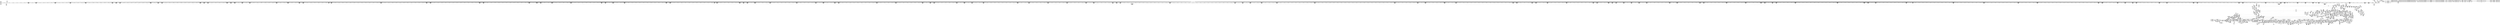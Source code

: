 digraph {
	CE0x42c07d0 [shape=record,shape=Mrecord,label="{CE0x42c07d0|i32_512|*Constant*}"]
	CE0x41c26e0 [shape=record,shape=Mrecord,label="{CE0x41c26e0|i32_64|*Constant*|*SummSource*}"]
	CE0x41b82e0 [shape=record,shape=Mrecord,label="{CE0x41b82e0|selinux_file_lock:_tmp|*SummSource*}"]
	CE0x42ad5a0 [shape=record,shape=Mrecord,label="{CE0x42ad5a0|0:_i32,_4:_i32,_8:_i16,_12:_i32,_16:_i32,_20:_i32,_24:_i32,_56:_i8*,_:_SCMRE_586,587_}"]
	CE0x42d93d0 [shape=record,shape=Mrecord,label="{CE0x42d93d0|avc_has_perm:_ssid|Function::avc_has_perm&Arg::ssid::}"]
	CE0x422ca80 [shape=record,shape=Mrecord,label="{CE0x422ca80|8:_i8,_32:_%struct.inode*,_%struct.selinux_audit_data*,_456:_i8*,_:_SCMRE_68,69_}"]
	CE0x42d20b0 [shape=record,shape=Mrecord,label="{CE0x42d20b0|inode_has_perm:_tmp10|security/selinux/hooks.c,1611}"]
	CE0x42c0580 [shape=record,shape=Mrecord,label="{CE0x42c0580|inode_has_perm:_tmp6|*LoadInst*|security/selinux/hooks.c,1611|*SummSink*}"]
	CE0x41e9210 [shape=record,shape=Mrecord,label="{CE0x41e9210|file_has_perm:_tmp16|security/selinux/hooks.c,1689|*SummSink*}"]
	CE0x4209240 [shape=record,shape=Mrecord,label="{CE0x4209240|file_has_perm:_sid2|security/selinux/hooks.c,1683|*SummSource*}"]
	CE0x42b5ac0 [shape=record,shape=Mrecord,label="{CE0x42b5ac0|0:_i32,_4:_i32,_8:_i16,_12:_i32,_16:_i32,_20:_i32,_24:_i32,_56:_i8*,_:_SCMRE_832,840_|*MultipleSource*|*LoadInst*|include/linux/fs.h,1916|security/selinux/hooks.c,1675|Function::inode_has_perm&Arg::inode::|security/selinux/hooks.c,1611}"]
	CE0x4289960 [shape=record,shape=Mrecord,label="{CE0x4289960|__validate_creds:_file|Function::__validate_creds&Arg::file::}"]
	CE0x41e4c50 [shape=record,shape=Mrecord,label="{CE0x41e4c50|i64_3|*Constant*|*SummSink*}"]
	CE0x4286aa0 [shape=record,shape=Mrecord,label="{CE0x4286aa0|i1_true|*Constant*}"]
	CE0x4209100 [shape=record,shape=Mrecord,label="{CE0x4209100|file_has_perm:_sid2|security/selinux/hooks.c,1683}"]
	CE0x41d55d0 [shape=record,shape=Mrecord,label="{CE0x41d55d0|8:_i8,_32:_%struct.inode*,_%struct.selinux_audit_data*,_456:_i8*,_:_SCMRE_464,472_|*MultipleSource*|security/selinux/hooks.c,1674|security/selinux/hooks.c, 1676|Function::file_has_perm&Arg::file::|Function::selinux_file_lock&Arg::file::}"]
	CE0x42c1c10 [shape=record,shape=Mrecord,label="{CE0x42c1c10|inode_has_perm:_call|security/selinux/hooks.c,1614|*SummSource*}"]
	CE0x429f8c0 [shape=record,shape=Mrecord,label="{CE0x429f8c0|0:_i32,_4:_i32,_8:_i16,_12:_i32,_16:_i32,_20:_i32,_24:_i32,_56:_i8*,_:_SCMRE_280,281_}"]
	CE0x4202d40 [shape=record,shape=Mrecord,label="{CE0x4202d40|0:_i32,_4:_i32,_8:_i16,_12:_i32,_16:_i32,_20:_i32,_24:_i32,_56:_i8*,_:_SCMRE_258,259_}"]
	CE0x42b6300 [shape=record,shape=Mrecord,label="{CE0x42b6300|0:_i32,_4:_i32,_8:_i16,_12:_i32,_16:_i32,_20:_i32,_24:_i32,_56:_i8*,_:_SCMRE_856,864_|*MultipleSource*|*LoadInst*|include/linux/fs.h,1916|security/selinux/hooks.c,1675|Function::inode_has_perm&Arg::inode::|security/selinux/hooks.c,1611}"]
	CE0x42b8880 [shape=record,shape=Mrecord,label="{CE0x42b8880|0:_i32,_4:_i32,_8:_i16,_12:_i32,_16:_i32,_20:_i32,_24:_i32,_56:_i8*,_:_SCMRE_884,885_}"]
	"CONST[source:2(external),value:2(dynamic)][purpose:{subject}]"
	CE0x42a84b0 [shape=record,shape=Mrecord,label="{CE0x42a84b0|0:_i32,_4:_i32,_8:_i16,_12:_i32,_16:_i32,_20:_i32,_24:_i32,_56:_i8*,_:_SCMRE_504,508_|*MultipleSource*|*LoadInst*|include/linux/fs.h,1916|security/selinux/hooks.c,1675|Function::inode_has_perm&Arg::inode::|security/selinux/hooks.c,1611}"]
	CE0x4245fc0 [shape=record,shape=Mrecord,label="{CE0x4245fc0|_call_void___validate_creds(%struct.cred*_%cred,_i8*_getelementptr_inbounds_(_25_x_i8_,_25_x_i8_*_.str3,_i32_0,_i32_0),_i32_1609)_#10,_!dbg_!27719|security/selinux/hooks.c,1609}"]
	CE0x42891e0 [shape=record,shape=Mrecord,label="{CE0x42891e0|i64*_getelementptr_inbounds_(_8_x_i64_,_8_x_i64_*___llvm_gcov_ctr154,_i64_0,_i64_0)|*Constant*}"]
	CE0x41ba010 [shape=record,shape=Mrecord,label="{CE0x41ba010|selinux_file_lock:_if.end|*SummSource*}"]
	CE0x5f4af20 [shape=record,shape=Mrecord,label="{CE0x5f4af20|i64_0|*Constant*|*SummSink*}"]
	CE0x42d0770 [shape=record,shape=Mrecord,label="{CE0x42d0770|inode_has_perm:_tobool2|security/selinux/hooks.c,1611|*SummSink*}"]
	CE0x4203b60 [shape=record,shape=Mrecord,label="{CE0x4203b60|i8_1|*Constant*}"]
	CE0x41be880 [shape=record,shape=Mrecord,label="{CE0x41be880|i32_14|*Constant*|*SummSink*}"]
	CE0x42cb5c0 [shape=record,shape=Mrecord,label="{CE0x42cb5c0|__validate_creds:_if.end|*SummSource*}"]
	CE0x41c60f0 [shape=record,shape=Mrecord,label="{CE0x41c60f0|8:_i8,_32:_%struct.inode*,_%struct.selinux_audit_data*,_456:_i8*,_:_SCMRE_50,51_}"]
	CE0x4268ee0 [shape=record,shape=Mrecord,label="{CE0x4268ee0|file_has_perm:_tmp25|security/selinux/hooks.c,1695|*SummSink*}"]
	CE0x5f4b0b0 [shape=record,shape=Mrecord,label="{CE0x5f4b0b0|selinux_file_lock:_tmp5|security/selinux/hooks.c,3337}"]
	CE0x41d1a00 [shape=record,shape=Mrecord,label="{CE0x41d1a00|8:_i8,_32:_%struct.inode*,_%struct.selinux_audit_data*,_456:_i8*,_:_SCMRE_312,316_|*MultipleSource*|security/selinux/hooks.c,1674|security/selinux/hooks.c, 1676|Function::file_has_perm&Arg::file::|Function::selinux_file_lock&Arg::file::}"]
	CE0x42a4680 [shape=record,shape=Mrecord,label="{CE0x42a4680|0:_i32,_4:_i32,_8:_i16,_12:_i32,_16:_i32,_20:_i32,_24:_i32,_56:_i8*,_:_SCMRE_392,400_|*MultipleSource*|*LoadInst*|include/linux/fs.h,1916|security/selinux/hooks.c,1675|Function::inode_has_perm&Arg::inode::|security/selinux/hooks.c,1611}"]
	CE0x4290480 [shape=record,shape=Mrecord,label="{CE0x4290480|0:_i32,_4:_i32,_8:_i16,_12:_i32,_16:_i32,_20:_i32,_24:_i32,_56:_i8*,_:_SCMRE_137,138_}"]
	CE0x42541a0 [shape=record,shape=Mrecord,label="{CE0x42541a0|i64_7|*Constant*|*SummSource*}"]
	CE0x42bef50 [shape=record,shape=Mrecord,label="{CE0x42bef50|0:_i32,_4:_i32,_8:_i16,_12:_i32,_16:_i32,_20:_i32,_24:_i32,_56:_i8*,_:_SCMRE_978,979_}"]
	CE0x42dae00 [shape=record,shape=Mrecord,label="{CE0x42dae00|i64*_getelementptr_inbounds_(_5_x_i64_,_5_x_i64_*___llvm_gcov_ctr155,_i64_0,_i64_3)|*Constant*|*SummSink*}"]
	CE0x42ceb80 [shape=record,shape=Mrecord,label="{CE0x42ceb80|inode_has_perm:_lnot1|security/selinux/hooks.c,1611|*SummSource*}"]
	CE0x42b0840 [shape=record,shape=Mrecord,label="{CE0x42b0840|0:_i32,_4:_i32,_8:_i16,_12:_i32,_16:_i32,_20:_i32,_24:_i32,_56:_i8*,_:_SCMRE_616,617_}"]
	CE0x41be980 [shape=record,shape=Mrecord,label="{CE0x41be980|file_has_perm:_f_security|security/selinux/hooks.c,1674}"]
	CE0x422e6a0 [shape=record,shape=Mrecord,label="{CE0x422e6a0|8:_i8,_32:_%struct.inode*,_%struct.selinux_audit_data*,_456:_i8*,_:_SCMRE_116,117_}"]
	CE0x428bf40 [shape=record,shape=Mrecord,label="{CE0x428bf40|i32_4|*Constant*|*SummSource*}"]
	CE0x42ce1b0 [shape=record,shape=Mrecord,label="{CE0x42ce1b0|inode_has_perm:_tobool|security/selinux/hooks.c,1611|*SummSource*}"]
	CE0x41bafd0 [shape=record,shape=Mrecord,label="{CE0x41bafd0|selinux_file_lock:_do.body|*SummSource*}"]
	CE0x4245940 [shape=record,shape=Mrecord,label="{CE0x4245940|i64*_getelementptr_inbounds_(_5_x_i64_,_5_x_i64_*___llvm_gcov_ctr155,_i64_0,_i64_0)|*Constant*}"]
	CE0x42bcf60 [shape=record,shape=Mrecord,label="{CE0x42bcf60|0:_i32,_4:_i32,_8:_i16,_12:_i32,_16:_i32,_20:_i32,_24:_i32,_56:_i8*,_:_SCMRE_926,927_}"]
	CE0x42cdec0 [shape=record,shape=Mrecord,label="{CE0x42cdec0|i1_true|*Constant*}"]
	CE0x42ac310 [shape=record,shape=Mrecord,label="{CE0x42ac310|0:_i32,_4:_i32,_8:_i16,_12:_i32,_16:_i32,_20:_i32,_24:_i32,_56:_i8*,_:_SCMRE_575,576_}"]
	CE0x41f22a0 [shape=record,shape=Mrecord,label="{CE0x41f22a0|selinux_file_lock:_tmp17|security/selinux/hooks.c,3337|*SummSource*}"]
	CE0x421b330 [shape=record,shape=Mrecord,label="{CE0x421b330|8:_i8,_32:_%struct.inode*,_%struct.selinux_audit_data*,_456:_i8*,_:_SCMRE_162,163_}"]
	CE0x428a610 [shape=record,shape=Mrecord,label="{CE0x428a610|__validate_creds:_tmp1|*SummSink*}"]
	CE0x41e1bb0 [shape=record,shape=Mrecord,label="{CE0x41e1bb0|selinux_file_lock:_tmp15|security/selinux/hooks.c,3337|*SummSink*}"]
	CE0x420cce0 [shape=record,shape=Mrecord,label="{CE0x420cce0|file_has_perm:_tmp1|*SummSource*}"]
	CE0x4298d50 [shape=record,shape=Mrecord,label="{CE0x4298d50|0:_i32,_4:_i32,_8:_i16,_12:_i32,_16:_i32,_20:_i32,_24:_i32,_56:_i8*,_:_SCMRE_224,232_|*MultipleSource*|*LoadInst*|include/linux/fs.h,1916|security/selinux/hooks.c,1675|Function::inode_has_perm&Arg::inode::|security/selinux/hooks.c,1611}"]
	CE0x42b15c0 [shape=record,shape=Mrecord,label="{CE0x42b15c0|0:_i32,_4:_i32,_8:_i16,_12:_i32,_16:_i32,_20:_i32,_24:_i32,_56:_i8*,_:_SCMRE_864,865_}"]
	CE0x4297fe0 [shape=record,shape=Mrecord,label="{CE0x4297fe0|0:_i32,_4:_i32,_8:_i16,_12:_i32,_16:_i32,_20:_i32,_24:_i32,_56:_i8*,_:_SCMRE_204,205_}"]
	CE0x41f33f0 [shape=record,shape=Mrecord,label="{CE0x41f33f0|selinux_file_lock:_tmp19|security/selinux/hooks.c,3337|*SummSink*}"]
	CE0x421bb70 [shape=record,shape=Mrecord,label="{CE0x421bb70|8:_i8,_32:_%struct.inode*,_%struct.selinux_audit_data*,_456:_i8*,_:_SCMRE_168,169_}"]
	CE0x41e7400 [shape=record,shape=Mrecord,label="{CE0x41e7400|0:_i32,_4:_i32,_8:_i16,_12:_i32,_16:_i32,_20:_i32,_24:_i32,_56:_i8*,_:_SCMRE_32,40_|*MultipleSource*|*LoadInst*|include/linux/fs.h,1916|security/selinux/hooks.c,1675|Function::inode_has_perm&Arg::inode::|security/selinux/hooks.c,1611}"]
	CE0x4289ee0 [shape=record,shape=Mrecord,label="{CE0x4289ee0|inode_has_perm:_bb|*SummSink*}"]
	CE0x42a31b0 [shape=record,shape=Mrecord,label="{CE0x42a31b0|0:_i32,_4:_i32,_8:_i16,_12:_i32,_16:_i32,_20:_i32,_24:_i32,_56:_i8*,_:_SCMRE_328,336_|*MultipleSource*|*LoadInst*|include/linux/fs.h,1916|security/selinux/hooks.c,1675|Function::inode_has_perm&Arg::inode::|security/selinux/hooks.c,1611}"]
	CE0x41f0100 [shape=record,shape=Mrecord,label="{CE0x41f0100|file_has_perm:_f_security|security/selinux/hooks.c,1674|*SummSource*}"]
	CE0x42d9a80 [shape=record,shape=Mrecord,label="{CE0x42d9a80|avc_has_perm:_requested|Function::avc_has_perm&Arg::requested::}"]
	CE0x4265600 [shape=record,shape=Mrecord,label="{CE0x4265600|file_has_perm:_tmp21|security/selinux/hooks.c,1694|*SummSink*}"]
	CE0x42677f0 [shape=record,shape=Mrecord,label="{CE0x42677f0|inode_has_perm:_inode|Function::inode_has_perm&Arg::inode::}"]
	CE0x420e4c0 [shape=record,shape=Mrecord,label="{CE0x420e4c0|8:_i8,_32:_%struct.inode*,_%struct.selinux_audit_data*,_456:_i8*,_:_SCMRE_179,180_}"]
	CE0x420dd10 [shape=record,shape=Mrecord,label="{CE0x420dd10|get_current:_tmp4|./arch/x86/include/asm/current.h,14|*SummSource*}"]
	CE0x41d8710 [shape=record,shape=Mrecord,label="{CE0x41d8710|0:_i32,_4:_i32,_8:_i32,_12:_i32,_:_CMRE_8,12_|*MultipleSource*|security/selinux/hooks.c,196|*LoadInst*|security/selinux/hooks.c,196|security/selinux/hooks.c,197}"]
	CE0x4294c60 [shape=record,shape=Mrecord,label="{CE0x4294c60|0:_i32,_4:_i32,_8:_i16,_12:_i32,_16:_i32,_20:_i32,_24:_i32,_56:_i8*,_:_SCMRE_178,179_}"]
	CE0x4222f70 [shape=record,shape=Mrecord,label="{CE0x4222f70|8:_i8,_32:_%struct.inode*,_%struct.selinux_audit_data*,_456:_i8*,_:_SCMRE_213,214_}"]
	CE0x428b0c0 [shape=record,shape=Mrecord,label="{CE0x428b0c0|__validate_creds:_line|Function::__validate_creds&Arg::line::|*SummSource*}"]
	CE0x41d7ef0 [shape=record,shape=Mrecord,label="{CE0x41d7ef0|selinux_file_lock:_tmp10|security/selinux/hooks.c,3337|*SummSink*}"]
	CE0x4220340 [shape=record,shape=Mrecord,label="{CE0x4220340|inode_has_perm:_if.then|*SummSink*}"]
	CE0x424d150 [shape=record,shape=Mrecord,label="{CE0x424d150|i64_0|*Constant*}"]
	CE0x4291300 [shape=record,shape=Mrecord,label="{CE0x4291300|0:_i32,_4:_i32,_8:_i16,_12:_i32,_16:_i32,_20:_i32,_24:_i32,_56:_i8*,_:_SCMRE_144,145_}"]
	CE0x41d2da0 [shape=record,shape=Mrecord,label="{CE0x41d2da0|8:_i8,_32:_%struct.inode*,_%struct.selinux_audit_data*,_456:_i8*,_:_SCMRE_368,372_|*MultipleSource*|security/selinux/hooks.c,1674|security/selinux/hooks.c, 1676|Function::file_has_perm&Arg::file::|Function::selinux_file_lock&Arg::file::}"]
	CE0x41ed640 [shape=record,shape=Mrecord,label="{CE0x41ed640|get_current:_tmp4|./arch/x86/include/asm/current.h,14}"]
	CE0x4246810 [shape=record,shape=Mrecord,label="{CE0x4246810|inode_has_perm:_tmp4|security/selinux/hooks.c,1609|*SummSource*}"]
	CE0x42863b0 [shape=record,shape=Mrecord,label="{CE0x42863b0|__validate_creds:_expval|include/linux/cred.h,173|*SummSink*}"]
	CE0x420bcd0 [shape=record,shape=Mrecord,label="{CE0x420bcd0|file_has_perm:_call|security/selinux/hooks.c,1675|*SummSource*}"]
	CE0x4227e00 [shape=record,shape=Mrecord,label="{CE0x4227e00|8:_i8,_32:_%struct.inode*,_%struct.selinux_audit_data*,_456:_i8*,_:_SCMRE_111,112_}"]
	CE0x4289bb0 [shape=record,shape=Mrecord,label="{CE0x4289bb0|i32_0|*Constant*}"]
	CE0x41ddf90 [shape=record,shape=Mrecord,label="{CE0x41ddf90|selinux_file_lock:_tmp5|security/selinux/hooks.c,3337|*SummSink*}"]
	CE0x41dd5e0 [shape=record,shape=Mrecord,label="{CE0x41dd5e0|i8_1|*Constant*|*SummSource*}"]
	CE0x4226bf0 [shape=record,shape=Mrecord,label="{CE0x4226bf0|file_has_perm:_tmp1|*SummSink*}"]
	CE0x41d3300 [shape=record,shape=Mrecord,label="{CE0x41d3300|8:_i8,_32:_%struct.inode*,_%struct.selinux_audit_data*,_456:_i8*,_:_SCMRE_384,392_|*MultipleSource*|security/selinux/hooks.c,1674|security/selinux/hooks.c, 1676|Function::file_has_perm&Arg::file::|Function::selinux_file_lock&Arg::file::}"]
	CE0x42ba1d0 [shape=record,shape=Mrecord,label="{CE0x42ba1d0|0:_i32,_4:_i32,_8:_i16,_12:_i32,_16:_i32,_20:_i32,_24:_i32,_56:_i8*,_:_SCMRE_899,900_}"]
	CE0x42b8a30 [shape=record,shape=Mrecord,label="{CE0x42b8a30|0:_i32,_4:_i32,_8:_i16,_12:_i32,_16:_i32,_20:_i32,_24:_i32,_56:_i8*,_:_SCMRE_885,886_}"]
	CE0x422f550 [shape=record,shape=Mrecord,label="{CE0x422f550|i64*_getelementptr_inbounds_(_2_x_i64_,_2_x_i64_*___llvm_gcov_ctr131,_i64_0,_i64_1)|*Constant*}"]
	CE0x42abc50 [shape=record,shape=Mrecord,label="{CE0x42abc50|0:_i32,_4:_i32,_8:_i16,_12:_i32,_16:_i32,_20:_i32,_24:_i32,_56:_i8*,_:_SCMRE_571,572_}"]
	CE0x42abaa0 [shape=record,shape=Mrecord,label="{CE0x42abaa0|0:_i32,_4:_i32,_8:_i16,_12:_i32,_16:_i32,_20:_i32,_24:_i32,_56:_i8*,_:_SCMRE_570,571_}"]
	CE0x421ab00 [shape=record,shape=Mrecord,label="{CE0x421ab00|COLLAPSED:_GCMRE___llvm_gcov_ctr131_internal_global_2_x_i64_zeroinitializer:_elem_0:default:}"]
	CE0x42dff70 [shape=record,shape=Mrecord,label="{CE0x42dff70|__validate_creds:_tmp8|include/linux/cred.h,175|*SummSource*}"]
	CE0x4283da0 [shape=record,shape=Mrecord,label="{CE0x4283da0|i64*_getelementptr_inbounds_(_8_x_i64_,_8_x_i64_*___llvm_gcov_ctr154,_i64_0,_i64_1)|*Constant*|*SummSource*}"]
	CE0x41e2f40 [shape=record,shape=Mrecord,label="{CE0x41e2f40|file_has_perm:_if.end10|*SummSource*}"]
	CE0x41c1b50 [shape=record,shape=Mrecord,label="{CE0x41c1b50|file_has_perm:_file|Function::file_has_perm&Arg::file::}"]
	CE0x41cac60 [shape=record,shape=Mrecord,label="{CE0x41cac60|selinux_file_lock:_land.lhs.true2}"]
	CE0x41d2b80 [shape=record,shape=Mrecord,label="{CE0x41d2b80|8:_i8,_32:_%struct.inode*,_%struct.selinux_audit_data*,_456:_i8*,_:_SCMRE_360,368_|*MultipleSource*|security/selinux/hooks.c,1674|security/selinux/hooks.c, 1676|Function::file_has_perm&Arg::file::|Function::selinux_file_lock&Arg::file::}"]
	CE0x4202170 [shape=record,shape=Mrecord,label="{CE0x4202170|0:_i32,_4:_i32,_8:_i16,_12:_i32,_16:_i32,_20:_i32,_24:_i32,_56:_i8*,_:_SCMRE_251,252_}"]
	CE0x4286000 [shape=record,shape=Mrecord,label="{CE0x4286000|inode_has_perm:_tmp5|security/selinux/hooks.c,1609|*SummSource*}"]
	CE0x41e5640 [shape=record,shape=Mrecord,label="{CE0x41e5640|8:_i8,_32:_%struct.inode*,_%struct.selinux_audit_data*,_456:_i8*,_:_SCMRE_7,8_}"]
	CE0x4202b90 [shape=record,shape=Mrecord,label="{CE0x4202b90|0:_i32,_4:_i32,_8:_i16,_12:_i32,_16:_i32,_20:_i32,_24:_i32,_56:_i8*,_:_SCMRE_257,258_}"]
	CE0x420b950 [shape=record,shape=Mrecord,label="{CE0x420b950|file_has_perm:_tmp3|security/selinux/hooks.c,1674|*SummSource*}"]
	CE0x4282650 [shape=record,shape=Mrecord,label="{CE0x4282650|inode_has_perm:_tmp1|*SummSink*}"]
	CE0x421c8c0 [shape=record,shape=Mrecord,label="{CE0x421c8c0|inode_has_perm:_if.end}"]
	CE0x4289300 [shape=record,shape=Mrecord,label="{CE0x4289300|_call_void_mcount()_#3}"]
	CE0x421e140 [shape=record,shape=Mrecord,label="{CE0x421e140|__validate_creds:_lnot|include/linux/cred.h,173}"]
	CE0x42b6040 [shape=record,shape=Mrecord,label="{CE0x42b6040|0:_i32,_4:_i32,_8:_i16,_12:_i32,_16:_i32,_20:_i32,_24:_i32,_56:_i8*,_:_SCMRE_848,856_|*MultipleSource*|*LoadInst*|include/linux/fs.h,1916|security/selinux/hooks.c,1675|Function::inode_has_perm&Arg::inode::|security/selinux/hooks.c,1611}"]
	CE0x42babf0 [shape=record,shape=Mrecord,label="{CE0x42babf0|0:_i32,_4:_i32,_8:_i16,_12:_i32,_16:_i32,_20:_i32,_24:_i32,_56:_i8*,_:_SCMRE_905,906_}"]
	CE0x41e8ab0 [shape=record,shape=Mrecord,label="{CE0x41e8ab0|i64*_getelementptr_inbounds_(_12_x_i64_,_12_x_i64_*___llvm_gcov_ctr170,_i64_0,_i64_5)|*Constant*|*SummSource*}"]
	CE0x4229ea0 [shape=record,shape=Mrecord,label="{CE0x4229ea0|i32_2|*Constant*}"]
	CE0x4222b50 [shape=record,shape=Mrecord,label="{CE0x4222b50|8:_i8,_32:_%struct.inode*,_%struct.selinux_audit_data*,_456:_i8*,_:_SCMRE_210,211_}"]
	CE0x42b65c0 [shape=record,shape=Mrecord,label="{CE0x42b65c0|0:_i32,_4:_i32,_8:_i16,_12:_i32,_16:_i32,_20:_i32,_24:_i32,_56:_i8*,_:_SCMRE_865,866_}"]
	CE0x41c2040 [shape=record,shape=Mrecord,label="{CE0x41c2040|i32_64|*Constant*}"]
	CE0x41d1f00 [shape=record,shape=Mrecord,label="{CE0x41d1f00|8:_i8,_32:_%struct.inode*,_%struct.selinux_audit_data*,_456:_i8*,_:_SCMRE_320,324_|*MultipleSource*|security/selinux/hooks.c,1674|security/selinux/hooks.c, 1676|Function::file_has_perm&Arg::file::|Function::selinux_file_lock&Arg::file::}"]
	CE0x42d3930 [shape=record,shape=Mrecord,label="{CE0x42d3930|i64*_getelementptr_inbounds_(_8_x_i64_,_8_x_i64_*___llvm_gcov_ctr154,_i64_0,_i64_6)|*Constant*|*SummSink*}"]
	CE0x429dc10 [shape=record,shape=Mrecord,label="{CE0x429dc10|0:_i32,_4:_i32,_8:_i16,_12:_i32,_16:_i32,_20:_i32,_24:_i32,_56:_i8*,_:_SCMRE_263,264_}"]
	CE0x41ed480 [shape=record,shape=Mrecord,label="{CE0x41ed480|_call_void_mcount()_#3|*SummSource*}"]
	CE0x42101a0 [shape=record,shape=Mrecord,label="{CE0x42101a0|8:_i8,_32:_%struct.inode*,_%struct.selinux_audit_data*,_456:_i8*,_:_SCMRE_200,201_}"]
	CE0x41eac60 [shape=record,shape=Mrecord,label="{CE0x41eac60|8:_i8,_32:_%struct.inode*,_%struct.selinux_audit_data*,_456:_i8*,_:_SCMRE_99,100_}"]
	CE0x41e2610 [shape=record,shape=Mrecord,label="{CE0x41e2610|i8*_getelementptr_inbounds_(_25_x_i8_,_25_x_i8_*_.str3,_i32_0,_i32_0)|*Constant*|*SummSource*}"]
	CE0x4228220 [shape=record,shape=Mrecord,label="{CE0x4228220|8:_i8,_32:_%struct.inode*,_%struct.selinux_audit_data*,_456:_i8*,_:_SCMRE_114,115_}"]
	CE0x42139f0 [shape=record,shape=Mrecord,label="{CE0x42139f0|file_has_perm:_tmp27|security/selinux/hooks.c,1694}"]
	CE0x420a770 [shape=record,shape=Mrecord,label="{CE0x420a770|file_has_perm:_tmp5|security/selinux/hooks.c,1681|*SummSink*}"]
	CE0x41dbf00 [shape=record,shape=Mrecord,label="{CE0x41dbf00|selinux_file_lock:_call|security/selinux/hooks.c,3337|*SummSource*}"]
	CE0x42943f0 [shape=record,shape=Mrecord,label="{CE0x42943f0|0:_i32,_4:_i32,_8:_i16,_12:_i32,_16:_i32,_20:_i32,_24:_i32,_56:_i8*,_:_SCMRE_173,174_}"]
	CE0x428af00 [shape=record,shape=Mrecord,label="{CE0x428af00|i32_4|*Constant*}"]
	CE0x4282e50 [shape=record,shape=Mrecord,label="{CE0x4282e50|cred_sid:_cred|Function::cred_sid&Arg::cred::}"]
	CE0x4290fa0 [shape=record,shape=Mrecord,label="{CE0x4290fa0|0:_i32,_4:_i32,_8:_i16,_12:_i32,_16:_i32,_20:_i32,_24:_i32,_56:_i8*,_:_SCMRE_142,143_}"]
	CE0x42b1700 [shape=record,shape=Mrecord,label="{CE0x42b1700|0:_i32,_4:_i32,_8:_i16,_12:_i32,_16:_i32,_20:_i32,_24:_i32,_56:_i8*,_:_SCMRE_632,640_|*MultipleSource*|*LoadInst*|include/linux/fs.h,1916|security/selinux/hooks.c,1675|Function::inode_has_perm&Arg::inode::|security/selinux/hooks.c,1611}"]
	CE0x424ca30 [shape=record,shape=Mrecord,label="{CE0x424ca30|file_has_perm:_tmp7|security/selinux/hooks.c,1683|*SummSink*}"]
	CE0x4220b20 [shape=record,shape=Mrecord,label="{CE0x4220b20|cred_sid:_tmp2}"]
	CE0x41d8680 [shape=record,shape=Mrecord,label="{CE0x41d8680|0:_i32,_4:_i32,_8:_i32,_12:_i32,_:_CMRE_4,8_|*MultipleSource*|security/selinux/hooks.c,196|*LoadInst*|security/selinux/hooks.c,196|security/selinux/hooks.c,197}"]
	CE0x42dc370 [shape=record,shape=Mrecord,label="{CE0x42dc370|GLOBAL:___invalid_creds|*Constant*|*SummSource*}"]
	CE0x41d4510 [shape=record,shape=Mrecord,label="{CE0x41d4510|8:_i8,_32:_%struct.inode*,_%struct.selinux_audit_data*,_456:_i8*,_:_SCMRE_424,428_|*MultipleSource*|security/selinux/hooks.c,1674|security/selinux/hooks.c, 1676|Function::file_has_perm&Arg::file::|Function::selinux_file_lock&Arg::file::}"]
	CE0x42a38c0 [shape=record,shape=Mrecord,label="{CE0x42a38c0|0:_i32,_4:_i32,_8:_i16,_12:_i32,_16:_i32,_20:_i32,_24:_i32,_56:_i8*,_:_SCMRE_344,352_|*MultipleSource*|*LoadInst*|include/linux/fs.h,1916|security/selinux/hooks.c,1675|Function::inode_has_perm&Arg::inode::|security/selinux/hooks.c,1611}"]
	CE0x420e8e0 [shape=record,shape=Mrecord,label="{CE0x420e8e0|8:_i8,_32:_%struct.inode*,_%struct.selinux_audit_data*,_456:_i8*,_:_SCMRE_182,183_}"]
	CE0x421db70 [shape=record,shape=Mrecord,label="{CE0x421db70|inode_has_perm:_i_flags|security/selinux/hooks.c,1611|*SummSource*}"]
	CE0x42b8be0 [shape=record,shape=Mrecord,label="{CE0x42b8be0|0:_i32,_4:_i32,_8:_i16,_12:_i32,_16:_i32,_20:_i32,_24:_i32,_56:_i8*,_:_SCMRE_886,887_}"]
	CE0x42bf430 [shape=record,shape=Mrecord,label="{CE0x42bf430|0:_i32,_4:_i32,_8:_i16,_12:_i32,_16:_i32,_20:_i32,_24:_i32,_56:_i8*,_:_SCMRE_979,980_}"]
	CE0x41c2880 [shape=record,shape=Mrecord,label="{CE0x41c2880|i32_64|*Constant*|*SummSink*}"]
	CE0x4227b40 [shape=record,shape=Mrecord,label="{CE0x4227b40|8:_i8,_32:_%struct.inode*,_%struct.selinux_audit_data*,_456:_i8*,_:_SCMRE_109,110_}"]
	CE0x429e120 [shape=record,shape=Mrecord,label="{CE0x429e120|0:_i32,_4:_i32,_8:_i16,_12:_i32,_16:_i32,_20:_i32,_24:_i32,_56:_i8*,_:_SCMRE_266,267_}"]
	CE0x42830f0 [shape=record,shape=Mrecord,label="{CE0x42830f0|i32_10|*Constant*}"]
	CE0x42abfb0 [shape=record,shape=Mrecord,label="{CE0x42abfb0|0:_i32,_4:_i32,_8:_i16,_12:_i32,_16:_i32,_20:_i32,_24:_i32,_56:_i8*,_:_SCMRE_573,574_}"]
	CE0x4288b80 [shape=record,shape=Mrecord,label="{CE0x4288b80|cred_sid:_tmp4|*LoadInst*|security/selinux/hooks.c,196}"]
	CE0x421e250 [shape=record,shape=Mrecord,label="{CE0x421e250|inode_has_perm:_tmp3}"]
	CE0x42029e0 [shape=record,shape=Mrecord,label="{CE0x42029e0|0:_i32,_4:_i32,_8:_i16,_12:_i32,_16:_i32,_20:_i32,_24:_i32,_56:_i8*,_:_SCMRE_256,257_}"]
	CE0x42036c0 [shape=record,shape=Mrecord,label="{CE0x42036c0|file_has_perm:_type|security/selinux/hooks.c,1680}"]
	CE0x42d8430 [shape=record,shape=Mrecord,label="{CE0x42d8430|inode_has_perm:_sclass|security/selinux/hooks.c,1617}"]
	CE0x41d1c80 [shape=record,shape=Mrecord,label="{CE0x41d1c80|8:_i8,_32:_%struct.inode*,_%struct.selinux_audit_data*,_456:_i8*,_:_SCMRE_316,320_|*MultipleSource*|security/selinux/hooks.c,1674|security/selinux/hooks.c, 1676|Function::file_has_perm&Arg::file::|Function::selinux_file_lock&Arg::file::}"]
	CE0x422c660 [shape=record,shape=Mrecord,label="{CE0x422c660|8:_i8,_32:_%struct.inode*,_%struct.selinux_audit_data*,_456:_i8*,_:_SCMRE_65,66_}"]
	CE0x41bdb80 [shape=record,shape=Mrecord,label="{CE0x41bdb80|cred_sid:_tmp4|*LoadInst*|security/selinux/hooks.c,196|*SummSink*}"]
	CE0x4203e30 [shape=record,shape=Mrecord,label="{CE0x4203e30|file_has_perm:_u|security/selinux/hooks.c,1681}"]
	CE0x42b5280 [shape=record,shape=Mrecord,label="{CE0x42b5280|0:_i32,_4:_i32,_8:_i16,_12:_i32,_16:_i32,_20:_i32,_24:_i32,_56:_i8*,_:_SCMRE_808,816_|*MultipleSource*|*LoadInst*|include/linux/fs.h,1916|security/selinux/hooks.c,1675|Function::inode_has_perm&Arg::inode::|security/selinux/hooks.c,1611}"]
	CE0x42a3b80 [shape=record,shape=Mrecord,label="{CE0x42a3b80|0:_i32,_4:_i32,_8:_i16,_12:_i32,_16:_i32,_20:_i32,_24:_i32,_56:_i8*,_:_SCMRE_352,360_|*MultipleSource*|*LoadInst*|include/linux/fs.h,1916|security/selinux/hooks.c,1675|Function::inode_has_perm&Arg::inode::|security/selinux/hooks.c,1611}"]
	CE0x42b1410 [shape=record,shape=Mrecord,label="{CE0x42b1410|0:_i32,_4:_i32,_8:_i16,_12:_i32,_16:_i32,_20:_i32,_24:_i32,_56:_i8*,_:_SCMRE_623,624_}"]
	CE0x42674a0 [shape=record,shape=Mrecord,label="{CE0x42674a0|inode_has_perm:_cred|Function::inode_has_perm&Arg::cred::|*SummSource*}"]
	CE0x42b9600 [shape=record,shape=Mrecord,label="{CE0x42b9600|0:_i32,_4:_i32,_8:_i16,_12:_i32,_16:_i32,_20:_i32,_24:_i32,_56:_i8*,_:_SCMRE_892,893_}"]
	CE0x4211cd0 [shape=record,shape=Mrecord,label="{CE0x4211cd0|8:_i8,_32:_%struct.inode*,_%struct.selinux_audit_data*,_456:_i8*,_:_SCMRE_152,153_}"]
	CE0x42b0d50 [shape=record,shape=Mrecord,label="{CE0x42b0d50|0:_i32,_4:_i32,_8:_i16,_12:_i32,_16:_i32,_20:_i32,_24:_i32,_56:_i8*,_:_SCMRE_619,620_}"]
	CE0x42ae830 [shape=record,shape=Mrecord,label="{CE0x42ae830|0:_i32,_4:_i32,_8:_i16,_12:_i32,_16:_i32,_20:_i32,_24:_i32,_56:_i8*,_:_SCMRE_597,598_}"]
	CE0x42aed40 [shape=record,shape=Mrecord,label="{CE0x42aed40|0:_i32,_4:_i32,_8:_i16,_12:_i32,_16:_i32,_20:_i32,_24:_i32,_56:_i8*,_:_SCMRE_600,601_}"]
	CE0x41de620 [shape=record,shape=Mrecord,label="{CE0x41de620|selinux_file_lock:_tobool1|security/selinux/hooks.c,3337|*SummSink*}"]
	CE0x429d700 [shape=record,shape=Mrecord,label="{CE0x429d700|0:_i32,_4:_i32,_8:_i16,_12:_i32,_16:_i32,_20:_i32,_24:_i32,_56:_i8*,_:_SCMRE_260,261_}"]
	CE0x42aa660 [shape=record,shape=Mrecord,label="{CE0x42aa660|0:_i32,_4:_i32,_8:_i16,_12:_i32,_16:_i32,_20:_i32,_24:_i32,_56:_i8*,_:_SCMRE_558,559_}"]
	CE0x41c2200 [shape=record,shape=Mrecord,label="{CE0x41c2200|file_has_perm:_file|Function::file_has_perm&Arg::file::|*SummSink*}"]
	CE0x4247900 [shape=record,shape=Mrecord,label="{CE0x4247900|file_inode:_f_inode|include/linux/fs.h,1916|*SummSource*}"]
	CE0x42d8720 [shape=record,shape=Mrecord,label="{CE0x42d8720|inode_has_perm:_tmp18|security/selinux/hooks.c,1617|*SummSource*}"]
	CE0x429f050 [shape=record,shape=Mrecord,label="{CE0x429f050|0:_i32,_4:_i32,_8:_i16,_12:_i32,_16:_i32,_20:_i32,_24:_i32,_56:_i8*,_:_SCMRE_275,276_}"]
	CE0x420c7b0 [shape=record,shape=Mrecord,label="{CE0x420c7b0|COLLAPSED:_GCMRE___llvm_gcov_ctr162_internal_global_2_x_i64_zeroinitializer:_elem_0:default:}"]
	CE0x424bf30 [shape=record,shape=Mrecord,label="{CE0x424bf30|file_has_perm:_tmp6|security/selinux/hooks.c,1683}"]
	CE0x41e0520 [shape=record,shape=Mrecord,label="{CE0x41e0520|i8*_getelementptr_inbounds_(_25_x_i8_,_25_x_i8_*_.str3,_i32_0,_i32_0)|*Constant*}"]
	CE0x42c0b00 [shape=record,shape=Mrecord,label="{CE0x42c0b00|i32_512|*Constant*|*SummSource*}"]
	CE0x42cf750 [shape=record,shape=Mrecord,label="{CE0x42cf750|i64_4|*Constant*}"]
	CE0x41d5850 [shape=record,shape=Mrecord,label="{CE0x41d5850|8:_i8,_32:_%struct.inode*,_%struct.selinux_audit_data*,_456:_i8*,_:_SCMRE_472,480_|*MultipleSource*|security/selinux/hooks.c,1674|security/selinux/hooks.c, 1676|Function::file_has_perm&Arg::file::|Function::selinux_file_lock&Arg::file::}"]
	CE0x42b3040 [shape=record,shape=Mrecord,label="{CE0x42b3040|0:_i32,_4:_i32,_8:_i16,_12:_i32,_16:_i32,_20:_i32,_24:_i32,_56:_i8*,_:_SCMRE_696,704_|*MultipleSource*|*LoadInst*|include/linux/fs.h,1916|security/selinux/hooks.c,1675|Function::inode_has_perm&Arg::inode::|security/selinux/hooks.c,1611}"]
	CE0x42d09f0 [shape=record,shape=Mrecord,label="{CE0x42d09f0|i64_3|*Constant*}"]
	CE0x4298990 [shape=record,shape=Mrecord,label="{CE0x4298990|0:_i32,_4:_i32,_8:_i16,_12:_i32,_16:_i32,_20:_i32,_24:_i32,_56:_i8*,_:_SCMRE_216,224_|*MultipleSource*|*LoadInst*|include/linux/fs.h,1916|security/selinux/hooks.c,1675|Function::inode_has_perm&Arg::inode::|security/selinux/hooks.c,1611}"]
	CE0x41e0e30 [shape=record,shape=Mrecord,label="{CE0x41e0e30|i64*_getelementptr_inbounds_(_11_x_i64_,_11_x_i64_*___llvm_gcov_ctr259,_i64_0,_i64_8)|*Constant*}"]
	CE0x421c630 [shape=record,shape=Mrecord,label="{CE0x421c630|cred_sid:_tmp1|*SummSink*}"]
	CE0x42ba890 [shape=record,shape=Mrecord,label="{CE0x42ba890|0:_i32,_4:_i32,_8:_i16,_12:_i32,_16:_i32,_20:_i32,_24:_i32,_56:_i8*,_:_SCMRE_903,904_}"]
	CE0x41c6a60 [shape=record,shape=Mrecord,label="{CE0x41c6a60|_call_void___validate_creds(%struct.cred*_%cred,_i8*_getelementptr_inbounds_(_25_x_i8_,_25_x_i8_*_.str3,_i32_0,_i32_0),_i32_1609)_#10,_!dbg_!27719|security/selinux/hooks.c,1609|*SummSource*}"]
	CE0x42db920 [shape=record,shape=Mrecord,label="{CE0x42db920|__validate_creds:_tmp7|include/linux/cred.h,174}"]
	CE0x4286820 [shape=record,shape=Mrecord,label="{CE0x4286820|i32_1609|*Constant*|*SummSource*}"]
	CE0x4266ed0 [shape=record,shape=Mrecord,label="{CE0x4266ed0|GLOBAL:_inode_has_perm|*Constant*|*SummSource*}"]
	CE0x41c5b30 [shape=record,shape=Mrecord,label="{CE0x41c5b30|get_current:_bb|*SummSource*}"]
	CE0x421b8b0 [shape=record,shape=Mrecord,label="{CE0x421b8b0|8:_i8,_32:_%struct.inode*,_%struct.selinux_audit_data*,_456:_i8*,_:_SCMRE_166,167_}"]
	CE0x42d2de0 [shape=record,shape=Mrecord,label="{CE0x42d2de0|inode_has_perm:_tmp11|security/selinux/hooks.c,1612}"]
	CE0x4266090 [shape=record,shape=Mrecord,label="{CE0x4266090|file_has_perm:_tmp23|security/selinux/hooks.c,1694|*SummSink*}"]
	CE0x42923e0 [shape=record,shape=Mrecord,label="{CE0x42923e0|0:_i32,_4:_i32,_8:_i16,_12:_i32,_16:_i32,_20:_i32,_24:_i32,_56:_i8*,_:_SCMRE_154,155_}"]
	CE0x4216aa0 [shape=record,shape=Mrecord,label="{CE0x4216aa0|file_inode:_bb|*SummSink*}"]
	CE0x4216de0 [shape=record,shape=Mrecord,label="{CE0x4216de0|cred_sid:_tmp6|security/selinux/hooks.c,197|*SummSource*}"]
	CE0x41c5ca0 [shape=record,shape=Mrecord,label="{CE0x41c5ca0|get_current:_bb|*SummSink*}"]
	CE0x42ce390 [shape=record,shape=Mrecord,label="{CE0x42ce390|inode_has_perm:_lnot|security/selinux/hooks.c,1611|*SummSink*}"]
	CE0x42b7cb0 [shape=record,shape=Mrecord,label="{CE0x42b7cb0|0:_i32,_4:_i32,_8:_i16,_12:_i32,_16:_i32,_20:_i32,_24:_i32,_56:_i8*,_:_SCMRE_877,878_}"]
	CE0x4295890 [shape=record,shape=Mrecord,label="{CE0x4295890|i64*_getelementptr_inbounds_(_2_x_i64_,_2_x_i64_*___llvm_gcov_ctr131,_i64_0,_i64_1)|*Constant*}"]
	CE0x41d6750 [shape=record,shape=Mrecord,label="{CE0x41d6750|file_has_perm:_tmp2|*LoadInst*|security/selinux/hooks.c,1674|*SummSource*}"]
	CE0x42d8ed0 [shape=record,shape=Mrecord,label="{CE0x42d8ed0|inode_has_perm:_call4|security/selinux/hooks.c,1617|*SummSink*}"]
	CE0x41be080 [shape=record,shape=Mrecord,label="{CE0x41be080|cred_sid:_tmp5|security/selinux/hooks.c,196|*SummSource*}"]
	CE0x41d50d0 [shape=record,shape=Mrecord,label="{CE0x41d50d0|8:_i8,_32:_%struct.inode*,_%struct.selinux_audit_data*,_456:_i8*,_:_SCMRE_448,456_|*MultipleSource*|security/selinux/hooks.c,1674|security/selinux/hooks.c, 1676|Function::file_has_perm&Arg::file::|Function::selinux_file_lock&Arg::file::}"]
	CE0x42a95c0 [shape=record,shape=Mrecord,label="{CE0x42a95c0|0:_i32,_4:_i32,_8:_i16,_12:_i32,_16:_i32,_20:_i32,_24:_i32,_56:_i8*,_:_SCMRE_540,544_|*MultipleSource*|*LoadInst*|include/linux/fs.h,1916|security/selinux/hooks.c,1675|Function::inode_has_perm&Arg::inode::|security/selinux/hooks.c,1611}"]
	CE0x41d2460 [shape=record,shape=Mrecord,label="{CE0x41d2460|8:_i8,_32:_%struct.inode*,_%struct.selinux_audit_data*,_456:_i8*,_:_SCMRE_328,336_|*MultipleSource*|security/selinux/hooks.c,1674|security/selinux/hooks.c, 1676|Function::file_has_perm&Arg::file::|Function::selinux_file_lock&Arg::file::}"]
	CE0x4214a30 [shape=record,shape=Mrecord,label="{CE0x4214a30|file_has_perm:_tmp28|security/selinux/hooks.c,1698}"]
	CE0x422c7c0 [shape=record,shape=Mrecord,label="{CE0x422c7c0|8:_i8,_32:_%struct.inode*,_%struct.selinux_audit_data*,_456:_i8*,_:_SCMRE_66,67_}"]
	CE0x41e91a0 [shape=record,shape=Mrecord,label="{CE0x41e91a0|file_has_perm:_tmp16|security/selinux/hooks.c,1689|*SummSource*}"]
	CE0x42a8ac0 [shape=record,shape=Mrecord,label="{CE0x42a8ac0|0:_i32,_4:_i32,_8:_i16,_12:_i32,_16:_i32,_20:_i32,_24:_i32,_56:_i8*,_:_SCMRE_512,520_|*MultipleSource*|*LoadInst*|include/linux/fs.h,1916|security/selinux/hooks.c,1675|Function::inode_has_perm&Arg::inode::|security/selinux/hooks.c,1611}"]
	CE0x41ec3a0 [shape=record,shape=Mrecord,label="{CE0x41ec3a0|8:_i8,_32:_%struct.inode*,_%struct.selinux_audit_data*,_456:_i8*,_:_SCMRE_73,74_}"]
	CE0x42855a0 [shape=record,shape=Mrecord,label="{CE0x42855a0|inode_has_perm:_tmp|*SummSource*}"]
	CE0x41df280 [shape=record,shape=Mrecord,label="{CE0x41df280|selinux_file_lock:_tmp1}"]
	CE0x4283d30 [shape=record,shape=Mrecord,label="{CE0x4283d30|i64*_getelementptr_inbounds_(_8_x_i64_,_8_x_i64_*___llvm_gcov_ctr154,_i64_0,_i64_1)|*Constant*}"]
	CE0x42b2800 [shape=record,shape=Mrecord,label="{CE0x42b2800|0:_i32,_4:_i32,_8:_i16,_12:_i32,_16:_i32,_20:_i32,_24:_i32,_56:_i8*,_:_SCMRE_680,684_|*MultipleSource*|*LoadInst*|include/linux/fs.h,1916|security/selinux/hooks.c,1675|Function::inode_has_perm&Arg::inode::|security/selinux/hooks.c,1611}"]
	CE0x4267e60 [shape=record,shape=Mrecord,label="{CE0x4267e60|inode_has_perm:_perms|Function::inode_has_perm&Arg::perms::|*SummSource*}"]
	CE0x42283e0 [shape=record,shape=Mrecord,label="{CE0x42283e0|i64*_getelementptr_inbounds_(_12_x_i64_,_12_x_i64_*___llvm_gcov_ctr170,_i64_0,_i64_0)|*Constant*|*SummSink*}"]
	CE0x42ca2d0 [shape=record,shape=Mrecord,label="{CE0x42ca2d0|inode_has_perm:_tmp19|security/selinux/hooks.c,1618}"]
	CE0x424c680 [shape=record,shape=Mrecord,label="{CE0x424c680|i64_2|*Constant*}"]
	CE0x42a1a80 [shape=record,shape=Mrecord,label="{CE0x42a1a80|0:_i32,_4:_i32,_8:_i16,_12:_i32,_16:_i32,_20:_i32,_24:_i32,_56:_i8*,_:_SCMRE_300,301_}"]
	CE0x42b8010 [shape=record,shape=Mrecord,label="{CE0x42b8010|0:_i32,_4:_i32,_8:_i16,_12:_i32,_16:_i32,_20:_i32,_24:_i32,_56:_i8*,_:_SCMRE_879,880_}"]
	CE0x422c0e0 [shape=record,shape=Mrecord,label="{CE0x422c0e0|file_inode:_tmp1|*SummSink*}"]
	CE0x41ea2e0 [shape=record,shape=Mrecord,label="{CE0x41ea2e0|file_has_perm:_if.end6}"]
	CE0x41e6610 [shape=record,shape=Mrecord,label="{CE0x41e6610|8:_i8,_32:_%struct.inode*,_%struct.selinux_audit_data*,_456:_i8*,_:_SCMRE_32,40_|*MultipleSource*|security/selinux/hooks.c,1674|security/selinux/hooks.c, 1676|Function::file_has_perm&Arg::file::|Function::selinux_file_lock&Arg::file::}"]
	CE0x422eac0 [shape=record,shape=Mrecord,label="{CE0x422eac0|8:_i8,_32:_%struct.inode*,_%struct.selinux_audit_data*,_456:_i8*,_:_SCMRE_119,120_}"]
	CE0x41ea010 [shape=record,shape=Mrecord,label="{CE0x41ea010|selinux_file_lock:_cred4|security/selinux/hooks.c,3337}"]
	CE0x42acd30 [shape=record,shape=Mrecord,label="{CE0x42acd30|0:_i32,_4:_i32,_8:_i16,_12:_i32,_16:_i32,_20:_i32,_24:_i32,_56:_i8*,_:_SCMRE_581,582_}"]
	CE0x41ef700 [shape=record,shape=Mrecord,label="{CE0x41ef700|cred_sid:_tmp3}"]
	CE0x4214bd0 [shape=record,shape=Mrecord,label="{CE0x4214bd0|i64*_getelementptr_inbounds_(_12_x_i64_,_12_x_i64_*___llvm_gcov_ctr170,_i64_0,_i64_11)|*Constant*}"]
	CE0x42672f0 [shape=record,shape=Mrecord,label="{CE0x42672f0|file_has_perm:_tmp26|security/selinux/hooks.c,1694|*SummSource*}"]
	CE0x42964e0 [shape=record,shape=Mrecord,label="{CE0x42964e0|0:_i32,_4:_i32,_8:_i16,_12:_i32,_16:_i32,_20:_i32,_24:_i32,_56:_i8*,_:_SCMRE_188,189_}"]
	CE0x41e9c50 [shape=record,shape=Mrecord,label="{CE0x41e9c50|i32_78|*Constant*|*SummSink*}"]
	CE0x41c07d0 [shape=record,shape=Mrecord,label="{CE0x41c07d0|file_has_perm:_entry}"]
	CE0x41be540 [shape=record,shape=Mrecord,label="{CE0x41be540|cred_sid:_sid|security/selinux/hooks.c,197}"]
	CE0x4247110 [shape=record,shape=Mrecord,label="{CE0x4247110|i32_1609|*Constant*|*SummSink*}"]
	CE0x421aa90 [shape=record,shape=Mrecord,label="{CE0x421aa90|cred_sid:_tmp}"]
	CE0x41cfff0 [shape=record,shape=Mrecord,label="{CE0x41cfff0|i1_true|*Constant*|*SummSource*}"]
	CE0x41c18b0 [shape=record,shape=Mrecord,label="{CE0x41c18b0|file_has_perm:_cred|Function::file_has_perm&Arg::cred::|*SummSink*}"]
	CE0x420ee60 [shape=record,shape=Mrecord,label="{CE0x420ee60|8:_i8,_32:_%struct.inode*,_%struct.selinux_audit_data*,_456:_i8*,_:_SCMRE_186,187_}"]
	CE0x42a4940 [shape=record,shape=Mrecord,label="{CE0x42a4940|0:_i32,_4:_i32,_8:_i16,_12:_i32,_16:_i32,_20:_i32,_24:_i32,_56:_i8*,_:_SCMRE_400,408_|*MultipleSource*|*LoadInst*|include/linux/fs.h,1916|security/selinux/hooks.c,1675|Function::inode_has_perm&Arg::inode::|security/selinux/hooks.c,1611}"]
	CE0x4209b70 [shape=record,shape=Mrecord,label="{CE0x4209b70|i32_8|*Constant*|*SummSource*}"]
	CE0x420b6c0 [shape=record,shape=Mrecord,label="{CE0x420b6c0|file_has_perm:_f_path|security/selinux/hooks.c,1681|*SummSink*}"]
	CE0x41e84f0 [shape=record,shape=Mrecord,label="{CE0x41e84f0|file_has_perm:_tmp15|security/selinux/hooks.c,1688|*SummSource*}"]
	CE0x420d830 [shape=record,shape=Mrecord,label="{CE0x420d830|8:_i8,_32:_%struct.inode*,_%struct.selinux_audit_data*,_456:_i8*,_:_SCMRE_86,87_}"]
	CE0x42a6200 [shape=record,shape=Mrecord,label="{CE0x42a6200|0:_i32,_4:_i32,_8:_i16,_12:_i32,_16:_i32,_20:_i32,_24:_i32,_56:_i8*,_:_SCMRE_473,474_}"]
	CE0x4214720 [shape=record,shape=Mrecord,label="{CE0x4214720|file_has_perm:_rc.1|*SummSink*}"]
	CE0x42237b0 [shape=record,shape=Mrecord,label="{CE0x42237b0|8:_i8,_32:_%struct.inode*,_%struct.selinux_audit_data*,_456:_i8*,_:_SCMRE_240,248_|*MultipleSource*|security/selinux/hooks.c,1674|security/selinux/hooks.c, 1676|Function::file_has_perm&Arg::file::|Function::selinux_file_lock&Arg::file::}"]
	CE0x4227ca0 [shape=record,shape=Mrecord,label="{CE0x4227ca0|8:_i8,_32:_%struct.inode*,_%struct.selinux_audit_data*,_456:_i8*,_:_SCMRE_110,111_}"]
	CE0x4217440 [shape=record,shape=Mrecord,label="{CE0x4217440|inode_has_perm:_do.body}"]
	CE0x41c4a40 [shape=record,shape=Mrecord,label="{CE0x41c4a40|file_has_perm:_call1|security/selinux/hooks.c,1677|*SummSource*}"]
	CE0x42cc390 [shape=record,shape=Mrecord,label="{CE0x42cc390|GLOBAL:___llvm_gcov_ctr155|Global_var:__llvm_gcov_ctr155|*SummSource*}"]
	CE0x4221500 [shape=record,shape=Mrecord,label="{CE0x4221500|cred_sid:_security|security/selinux/hooks.c,196}"]
	CE0x4226280 [shape=record,shape=Mrecord,label="{CE0x4226280|8:_i8,_32:_%struct.inode*,_%struct.selinux_audit_data*,_456:_i8*,_:_SCMRE_93,94_}"]
	CE0x428f980 [shape=record,shape=Mrecord,label="{CE0x428f980|0:_i32,_4:_i32,_8:_i16,_12:_i32,_16:_i32,_20:_i32,_24:_i32,_56:_i8*,_:_SCMRE_104,112_|*MultipleSource*|*LoadInst*|include/linux/fs.h,1916|security/selinux/hooks.c,1675|Function::inode_has_perm&Arg::inode::|security/selinux/hooks.c,1611}"]
	CE0x42894d0 [shape=record,shape=Mrecord,label="{CE0x42894d0|_call_void_mcount()_#3|*SummSink*}"]
	CE0x4225940 [shape=record,shape=Mrecord,label="{CE0x4225940|GLOBAL:_current_task|Global_var:current_task}"]
	CE0x42bfe70 [shape=record,shape=Mrecord,label="{CE0x42bfe70|0:_i32,_4:_i32,_8:_i16,_12:_i32,_16:_i32,_20:_i32,_24:_i32,_56:_i8*,_:_SCMRE_992,1000_|*MultipleSource*|*LoadInst*|include/linux/fs.h,1916|security/selinux/hooks.c,1675|Function::inode_has_perm&Arg::inode::|security/selinux/hooks.c,1611}"]
	CE0x42d9260 [shape=record,shape=Mrecord,label="{CE0x42d9260|avc_has_perm:_entry}"]
	CE0x42a13c0 [shape=record,shape=Mrecord,label="{CE0x42a13c0|0:_i32,_4:_i32,_8:_i16,_12:_i32,_16:_i32,_20:_i32,_24:_i32,_56:_i8*,_:_SCMRE_296,297_}"]
	CE0x4250d90 [shape=record,shape=Mrecord,label="{CE0x4250d90|_ret_i32_%retval.0,_!dbg_!27728|security/selinux/avc.c,775}"]
	CE0x41e9130 [shape=record,shape=Mrecord,label="{CE0x41e9130|file_has_perm:_tmp16|security/selinux/hooks.c,1689}"]
	CE0x421cd40 [shape=record,shape=Mrecord,label="{CE0x421cd40|i64*_getelementptr_inbounds_(_2_x_i64_,_2_x_i64_*___llvm_gcov_ctr131,_i64_0,_i64_1)|*Constant*|*SummSink*}"]
	CE0x42a24a0 [shape=record,shape=Mrecord,label="{CE0x42a24a0|0:_i32,_4:_i32,_8:_i16,_12:_i32,_16:_i32,_20:_i32,_24:_i32,_56:_i8*,_:_SCMRE_306,307_}"]
	CE0x41cb0d0 [shape=record,shape=Mrecord,label="{CE0x41cb0d0|selinux_file_lock:_land.lhs.true}"]
	CE0x41d09e0 [shape=record,shape=Mrecord,label="{CE0x41d09e0|i32_0|*Constant*|*SummSink*}"]
	CE0x4247d90 [shape=record,shape=Mrecord,label="{CE0x4247d90|file_inode:_f_inode|include/linux/fs.h,1916}"]
	CE0x4247690 [shape=record,shape=Mrecord,label="{CE0x4247690|i64*_getelementptr_inbounds_(_2_x_i64_,_2_x_i64_*___llvm_gcov_ctr131,_i64_0,_i64_0)|*Constant*|*SummSource*}"]
	CE0x4253500 [shape=record,shape=Mrecord,label="{CE0x4253500|file_has_perm:_tobool7|security/selinux/hooks.c,1694}"]
	CE0x42c3900 [shape=record,shape=Mrecord,label="{CE0x42c3900|inode_has_perm:_tmp15|*LoadInst*|security/selinux/hooks.c,1615|*SummSource*}"]
	CE0x41e6e90 [shape=record,shape=Mrecord,label="{CE0x41e6e90|file_has_perm:_tmp4|security/selinux/hooks.c,1681|*SummSource*}"]
	CE0x42b10b0 [shape=record,shape=Mrecord,label="{CE0x42b10b0|0:_i32,_4:_i32,_8:_i16,_12:_i32,_16:_i32,_20:_i32,_24:_i32,_56:_i8*,_:_SCMRE_621,622_}"]
	CE0x41e9690 [shape=record,shape=Mrecord,label="{CE0x41e9690|_ret_%struct.task_struct*_%tmp4,_!dbg_!27714|./arch/x86/include/asm/current.h,14}"]
	CE0x42305b0 [shape=record,shape=Mrecord,label="{CE0x42305b0|8:_i8,_32:_%struct.inode*,_%struct.selinux_audit_data*,_456:_i8*,_:_SCMRE_62,63_}"]
	CE0x41dd7e0 [shape=record,shape=Mrecord,label="{CE0x41dd7e0|selinux_file_lock:_tmp16|security/selinux/hooks.c,3337|*SummSource*}"]
	CE0x42ae9e0 [shape=record,shape=Mrecord,label="{CE0x42ae9e0|0:_i32,_4:_i32,_8:_i16,_12:_i32,_16:_i32,_20:_i32,_24:_i32,_56:_i8*,_:_SCMRE_598,599_}"]
	CE0x42aaed0 [shape=record,shape=Mrecord,label="{CE0x42aaed0|0:_i32,_4:_i32,_8:_i16,_12:_i32,_16:_i32,_20:_i32,_24:_i32,_56:_i8*,_:_SCMRE_563,564_}"]
	CE0x424be10 [shape=record,shape=Mrecord,label="{CE0x424be10|0:_i32,_:_CRE_12,16_|*MultipleSource*|security/selinux/hooks.c,1683|*LoadInst*|security/selinux/hooks.c,1674|security/selinux/hooks.c,1674}"]
	CE0x42c3780 [shape=record,shape=Mrecord,label="{CE0x42c3780|inode_has_perm:_sid3|security/selinux/hooks.c,1617|*SummSink*}"]
	CE0x42812a0 [shape=record,shape=Mrecord,label="{CE0x42812a0|inode_has_perm:_tmp2|*SummSource*}"]
	CE0x41df1e0 [shape=record,shape=Mrecord,label="{CE0x41df1e0|i64_1|*Constant*|*SummSink*}"]
	CE0x42a7f40 [shape=record,shape=Mrecord,label="{CE0x42a7f40|0:_i32,_4:_i32,_8:_i16,_12:_i32,_16:_i32,_20:_i32,_24:_i32,_56:_i8*,_:_SCMRE_496,500_|*MultipleSource*|*LoadInst*|include/linux/fs.h,1916|security/selinux/hooks.c,1675|Function::inode_has_perm&Arg::inode::|security/selinux/hooks.c,1611}"]
	CE0x41c39d0 [shape=record,shape=Mrecord,label="{CE0x41c39d0|8:_i8,_32:_%struct.inode*,_%struct.selinux_audit_data*,_456:_i8*,_:_SCMRE_53,54_}"]
	CE0x42bbe80 [shape=record,shape=Mrecord,label="{CE0x42bbe80|0:_i32,_4:_i32,_8:_i16,_12:_i32,_16:_i32,_20:_i32,_24:_i32,_56:_i8*,_:_SCMRE_916,917_}"]
	CE0x421c250 [shape=record,shape=Mrecord,label="{CE0x421c250|8:_i8,_32:_%struct.inode*,_%struct.selinux_audit_data*,_456:_i8*,_:_SCMRE_173,174_}"]
	CE0x422f970 [shape=record,shape=Mrecord,label="{CE0x422f970|__validate_creds:_lnot1|include/linux/cred.h,173|*SummSink*}"]
	CE0x422e960 [shape=record,shape=Mrecord,label="{CE0x422e960|8:_i8,_32:_%struct.inode*,_%struct.selinux_audit_data*,_456:_i8*,_:_SCMRE_118,119_}"]
	CE0x42a0eb0 [shape=record,shape=Mrecord,label="{CE0x42a0eb0|0:_i32,_4:_i32,_8:_i16,_12:_i32,_16:_i32,_20:_i32,_24:_i32,_56:_i8*,_:_SCMRE_293,294_}"]
	CE0x41bcfa0 [shape=record,shape=Mrecord,label="{CE0x41bcfa0|selinux_file_lock:_tmp|*SummSink*}"]
	CE0x42d2820 [shape=record,shape=Mrecord,label="{CE0x42d2820|i64*_getelementptr_inbounds_(_8_x_i64_,_8_x_i64_*___llvm_gcov_ctr154,_i64_0,_i64_5)|*Constant*|*SummSource*}"]
	CE0x42d86b0 [shape=record,shape=Mrecord,label="{CE0x42d86b0|inode_has_perm:_call4|security/selinux/hooks.c,1617}"]
	CE0x42a7c50 [shape=record,shape=Mrecord,label="{CE0x42a7c50|0:_i32,_4:_i32,_8:_i16,_12:_i32,_16:_i32,_20:_i32,_24:_i32,_56:_i8*,_:_SCMRE_487,488_}"]
	CE0x4291b70 [shape=record,shape=Mrecord,label="{CE0x4291b70|0:_i32,_4:_i32,_8:_i16,_12:_i32,_16:_i32,_20:_i32,_24:_i32,_56:_i8*,_:_SCMRE_149,150_}"]
	CE0x41c23e0 [shape=record,shape=Mrecord,label="{CE0x41c23e0|i64*_getelementptr_inbounds_(_2_x_i64_,_2_x_i64_*___llvm_gcov_ctr98,_i64_0,_i64_0)|*Constant*}"]
	CE0x42145b0 [shape=record,shape=Mrecord,label="{CE0x42145b0|file_has_perm:_rc.1|*SummSource*}"]
	CE0x4205a40 [shape=record,shape=Mrecord,label="{CE0x4205a40|file_has_perm:_tmp14|security/selinux/hooks.c,1688|*SummSink*}"]
	CE0x42d7790 [shape=record,shape=Mrecord,label="{CE0x42d7790|__validate_creds:_if.then|*SummSink*}"]
	CE0x42c70e0 [shape=record,shape=Mrecord,label="{CE0x42c70e0|inode_has_perm:_tmp20|security/selinux/hooks.c,1618|*SummSink*}"]
	CE0x41d9630 [shape=record,shape=Mrecord,label="{CE0x41d9630|selinux_file_lock:_tmp12|security/selinux/hooks.c,3337|*SummSource*}"]
	CE0x422d7c0 [shape=record,shape=Mrecord,label="{CE0x422d7c0|8:_i8,_32:_%struct.inode*,_%struct.selinux_audit_data*,_456:_i8*,_:_SCMRE_126,127_}"]
	CE0x42ab590 [shape=record,shape=Mrecord,label="{CE0x42ab590|0:_i32,_4:_i32,_8:_i16,_12:_i32,_16:_i32,_20:_i32,_24:_i32,_56:_i8*,_:_SCMRE_567,568_}"]
	CE0x42cb000 [shape=record,shape=Mrecord,label="{CE0x42cb000|__validate_creds:_bb|*SummSink*}"]
	CE0x42058d0 [shape=record,shape=Mrecord,label="{CE0x42058d0|file_has_perm:_tmp14|security/selinux/hooks.c,1688|*SummSource*}"]
	CE0x4247f20 [shape=record,shape=Mrecord,label="{CE0x4247f20|file_inode:_f_inode|include/linux/fs.h,1916|*SummSink*}"]
	CE0x42cefb0 [shape=record,shape=Mrecord,label="{CE0x42cefb0|inode_has_perm:_conv|security/selinux/hooks.c,1611}"]
	CE0x41ca070 [shape=record,shape=Mrecord,label="{CE0x41ca070|i64*_getelementptr_inbounds_(_2_x_i64_,_2_x_i64_*___llvm_gcov_ctr98,_i64_0,_i64_1)|*Constant*|*SummSink*}"]
	CE0x41bd870 [shape=record,shape=Mrecord,label="{CE0x41bd870|COLLAPSED:_CMRE:_elem_0::|security/selinux/hooks.c,196}"]
	CE0x41e1930 [shape=record,shape=Mrecord,label="{CE0x41e1930|selinux_file_lock:_tmp15|security/selinux/hooks.c,3337}"]
	CE0x41eb340 [shape=record,shape=Mrecord,label="{CE0x41eb340|8:_i8,_32:_%struct.inode*,_%struct.selinux_audit_data*,_456:_i8*,_:_SCMRE_104,105_}"]
	CE0x4214f40 [shape=record,shape=Mrecord,label="{CE0x4214f40|file_has_perm:_tmp29|security/selinux/hooks.c,1698|*SummSink*}"]
	CE0x42686e0 [shape=record,shape=Mrecord,label="{CE0x42686e0|_ret_i32_%retval.0,_!dbg_!27739|security/selinux/hooks.c,1618}"]
	CE0x42a2b60 [shape=record,shape=Mrecord,label="{CE0x42a2b60|0:_i32,_4:_i32,_8:_i16,_12:_i32,_16:_i32,_20:_i32,_24:_i32,_56:_i8*,_:_SCMRE_310,311_}"]
	CE0x42120f0 [shape=record,shape=Mrecord,label="{CE0x42120f0|8:_i8,_32:_%struct.inode*,_%struct.selinux_audit_data*,_456:_i8*,_:_SCMRE_155,156_}"]
	CE0x600c960 [shape=record,shape=Mrecord,label="{CE0x600c960|i32_0|*Constant*}"]
	CE0x42b4bc0 [shape=record,shape=Mrecord,label="{CE0x42b4bc0|0:_i32,_4:_i32,_8:_i16,_12:_i32,_16:_i32,_20:_i32,_24:_i32,_56:_i8*,_:_SCMRE_792,800_|*MultipleSource*|*LoadInst*|include/linux/fs.h,1916|security/selinux/hooks.c,1675|Function::inode_has_perm&Arg::inode::|security/selinux/hooks.c,1611}"]
	CE0x420ba40 [shape=record,shape=Mrecord,label="{CE0x420ba40|file_has_perm:_tmp3|security/selinux/hooks.c,1674|*SummSink*}"]
	CE0x42d18c0 [shape=record,shape=Mrecord,label="{CE0x42d18c0|inode_has_perm:_tmp8|security/selinux/hooks.c,1611|*SummSink*}"]
	CE0x4231790 [shape=record,shape=Mrecord,label="{CE0x4231790|file_has_perm:_if.then5}"]
	CE0x424cf80 [shape=record,shape=Mrecord,label="{CE0x424cf80|GLOBAL:___llvm_gcov_ctr170|Global_var:__llvm_gcov_ctr170|*SummSink*}"]
	CE0x420e780 [shape=record,shape=Mrecord,label="{CE0x420e780|8:_i8,_32:_%struct.inode*,_%struct.selinux_audit_data*,_456:_i8*,_:_SCMRE_181,182_}"]
	CE0x42b90f0 [shape=record,shape=Mrecord,label="{CE0x42b90f0|0:_i32,_4:_i32,_8:_i16,_12:_i32,_16:_i32,_20:_i32,_24:_i32,_56:_i8*,_:_SCMRE_889,890_}"]
	CE0x4226540 [shape=record,shape=Mrecord,label="{CE0x4226540|8:_i8,_32:_%struct.inode*,_%struct.selinux_audit_data*,_456:_i8*,_:_SCMRE_95,96_}"]
	CE0x42dd290 [shape=record,shape=Mrecord,label="{CE0x42dd290|inode_has_perm:_tmp16|security/selinux/hooks.c,1615}"]
	CE0x424d760 [shape=record,shape=Mrecord,label="{CE0x424d760|file_has_perm:_tmp9|security/selinux/hooks.c,1683}"]
	CE0x42abe00 [shape=record,shape=Mrecord,label="{CE0x42abe00|0:_i32,_4:_i32,_8:_i16,_12:_i32,_16:_i32,_20:_i32,_24:_i32,_56:_i8*,_:_SCMRE_572,573_}"]
	CE0x41f3310 [shape=record,shape=Mrecord,label="{CE0x41f3310|i64*_getelementptr_inbounds_(_11_x_i64_,_11_x_i64_*___llvm_gcov_ctr259,_i64_0,_i64_10)|*Constant*|*SummSink*}"]
	CE0x4220b90 [shape=record,shape=Mrecord,label="{CE0x4220b90|cred_sid:_tmp2|*SummSource*}"]
	CE0x41e6190 [shape=record,shape=Mrecord,label="{CE0x41e6190|file_has_perm:_if.then|*SummSource*}"]
	CE0x42808a0 [shape=record,shape=Mrecord,label="{CE0x42808a0|GLOBAL:___validate_creds|*Constant*|*SummSink*}"]
	CE0x41e0770 [shape=record,shape=Mrecord,label="{CE0x41e0770|i8*_getelementptr_inbounds_(_25_x_i8_,_25_x_i8_*_.str3,_i32_0,_i32_0)|*Constant*|*SummSink*}"]
	CE0x4298340 [shape=record,shape=Mrecord,label="{CE0x4298340|0:_i32,_4:_i32,_8:_i16,_12:_i32,_16:_i32,_20:_i32,_24:_i32,_56:_i8*,_:_SCMRE_206,207_}"]
	CE0x4204c90 [shape=record,shape=Mrecord,label="{CE0x4204c90|i64_3|*Constant*}"]
	CE0x424fe70 [shape=record,shape=Mrecord,label="{CE0x424fe70|avc_has_perm:_ssid|Function::avc_has_perm&Arg::ssid::}"]
	CE0x41c4180 [shape=record,shape=Mrecord,label="{CE0x41c4180|8:_i8,_32:_%struct.inode*,_%struct.selinux_audit_data*,_456:_i8*,_:_SCMRE_59,60_}"]
	CE0x428bcb0 [shape=record,shape=Mrecord,label="{CE0x428bcb0|__validate_creds:_lnot1|include/linux/cred.h,173}"]
	CE0x422ed80 [shape=record,shape=Mrecord,label="{CE0x422ed80|8:_i8,_32:_%struct.inode*,_%struct.selinux_audit_data*,_456:_i8*,_:_SCMRE_121,122_}"]
	CE0x429ff80 [shape=record,shape=Mrecord,label="{CE0x429ff80|0:_i32,_4:_i32,_8:_i16,_12:_i32,_16:_i32,_20:_i32,_24:_i32,_56:_i8*,_:_SCMRE_284,285_}"]
	CE0x41bc840 [shape=record,shape=Mrecord,label="{CE0x41bc840|i64_2|*Constant*|*SummSink*}"]
	CE0x41c46b0 [shape=record,shape=Mrecord,label="{CE0x41c46b0|file_has_perm:_tmp2|*LoadInst*|security/selinux/hooks.c,1674|*SummSink*}"]
	CE0x42baa40 [shape=record,shape=Mrecord,label="{CE0x42baa40|0:_i32,_4:_i32,_8:_i16,_12:_i32,_16:_i32,_20:_i32,_24:_i32,_56:_i8*,_:_SCMRE_904,905_}"]
	CE0x4208890 [shape=record,shape=Mrecord,label="{CE0x4208890|file_has_perm:_tmp29|security/selinux/hooks.c,1698|*SummSource*}"]
	CE0x424ffd0 [shape=record,shape=Mrecord,label="{CE0x424ffd0|avc_has_perm:_ssid|Function::avc_has_perm&Arg::ssid::|*SummSink*}"]
	CE0x4295e20 [shape=record,shape=Mrecord,label="{CE0x4295e20|0:_i32,_4:_i32,_8:_i16,_12:_i32,_16:_i32,_20:_i32,_24:_i32,_56:_i8*,_:_SCMRE_184,185_}"]
	CE0x4225fc0 [shape=record,shape=Mrecord,label="{CE0x4225fc0|8:_i8,_32:_%struct.inode*,_%struct.selinux_audit_data*,_456:_i8*,_:_SCMRE_91,92_}"]
	CE0x42cdc10 [shape=record,shape=Mrecord,label="{CE0x42cdc10|inode_has_perm:_and|security/selinux/hooks.c,1611}"]
	CE0x422ba30 [shape=record,shape=Mrecord,label="{CE0x422ba30|file_inode:_tmp|*SummSink*}"]
	CE0x42b5800 [shape=record,shape=Mrecord,label="{CE0x42b5800|0:_i32,_4:_i32,_8:_i16,_12:_i32,_16:_i32,_20:_i32,_24:_i32,_56:_i8*,_:_SCMRE_824,832_|*MultipleSource*|*LoadInst*|include/linux/fs.h,1916|security/selinux/hooks.c,1675|Function::inode_has_perm&Arg::inode::|security/selinux/hooks.c,1611}"]
	CE0x41c2af0 [shape=record,shape=Mrecord,label="{CE0x41c2af0|file_has_perm:_av|Function::file_has_perm&Arg::av::|*SummSink*}"]
	CE0x4224480 [shape=record,shape=Mrecord,label="{CE0x4224480|8:_i8,_32:_%struct.inode*,_%struct.selinux_audit_data*,_456:_i8*,_:_SCMRE_288,292_|*MultipleSource*|security/selinux/hooks.c,1674|security/selinux/hooks.c, 1676|Function::file_has_perm&Arg::file::|Function::selinux_file_lock&Arg::file::}"]
	CE0x4286d70 [shape=record,shape=Mrecord,label="{CE0x4286d70|__validate_creds:_lnot|include/linux/cred.h,173|*SummSource*}"]
	CE0x4294750 [shape=record,shape=Mrecord,label="{CE0x4294750|0:_i32,_4:_i32,_8:_i16,_12:_i32,_16:_i32,_20:_i32,_24:_i32,_56:_i8*,_:_SCMRE_175,176_}"]
	CE0x42697b0 [shape=record,shape=Mrecord,label="{CE0x42697b0|file_has_perm:_call9|security/selinux/hooks.c,1695}"]
	CE0x41cb1d0 [shape=record,shape=Mrecord,label="{CE0x41cb1d0|get_current:_tmp1|*SummSource*}"]
	CE0x429f3b0 [shape=record,shape=Mrecord,label="{CE0x429f3b0|0:_i32,_4:_i32,_8:_i16,_12:_i32,_16:_i32,_20:_i32,_24:_i32,_56:_i8*,_:_SCMRE_277,278_}"]
	CE0x420cc00 [shape=record,shape=Mrecord,label="{CE0x420cc00|i32_14|*Constant*}"]
	CE0x4280e20 [shape=record,shape=Mrecord,label="{CE0x4280e20|__validate_creds:_tmp|*SummSource*}"]
	CE0x4250fe0 [shape=record,shape=Mrecord,label="{CE0x4250fe0|avc_has_perm:_requested|Function::avc_has_perm&Arg::requested::|*SummSource*}"]
	CE0x4280d40 [shape=record,shape=Mrecord,label="{CE0x4280d40|__validate_creds:_tmp}"]
	CE0x424dd30 [shape=record,shape=Mrecord,label="{CE0x424dd30|file_has_perm:_tmp10|security/selinux/hooks.c,1683|*SummSource*}"]
	CE0x420d570 [shape=record,shape=Mrecord,label="{CE0x420d570|8:_i8,_32:_%struct.inode*,_%struct.selinux_audit_data*,_456:_i8*,_:_SCMRE_84,85_}"]
	CE0x41e57a0 [shape=record,shape=Mrecord,label="{CE0x41e57a0|8:_i8,_32:_%struct.inode*,_%struct.selinux_audit_data*,_456:_i8*,_:_SCMRE_8,9_}"]
	CE0x4285530 [shape=record,shape=Mrecord,label="{CE0x4285530|COLLAPSED:_GCMRE___llvm_gcov_ctr154_internal_global_8_x_i64_zeroinitializer:_elem_0:default:}"]
	CE0x42cea50 [shape=record,shape=Mrecord,label="{CE0x42cea50|inode_has_perm:_lnot1|security/selinux/hooks.c,1611}"]
	CE0x4204fe0 [shape=record,shape=Mrecord,label="{CE0x4204fe0|file_has_perm:_tmp12|security/selinux/hooks.c,1688|*SummSink*}"]
	CE0x429fa70 [shape=record,shape=Mrecord,label="{CE0x429fa70|0:_i32,_4:_i32,_8:_i16,_12:_i32,_16:_i32,_20:_i32,_24:_i32,_56:_i8*,_:_SCMRE_281,282_}"]
	CE0x42a1060 [shape=record,shape=Mrecord,label="{CE0x42a1060|0:_i32,_4:_i32,_8:_i16,_12:_i32,_16:_i32,_20:_i32,_24:_i32,_56:_i8*,_:_SCMRE_294,295_}"]
	CE0x4268360 [shape=record,shape=Mrecord,label="{CE0x4268360|inode_has_perm:_adp|Function::inode_has_perm&Arg::adp::|*SummSource*}"]
	CE0x42d89c0 [shape=record,shape=Mrecord,label="{CE0x42d89c0|avc_has_perm:_tsid|Function::avc_has_perm&Arg::tsid::}"]
	CE0x42b86d0 [shape=record,shape=Mrecord,label="{CE0x42b86d0|0:_i32,_4:_i32,_8:_i16,_12:_i32,_16:_i32,_20:_i32,_24:_i32,_56:_i8*,_:_SCMRE_883,884_}"]
	CE0x42bf550 [shape=record,shape=Mrecord,label="{CE0x42bf550|0:_i32,_4:_i32,_8:_i16,_12:_i32,_16:_i32,_20:_i32,_24:_i32,_56:_i8*,_:_SCMRE_980,981_}"]
	CE0x41cb9f0 [shape=record,shape=Mrecord,label="{CE0x41cb9f0|selinux_file_lock:_call3|security/selinux/hooks.c,3337|*SummSource*}"]
	CE0x41ec7c0 [shape=record,shape=Mrecord,label="{CE0x41ec7c0|8:_i8,_32:_%struct.inode*,_%struct.selinux_audit_data*,_456:_i8*,_:_SCMRE_76,77_}"]
	CE0x4204030 [shape=record,shape=Mrecord,label="{CE0x4204030|i64_16|*Constant*|*SummSink*}"]
	CE0x42acb80 [shape=record,shape=Mrecord,label="{CE0x42acb80|0:_i32,_4:_i32,_8:_i16,_12:_i32,_16:_i32,_20:_i32,_24:_i32,_56:_i8*,_:_SCMRE_580,581_}"]
	CE0x41c0520 [shape=record,shape=Mrecord,label="{CE0x41c0520|selinux_file_lock:_tmp21|security/selinux/hooks.c,3337|*SummSink*}"]
	CE0x42263e0 [shape=record,shape=Mrecord,label="{CE0x42263e0|8:_i8,_32:_%struct.inode*,_%struct.selinux_audit_data*,_456:_i8*,_:_SCMRE_94,95_}"]
	CE0x41b97b0 [shape=record,shape=Mrecord,label="{CE0x41b97b0|_call_void_lockdep_rcu_suspicious(i8*_getelementptr_inbounds_(_25_x_i8_,_25_x_i8_*_.str3,_i32_0,_i32_0),_i32_3337,_i8*_getelementptr_inbounds_(_45_x_i8_,_45_x_i8_*_.str12,_i32_0,_i32_0))_#10,_!dbg_!27729|security/selinux/hooks.c,3337}"]
	CE0x41ed160 [shape=record,shape=Mrecord,label="{CE0x41ed160|i64*_getelementptr_inbounds_(_2_x_i64_,_2_x_i64_*___llvm_gcov_ctr98,_i64_0,_i64_0)|*Constant*|*SummSource*}"]
	CE0x42e0360 [shape=record,shape=Mrecord,label="{CE0x42e0360|__validate_creds:_tmp9|include/linux/cred.h,175|*SummSink*}"]
	CE0x4293d30 [shape=record,shape=Mrecord,label="{CE0x4293d30|0:_i32,_4:_i32,_8:_i16,_12:_i32,_16:_i32,_20:_i32,_24:_i32,_56:_i8*,_:_SCMRE_169,170_}"]
	CE0x41ca730 [shape=record,shape=Mrecord,label="{CE0x41ca730|selinux_file_lock:_if.then|*SummSink*}"]
	CE0x4268000 [shape=record,shape=Mrecord,label="{CE0x4268000|inode_has_perm:_perms|Function::inode_has_perm&Arg::perms::|*SummSink*}"]
	"CONST[source:1(input),value:2(dynamic)][purpose:{object}]"
	CE0x42da0f0 [shape=record,shape=Mrecord,label="{CE0x42da0f0|i64*_getelementptr_inbounds_(_8_x_i64_,_8_x_i64_*___llvm_gcov_ctr154,_i64_0,_i64_7)|*Constant*|*SummSink*}"]
	CE0x42b2ac0 [shape=record,shape=Mrecord,label="{CE0x42b2ac0|0:_i32,_4:_i32,_8:_i16,_12:_i32,_16:_i32,_20:_i32,_24:_i32,_56:_i8*,_:_SCMRE_684,688_|*MultipleSource*|*LoadInst*|include/linux/fs.h,1916|security/selinux/hooks.c,1675|Function::inode_has_perm&Arg::inode::|security/selinux/hooks.c,1611}"]
	CE0x42bfcc0 [shape=record,shape=Mrecord,label="{CE0x42bfcc0|0:_i32,_4:_i32,_8:_i16,_12:_i32,_16:_i32,_20:_i32,_24:_i32,_56:_i8*,_:_SCMRE_988,992_|*MultipleSource*|*LoadInst*|include/linux/fs.h,1916|security/selinux/hooks.c,1675|Function::inode_has_perm&Arg::inode::|security/selinux/hooks.c,1611}"]
	CE0x421af10 [shape=record,shape=Mrecord,label="{CE0x421af10|8:_i8,_32:_%struct.inode*,_%struct.selinux_audit_data*,_456:_i8*,_:_SCMRE_159,160_}"]
	CE0x42d95d0 [shape=record,shape=Mrecord,label="{CE0x42d95d0|inode_has_perm:_retval.0}"]
	CE0x4281230 [shape=record,shape=Mrecord,label="{CE0x4281230|inode_has_perm:_tmp2}"]
	CE0x4292e00 [shape=record,shape=Mrecord,label="{CE0x4292e00|0:_i32,_4:_i32,_8:_i16,_12:_i32,_16:_i32,_20:_i32,_24:_i32,_56:_i8*,_:_SCMRE_160,161_}"]
	CE0x429e7e0 [shape=record,shape=Mrecord,label="{CE0x429e7e0|0:_i32,_4:_i32,_8:_i16,_12:_i32,_16:_i32,_20:_i32,_24:_i32,_56:_i8*,_:_SCMRE_270,271_}"]
	CE0x424d890 [shape=record,shape=Mrecord,label="{CE0x424d890|file_has_perm:_tmp9|security/selinux/hooks.c,1683|*SummSource*}"]
	CE0x42b6f30 [shape=record,shape=Mrecord,label="{CE0x42b6f30|0:_i32,_4:_i32,_8:_i16,_12:_i32,_16:_i32,_20:_i32,_24:_i32,_56:_i8*,_:_SCMRE_869,870_}"]
	CE0x41c9fa0 [shape=record,shape=Mrecord,label="{CE0x41c9fa0|i64*_getelementptr_inbounds_(_11_x_i64_,_11_x_i64_*___llvm_gcov_ctr259,_i64_0,_i64_0)|*Constant*|*SummSink*}"]
	CE0x422a4b0 [shape=record,shape=Mrecord,label="{CE0x422a4b0|_call_void_mcount()_#3}"]
	CE0x427fe50 [shape=record,shape=Mrecord,label="{CE0x427fe50|__validate_creds:_lnot.ext|include/linux/cred.h,173}"]
	CE0x427f390 [shape=record,shape=Mrecord,label="{CE0x427f390|0:_i32,_4:_i32,_8:_i16,_12:_i32,_16:_i32,_20:_i32,_24:_i32,_56:_i8*,_:_SCMRE_12,16_|*MultipleSource*|*LoadInst*|include/linux/fs.h,1916|security/selinux/hooks.c,1675|Function::inode_has_perm&Arg::inode::|security/selinux/hooks.c,1611}"]
	CE0x420b210 [shape=record,shape=Mrecord,label="{CE0x420b210|file_has_perm:_path|security/selinux/hooks.c,1681|*SummSink*}"]
	CE0x4231270 [shape=record,shape=Mrecord,label="{CE0x4231270|i32_14|*Constant*|*SummSource*}"]
	CE0x41c9e70 [shape=record,shape=Mrecord,label="{CE0x41c9e70|_call_void_mcount()_#3}"]
	CE0x42bd110 [shape=record,shape=Mrecord,label="{CE0x42bd110|0:_i32,_4:_i32,_8:_i16,_12:_i32,_16:_i32,_20:_i32,_24:_i32,_56:_i8*,_:_SCMRE_927,928_}"]
	CE0x4294240 [shape=record,shape=Mrecord,label="{CE0x4294240|0:_i32,_4:_i32,_8:_i16,_12:_i32,_16:_i32,_20:_i32,_24:_i32,_56:_i8*,_:_SCMRE_172,173_}"]
	CE0x41c2a50 [shape=record,shape=Mrecord,label="{CE0x41c2a50|file_has_perm:_av|Function::file_has_perm&Arg::av::|*SummSource*}"]
	CE0x41e5380 [shape=record,shape=Mrecord,label="{CE0x41e5380|8:_i8,_32:_%struct.inode*,_%struct.selinux_audit_data*,_456:_i8*,_:_SCMRE_5,6_}"]
	CE0x420af40 [shape=record,shape=Mrecord,label="{CE0x420af40|file_has_perm:_sid2|security/selinux/hooks.c,1683|*SummSink*}"]
	CE0x41be4d0 [shape=record,shape=Mrecord,label="{CE0x41be4d0|cred_sid:_sid|security/selinux/hooks.c,197|*SummSource*}"]
	CE0x4288f10 [shape=record,shape=Mrecord,label="{CE0x4288f10|inode_has_perm:_do.end}"]
	CE0x4295fd0 [shape=record,shape=Mrecord,label="{CE0x4295fd0|0:_i32,_4:_i32,_8:_i16,_12:_i32,_16:_i32,_20:_i32,_24:_i32,_56:_i8*,_:_SCMRE_185,186_}"]
	CE0x42280c0 [shape=record,shape=Mrecord,label="{CE0x42280c0|8:_i8,_32:_%struct.inode*,_%struct.selinux_audit_data*,_456:_i8*,_:_SCMRE_113,114_}"]
	CE0x428a200 [shape=record,shape=Mrecord,label="{CE0x428a200|inode_has_perm:_return|*SummSink*}"]
	CE0x422bb30 [shape=record,shape=Mrecord,label="{CE0x422bb30|i64_1|*Constant*}"]
	CE0x4213770 [shape=record,shape=Mrecord,label="{CE0x4213770|i64*_getelementptr_inbounds_(_12_x_i64_,_12_x_i64_*___llvm_gcov_ctr170,_i64_0,_i64_10)|*Constant*|*SummSource*}"]
	CE0x421c420 [shape=record,shape=Mrecord,label="{CE0x421c420|8:_i8,_32:_%struct.inode*,_%struct.selinux_audit_data*,_456:_i8*,_:_SCMRE_175,176_}"]
	CE0x428bfb0 [shape=record,shape=Mrecord,label="{CE0x428bfb0|_ret_void,_!dbg_!27722|include/linux/cred.h,175}"]
	CE0x4204b80 [shape=record,shape=Mrecord,label="{CE0x4204b80|i64_4|*Constant*}"]
	CE0x41c31a0 [shape=record,shape=Mrecord,label="{CE0x41c31a0|_ret_i32_%call5,_!dbg_!27741|security/selinux/hooks.c,3339}"]
	CE0x42684d0 [shape=record,shape=Mrecord,label="{CE0x42684d0|inode_has_perm:_adp|Function::inode_has_perm&Arg::adp::|*SummSink*}"]
	CE0x42dab10 [shape=record,shape=Mrecord,label="{CE0x42dab10|i64*_getelementptr_inbounds_(_5_x_i64_,_5_x_i64_*___llvm_gcov_ctr155,_i64_0,_i64_3)|*Constant*|*SummSource*}"]
	CE0x429d8b0 [shape=record,shape=Mrecord,label="{CE0x429d8b0|0:_i32,_4:_i32,_8:_i16,_12:_i32,_16:_i32,_20:_i32,_24:_i32,_56:_i8*,_:_SCMRE_261,262_}"]
	CE0x42a3570 [shape=record,shape=Mrecord,label="{CE0x42a3570|0:_i32,_4:_i32,_8:_i16,_12:_i32,_16:_i32,_20:_i32,_24:_i32,_56:_i8*,_:_SCMRE_336,344_|*MultipleSource*|*LoadInst*|include/linux/fs.h,1916|security/selinux/hooks.c,1675|Function::inode_has_perm&Arg::inode::|security/selinux/hooks.c,1611}"]
	CE0x422e300 [shape=record,shape=Mrecord,label="{CE0x422e300|i64*_getelementptr_inbounds_(_2_x_i64_,_2_x_i64_*___llvm_gcov_ctr162,_i64_0,_i64_0)|*Constant*|*SummSource*}"]
	CE0x41c0ff0 [shape=record,shape=Mrecord,label="{CE0x41c0ff0|GLOBAL:_file_has_perm|*Constant*|*SummSink*}"]
	CE0x41c1160 [shape=record,shape=Mrecord,label="{CE0x41c1160|selinux_file_lock:_file|Function::selinux_file_lock&Arg::file::|*SummSink*}"]
	CE0x41efee0 [shape=record,shape=Mrecord,label="{CE0x41efee0|i32_0|*Constant*}"]
	CE0x42919c0 [shape=record,shape=Mrecord,label="{CE0x42919c0|0:_i32,_4:_i32,_8:_i16,_12:_i32,_16:_i32,_20:_i32,_24:_i32,_56:_i8*,_:_SCMRE_148,149_}"]
	CE0x4286c90 [shape=record,shape=Mrecord,label="{CE0x4286c90|GLOBAL:_creds_are_invalid|*Constant*|*SummSink*}"]
	CE0x41d3ca0 [shape=record,shape=Mrecord,label="{CE0x41d3ca0|8:_i8,_32:_%struct.inode*,_%struct.selinux_audit_data*,_456:_i8*,_:_SCMRE_404,408_|*MultipleSource*|security/selinux/hooks.c,1674|security/selinux/hooks.c, 1676|Function::file_has_perm&Arg::file::|Function::selinux_file_lock&Arg::file::}"]
	CE0x42b4380 [shape=record,shape=Mrecord,label="{CE0x42b4380|0:_i32,_4:_i32,_8:_i16,_12:_i32,_16:_i32,_20:_i32,_24:_i32,_56:_i8*,_:_SCMRE_760,768_|*MultipleSource*|*LoadInst*|include/linux/fs.h,1916|security/selinux/hooks.c,1675|Function::inode_has_perm&Arg::inode::|security/selinux/hooks.c,1611}"]
	CE0x4230710 [shape=record,shape=Mrecord,label="{CE0x4230710|8:_i8,_32:_%struct.inode*,_%struct.selinux_audit_data*,_456:_i8*,_:_SCMRE_63,64_}"]
	CE0x420f3e0 [shape=record,shape=Mrecord,label="{CE0x420f3e0|8:_i8,_32:_%struct.inode*,_%struct.selinux_audit_data*,_456:_i8*,_:_SCMRE_190,191_}"]
	CE0x41d2960 [shape=record,shape=Mrecord,label="{CE0x41d2960|8:_i8,_32:_%struct.inode*,_%struct.selinux_audit_data*,_456:_i8*,_:_SCMRE_344,360_|*MultipleSource*|security/selinux/hooks.c,1674|security/selinux/hooks.c, 1676|Function::file_has_perm&Arg::file::|Function::selinux_file_lock&Arg::file::}"]
	CE0x41c48d0 [shape=record,shape=Mrecord,label="{CE0x41c48d0|_ret_%struct.inode*_%tmp4,_!dbg_!27713|include/linux/fs.h,1916|*SummSource*}"]
	CE0x42db7a0 [shape=record,shape=Mrecord,label="{CE0x42db7a0|GLOBAL:___invalid_creds|*Constant*}"]
	CE0x422d660 [shape=record,shape=Mrecord,label="{CE0x422d660|8:_i8,_32:_%struct.inode*,_%struct.selinux_audit_data*,_456:_i8*,_:_SCMRE_125,126_}"]
	CE0x41ca940 [shape=record,shape=Mrecord,label="{CE0x41ca940|get_current:_tmp1|*SummSink*}"]
	CE0x42bd2c0 [shape=record,shape=Mrecord,label="{CE0x42bd2c0|0:_i32,_4:_i32,_8:_i16,_12:_i32,_16:_i32,_20:_i32,_24:_i32,_56:_i8*,_:_SCMRE_928,929_}"]
	CE0x4250610 [shape=record,shape=Mrecord,label="{CE0x4250610|i16_8|*Constant*}"]
	CE0x41eaf20 [shape=record,shape=Mrecord,label="{CE0x41eaf20|8:_i8,_32:_%struct.inode*,_%struct.selinux_audit_data*,_456:_i8*,_:_SCMRE_101,102_}"]
	CE0x42cbca0 [shape=record,shape=Mrecord,label="{CE0x42cbca0|GLOBAL:___llvm_gcov_ctr155|Global_var:__llvm_gcov_ctr155}"]
	CE0x41eb9e0 [shape=record,shape=Mrecord,label="{CE0x41eb9e0|8:_i8,_32:_%struct.inode*,_%struct.selinux_audit_data*,_456:_i8*,_:_SCMRE_4,5_}"]
	CE0x4225a50 [shape=record,shape=Mrecord,label="{CE0x4225a50|%struct.task_struct*_(%struct.task_struct**)*_asm_movq_%gs:$_1:P_,$0_,_r,im,_dirflag_,_fpsr_,_flags_}"]
	CE0x41ca180 [shape=record,shape=Mrecord,label="{CE0x41ca180|0:_i8,_:_GCMR_selinux_file_lock.__warned_internal_global_i8_0,_section_.data.unlikely_,_align_1:_elem_0:default:}"]
	CE0x4220c00 [shape=record,shape=Mrecord,label="{CE0x4220c00|cred_sid:_tmp2|*SummSink*}"]
	CE0x42893c0 [shape=record,shape=Mrecord,label="{CE0x42893c0|_call_void_mcount()_#3|*SummSource*}"]
	CE0x42a7fb0 [shape=record,shape=Mrecord,label="{CE0x42a7fb0|0:_i32,_4:_i32,_8:_i16,_12:_i32,_16:_i32,_20:_i32,_24:_i32,_56:_i8*,_:_SCMRE_488,496_|*MultipleSource*|*LoadInst*|include/linux/fs.h,1916|security/selinux/hooks.c,1675|Function::inode_has_perm&Arg::inode::|security/selinux/hooks.c,1611}"]
	CE0x421da90 [shape=record,shape=Mrecord,label="{CE0x421da90|i32_4|*Constant*|*SummSink*}"]
	CE0x4212b20 [shape=record,shape=Mrecord,label="{CE0x4212b20|GLOBAL:_current_task|Global_var:current_task|*SummSource*}"]
	CE0x42b7440 [shape=record,shape=Mrecord,label="{CE0x42b7440|0:_i32,_4:_i32,_8:_i16,_12:_i32,_16:_i32,_20:_i32,_24:_i32,_56:_i8*,_:_SCMRE_872,873_}"]
	CE0x4292230 [shape=record,shape=Mrecord,label="{CE0x4292230|0:_i32,_4:_i32,_8:_i16,_12:_i32,_16:_i32,_20:_i32,_24:_i32,_56:_i8*,_:_SCMRE_153,154_}"]
	CE0x41e2ca0 [shape=record,shape=Mrecord,label="{CE0x41e2ca0|GLOBAL:___llvm_gcov_ctr259|Global_var:__llvm_gcov_ctr259|*SummSink*}"]
	CE0x42d0410 [shape=record,shape=Mrecord,label="{CE0x42d0410|inode_has_perm:_tmp7|security/selinux/hooks.c,1611|*SummSource*}"]
	CE0x424fc20 [shape=record,shape=Mrecord,label="{CE0x424fc20|avc_has_perm:_requested|Function::avc_has_perm&Arg::requested::|*SummSink*}"]
	CE0x41cff80 [shape=record,shape=Mrecord,label="{CE0x41cff80|selinux_file_lock:_tmp14|security/selinux/hooks.c,3337}"]
	CE0x429e480 [shape=record,shape=Mrecord,label="{CE0x429e480|0:_i32,_4:_i32,_8:_i16,_12:_i32,_16:_i32,_20:_i32,_24:_i32,_56:_i8*,_:_SCMRE_268,269_}"]
	CE0x42e0160 [shape=record,shape=Mrecord,label="{CE0x42e0160|__validate_creds:_tmp8|include/linux/cred.h,175|*SummSink*}"]
	CE0x42ab3e0 [shape=record,shape=Mrecord,label="{CE0x42ab3e0|0:_i32,_4:_i32,_8:_i16,_12:_i32,_16:_i32,_20:_i32,_24:_i32,_56:_i8*,_:_SCMRE_566,567_}"]
	CE0x422e540 [shape=record,shape=Mrecord,label="{CE0x422e540|8:_i8,_32:_%struct.inode*,_%struct.selinux_audit_data*,_456:_i8*,_:_SCMRE_115,116_}"]
	CE0x4225120 [shape=record,shape=Mrecord,label="{CE0x4225120|COLLAPSED:_GCMRE___llvm_gcov_ctr170_internal_global_12_x_i64_zeroinitializer:_elem_0:default:}"]
	CE0x4265360 [shape=record,shape=Mrecord,label="{CE0x4265360|file_has_perm:_tmp21|security/selinux/hooks.c,1694}"]
	CE0x4246f30 [shape=record,shape=Mrecord,label="{CE0x4246f30|__validate_creds:_line|Function::__validate_creds&Arg::line::|*SummSink*}"]
	CE0x4284e10 [shape=record,shape=Mrecord,label="{CE0x4284e10|inode_has_perm:_tmp1|*SummSource*}"]
	CE0x42508b0 [shape=record,shape=Mrecord,label="{CE0x42508b0|i16_8|*Constant*|*SummSink*}"]
	CE0x41d05b0 [shape=record,shape=Mrecord,label="{CE0x41d05b0|selinux_file_lock:_tmp1|*SummSink*}"]
	CE0x424c150 [shape=record,shape=Mrecord,label="{CE0x424c150|file_has_perm:_tmp6|security/selinux/hooks.c,1683|*SummSink*}"]
	CE0x4210a30 [shape=record,shape=Mrecord,label="{CE0x4210a30|get_current:_tmp3}"]
	CE0x4297770 [shape=record,shape=Mrecord,label="{CE0x4297770|0:_i32,_4:_i32,_8:_i16,_12:_i32,_16:_i32,_20:_i32,_24:_i32,_56:_i8*,_:_SCMRE_199,200_}"]
	CE0x42baf50 [shape=record,shape=Mrecord,label="{CE0x42baf50|0:_i32,_4:_i32,_8:_i16,_12:_i32,_16:_i32,_20:_i32,_24:_i32,_56:_i8*,_:_SCMRE_907,908_}"]
	CE0x41c1e60 [shape=record,shape=Mrecord,label="{CE0x41c1e60|selinux_file_lock:_file|Function::selinux_file_lock&Arg::file::|*SummSource*}"]
	CE0x42b35c0 [shape=record,shape=Mrecord,label="{CE0x42b35c0|0:_i32,_4:_i32,_8:_i16,_12:_i32,_16:_i32,_20:_i32,_24:_i32,_56:_i8*,_:_SCMRE_712,728_|*MultipleSource*|*LoadInst*|include/linux/fs.h,1916|security/selinux/hooks.c,1675|Function::inode_has_perm&Arg::inode::|security/selinux/hooks.c,1611}"]
	CE0x42675b0 [shape=record,shape=Mrecord,label="{CE0x42675b0|inode_has_perm:_cred|Function::inode_has_perm&Arg::cred::|*SummSink*}"]
	CE0x42846f0 [shape=record,shape=Mrecord,label="{CE0x42846f0|__validate_creds:_entry|*SummSource*}"]
	CE0x42b5d80 [shape=record,shape=Mrecord,label="{CE0x42b5d80|0:_i32,_4:_i32,_8:_i16,_12:_i32,_16:_i32,_20:_i32,_24:_i32,_56:_i8*,_:_SCMRE_840,848_|*MultipleSource*|*LoadInst*|include/linux/fs.h,1916|security/selinux/hooks.c,1675|Function::inode_has_perm&Arg::inode::|security/selinux/hooks.c,1611}"]
	CE0x4296840 [shape=record,shape=Mrecord,label="{CE0x4296840|0:_i32,_4:_i32,_8:_i16,_12:_i32,_16:_i32,_20:_i32,_24:_i32,_56:_i8*,_:_SCMRE_190,191_}"]
	CE0x42be1f0 [shape=record,shape=Mrecord,label="{CE0x42be1f0|0:_i32,_4:_i32,_8:_i16,_12:_i32,_16:_i32,_20:_i32,_24:_i32,_56:_i8*,_:_SCMRE_936,944_|*MultipleSource*|*LoadInst*|include/linux/fs.h,1916|security/selinux/hooks.c,1675|Function::inode_has_perm&Arg::inode::|security/selinux/hooks.c,1611}"]
	CE0x421cdb0 [shape=record,shape=Mrecord,label="{CE0x421cdb0|cred_sid:_tmp1}"]
	CE0x422ec20 [shape=record,shape=Mrecord,label="{CE0x422ec20|8:_i8,_32:_%struct.inode*,_%struct.selinux_audit_data*,_456:_i8*,_:_SCMRE_120,121_}"]
	CE0x42d7510 [shape=record,shape=Mrecord,label="{CE0x42d7510|__validate_creds:_if.then}"]
	CE0x429ecf0 [shape=record,shape=Mrecord,label="{CE0x429ecf0|0:_i32,_4:_i32,_8:_i16,_12:_i32,_16:_i32,_20:_i32,_24:_i32,_56:_i8*,_:_SCMRE_273,274_}"]
	CE0x4229ab0 [shape=record,shape=Mrecord,label="{CE0x4229ab0|file_inode:_tmp2}"]
	CE0x4298850 [shape=record,shape=Mrecord,label="{CE0x4298850|0:_i32,_4:_i32,_8:_i16,_12:_i32,_16:_i32,_20:_i32,_24:_i32,_56:_i8*,_:_SCMRE_208,210_|*MultipleSource*|*LoadInst*|include/linux/fs.h,1916|security/selinux/hooks.c,1675|Function::inode_has_perm&Arg::inode::|security/selinux/hooks.c,1611}"]
	CE0x420d6d0 [shape=record,shape=Mrecord,label="{CE0x420d6d0|8:_i8,_32:_%struct.inode*,_%struct.selinux_audit_data*,_456:_i8*,_:_SCMRE_85,86_}"]
	CE0x41f3690 [shape=record,shape=Mrecord,label="{CE0x41f3690|selinux_file_lock:_tmp20|security/selinux/hooks.c,3337}"]
	CE0x41d8dd0 [shape=record,shape=Mrecord,label="{CE0x41d8dd0|0:_i32,_4:_i32,_8:_i32,_12:_i32,_:_CMRE_16,20_|*MultipleSource*|security/selinux/hooks.c,196|*LoadInst*|security/selinux/hooks.c,196|security/selinux/hooks.c,197}"]
	CE0x4286580 [shape=record,shape=Mrecord,label="{CE0x4286580|__validate_creds:_file|Function::__validate_creds&Arg::file::|*SummSource*}"]
	CE0x42a2800 [shape=record,shape=Mrecord,label="{CE0x42a2800|0:_i32,_4:_i32,_8:_i16,_12:_i32,_16:_i32,_20:_i32,_24:_i32,_56:_i8*,_:_SCMRE_308,309_}"]
	CE0x4248e60 [shape=record,shape=Mrecord,label="{CE0x4248e60|file_has_perm:_call1|security/selinux/hooks.c,1677}"]
	CE0x4224750 [shape=record,shape=Mrecord,label="{CE0x4224750|file_has_perm:_if.end|*SummSource*}"]
	CE0x41c62c0 [shape=record,shape=Mrecord,label="{CE0x41c62c0|8:_i8,_32:_%struct.inode*,_%struct.selinux_audit_data*,_456:_i8*,_:_SCMRE_51,52_}"]
	CE0x4296d50 [shape=record,shape=Mrecord,label="{CE0x4296d50|0:_i32,_4:_i32,_8:_i16,_12:_i32,_16:_i32,_20:_i32,_24:_i32,_56:_i8*,_:_SCMRE_193,194_}"]
	CE0x41c9c00 [shape=record,shape=Mrecord,label="{CE0x41c9c00|selinux_file_lock:_tmp3|*SummSource*}"]
	CE0x41e19a0 [shape=record,shape=Mrecord,label="{CE0x41e19a0|selinux_file_lock:_tmp15|security/selinux/hooks.c,3337|*SummSource*}"]
	CE0x42801d0 [shape=record,shape=Mrecord,label="{CE0x42801d0|i64*_getelementptr_inbounds_(_8_x_i64_,_8_x_i64_*___llvm_gcov_ctr154,_i64_0,_i64_2)|*Constant*}"]
	CE0x41c13c0 [shape=record,shape=Mrecord,label="{CE0x41c13c0|file_has_perm:_entry|*SummSource*}"]
	CE0x420a930 [shape=record,shape=Mrecord,label="{CE0x420a930|i64_16|*Constant*}"]
	CE0x4293670 [shape=record,shape=Mrecord,label="{CE0x4293670|0:_i32,_4:_i32,_8:_i16,_12:_i32,_16:_i32,_20:_i32,_24:_i32,_56:_i8*,_:_SCMRE_165,166_}"]
	CE0x42d2e50 [shape=record,shape=Mrecord,label="{CE0x42d2e50|inode_has_perm:_tmp11|security/selinux/hooks.c,1612|*SummSource*}"]
	CE0x42b9960 [shape=record,shape=Mrecord,label="{CE0x42b9960|0:_i32,_4:_i32,_8:_i16,_12:_i32,_16:_i32,_20:_i32,_24:_i32,_56:_i8*,_:_SCMRE_894,895_}"]
	CE0x42d0180 [shape=record,shape=Mrecord,label="{CE0x42d0180|inode_has_perm:_expval|security/selinux/hooks.c,1611|*SummSource*}"]
	CE0x4252350 [shape=record,shape=Mrecord,label="{CE0x4252350|i64*_getelementptr_inbounds_(_12_x_i64_,_12_x_i64_*___llvm_gcov_ctr170,_i64_0,_i64_6)|*Constant*|*SummSink*}"]
	CE0x42b9450 [shape=record,shape=Mrecord,label="{CE0x42b9450|0:_i32,_4:_i32,_8:_i16,_12:_i32,_16:_i32,_20:_i32,_24:_i32,_56:_i8*,_:_SCMRE_891,892_}"]
	CE0x41c8d50 [shape=record,shape=Mrecord,label="{CE0x41c8d50|selinux_file_lock:_bb|*SummSink*}"]
	CE0x42c37f0 [shape=record,shape=Mrecord,label="{CE0x42c37f0|inode_has_perm:_tmp15|*LoadInst*|security/selinux/hooks.c,1615}"]
	CE0x41cdc00 [shape=record,shape=Mrecord,label="{CE0x41cdc00|i64_5|*Constant*|*SummSource*}"]
	CE0x41bfe10 [shape=record,shape=Mrecord,label="{CE0x41bfe10|selinux_file_lock:_tmp12|security/selinux/hooks.c,3337}"]
	CE0x428c930 [shape=record,shape=Mrecord,label="{CE0x428c930|cred_sid:_tmp6|security/selinux/hooks.c,197}"]
	CE0x42d0b20 [shape=record,shape=Mrecord,label="{CE0x42d0b20|inode_has_perm:_tmp7|security/selinux/hooks.c,1611}"]
	CE0x4297260 [shape=record,shape=Mrecord,label="{CE0x4297260|0:_i32,_4:_i32,_8:_i16,_12:_i32,_16:_i32,_20:_i32,_24:_i32,_56:_i8*,_:_SCMRE_196,197_}"]
	CE0x41de480 [shape=record,shape=Mrecord,label="{CE0x41de480|i64_4|*Constant*}"]
	CE0x41c3ec0 [shape=record,shape=Mrecord,label="{CE0x41c3ec0|8:_i8,_32:_%struct.inode*,_%struct.selinux_audit_data*,_456:_i8*,_:_SCMRE_57,58_}"]
	"CONST[source:0(mediator),value:0(static)][purpose:{operation}]"
	CE0x4267d10 [shape=record,shape=Mrecord,label="{CE0x4267d10|inode_has_perm:_perms|Function::inode_has_perm&Arg::perms::}"]
	CE0x41c4d80 [shape=record,shape=Mrecord,label="{CE0x41c4d80|GLOBAL:_cred_sid|*Constant*}"]
	CE0x4228370 [shape=record,shape=Mrecord,label="{CE0x4228370|file_has_perm:_if.then}"]
	CE0x42057a0 [shape=record,shape=Mrecord,label="{CE0x42057a0|file_has_perm:_tmp14|security/selinux/hooks.c,1688}"]
	CE0x42b92a0 [shape=record,shape=Mrecord,label="{CE0x42b92a0|0:_i32,_4:_i32,_8:_i16,_12:_i32,_16:_i32,_20:_i32,_24:_i32,_56:_i8*,_:_SCMRE_890,891_}"]
	CE0x41c8640 [shape=record,shape=Mrecord,label="{CE0x41c8640|selinux_file_lock:_tmp13|security/selinux/hooks.c,3337|*SummSink*}"]
	CE0x42db4e0 [shape=record,shape=Mrecord,label="{CE0x42db4e0|__validate_creds:_tmp6|include/linux/cred.h,174|*SummSink*}"]
	CE0x41d4e50 [shape=record,shape=Mrecord,label="{CE0x41d4e50|8:_i8,_32:_%struct.inode*,_%struct.selinux_audit_data*,_456:_i8*,_:_SCMRE_440,448_|*MultipleSource*|security/selinux/hooks.c,1674|security/selinux/hooks.c, 1676|Function::file_has_perm&Arg::file::|Function::selinux_file_lock&Arg::file::}"]
	CE0x41eff50 [shape=record,shape=Mrecord,label="{CE0x41eff50|8:_i8,_32:_%struct.inode*,_%struct.selinux_audit_data*,_456:_i8*,_:_SCMRE_0,1_}"]
	CE0x4266560 [shape=record,shape=Mrecord,label="{CE0x4266560|i64*_getelementptr_inbounds_(_12_x_i64_,_12_x_i64_*___llvm_gcov_ctr170,_i64_0,_i64_9)|*Constant*|*SummSource*}"]
	CE0x42e0550 [shape=record,shape=Mrecord,label="{CE0x42e0550|__validate_creds:_tmp9|include/linux/cred.h,175}"]
	CE0x42d9ed0 [shape=record,shape=Mrecord,label="{CE0x42d9ed0|inode_has_perm:_retval.0|*SummSink*}"]
	CE0x4213820 [shape=record,shape=Mrecord,label="{CE0x4213820|i64*_getelementptr_inbounds_(_12_x_i64_,_12_x_i64_*___llvm_gcov_ctr170,_i64_0,_i64_10)|*Constant*|*SummSink*}"]
	CE0x420a430 [shape=record,shape=Mrecord,label="{CE0x420a430|file_has_perm:_tmp5|security/selinux/hooks.c,1681|*SummSource*}"]
	CE0x4250e70 [shape=record,shape=Mrecord,label="{CE0x4250e70|avc_has_perm:_requested|Function::avc_has_perm&Arg::requested::}"]
	CE0x422dd40 [shape=record,shape=Mrecord,label="{CE0x422dd40|8:_i8,_32:_%struct.inode*,_%struct.selinux_audit_data*,_456:_i8*,_:_SCMRE_136,140_|*MultipleSource*|security/selinux/hooks.c,1674|security/selinux/hooks.c, 1676|Function::file_has_perm&Arg::file::|Function::selinux_file_lock&Arg::file::}"]
	CE0x4291660 [shape=record,shape=Mrecord,label="{CE0x4291660|0:_i32,_4:_i32,_8:_i16,_12:_i32,_16:_i32,_20:_i32,_24:_i32,_56:_i8*,_:_SCMRE_146,147_}"]
	CE0x41c9cf0 [shape=record,shape=Mrecord,label="{CE0x41c9cf0|selinux_file_lock:_tmp3|*SummSink*}"]
	CE0x420f120 [shape=record,shape=Mrecord,label="{CE0x420f120|8:_i8,_32:_%struct.inode*,_%struct.selinux_audit_data*,_456:_i8*,_:_SCMRE_188,189_}"]
	CE0x41eab00 [shape=record,shape=Mrecord,label="{CE0x41eab00|8:_i8,_32:_%struct.inode*,_%struct.selinux_audit_data*,_456:_i8*,_:_SCMRE_98,99_}"]
	CE0x4269740 [shape=record,shape=Mrecord,label="{CE0x4269740|inode_has_perm:_entry|*SummSource*}"]
	CE0x4294090 [shape=record,shape=Mrecord,label="{CE0x4294090|0:_i32,_4:_i32,_8:_i16,_12:_i32,_16:_i32,_20:_i32,_24:_i32,_56:_i8*,_:_SCMRE_171,172_}"]
	CE0x4227440 [shape=record,shape=Mrecord,label="{CE0x4227440|_call_void_mcount()_#3}"]
	CE0x4280db0 [shape=record,shape=Mrecord,label="{CE0x4280db0|COLLAPSED:_GCMRE___llvm_gcov_ctr155_internal_global_5_x_i64_zeroinitializer:_elem_0:default:}"]
	CE0x41dd950 [shape=record,shape=Mrecord,label="{CE0x41dd950|selinux_file_lock:_tmp16|security/selinux/hooks.c,3337|*SummSink*}"]
	CE0x41db8a0 [shape=record,shape=Mrecord,label="{CE0x41db8a0|selinux_file_lock:_tmp7|security/selinux/hooks.c,3337|*SummSink*}"]
	CE0x41b9a60 [shape=record,shape=Mrecord,label="{CE0x41b9a60|GLOBAL:_lockdep_rcu_suspicious|*Constant*}"]
	CE0x42dc070 [shape=record,shape=Mrecord,label="{CE0x42dc070|GLOBAL:___invalid_creds|*Constant*|*SummSink*}"]
	CE0x41cb530 [shape=record,shape=Mrecord,label="{CE0x41cb530|selinux_file_lock:_do.end|*SummSink*}"]
	CE0x41d5350 [shape=record,shape=Mrecord,label="{CE0x41d5350|8:_i8,_32:_%struct.inode*,_%struct.selinux_audit_data*,_456:_i8*,_:_SCMRE_456,464_|*MultipleSource*|security/selinux/hooks.c,1674|security/selinux/hooks.c, 1676|Function::file_has_perm&Arg::file::|Function::selinux_file_lock&Arg::file::}"]
	CE0x42c0fc0 [shape=record,shape=Mrecord,label="{CE0x42c0fc0|inode_has_perm:_tmp13|security/selinux/hooks.c,1614|*SummSource*}"]
	CE0x42a6450 [shape=record,shape=Mrecord,label="{CE0x42a6450|0:_i32,_4:_i32,_8:_i16,_12:_i32,_16:_i32,_20:_i32,_24:_i32,_56:_i8*,_:_SCMRE_474,475_}"]
	CE0x4266d60 [shape=record,shape=Mrecord,label="{CE0x4266d60|inode_has_perm:_entry}"]
	CE0x42d1640 [shape=record,shape=Mrecord,label="{CE0x42d1640|inode_has_perm:_tmp8|security/selinux/hooks.c,1611}"]
	CE0x4286160 [shape=record,shape=Mrecord,label="{CE0x4286160|i64_0|*Constant*}"]
	CE0x41d0fc0 [shape=record,shape=Mrecord,label="{CE0x41d0fc0|selinux_file_lock:_tmp8|security/selinux/hooks.c,3337}"]
	CE0x420d410 [shape=record,shape=Mrecord,label="{CE0x420d410|8:_i8,_32:_%struct.inode*,_%struct.selinux_audit_data*,_456:_i8*,_:_SCMRE_83,84_}"]
	CE0x42116a0 [shape=record,shape=Mrecord,label="{CE0x42116a0|8:_i8,_32:_%struct.inode*,_%struct.selinux_audit_data*,_456:_i8*,_:_SCMRE_147,148_}"]
	CE0x41e0f70 [shape=record,shape=Mrecord,label="{CE0x41e0f70|i1_true|*Constant*|*SummSink*}"]
	CE0x422cbe0 [shape=record,shape=Mrecord,label="{CE0x422cbe0|8:_i8,_32:_%struct.inode*,_%struct.selinux_audit_data*,_456:_i8*,_:_SCMRE_69,70_}"]
	CE0x421b1d0 [shape=record,shape=Mrecord,label="{CE0x421b1d0|8:_i8,_32:_%struct.inode*,_%struct.selinux_audit_data*,_456:_i8*,_:_SCMRE_161,162_}"]
	CE0x42ccd50 [shape=record,shape=Mrecord,label="{CE0x42ccd50|__validate_creds:_tmp4|include/linux/cred.h,173}"]
	CE0x42b6e10 [shape=record,shape=Mrecord,label="{CE0x42b6e10|0:_i32,_4:_i32,_8:_i16,_12:_i32,_16:_i32,_20:_i32,_24:_i32,_56:_i8*,_:_SCMRE_868,869_}"]
	CE0x41f3b30 [shape=record,shape=Mrecord,label="{CE0x41f3b30|selinux_file_lock:_tmp20|security/selinux/hooks.c,3337|*SummSink*}"]
	CE0x42266a0 [shape=record,shape=Mrecord,label="{CE0x42266a0|8:_i8,_32:_%struct.inode*,_%struct.selinux_audit_data*,_456:_i8*,_:_SCMRE_97,98_}"]
	CE0x424bb40 [shape=record,shape=Mrecord,label="{CE0x424bb40|0:_i32,_:_CRE_8,12_|*MultipleSource*|security/selinux/hooks.c,1683|*LoadInst*|security/selinux/hooks.c,1674|security/selinux/hooks.c,1674}"]
	CE0x428f400 [shape=record,shape=Mrecord,label="{CE0x428f400|0:_i32,_4:_i32,_8:_i16,_12:_i32,_16:_i32,_20:_i32,_24:_i32,_56:_i8*,_:_SCMRE_88,96_|*MultipleSource*|*LoadInst*|include/linux/fs.h,1916|security/selinux/hooks.c,1675|Function::inode_has_perm&Arg::inode::|security/selinux/hooks.c,1611}"]
	CE0x41e35b0 [shape=record,shape=Mrecord,label="{CE0x41e35b0|file_has_perm:_out}"]
	CE0x42ad900 [shape=record,shape=Mrecord,label="{CE0x42ad900|0:_i32,_4:_i32,_8:_i16,_12:_i32,_16:_i32,_20:_i32,_24:_i32,_56:_i8*,_:_SCMRE_588,589_}"]
	CE0x424f080 [shape=record,shape=Mrecord,label="{CE0x424f080|file_has_perm:_call4|security/selinux/hooks.c,1684|*SummSource*}"]
	CE0x4286240 [shape=record,shape=Mrecord,label="{CE0x4286240|i64_2|*Constant*}"]
	CE0x42c3310 [shape=record,shape=Mrecord,label="{CE0x42c3310|inode_has_perm:_i_security|security/selinux/hooks.c,1615}"]
	CE0x41e22a0 [shape=record,shape=Mrecord,label="{CE0x41e22a0|_call_void_lockdep_rcu_suspicious(i8*_getelementptr_inbounds_(_25_x_i8_,_25_x_i8_*_.str3,_i32_0,_i32_0),_i32_3337,_i8*_getelementptr_inbounds_(_45_x_i8_,_45_x_i8_*_.str12,_i32_0,_i32_0))_#10,_!dbg_!27729|security/selinux/hooks.c,3337|*SummSink*}"]
	CE0x42b7290 [shape=record,shape=Mrecord,label="{CE0x42b7290|0:_i32,_4:_i32,_8:_i16,_12:_i32,_16:_i32,_20:_i32,_24:_i32,_56:_i8*,_:_SCMRE_871,872_}"]
	CE0x424fb90 [shape=record,shape=Mrecord,label="{CE0x424fb90|avc_has_perm:_entry|*SummSink*}"]
	CE0x42c33e0 [shape=record,shape=Mrecord,label="{CE0x42c33e0|inode_has_perm:_i_security|security/selinux/hooks.c,1615|*SummSource*}"]
	CE0x41e4610 [shape=record,shape=Mrecord,label="{CE0x41e4610|i64*_getelementptr_inbounds_(_11_x_i64_,_11_x_i64_*___llvm_gcov_ctr259,_i64_0,_i64_6)|*Constant*|*SummSink*}"]
	CE0x41ebc20 [shape=record,shape=Mrecord,label="{CE0x41ebc20|8:_i8,_32:_%struct.inode*,_%struct.selinux_audit_data*,_456:_i8*,_:_SCMRE_3,4_}"]
	CE0x422f5c0 [shape=record,shape=Mrecord,label="{CE0x422f5c0|i64*_getelementptr_inbounds_(_2_x_i64_,_2_x_i64_*___llvm_gcov_ctr131,_i64_0,_i64_1)|*Constant*|*SummSource*}"]
	CE0x4222050 [shape=record,shape=Mrecord,label="{CE0x4222050|8:_i8,_32:_%struct.inode*,_%struct.selinux_audit_data*,_456:_i8*,_:_SCMRE_202,203_}"]
	CE0x41e7280 [shape=record,shape=Mrecord,label="{CE0x41e7280|file_has_perm:_tmp5|security/selinux/hooks.c,1681}"]
	CE0x42b8520 [shape=record,shape=Mrecord,label="{CE0x42b8520|0:_i32,_4:_i32,_8:_i16,_12:_i32,_16:_i32,_20:_i32,_24:_i32,_56:_i8*,_:_SCMRE_882,883_}"]
	CE0x41d0880 [shape=record,shape=Mrecord,label="{CE0x41d0880|i32_0|*Constant*|*SummSource*}"]
	CE0x41d4950 [shape=record,shape=Mrecord,label="{CE0x41d4950|8:_i8,_32:_%struct.inode*,_%struct.selinux_audit_data*,_456:_i8*,_:_SCMRE_432,436_|*MultipleSource*|security/selinux/hooks.c,1674|security/selinux/hooks.c, 1676|Function::file_has_perm&Arg::file::|Function::selinux_file_lock&Arg::file::}"]
	CE0x42850b0 [shape=record,shape=Mrecord,label="{CE0x42850b0|__validate_creds:_call|include/linux/cred.h,173}"]
	CE0x42b4e10 [shape=record,shape=Mrecord,label="{CE0x42b4e10|0:_i32,_4:_i32,_8:_i16,_12:_i32,_16:_i32,_20:_i32,_24:_i32,_56:_i8*,_:_SCMRE_800,804_|*MultipleSource*|*LoadInst*|include/linux/fs.h,1916|security/selinux/hooks.c,1675|Function::inode_has_perm&Arg::inode::|security/selinux/hooks.c,1611}"]
	CE0x41d3ec0 [shape=record,shape=Mrecord,label="{CE0x41d3ec0|8:_i8,_32:_%struct.inode*,_%struct.selinux_audit_data*,_456:_i8*,_:_SCMRE_408,416_|*MultipleSource*|security/selinux/hooks.c,1674|security/selinux/hooks.c, 1676|Function::file_has_perm&Arg::file::|Function::selinux_file_lock&Arg::file::}"]
	CE0x42cfde0 [shape=record,shape=Mrecord,label="{CE0x42cfde0|i64_0|*Constant*}"]
	CE0x4201ab0 [shape=record,shape=Mrecord,label="{CE0x4201ab0|0:_i32,_4:_i32,_8:_i16,_12:_i32,_16:_i32,_20:_i32,_24:_i32,_56:_i8*,_:_SCMRE_247,248_}"]
	CE0x4252b50 [shape=record,shape=Mrecord,label="{CE0x4252b50|file_has_perm:_tmp19|security/selinux/hooks.c,1690|*SummSource*}"]
	CE0x41dadb0 [shape=record,shape=Mrecord,label="{CE0x41dadb0|i64*_getelementptr_inbounds_(_11_x_i64_,_11_x_i64_*___llvm_gcov_ctr259,_i64_0,_i64_6)|*Constant*}"]
	CE0x41d00e0 [shape=record,shape=Mrecord,label="{CE0x41d00e0|selinux_file_lock:_tmp14|security/selinux/hooks.c,3337|*SummSource*}"]
	CE0x41e64b0 [shape=record,shape=Mrecord,label="{CE0x41e64b0|8:_i8,_32:_%struct.inode*,_%struct.selinux_audit_data*,_456:_i8*,_:_SCMRE_24,32_|*MultipleSource*|security/selinux/hooks.c,1674|security/selinux/hooks.c, 1676|Function::file_has_perm&Arg::file::|Function::selinux_file_lock&Arg::file::}"]
	CE0x4231990 [shape=record,shape=Mrecord,label="{CE0x4231990|file_has_perm:_if.then5|*SummSink*}"]
	CE0x42ddbb0 [shape=record,shape=Mrecord,label="{CE0x42ddbb0|i32_3|*Constant*|*SummSink*}"]
	CE0x429f200 [shape=record,shape=Mrecord,label="{CE0x429f200|0:_i32,_4:_i32,_8:_i16,_12:_i32,_16:_i32,_20:_i32,_24:_i32,_56:_i8*,_:_SCMRE_276,277_}"]
	CE0x4230870 [shape=record,shape=Mrecord,label="{CE0x4230870|8:_i8,_32:_%struct.inode*,_%struct.selinux_audit_data*,_456:_i8*,_:_SCMRE_64,65_}"]
	CE0x42bb7c0 [shape=record,shape=Mrecord,label="{CE0x42bb7c0|0:_i32,_4:_i32,_8:_i16,_12:_i32,_16:_i32,_20:_i32,_24:_i32,_56:_i8*,_:_SCMRE_912,913_}"]
	CE0x42cd1a0 [shape=record,shape=Mrecord,label="{CE0x42cd1a0|__validate_creds:_tmp5|include/linux/cred.h,173}"]
	CE0x41bda80 [shape=record,shape=Mrecord,label="{CE0x41bda80|cred_sid:_tmp4|*LoadInst*|security/selinux/hooks.c,196|*SummSource*}"]
	CE0x41de790 [shape=record,shape=Mrecord,label="{CE0x41de790|selinux_file_lock:_tmp9|security/selinux/hooks.c,3337|*SummSink*}"]
	CE0x42a4100 [shape=record,shape=Mrecord,label="{CE0x42a4100|0:_i32,_4:_i32,_8:_i16,_12:_i32,_16:_i32,_20:_i32,_24:_i32,_56:_i8*,_:_SCMRE_376,384_|*MultipleSource*|*LoadInst*|include/linux/fs.h,1916|security/selinux/hooks.c,1675|Function::inode_has_perm&Arg::inode::|security/selinux/hooks.c,1611}"]
	CE0x4221240 [shape=record,shape=Mrecord,label="{CE0x4221240|cred_sid:_security|security/selinux/hooks.c,196|*SummSink*}"]
	CE0x42302f0 [shape=record,shape=Mrecord,label="{CE0x42302f0|8:_i8,_32:_%struct.inode*,_%struct.selinux_audit_data*,_456:_i8*,_:_SCMRE_60,61_}"]
	CE0x42b70e0 [shape=record,shape=Mrecord,label="{CE0x42b70e0|0:_i32,_4:_i32,_8:_i16,_12:_i32,_16:_i32,_20:_i32,_24:_i32,_56:_i8*,_:_SCMRE_870,871_}"]
	CE0x4295c70 [shape=record,shape=Mrecord,label="{CE0x4295c70|0:_i32,_4:_i32,_8:_i16,_12:_i32,_16:_i32,_20:_i32,_24:_i32,_56:_i8*,_:_SCMRE_183,184_}"]
	CE0x42877c0 [shape=record,shape=Mrecord,label="{CE0x42877c0|__validate_creds:_cred|Function::__validate_creds&Arg::cred::|*SummSink*}"]
	CE0x421bcd0 [shape=record,shape=Mrecord,label="{CE0x421bcd0|8:_i8,_32:_%struct.inode*,_%struct.selinux_audit_data*,_456:_i8*,_:_SCMRE_169,170_}"]
	CE0x4292fb0 [shape=record,shape=Mrecord,label="{CE0x4292fb0|0:_i32,_4:_i32,_8:_i16,_12:_i32,_16:_i32,_20:_i32,_24:_i32,_56:_i8*,_:_SCMRE_161,162_}"]
	CE0x420f280 [shape=record,shape=Mrecord,label="{CE0x420f280|8:_i8,_32:_%struct.inode*,_%struct.selinux_audit_data*,_456:_i8*,_:_SCMRE_189,190_}"]
	CE0x424e2f0 [shape=record,shape=Mrecord,label="{CE0x424e2f0|file_has_perm:_sid3|security/selinux/hooks.c,1684}"]
	CE0x41e3e90 [shape=record,shape=Mrecord,label="{CE0x41e3e90|selinux_file_lock:_if.then|*SummSource*}"]
	CE0x427f6e0 [shape=record,shape=Mrecord,label="{CE0x427f6e0|0:_i32,_4:_i32,_8:_i16,_12:_i32,_16:_i32,_20:_i32,_24:_i32,_56:_i8*,_:_SCMRE_16,24_|*MultipleSource*|*LoadInst*|include/linux/fs.h,1916|security/selinux/hooks.c,1675|Function::inode_has_perm&Arg::inode::|security/selinux/hooks.c,1611}"]
	CE0x4220f10 [shape=record,shape=Mrecord,label="{CE0x4220f10|i32_22|*Constant*}"]
	CE0x42201f0 [shape=record,shape=Mrecord,label="{CE0x42201f0|i64*_getelementptr_inbounds_(_8_x_i64_,_8_x_i64_*___llvm_gcov_ctr154,_i64_0,_i64_0)|*Constant*|*SummSink*}"]
	CE0x4265910 [shape=record,shape=Mrecord,label="{CE0x4265910|file_has_perm:_tmp22|security/selinux/hooks.c,1694}"]
	CE0x41eb1e0 [shape=record,shape=Mrecord,label="{CE0x41eb1e0|8:_i8,_32:_%struct.inode*,_%struct.selinux_audit_data*,_456:_i8*,_:_SCMRE_103,104_}"]
	CE0x41dacb0 [shape=record,shape=Mrecord,label="{CE0x41dacb0|i64_5|*Constant*|*SummSink*}"]
	CE0x422c300 [shape=record,shape=Mrecord,label="{CE0x422c300|i64*_getelementptr_inbounds_(_2_x_i64_,_2_x_i64_*___llvm_gcov_ctr162,_i64_0,_i64_1)|*Constant*|*SummSource*}"]
	CE0x42d35c0 [shape=record,shape=Mrecord,label="{CE0x42d35c0|inode_has_perm:_tmp12|security/selinux/hooks.c,1612|*SummSource*}"]
	CE0x42928f0 [shape=record,shape=Mrecord,label="{CE0x42928f0|0:_i32,_4:_i32,_8:_i16,_12:_i32,_16:_i32,_20:_i32,_24:_i32,_56:_i8*,_:_SCMRE_157,158_}"]
	CE0x42906d0 [shape=record,shape=Mrecord,label="{CE0x42906d0|0:_i32,_4:_i32,_8:_i16,_12:_i32,_16:_i32,_20:_i32,_24:_i32,_56:_i8*,_:_SCMRE_138,139_}"]
	CE0x42b9e70 [shape=record,shape=Mrecord,label="{CE0x42b9e70|0:_i32,_4:_i32,_8:_i16,_12:_i32,_16:_i32,_20:_i32,_24:_i32,_56:_i8*,_:_SCMRE_897,898_}"]
	CE0x4230c80 [shape=record,shape=Mrecord,label="{CE0x4230c80|file_has_perm:_ad|security/selinux/hooks.c, 1676|*SummSource*}"]
	CE0x42b1770 [shape=record,shape=Mrecord,label="{CE0x42b1770|0:_i32,_4:_i32,_8:_i16,_12:_i32,_16:_i32,_20:_i32,_24:_i32,_56:_i8*,_:_SCMRE_624,628_|*MultipleSource*|*LoadInst*|include/linux/fs.h,1916|security/selinux/hooks.c,1675|Function::inode_has_perm&Arg::inode::|security/selinux/hooks.c,1611}"]
	CE0x42dc6c0 [shape=record,shape=Mrecord,label="{CE0x42dc6c0|i64*_getelementptr_inbounds_(_5_x_i64_,_5_x_i64_*___llvm_gcov_ctr155,_i64_0,_i64_4)|*Constant*|*SummSource*}"]
	CE0x4254750 [shape=record,shape=Mrecord,label="{CE0x4254750|file_has_perm:_tmp20|security/selinux/hooks.c,1694}"]
	CE0x42839f0 [shape=record,shape=Mrecord,label="{CE0x42839f0|__validate_creds:_conv|include/linux/cred.h,173|*SummSource*}"]
	CE0x41eca80 [shape=record,shape=Mrecord,label="{CE0x41eca80|8:_i8,_32:_%struct.inode*,_%struct.selinux_audit_data*,_456:_i8*,_:_SCMRE_78,79_}"]
	CE0x4223f80 [shape=record,shape=Mrecord,label="{CE0x4223f80|8:_i8,_32:_%struct.inode*,_%struct.selinux_audit_data*,_456:_i8*,_:_SCMRE_264,280_|*MultipleSource*|security/selinux/hooks.c,1674|security/selinux/hooks.c, 1676|Function::file_has_perm&Arg::file::|Function::selinux_file_lock&Arg::file::}"]
	CE0x42aeef0 [shape=record,shape=Mrecord,label="{CE0x42aeef0|0:_i32,_4:_i32,_8:_i16,_12:_i32,_16:_i32,_20:_i32,_24:_i32,_56:_i8*,_:_SCMRE_601,602_}"]
	CE0x42219e0 [shape=record,shape=Mrecord,label="{CE0x42219e0|file_has_perm:_out|*SummSource*}"]
	CE0x41e95f0 [shape=record,shape=Mrecord,label="{CE0x41e95f0|_ret_%struct.task_struct*_%tmp4,_!dbg_!27714|./arch/x86/include/asm/current.h,14|*SummSource*}"]
	CE0x421e3c0 [shape=record,shape=Mrecord,label="{CE0x421e3c0|inode_has_perm:_tmp3|*SummSink*}"]
	CE0x41ca820 [shape=record,shape=Mrecord,label="{CE0x41ca820|selinux_file_lock:_bb}"]
	CE0x4248ab0 [shape=record,shape=Mrecord,label="{CE0x4248ab0|_ret_%struct.inode*_%tmp4,_!dbg_!27713|include/linux/fs.h,1916}"]
	CE0x4229b20 [shape=record,shape=Mrecord,label="{CE0x4229b20|file_inode:_tmp2|*SummSource*}"]
	CE0x42a0490 [shape=record,shape=Mrecord,label="{CE0x42a0490|0:_i32,_4:_i32,_8:_i16,_12:_i32,_16:_i32,_20:_i32,_24:_i32,_56:_i8*,_:_SCMRE_287,288_}"]
	CE0x41e3670 [shape=record,shape=Mrecord,label="{CE0x41e3670|GLOBAL:___llvm_gcov_ctr259|Global_var:__llvm_gcov_ctr259}"]
	"CONST[source:0(mediator),value:2(dynamic)][purpose:{subject}]"
	CE0x42b2540 [shape=record,shape=Mrecord,label="{CE0x42b2540|0:_i32,_4:_i32,_8:_i16,_12:_i32,_16:_i32,_20:_i32,_24:_i32,_56:_i8*,_:_SCMRE_672,680_|*MultipleSource*|*LoadInst*|include/linux/fs.h,1916|security/selinux/hooks.c,1675|Function::inode_has_perm&Arg::inode::|security/selinux/hooks.c,1611}"]
	CE0x42d39a0 [shape=record,shape=Mrecord,label="{CE0x42d39a0|i64*_getelementptr_inbounds_(_8_x_i64_,_8_x_i64_*___llvm_gcov_ctr154,_i64_0,_i64_6)|*Constant*}"]
	CE0x42a9880 [shape=record,shape=Mrecord,label="{CE0x42a9880|0:_i32,_4:_i32,_8:_i16,_12:_i32,_16:_i32,_20:_i32,_24:_i32,_56:_i8*,_:_SCMRE_544,552_|*MultipleSource*|*LoadInst*|include/linux/fs.h,1916|security/selinux/hooks.c,1675|Function::inode_has_perm&Arg::inode::|security/selinux/hooks.c,1611}"]
	CE0x42ad240 [shape=record,shape=Mrecord,label="{CE0x42ad240|0:_i32,_4:_i32,_8:_i16,_12:_i32,_16:_i32,_20:_i32,_24:_i32,_56:_i8*,_:_SCMRE_584,585_}"]
	CE0x41c83c0 [shape=record,shape=Mrecord,label="{CE0x41c83c0|selinux_file_lock:_tmp13|security/selinux/hooks.c,3337}"]
	CE0x42bc540 [shape=record,shape=Mrecord,label="{CE0x42bc540|0:_i32,_4:_i32,_8:_i16,_12:_i32,_16:_i32,_20:_i32,_24:_i32,_56:_i8*,_:_SCMRE_920,921_}"]
	CE0x41d7c50 [shape=record,shape=Mrecord,label="{CE0x41d7c50|selinux_file_lock:_tmp10|security/selinux/hooks.c,3337}"]
	CE0x42221b0 [shape=record,shape=Mrecord,label="{CE0x42221b0|8:_i8,_32:_%struct.inode*,_%struct.selinux_audit_data*,_456:_i8*,_:_SCMRE_203,204_}"]
	CE0x4296180 [shape=record,shape=Mrecord,label="{CE0x4296180|0:_i32,_4:_i32,_8:_i16,_12:_i32,_16:_i32,_20:_i32,_24:_i32,_56:_i8*,_:_SCMRE_186,187_}"]
	CE0x42123b0 [shape=record,shape=Mrecord,label="{CE0x42123b0|8:_i8,_32:_%struct.inode*,_%struct.selinux_audit_data*,_456:_i8*,_:_SCMRE_157,158_}"]
	CE0x420e360 [shape=record,shape=Mrecord,label="{CE0x420e360|8:_i8,_32:_%struct.inode*,_%struct.selinux_audit_data*,_456:_i8*,_:_SCMRE_178,179_}"]
	CE0x4297ad0 [shape=record,shape=Mrecord,label="{CE0x4297ad0|0:_i32,_4:_i32,_8:_i16,_12:_i32,_16:_i32,_20:_i32,_24:_i32,_56:_i8*,_:_SCMRE_201,202_}"]
	CE0x42b8f40 [shape=record,shape=Mrecord,label="{CE0x42b8f40|0:_i32,_4:_i32,_8:_i16,_12:_i32,_16:_i32,_20:_i32,_24:_i32,_56:_i8*,_:_SCMRE_888,889_}"]
	CE0x4226120 [shape=record,shape=Mrecord,label="{CE0x4226120|8:_i8,_32:_%struct.inode*,_%struct.selinux_audit_data*,_456:_i8*,_:_SCMRE_92,93_}"]
	CE0x42206f0 [shape=record,shape=Mrecord,label="{CE0x42206f0|cred_sid:_bb|*SummSink*}"]
	CE0x559f730 [shape=record,shape=Mrecord,label="{CE0x559f730|selinux_file_lock:_land.lhs.true2|*SummSource*}"]
	CE0x42524f0 [shape=record,shape=Mrecord,label="{CE0x42524f0|i64*_getelementptr_inbounds_(_12_x_i64_,_12_x_i64_*___llvm_gcov_ctr170,_i64_0,_i64_6)|*Constant*|*SummSource*}"]
	CE0x42a43c0 [shape=record,shape=Mrecord,label="{CE0x42a43c0|0:_i32,_4:_i32,_8:_i16,_12:_i32,_16:_i32,_20:_i32,_24:_i32,_56:_i8*,_:_SCMRE_384,388_|*MultipleSource*|*LoadInst*|include/linux/fs.h,1916|security/selinux/hooks.c,1675|Function::inode_has_perm&Arg::inode::|security/selinux/hooks.c,1611}"]
	CE0x42bcc00 [shape=record,shape=Mrecord,label="{CE0x42bcc00|0:_i32,_4:_i32,_8:_i16,_12:_i32,_16:_i32,_20:_i32,_24:_i32,_56:_i8*,_:_SCMRE_924,925_}"]
	CE0x4201510 [shape=record,shape=Mrecord,label="{CE0x4201510|0:_i32,_4:_i32,_8:_i16,_12:_i32,_16:_i32,_20:_i32,_24:_i32,_56:_i8*,_:_SCMRE_243,244_}"]
	CE0x41e69f0 [shape=record,shape=Mrecord,label="{CE0x41e69f0|8:_i8,_32:_%struct.inode*,_%struct.selinux_audit_data*,_456:_i8*,_:_SCMRE_48,49_}"]
	CE0x4250470 [shape=record,shape=Mrecord,label="{CE0x4250470|avc_has_perm:_tsid|Function::avc_has_perm&Arg::tsid::|*SummSink*}"]
	CE0x42c3a70 [shape=record,shape=Mrecord,label="{CE0x42c3a70|inode_has_perm:_tmp15|*LoadInst*|security/selinux/hooks.c,1615|*SummSink*}"]
	CE0x41ea3d0 [shape=record,shape=Mrecord,label="{CE0x41ea3d0|file_has_perm:_if.end6|*SummSource*}"]
	CE0x42986a0 [shape=record,shape=Mrecord,label="{CE0x42986a0|0:_i32,_4:_i32,_8:_i16,_12:_i32,_16:_i32,_20:_i32,_24:_i32,_56:_i8*,_:_SCMRE_240,241_}"]
	CE0x42b1c70 [shape=record,shape=Mrecord,label="{CE0x42b1c70|0:_i32,_4:_i32,_8:_i16,_12:_i32,_16:_i32,_20:_i32,_24:_i32,_56:_i8*,_:_SCMRE_648,656_|*MultipleSource*|*LoadInst*|include/linux/fs.h,1916|security/selinux/hooks.c,1675|Function::inode_has_perm&Arg::inode::|security/selinux/hooks.c,1611}"]
	CE0x4201fc0 [shape=record,shape=Mrecord,label="{CE0x4201fc0|0:_i32,_4:_i32,_8:_i16,_12:_i32,_16:_i32,_20:_i32,_24:_i32,_56:_i8*,_:_SCMRE_250,251_}"]
	CE0x4209500 [shape=record,shape=Mrecord,label="{CE0x4209500|file_has_perm:_tobool|security/selinux/hooks.c,1688}"]
	CE0x420b420 [shape=record,shape=Mrecord,label="{CE0x420b420|file_has_perm:_f_path|security/selinux/hooks.c,1681}"]
	CE0x42ba6e0 [shape=record,shape=Mrecord,label="{CE0x42ba6e0|0:_i32,_4:_i32,_8:_i16,_12:_i32,_16:_i32,_20:_i32,_24:_i32,_56:_i8*,_:_SCMRE_902,903_}"]
	CE0x41f26e0 [shape=record,shape=Mrecord,label="{CE0x41f26e0|selinux_file_lock:_tmp18|security/selinux/hooks.c,3337}"]
	CE0x4231670 [shape=record,shape=Mrecord,label="{CE0x4231670|get_current:_tmp2}"]
	CE0x421b490 [shape=record,shape=Mrecord,label="{CE0x421b490|8:_i8,_32:_%struct.inode*,_%struct.selinux_audit_data*,_456:_i8*,_:_SCMRE_163,164_}"]
	CE0x4254ab0 [shape=record,shape=Mrecord,label="{CE0x4254ab0|file_has_perm:_tmp18|security/selinux/hooks.c,1690|*SummSource*}"]
	CE0x420d150 [shape=record,shape=Mrecord,label="{CE0x420d150|8:_i8,_32:_%struct.inode*,_%struct.selinux_audit_data*,_456:_i8*,_:_SCMRE_81,82_}"]
	CE0x420fc20 [shape=record,shape=Mrecord,label="{CE0x420fc20|8:_i8,_32:_%struct.inode*,_%struct.selinux_audit_data*,_456:_i8*,_:_SCMRE_196,197_}"]
	CE0x424b8b0 [shape=record,shape=Mrecord,label="{CE0x424b8b0|0:_i32,_:_CRE_0,4_|*MultipleSource*|security/selinux/hooks.c,1683|*LoadInst*|security/selinux/hooks.c,1674|security/selinux/hooks.c,1674}"]
	CE0x4245f50 [shape=record,shape=Mrecord,label="{CE0x4245f50|GLOBAL:___validate_creds|*Constant*}"]
	CE0x546de30 [shape=record,shape=Mrecord,label="{CE0x546de30|i64*_getelementptr_inbounds_(_11_x_i64_,_11_x_i64_*___llvm_gcov_ctr259,_i64_0,_i64_1)|*Constant*|*SummSource*}"]
	CE0x4222e10 [shape=record,shape=Mrecord,label="{CE0x4222e10|8:_i8,_32:_%struct.inode*,_%struct.selinux_audit_data*,_456:_i8*,_:_SCMRE_212,213_}"]
	CE0x42c1240 [shape=record,shape=Mrecord,label="{CE0x42c1240|inode_has_perm:_tmp14|security/selinux/hooks.c,1614|*SummSink*}"]
	CE0x41c2ec0 [shape=record,shape=Mrecord,label="{CE0x41c2ec0|_ret_i32_%rc.1,_!dbg_!27749|security/selinux/hooks.c,1698|*SummSource*}"]
	CE0x41e0a10 [shape=record,shape=Mrecord,label="{CE0x41e0a10|GLOBAL:_lockdep_rcu_suspicious|*Constant*|*SummSource*}"]
	CE0x4252060 [shape=record,shape=Mrecord,label="{CE0x4252060|file_has_perm:_tmp17|security/selinux/hooks.c,1689|*SummSource*}"]
	"CONST[source:0(mediator),value:2(dynamic)][purpose:{object}]"
	CE0x424da00 [shape=record,shape=Mrecord,label="{CE0x424da00|file_has_perm:_tmp9|security/selinux/hooks.c,1683|*SummSink*}"]
	CE0x42c0230 [shape=record,shape=Mrecord,label="{CE0x42c0230|0:_i32,_4:_i32,_8:_i16,_12:_i32,_16:_i32,_20:_i32,_24:_i32,_56:_i8*,_:_SCMRE_1000,1008_|*MultipleSource*|*LoadInst*|include/linux/fs.h,1916|security/selinux/hooks.c,1675|Function::inode_has_perm&Arg::inode::|security/selinux/hooks.c,1611}"]
	CE0x42d11d0 [shape=record,shape=Mrecord,label="{CE0x42d11d0|GLOBAL:___llvm_gcov_ctr154|Global_var:__llvm_gcov_ctr154}"]
	CE0x421be30 [shape=record,shape=Mrecord,label="{CE0x421be30|8:_i8,_32:_%struct.inode*,_%struct.selinux_audit_data*,_456:_i8*,_:_SCMRE_170,171_}"]
	CE0x42a8800 [shape=record,shape=Mrecord,label="{CE0x42a8800|0:_i32,_4:_i32,_8:_i16,_12:_i32,_16:_i32,_20:_i32,_24:_i32,_56:_i8*,_:_SCMRE_508,512_|*MultipleSource*|*LoadInst*|include/linux/fs.h,1916|security/selinux/hooks.c,1675|Function::inode_has_perm&Arg::inode::|security/selinux/hooks.c,1611}"]
	CE0x42a9040 [shape=record,shape=Mrecord,label="{CE0x42a9040|0:_i32,_4:_i32,_8:_i16,_12:_i32,_16:_i32,_20:_i32,_24:_i32,_56:_i8*,_:_SCMRE_528,536_|*MultipleSource*|*LoadInst*|include/linux/fs.h,1916|security/selinux/hooks.c,1675|Function::inode_has_perm&Arg::inode::|security/selinux/hooks.c,1611}"]
	CE0x41d6960 [shape=record,shape=Mrecord,label="{CE0x41d6960|i8*_getelementptr_inbounds_(_45_x_i8_,_45_x_i8_*_.str12,_i32_0,_i32_0)|*Constant*|*SummSource*}"]
	CE0x4210040 [shape=record,shape=Mrecord,label="{CE0x4210040|8:_i8,_32:_%struct.inode*,_%struct.selinux_audit_data*,_456:_i8*,_:_SCMRE_199,200_}"]
	CE0x42b77a0 [shape=record,shape=Mrecord,label="{CE0x42b77a0|0:_i32,_4:_i32,_8:_i16,_12:_i32,_16:_i32,_20:_i32,_24:_i32,_56:_i8*,_:_SCMRE_874,875_}"]
	CE0x42b7b00 [shape=record,shape=Mrecord,label="{CE0x42b7b00|0:_i32,_4:_i32,_8:_i16,_12:_i32,_16:_i32,_20:_i32,_24:_i32,_56:_i8*,_:_SCMRE_876,877_}"]
	CE0x420bdf0 [shape=record,shape=Mrecord,label="{CE0x420bdf0|file_has_perm:_call|security/selinux/hooks.c,1675|*SummSink*}"]
	CE0x41c3d60 [shape=record,shape=Mrecord,label="{CE0x41c3d60|8:_i8,_32:_%struct.inode*,_%struct.selinux_audit_data*,_456:_i8*,_:_SCMRE_56,57_}"]
	CE0x41e5900 [shape=record,shape=Mrecord,label="{CE0x41e5900|8:_i8,_32:_%struct.inode*,_%struct.selinux_audit_data*,_456:_i8*,_:_SCMRE_9,10_}"]
	CE0x41ea0b0 [shape=record,shape=Mrecord,label="{CE0x41ea0b0|selinux_file_lock:_cred4|security/selinux/hooks.c,3337|*SummSource*}"]
	CE0x41c1cc0 [shape=record,shape=Mrecord,label="{CE0x41c1cc0|selinux_file_lock:_file|Function::selinux_file_lock&Arg::file::}"]
	CE0x42860f0 [shape=record,shape=Mrecord,label="{CE0x42860f0|__validate_creds:_expval|include/linux/cred.h,173}"]
	CE0x41e81c0 [shape=record,shape=Mrecord,label="{CE0x41e81c0|0:_i32,_4:_i32,_8:_i16,_12:_i32,_16:_i32,_20:_i32,_24:_i32,_56:_i8*,_:_SCMRE_72,76_|*MultipleSource*|*LoadInst*|include/linux/fs.h,1916|security/selinux/hooks.c,1675|Function::inode_has_perm&Arg::inode::|security/selinux/hooks.c,1611}"]
	CE0x421ccb0 [shape=record,shape=Mrecord,label="{CE0x421ccb0|cred_sid:_tmp|*SummSink*}"]
	CE0x41c5610 [shape=record,shape=Mrecord,label="{CE0x41c5610|file_has_perm:_bb|*SummSource*}"]
	CE0x42c1030 [shape=record,shape=Mrecord,label="{CE0x42c1030|inode_has_perm:_tmp13|security/selinux/hooks.c,1614|*SummSink*}"]
	CE0x41bae60 [shape=record,shape=Mrecord,label="{CE0x41bae60|selinux_file_lock:_entry|*SummSink*}"]
	CE0x42b09f0 [shape=record,shape=Mrecord,label="{CE0x42b09f0|0:_i32,_4:_i32,_8:_i16,_12:_i32,_16:_i32,_20:_i32,_24:_i32,_56:_i8*,_:_SCMRE_617,618_}"]
	"CONST[source:1(input),value:2(dynamic)][purpose:{subject}]"
	CE0x41d5f70 [shape=record,shape=Mrecord,label="{CE0x41d5f70|8:_i8,_32:_%struct.inode*,_%struct.selinux_audit_data*,_456:_i8*,_:_SCMRE_496,504_|*MultipleSource*|security/selinux/hooks.c,1674|security/selinux/hooks.c, 1676|Function::file_has_perm&Arg::file::|Function::selinux_file_lock&Arg::file::}"]
	CE0x41de200 [shape=record,shape=Mrecord,label="{CE0x41de200|i64_0|*Constant*|*SummSource*}"]
	CE0x4254b20 [shape=record,shape=Mrecord,label="{CE0x4254b20|file_has_perm:_tmp18|security/selinux/hooks.c,1690|*SummSink*}"]
	CE0x4222310 [shape=record,shape=Mrecord,label="{CE0x4222310|8:_i8,_32:_%struct.inode*,_%struct.selinux_audit_data*,_456:_i8*,_:_SCMRE_204,205_}"]
	CE0x42bfd30 [shape=record,shape=Mrecord,label="{CE0x42bfd30|0:_i32,_4:_i32,_8:_i16,_12:_i32,_16:_i32,_20:_i32,_24:_i32,_56:_i8*,_:_SCMRE_984,988_|*MultipleSource*|*LoadInst*|include/linux/fs.h,1916|security/selinux/hooks.c,1675|Function::inode_has_perm&Arg::inode::|security/selinux/hooks.c,1611}"]
	CE0x41c03b0 [shape=record,shape=Mrecord,label="{CE0x41c03b0|selinux_file_lock:_tmp21|security/selinux/hooks.c,3337}"]
	CE0x4231880 [shape=record,shape=Mrecord,label="{CE0x4231880|file_has_perm:_if.then5|*SummSource*}"]
	CE0x4224a70 [shape=record,shape=Mrecord,label="{CE0x4224a70|i64*_getelementptr_inbounds_(_12_x_i64_,_12_x_i64_*___llvm_gcov_ctr170,_i64_0,_i64_0)|*Constant*|*SummSource*}"]
	CE0x42a18d0 [shape=record,shape=Mrecord,label="{CE0x42a18d0|0:_i32,_4:_i32,_8:_i16,_12:_i32,_16:_i32,_20:_i32,_24:_i32,_56:_i8*,_:_SCMRE_299,300_}"]
	CE0x42ac670 [shape=record,shape=Mrecord,label="{CE0x42ac670|0:_i32,_4:_i32,_8:_i16,_12:_i32,_16:_i32,_20:_i32,_24:_i32,_56:_i8*,_:_SCMRE_577,578_}"]
	CE0x4203af0 [shape=record,shape=Mrecord,label="{CE0x4203af0|file_has_perm:_u|security/selinux/hooks.c,1681|*SummSink*}"]
	CE0x41e76c0 [shape=record,shape=Mrecord,label="{CE0x41e76c0|0:_i32,_4:_i32,_8:_i16,_12:_i32,_16:_i32,_20:_i32,_24:_i32,_56:_i8*,_:_SCMRE_40,48_|*MultipleSource*|*LoadInst*|include/linux/fs.h,1916|security/selinux/hooks.c,1675|Function::inode_has_perm&Arg::inode::|security/selinux/hooks.c,1611}"]
	CE0x4221570 [shape=record,shape=Mrecord,label="{CE0x4221570|cred_sid:_security|security/selinux/hooks.c,196|*SummSource*}"]
	CE0x4282f90 [shape=record,shape=Mrecord,label="{CE0x4282f90|_ret_i32_%tmp6,_!dbg_!27716|security/selinux/hooks.c,197}"]
	CE0x41cea80 [shape=record,shape=Mrecord,label="{CE0x41cea80|8:_i8,_32:_%struct.inode*,_%struct.selinux_audit_data*,_456:_i8*,_:_SCMRE_13,14_}"]
	CE0x42afc70 [shape=record,shape=Mrecord,label="{CE0x42afc70|0:_i32,_4:_i32,_8:_i16,_12:_i32,_16:_i32,_20:_i32,_24:_i32,_56:_i8*,_:_SCMRE_609,610_}"]
	CE0x4222730 [shape=record,shape=Mrecord,label="{CE0x4222730|8:_i8,_32:_%struct.inode*,_%struct.selinux_audit_data*,_456:_i8*,_:_SCMRE_207,208_}"]
	CE0x42afe20 [shape=record,shape=Mrecord,label="{CE0x42afe20|0:_i32,_4:_i32,_8:_i16,_12:_i32,_16:_i32,_20:_i32,_24:_i32,_56:_i8*,_:_SCMRE_610,611_}"]
	CE0x42bdce0 [shape=record,shape=Mrecord,label="{CE0x42bdce0|0:_i32,_4:_i32,_8:_i16,_12:_i32,_16:_i32,_20:_i32,_24:_i32,_56:_i8*,_:_SCMRE_934,935_}"]
	CE0x420f960 [shape=record,shape=Mrecord,label="{CE0x420f960|8:_i8,_32:_%struct.inode*,_%struct.selinux_audit_data*,_456:_i8*,_:_SCMRE_194,195_}"]
	CE0x428ac70 [shape=record,shape=Mrecord,label="{CE0x428ac70|i32_22|*Constant*}"]
	CE0x41ec500 [shape=record,shape=Mrecord,label="{CE0x41ec500|8:_i8,_32:_%struct.inode*,_%struct.selinux_audit_data*,_456:_i8*,_:_SCMRE_74,75_}"]
	CE0x42ce400 [shape=record,shape=Mrecord,label="{CE0x42ce400|inode_has_perm:_lnot|security/selinux/hooks.c,1611}"]
	CE0x42c1ae0 [shape=record,shape=Mrecord,label="{CE0x42c1ae0|inode_has_perm:_call|security/selinux/hooks.c,1614}"]
	CE0x429ddc0 [shape=record,shape=Mrecord,label="{CE0x429ddc0|0:_i32,_4:_i32,_8:_i16,_12:_i32,_16:_i32,_20:_i32,_24:_i32,_56:_i8*,_:_SCMRE_264,265_}"]
	CE0x41d6250 [shape=record,shape=Mrecord,label="{CE0x41d6250|8:_i8,_32:_%struct.inode*,_%struct.selinux_audit_data*,_456:_i8*,_:_SCMRE_504,512_|*MultipleSource*|security/selinux/hooks.c,1674|security/selinux/hooks.c, 1676|Function::file_has_perm&Arg::file::|Function::selinux_file_lock&Arg::file::}"]
	CE0x420b0e0 [shape=record,shape=Mrecord,label="{CE0x420b0e0|file_has_perm:_path|security/selinux/hooks.c,1681|*SummSource*}"]
	CE0x41ce920 [shape=record,shape=Mrecord,label="{CE0x41ce920|8:_i8,_32:_%struct.inode*,_%struct.selinux_audit_data*,_456:_i8*,_:_SCMRE_12,13_}"]
	CE0x4292590 [shape=record,shape=Mrecord,label="{CE0x4292590|0:_i32,_4:_i32,_8:_i16,_12:_i32,_16:_i32,_20:_i32,_24:_i32,_56:_i8*,_:_SCMRE_155,156_}"]
	CE0x42987e0 [shape=record,shape=Mrecord,label="{CE0x42987e0|0:_i32,_4:_i32,_8:_i16,_12:_i32,_16:_i32,_20:_i32,_24:_i32,_56:_i8*,_:_SCMRE_212,216_|*MultipleSource*|*LoadInst*|include/linux/fs.h,1916|security/selinux/hooks.c,1675|Function::inode_has_perm&Arg::inode::|security/selinux/hooks.c,1611}"]
	CE0x420e0a0 [shape=record,shape=Mrecord,label="{CE0x420e0a0|8:_i8,_32:_%struct.inode*,_%struct.selinux_audit_data*,_456:_i8*,_:_SCMRE_176,177_}"]
	CE0x42adc60 [shape=record,shape=Mrecord,label="{CE0x42adc60|0:_i32,_4:_i32,_8:_i16,_12:_i32,_16:_i32,_20:_i32,_24:_i32,_56:_i8*,_:_SCMRE_590,591_}"]
	CE0x4281aa0 [shape=record,shape=Mrecord,label="{CE0x4281aa0|0:_i32,_4:_i32,_8:_i16,_12:_i32,_16:_i32,_20:_i32,_24:_i32,_56:_i8*,_:_SCMRE_136,137_}"]
	CE0x41e18c0 [shape=record,shape=Mrecord,label="{CE0x41e18c0|i8_1|*Constant*}"]
	CE0x41c3c00 [shape=record,shape=Mrecord,label="{CE0x41c3c00|8:_i8,_32:_%struct.inode*,_%struct.selinux_audit_data*,_456:_i8*,_:_SCMRE_55,56_}"]
	CE0x42c1a70 [shape=record,shape=Mrecord,label="{CE0x42c1a70|inode_has_perm:_i_security|security/selinux/hooks.c,1615|*SummSink*}"]
	CE0x42cae70 [shape=record,shape=Mrecord,label="{CE0x42cae70|__validate_creds:_bb}"]
	CE0x428ff00 [shape=record,shape=Mrecord,label="{CE0x428ff00|0:_i32,_4:_i32,_8:_i16,_12:_i32,_16:_i32,_20:_i32,_24:_i32,_56:_i8*,_:_SCMRE_120,128_|*MultipleSource*|*LoadInst*|include/linux/fs.h,1916|security/selinux/hooks.c,1675|Function::inode_has_perm&Arg::inode::|security/selinux/hooks.c,1611}"]
	CE0x428ac00 [shape=record,shape=Mrecord,label="{CE0x428ac00|cred_sid:_security|security/selinux/hooks.c,196}"]
	CE0x421b5f0 [shape=record,shape=Mrecord,label="{CE0x421b5f0|8:_i8,_32:_%struct.inode*,_%struct.selinux_audit_data*,_456:_i8*,_:_SCMRE_164,165_}"]
	CE0x41dc470 [shape=record,shape=Mrecord,label="{CE0x41dc470|selinux_file_lock:_tobool|security/selinux/hooks.c,3337}"]
	CE0x42b0f00 [shape=record,shape=Mrecord,label="{CE0x42b0f00|0:_i32,_4:_i32,_8:_i16,_12:_i32,_16:_i32,_20:_i32,_24:_i32,_56:_i8*,_:_SCMRE_620,621_}"]
	CE0x4230c10 [shape=record,shape=Mrecord,label="{CE0x4230c10|file_has_perm:_ad|security/selinux/hooks.c, 1676}"]
	CE0x41f0090 [shape=record,shape=Mrecord,label="{CE0x41f0090|file_has_perm:_f_security|security/selinux/hooks.c,1674|*SummSink*}"]
	CE0x41d84c0 [shape=record,shape=Mrecord,label="{CE0x41d84c0|0:_i32,_4:_i32,_8:_i32,_12:_i32,_:_CMRE_0,4_|*MultipleSource*|security/selinux/hooks.c,196|*LoadInst*|security/selinux/hooks.c,196|security/selinux/hooks.c,197}"]
	CE0x420d990 [shape=record,shape=Mrecord,label="{CE0x420d990|8:_i8,_32:_%struct.inode*,_%struct.selinux_audit_data*,_456:_i8*,_:_SCMRE_87,88_}"]
	CE0x42b9cc0 [shape=record,shape=Mrecord,label="{CE0x42b9cc0|0:_i32,_4:_i32,_8:_i16,_12:_i32,_16:_i32,_20:_i32,_24:_i32,_56:_i8*,_:_SCMRE_896,897_}"]
	CE0x41c88f0 [shape=record,shape=Mrecord,label="{CE0x41c88f0|selinux_file_lock:_tobool|security/selinux/hooks.c,3337|*SummSource*}"]
	CE0x42a4c00 [shape=record,shape=Mrecord,label="{CE0x42a4c00|0:_i32,_4:_i32,_8:_i16,_12:_i32,_16:_i32,_20:_i32,_24:_i32,_56:_i8*,_:_SCMRE_408,416_|*MultipleSource*|*LoadInst*|include/linux/fs.h,1916|security/selinux/hooks.c,1675|Function::inode_has_perm&Arg::inode::|security/selinux/hooks.c,1611}"]
	CE0x42c72e0 [shape=record,shape=Mrecord,label="{CE0x42c72e0|inode_has_perm:_sid3|security/selinux/hooks.c,1617}"]
	CE0x4299360 [shape=record,shape=Mrecord,label="{CE0x4299360|0:_i32,_4:_i32,_8:_i16,_12:_i32,_16:_i32,_20:_i32,_24:_i32,_56:_i8*,_:_SCMRE_241,242_}"]
	CE0x41c52e0 [shape=record,shape=Mrecord,label="{CE0x41c52e0|cred_sid:_entry|*SummSink*}"]
	CE0x42bc8a0 [shape=record,shape=Mrecord,label="{CE0x42bc8a0|0:_i32,_4:_i32,_8:_i16,_12:_i32,_16:_i32,_20:_i32,_24:_i32,_56:_i8*,_:_SCMRE_922,923_}"]
	CE0x41c4020 [shape=record,shape=Mrecord,label="{CE0x41c4020|8:_i8,_32:_%struct.inode*,_%struct.selinux_audit_data*,_456:_i8*,_:_SCMRE_58,59_}"]
	CE0x4250b50 [shape=record,shape=Mrecord,label="{CE0x4250b50|avc_has_perm:_tclass|Function::avc_has_perm&Arg::tclass::|*SummSink*}"]
	CE0x4267190 [shape=record,shape=Mrecord,label="{CE0x4267190|inode_has_perm:_entry|*SummSink*}"]
	CE0x42d1300 [shape=record,shape=Mrecord,label="{CE0x42d1300|GLOBAL:___llvm_gcov_ctr154|Global_var:__llvm_gcov_ctr154|*SummSource*}"]
	CE0x4212cb0 [shape=record,shape=Mrecord,label="{CE0x4212cb0|_ret_i32_%retval.0,_!dbg_!27739|security/selinux/hooks.c,1618|*SummSink*}"]
	CE0x421c950 [shape=record,shape=Mrecord,label="{CE0x421c950|inode_has_perm:_if.end|*SummSource*}"]
	CE0x42aa9c0 [shape=record,shape=Mrecord,label="{CE0x42aa9c0|0:_i32,_4:_i32,_8:_i16,_12:_i32,_16:_i32,_20:_i32,_24:_i32,_56:_i8*,_:_SCMRE_560,561_}"]
	CE0x41d41a0 [shape=record,shape=Mrecord,label="{CE0x41d41a0|8:_i8,_32:_%struct.inode*,_%struct.selinux_audit_data*,_456:_i8*,_:_SCMRE_416,424_|*MultipleSource*|security/selinux/hooks.c,1674|security/selinux/hooks.c, 1676|Function::file_has_perm&Arg::file::|Function::selinux_file_lock&Arg::file::}"]
	CE0x42257d0 [shape=record,shape=Mrecord,label="{CE0x42257d0|i64*_getelementptr_inbounds_(_2_x_i64_,_2_x_i64_*___llvm_gcov_ctr98,_i64_0,_i64_1)|*Constant*}"]
	CE0x42ae170 [shape=record,shape=Mrecord,label="{CE0x42ae170|0:_i32,_4:_i32,_8:_i16,_12:_i32,_16:_i32,_20:_i32,_24:_i32,_56:_i8*,_:_SCMRE_593,594_}"]
	CE0x41c57a0 [shape=record,shape=Mrecord,label="{CE0x41c57a0|file_has_perm:_if.then8}"]
	CE0x41d4730 [shape=record,shape=Mrecord,label="{CE0x41d4730|8:_i8,_32:_%struct.inode*,_%struct.selinux_audit_data*,_456:_i8*,_:_SCMRE_428,432_|*MultipleSource*|security/selinux/hooks.c,1674|security/selinux/hooks.c, 1676|Function::file_has_perm&Arg::file::|Function::selinux_file_lock&Arg::file::}"]
	CE0x4296f00 [shape=record,shape=Mrecord,label="{CE0x4296f00|0:_i32,_4:_i32,_8:_i16,_12:_i32,_16:_i32,_20:_i32,_24:_i32,_56:_i8*,_:_SCMRE_194,195_}"]
	CE0x42890b0 [shape=record,shape=Mrecord,label="{CE0x42890b0|inode_has_perm:_do.end|*SummSink*}"]
	CE0x42dda40 [shape=record,shape=Mrecord,label="{CE0x42dda40|i32_3|*Constant*|*SummSource*}"]
	CE0x42dba90 [shape=record,shape=Mrecord,label="{CE0x42dba90|__validate_creds:_tmp7|include/linux/cred.h,174|*SummSource*}"]
	CE0x42ab080 [shape=record,shape=Mrecord,label="{CE0x42ab080|0:_i32,_4:_i32,_8:_i16,_12:_i32,_16:_i32,_20:_i32,_24:_i32,_56:_i8*,_:_SCMRE_564,565_}"]
	CE0x4254e30 [shape=record,shape=Mrecord,label="{CE0x4254e30|file_has_perm:_tmp19|security/selinux/hooks.c,1690|*SummSink*}"]
	CE0x422a6a0 [shape=record,shape=Mrecord,label="{CE0x422a6a0|_call_void_mcount()_#3|*SummSink*}"]
	CE0x420cff0 [shape=record,shape=Mrecord,label="{CE0x420cff0|8:_i8,_32:_%struct.inode*,_%struct.selinux_audit_data*,_456:_i8*,_:_SCMRE_80,81_}"]
	CE0x42c6e40 [shape=record,shape=Mrecord,label="{CE0x42c6e40|inode_has_perm:_tmp17|security/selinux/hooks.c,1617|*SummSink*}"]
	CE0x42229f0 [shape=record,shape=Mrecord,label="{CE0x42229f0|8:_i8,_32:_%struct.inode*,_%struct.selinux_audit_data*,_456:_i8*,_:_SCMRE_209,210_}"]
	CE0x4283850 [shape=record,shape=Mrecord,label="{CE0x4283850|__validate_creds:_conv|include/linux/cred.h,173}"]
	CE0x42a59c0 [shape=record,shape=Mrecord,label="{CE0x42a59c0|0:_i32,_4:_i32,_8:_i16,_12:_i32,_16:_i32,_20:_i32,_24:_i32,_56:_i8*,_:_SCMRE_448,456_|*MultipleSource*|*LoadInst*|include/linux/fs.h,1916|security/selinux/hooks.c,1675|Function::inode_has_perm&Arg::inode::|security/selinux/hooks.c,1611}"]
	CE0x41d1780 [shape=record,shape=Mrecord,label="{CE0x41d1780|8:_i8,_32:_%struct.inode*,_%struct.selinux_audit_data*,_456:_i8*,_:_SCMRE_304,312_|*MultipleSource*|security/selinux/hooks.c,1674|security/selinux/hooks.c, 1676|Function::file_has_perm&Arg::file::|Function::selinux_file_lock&Arg::file::}"]
	CE0x41dcd50 [shape=record,shape=Mrecord,label="{CE0x41dcd50|i64*_getelementptr_inbounds_(_11_x_i64_,_11_x_i64_*___llvm_gcov_ctr259,_i64_0,_i64_9)|*Constant*}"]
	CE0x4217890 [shape=record,shape=Mrecord,label="{CE0x4217890|0:_i32,_4:_i32,_8:_i16,_12:_i32,_16:_i32,_20:_i32,_24:_i32,_56:_i8*,_:_SCMRE_4,8_|*MultipleSource*|*LoadInst*|include/linux/fs.h,1916|security/selinux/hooks.c,1675|Function::inode_has_perm&Arg::inode::|security/selinux/hooks.c,1611}"]
	CE0x424f1f0 [shape=record,shape=Mrecord,label="{CE0x424f1f0|file_has_perm:_call4|security/selinux/hooks.c,1684|*SummSink*}"]
	CE0x424f9a0 [shape=record,shape=Mrecord,label="{CE0x424f9a0|avc_has_perm:_entry|*SummSource*}"]
	CE0x4211e30 [shape=record,shape=Mrecord,label="{CE0x4211e30|8:_i8,_32:_%struct.inode*,_%struct.selinux_audit_data*,_456:_i8*,_:_SCMRE_153,154_}"]
	CE0x4201750 [shape=record,shape=Mrecord,label="{CE0x4201750|0:_i32,_4:_i32,_8:_i16,_12:_i32,_16:_i32,_20:_i32,_24:_i32,_56:_i8*,_:_SCMRE_245,246_}"]
	CE0x422bea0 [shape=record,shape=Mrecord,label="{CE0x422bea0|file_inode:_tmp1|*SummSource*}"]
	CE0x42482f0 [shape=record,shape=Mrecord,label="{CE0x42482f0|file_inode:_tmp4|*LoadInst*|include/linux/fs.h,1916}"]
	CE0x4205510 [shape=record,shape=Mrecord,label="{CE0x4205510|file_has_perm:_tmp13|security/selinux/hooks.c,1688|*SummSink*}"]
	CE0x42ce6a0 [shape=record,shape=Mrecord,label="{CE0x42ce6a0|inode_has_perm:_lnot.ext|security/selinux/hooks.c,1611|*SummSink*}"]
	CE0x42ab8f0 [shape=record,shape=Mrecord,label="{CE0x42ab8f0|0:_i32,_4:_i32,_8:_i16,_12:_i32,_16:_i32,_20:_i32,_24:_i32,_56:_i8*,_:_SCMRE_569,570_}"]
	CE0x4283200 [shape=record,shape=Mrecord,label="{CE0x4283200|i32_10|*Constant*|*SummSource*}"]
	CE0x4268bd0 [shape=record,shape=Mrecord,label="{CE0x4268bd0|file_has_perm:_tmp24|security/selinux/hooks.c,1695|*SummSink*}"]
	CE0x4214ed0 [shape=record,shape=Mrecord,label="{CE0x4214ed0|file_has_perm:_tmp28|security/selinux/hooks.c,1698|*SummSink*}"]
	CE0x42aa390 [shape=record,shape=Mrecord,label="{CE0x42aa390|0:_i32,_4:_i32,_8:_i16,_12:_i32,_16:_i32,_20:_i32,_24:_i32,_56:_i8*,_:_SCMRE_556,557_}"]
	CE0x429d4e0 [shape=record,shape=Mrecord,label="{CE0x429d4e0|0:_i32,_4:_i32,_8:_i16,_12:_i32,_16:_i32,_20:_i32,_24:_i32,_56:_i8*,_:_SCMRE_259,260_}"]
	CE0x41f29e0 [shape=record,shape=Mrecord,label="{CE0x41f29e0|selinux_file_lock:_tmp18|security/selinux/hooks.c,3337|*SummSink*}"]
	CE0x4292740 [shape=record,shape=Mrecord,label="{CE0x4292740|0:_i32,_4:_i32,_8:_i16,_12:_i32,_16:_i32,_20:_i32,_24:_i32,_56:_i8*,_:_SCMRE_156,157_}"]
	CE0x42ce530 [shape=record,shape=Mrecord,label="{CE0x42ce530|inode_has_perm:_lnot|security/selinux/hooks.c,1611|*SummSource*}"]
	CE0x4284d30 [shape=record,shape=Mrecord,label="{CE0x4284d30|i64*_getelementptr_inbounds_(_8_x_i64_,_8_x_i64_*___llvm_gcov_ctr154,_i64_0,_i64_1)|*Constant*|*SummSink*}"]
	CE0x429fc20 [shape=record,shape=Mrecord,label="{CE0x429fc20|0:_i32,_4:_i32,_8:_i16,_12:_i32,_16:_i32,_20:_i32,_24:_i32,_56:_i8*,_:_SCMRE_282,283_}"]
	CE0x42b75f0 [shape=record,shape=Mrecord,label="{CE0x42b75f0|0:_i32,_4:_i32,_8:_i16,_12:_i32,_16:_i32,_20:_i32,_24:_i32,_56:_i8*,_:_SCMRE_873,874_}"]
	CE0x4288780 [shape=record,shape=Mrecord,label="{CE0x4288780|__validate_creds:_cred|Function::__validate_creds&Arg::cred::}"]
	CE0x4287ca0 [shape=record,shape=Mrecord,label="{CE0x4287ca0|cred_sid:_sid|security/selinux/hooks.c,197}"]
	CE0x41d9780 [shape=record,shape=Mrecord,label="{CE0x41d9780|selinux_file_lock:_tmp12|security/selinux/hooks.c,3337|*SummSink*}"]
	CE0x420ddf0 [shape=record,shape=Mrecord,label="{CE0x420ddf0|i64*_getelementptr_inbounds_(_2_x_i64_,_2_x_i64_*___llvm_gcov_ctr98,_i64_0,_i64_0)|*Constant*|*SummSink*}"]
	CE0x422a550 [shape=record,shape=Mrecord,label="{CE0x422a550|_call_void_mcount()_#3|*SummSource*}"]
	CE0x420fac0 [shape=record,shape=Mrecord,label="{CE0x420fac0|8:_i8,_32:_%struct.inode*,_%struct.selinux_audit_data*,_456:_i8*,_:_SCMRE_195,196_}"]
	CE0x42bb970 [shape=record,shape=Mrecord,label="{CE0x42bb970|0:_i32,_4:_i32,_8:_i16,_12:_i32,_16:_i32,_20:_i32,_24:_i32,_56:_i8*,_:_SCMRE_913,914_}"]
	CE0x41dbe60 [shape=record,shape=Mrecord,label="{CE0x41dbe60|selinux_file_lock:_call|security/selinux/hooks.c,3337}"]
	CE0x42b0180 [shape=record,shape=Mrecord,label="{CE0x42b0180|0:_i32,_4:_i32,_8:_i16,_12:_i32,_16:_i32,_20:_i32,_24:_i32,_56:_i8*,_:_SCMRE_612,613_}"]
	CE0x42aa4b0 [shape=record,shape=Mrecord,label="{CE0x42aa4b0|0:_i32,_4:_i32,_8:_i16,_12:_i32,_16:_i32,_20:_i32,_24:_i32,_56:_i8*,_:_SCMRE_557,558_}"]
	CE0x422da80 [shape=record,shape=Mrecord,label="{CE0x422da80|8:_i8,_32:_%struct.inode*,_%struct.selinux_audit_data*,_456:_i8*,_:_SCMRE_128,132_|*MultipleSource*|security/selinux/hooks.c,1674|security/selinux/hooks.c, 1676|Function::file_has_perm&Arg::file::|Function::selinux_file_lock&Arg::file::}"]
	CE0x4205270 [shape=record,shape=Mrecord,label="{CE0x4205270|file_has_perm:_tmp13|security/selinux/hooks.c,1688}"]
	CE0x41e7c40 [shape=record,shape=Mrecord,label="{CE0x41e7c40|0:_i32,_4:_i32,_8:_i16,_12:_i32,_16:_i32,_20:_i32,_24:_i32,_56:_i8*,_:_SCMRE_56,64_|*MultipleSource*|*LoadInst*|include/linux/fs.h,1916|security/selinux/hooks.c,1675|Function::inode_has_perm&Arg::inode::|security/selinux/hooks.c,1611}"]
	CE0x420b8c0 [shape=record,shape=Mrecord,label="{CE0x420b8c0|file_has_perm:_tmp3|security/selinux/hooks.c,1674}"]
	CE0x4296ba0 [shape=record,shape=Mrecord,label="{CE0x4296ba0|0:_i32,_4:_i32,_8:_i16,_12:_i32,_16:_i32,_20:_i32,_24:_i32,_56:_i8*,_:_SCMRE_192,193_}"]
	CE0x420f800 [shape=record,shape=Mrecord,label="{CE0x420f800|8:_i8,_32:_%struct.inode*,_%struct.selinux_audit_data*,_456:_i8*,_:_SCMRE_193,194_}"]
	CE0x42ac9d0 [shape=record,shape=Mrecord,label="{CE0x42ac9d0|0:_i32,_4:_i32,_8:_i16,_12:_i32,_16:_i32,_20:_i32,_24:_i32,_56:_i8*,_:_SCMRE_579,580_}"]
	CE0x4287b30 [shape=record,shape=Mrecord,label="{CE0x4287b30|i32_1|*Constant*}"]
	CE0x42cd320 [shape=record,shape=Mrecord,label="{CE0x42cd320|__validate_creds:_tmp5|include/linux/cred.h,173|*SummSource*}"]
	CE0x4295320 [shape=record,shape=Mrecord,label="{CE0x4295320|0:_i32,_4:_i32,_8:_i16,_12:_i32,_16:_i32,_20:_i32,_24:_i32,_56:_i8*,_:_SCMRE_182,183_}"]
	CE0x42945a0 [shape=record,shape=Mrecord,label="{CE0x42945a0|0:_i32,_4:_i32,_8:_i16,_12:_i32,_16:_i32,_20:_i32,_24:_i32,_56:_i8*,_:_SCMRE_174,175_}"]
	CE0x42d2ec0 [shape=record,shape=Mrecord,label="{CE0x42d2ec0|inode_has_perm:_tmp11|security/selinux/hooks.c,1612|*SummSink*}"]
	CE0x42adfc0 [shape=record,shape=Mrecord,label="{CE0x42adfc0|0:_i32,_4:_i32,_8:_i16,_12:_i32,_16:_i32,_20:_i32,_24:_i32,_56:_i8*,_:_SCMRE_592,593_}"]
	CE0x42cc860 [shape=record,shape=Mrecord,label="{CE0x42cc860|__validate_creds:_tmp3|include/linux/cred.h,173}"]
	CE0x41d69d0 [shape=record,shape=Mrecord,label="{CE0x41d69d0|i8*_getelementptr_inbounds_(_45_x_i8_,_45_x_i8_*_.str12,_i32_0,_i32_0)|*Constant*|*SummSink*}"]
	CE0x41c4fd0 [shape=record,shape=Mrecord,label="{CE0x41c4fd0|GLOBAL:_cred_sid|*Constant*|*SummSink*}"]
	CE0x420fee0 [shape=record,shape=Mrecord,label="{CE0x420fee0|8:_i8,_32:_%struct.inode*,_%struct.selinux_audit_data*,_456:_i8*,_:_SCMRE_198,199_}"]
	CE0x4213900 [shape=record,shape=Mrecord,label="{CE0x4213900|file_has_perm:_tmp28|security/selinux/hooks.c,1698|*SummSource*}"]
	CE0x41be3c0 [shape=record,shape=Mrecord,label="{CE0x41be3c0|cred_sid:_tmp5|security/selinux/hooks.c,196|*SummSink*}"]
	CE0x42cecf0 [shape=record,shape=Mrecord,label="{CE0x42cecf0|inode_has_perm:_lnot1|security/selinux/hooks.c,1611|*SummSink*}"]
	CE0x4269a50 [shape=record,shape=Mrecord,label="{CE0x4269a50|file_has_perm:_call9|security/selinux/hooks.c,1695|*SummSink*}"]
	CE0x4294e10 [shape=record,shape=Mrecord,label="{CE0x4294e10|0:_i32,_4:_i32,_8:_i16,_12:_i32,_16:_i32,_20:_i32,_24:_i32,_56:_i8*,_:_SCMRE_179,180_}"]
	CE0x420c250 [shape=record,shape=Mrecord,label="{CE0x420c250|GLOBAL:_file_inode|*Constant*|*SummSink*}"]
	CE0x41c2d90 [shape=record,shape=Mrecord,label="{CE0x41c2d90|_ret_i32_%rc.1,_!dbg_!27749|security/selinux/hooks.c,1698}"]
	CE0x41c6bd0 [shape=record,shape=Mrecord,label="{CE0x41c6bd0|_call_void___validate_creds(%struct.cred*_%cred,_i8*_getelementptr_inbounds_(_25_x_i8_,_25_x_i8_*_.str3,_i32_0,_i32_0),_i32_1609)_#10,_!dbg_!27719|security/selinux/hooks.c,1609|*SummSink*}"]
	CE0x424c920 [shape=record,shape=Mrecord,label="{CE0x424c920|file_has_perm:_tmp7|security/selinux/hooks.c,1683|*SummSource*}"]
	CE0x42d8350 [shape=record,shape=Mrecord,label="{CE0x42d8350|inode_has_perm:_tmp18|security/selinux/hooks.c,1617}"]
	CE0x41c17a0 [shape=record,shape=Mrecord,label="{CE0x41c17a0|file_has_perm:_cred|Function::file_has_perm&Arg::cred::|*SummSource*}"]
	CE0x4203210 [shape=record,shape=Mrecord,label="{CE0x4203210|_ret_i32_%tmp6,_!dbg_!27716|security/selinux/hooks.c,197|*SummSource*}"]
	CE0x42cc9d0 [shape=record,shape=Mrecord,label="{CE0x42cc9d0|__validate_creds:_tmp3|include/linux/cred.h,173|*SummSource*}"]
	CE0x41efb40 [shape=record,shape=Mrecord,label="{CE0x41efb40|_call_void_mcount()_#3}"]
	CE0x42dc820 [shape=record,shape=Mrecord,label="{CE0x42dc820|i64*_getelementptr_inbounds_(_5_x_i64_,_5_x_i64_*___llvm_gcov_ctr155,_i64_0,_i64_4)|*Constant*}"]
	CE0x42b0ba0 [shape=record,shape=Mrecord,label="{CE0x42b0ba0|0:_i32,_4:_i32,_8:_i16,_12:_i32,_16:_i32,_20:_i32,_24:_i32,_56:_i8*,_:_SCMRE_618,619_}"]
	CE0x42be040 [shape=record,shape=Mrecord,label="{CE0x42be040|0:_i32,_4:_i32,_8:_i16,_12:_i32,_16:_i32,_20:_i32,_24:_i32,_56:_i8*,_:_SCMRE_976,977_}"]
	CE0x4201900 [shape=record,shape=Mrecord,label="{CE0x4201900|0:_i32,_4:_i32,_8:_i16,_12:_i32,_16:_i32,_20:_i32,_24:_i32,_56:_i8*,_:_SCMRE_246,247_}"]
	CE0x41f2f70 [shape=record,shape=Mrecord,label="{CE0x41f2f70|selinux_file_lock:_tmp19|security/selinux/hooks.c,3337}"]
	CE0x429eb40 [shape=record,shape=Mrecord,label="{CE0x429eb40|0:_i32,_4:_i32,_8:_i16,_12:_i32,_16:_i32,_20:_i32,_24:_i32,_56:_i8*,_:_SCMRE_272,273_}"]
	CE0x42a0640 [shape=record,shape=Mrecord,label="{CE0x42a0640|0:_i32,_4:_i32,_8:_i16,_12:_i32,_16:_i32,_20:_i32,_24:_i32,_56:_i8*,_:_SCMRE_288,289_}"]
	CE0x42523c0 [shape=record,shape=Mrecord,label="{CE0x42523c0|i64*_getelementptr_inbounds_(_12_x_i64_,_12_x_i64_*___llvm_gcov_ctr170,_i64_0,_i64_6)|*Constant*}"]
	CE0x4211b70 [shape=record,shape=Mrecord,label="{CE0x4211b70|8:_i8,_32:_%struct.inode*,_%struct.selinux_audit_data*,_456:_i8*,_:_SCMRE_151,152_}"]
	CE0x424c040 [shape=record,shape=Mrecord,label="{CE0x424c040|file_has_perm:_tmp6|security/selinux/hooks.c,1683|*SummSource*}"]
	CE0x42de7a0 [shape=record,shape=Mrecord,label="{CE0x42de7a0|cred_sid:_tmp1}"]
	CE0x42c0f50 [shape=record,shape=Mrecord,label="{CE0x42c0f50|inode_has_perm:_tmp13|security/selinux/hooks.c,1614}"]
	CE0x4295900 [shape=record,shape=Mrecord,label="{CE0x4295900|cred_sid:_tmp3}"]
	CE0x4267ad0 [shape=record,shape=Mrecord,label="{CE0x4267ad0|inode_has_perm:_inode|Function::inode_has_perm&Arg::inode::|*SummSink*}"]
	CE0x42ba020 [shape=record,shape=Mrecord,label="{CE0x42ba020|0:_i32,_4:_i32,_8:_i16,_12:_i32,_16:_i32,_20:_i32,_24:_i32,_56:_i8*,_:_SCMRE_898,899_}"]
	CE0x42cfad0 [shape=record,shape=Mrecord,label="{CE0x42cfad0|GLOBAL:_llvm.expect.i64|*Constant*|*SummSink*}"]
	CE0x42d1d00 [shape=record,shape=Mrecord,label="{CE0x42d1d00|inode_has_perm:_tmp9|security/selinux/hooks.c,1611|*SummSource*}"]
	CE0x5f4b040 [shape=record,shape=Mrecord,label="{CE0x5f4b040|GLOBAL:_selinux_file_lock.__warned|Global_var:selinux_file_lock.__warned}"]
	CE0x41e83c0 [shape=record,shape=Mrecord,label="{CE0x41e83c0|file_has_perm:_tmp15|security/selinux/hooks.c,1688}"]
	CE0x41e3400 [shape=record,shape=Mrecord,label="{CE0x41e3400|GLOBAL:_current_task|Global_var:current_task|*SummSink*}"]
	CE0x42af5b0 [shape=record,shape=Mrecord,label="{CE0x42af5b0|0:_i32,_4:_i32,_8:_i16,_12:_i32,_16:_i32,_20:_i32,_24:_i32,_56:_i8*,_:_SCMRE_605,606_}"]
	CE0x42b1fc0 [shape=record,shape=Mrecord,label="{CE0x42b1fc0|0:_i32,_4:_i32,_8:_i16,_12:_i32,_16:_i32,_20:_i32,_24:_i32,_56:_i8*,_:_SCMRE_656,664_|*MultipleSource*|*LoadInst*|include/linux/fs.h,1916|security/selinux/hooks.c,1675|Function::inode_has_perm&Arg::inode::|security/selinux/hooks.c,1611}"]
	CE0x4212e70 [shape=record,shape=Mrecord,label="{CE0x4212e70|file_has_perm:_rc.0}"]
	CE0x42820a0 [shape=record,shape=Mrecord,label="{CE0x42820a0|__validate_creds:_expval|include/linux/cred.h,173|*SummSource*}"]
	CE0x42ac160 [shape=record,shape=Mrecord,label="{CE0x42ac160|0:_i32,_4:_i32,_8:_i16,_12:_i32,_16:_i32,_20:_i32,_24:_i32,_56:_i8*,_:_SCMRE_574,575_}"]
	CE0x41daeb0 [shape=record,shape=Mrecord,label="{CE0x41daeb0|selinux_file_lock:_tmp9|security/selinux/hooks.c,3337}"]
	CE0x4265df0 [shape=record,shape=Mrecord,label="{CE0x4265df0|file_has_perm:_tmp23|security/selinux/hooks.c,1694}"]
	CE0x42a5f40 [shape=record,shape=Mrecord,label="{CE0x42a5f40|0:_i32,_4:_i32,_8:_i16,_12:_i32,_16:_i32,_20:_i32,_24:_i32,_56:_i8*,_:_SCMRE_464,472_|*MultipleSource*|*LoadInst*|include/linux/fs.h,1916|security/selinux/hooks.c,1675|Function::inode_has_perm&Arg::inode::|security/selinux/hooks.c,1611}"]
	CE0x42d7ba0 [shape=record,shape=Mrecord,label="{CE0x42d7ba0|__validate_creds:_tobool|include/linux/cred.h,173|*SummSource*}"]
	CE0x421f150 [shape=record,shape=Mrecord,label="{CE0x421f150|i64*_getelementptr_inbounds_(_8_x_i64_,_8_x_i64_*___llvm_gcov_ctr154,_i64_0,_i64_2)|*Constant*|*SummSource*}"]
	CE0x4245a40 [shape=record,shape=Mrecord,label="{CE0x4245a40|i64*_getelementptr_inbounds_(_5_x_i64_,_5_x_i64_*___llvm_gcov_ctr155,_i64_0,_i64_0)|*Constant*|*SummSource*}"]
	CE0x4213150 [shape=record,shape=Mrecord,label="{CE0x4213150|file_has_perm:_rc.0|*SummSink*}"]
	CE0x42c8da0 [shape=record,shape=Mrecord,label="{CE0x42c8da0|28:_i32,_32:_i16,_:_CRE_28,32_|*MultipleSource*|*LoadInst*|security/selinux/hooks.c,1615|security/selinux/hooks.c,1615|security/selinux/hooks.c,1617}"]
	CE0x42698e0 [shape=record,shape=Mrecord,label="{CE0x42698e0|file_has_perm:_call9|security/selinux/hooks.c,1695|*SummSource*}"]
	CE0x421ab70 [shape=record,shape=Mrecord,label="{CE0x421ab70|cred_sid:_tmp|*SummSource*}"]
	CE0x42d9130 [shape=record,shape=Mrecord,label="{CE0x42d9130|i32_(i32,_i32,_i16,_i32,_%struct.common_audit_data*)*_bitcast_(i32_(i32,_i32,_i16,_i32,_%struct.common_audit_data.495*)*_avc_has_perm_to_i32_(i32,_i32,_i16,_i32,_%struct.common_audit_data*)*)|*Constant*}"]
	CE0x41bf920 [shape=record,shape=Mrecord,label="{CE0x41bf920|selinux_file_lock:_tmp11|security/selinux/hooks.c,3337}"]
	CE0x41c0c40 [shape=record,shape=Mrecord,label="{CE0x41c0c40|selinux_file_lock:_call5|security/selinux/hooks.c,3339|*SummSink*}"]
	CE0x4283370 [shape=record,shape=Mrecord,label="{CE0x4283370|i32_10|*Constant*|*SummSink*}"]
	CE0x427ec00 [shape=record,shape=Mrecord,label="{CE0x427ec00|_call_void_mcount()_#3|*SummSource*}"]
	CE0x42202d0 [shape=record,shape=Mrecord,label="{CE0x42202d0|inode_has_perm:_if.then|*SummSource*}"]
	CE0x42467a0 [shape=record,shape=Mrecord,label="{CE0x42467a0|inode_has_perm:_tmp4|security/selinux/hooks.c,1609}"]
	CE0x42aa270 [shape=record,shape=Mrecord,label="{CE0x42aa270|0:_i32,_4:_i32,_8:_i16,_12:_i32,_16:_i32,_20:_i32,_24:_i32,_56:_i8*,_:_SCMRE_555,556_}"]
	CE0x41ceea0 [shape=record,shape=Mrecord,label="{CE0x41ceea0|8:_i8,_32:_%struct.inode*,_%struct.selinux_audit_data*,_456:_i8*,_:_SCMRE_16,24_|*MultipleSource*|security/selinux/hooks.c,1674|security/selinux/hooks.c, 1676|Function::file_has_perm&Arg::file::|Function::selinux_file_lock&Arg::file::}"]
	CE0x420f540 [shape=record,shape=Mrecord,label="{CE0x420f540|8:_i8,_32:_%struct.inode*,_%struct.selinux_audit_data*,_456:_i8*,_:_SCMRE_191,192_}"]
	CE0x42c7700 [shape=record,shape=Mrecord,label="{CE0x42c7700|inode_has_perm:_sclass|security/selinux/hooks.c,1617|*SummSink*}"]
	CE0x42d7620 [shape=record,shape=Mrecord,label="{CE0x42d7620|__validate_creds:_if.then|*SummSource*}"]
	CE0x420d2b0 [shape=record,shape=Mrecord,label="{CE0x420d2b0|8:_i8,_32:_%struct.inode*,_%struct.selinux_audit_data*,_456:_i8*,_:_SCMRE_82,83_}"]
	CE0x41e2b70 [shape=record,shape=Mrecord,label="{CE0x41e2b70|GLOBAL:___llvm_gcov_ctr259|Global_var:__llvm_gcov_ctr259|*SummSource*}"]
	CE0x41d06c0 [shape=record,shape=Mrecord,label="{CE0x41d06c0|selinux_file_lock:_call|security/selinux/hooks.c,3337|*SummSink*}"]
	CE0x4285290 [shape=record,shape=Mrecord,label="{CE0x4285290|__validate_creds:_call|include/linux/cred.h,173|*SummSink*}"]
	CE0x4224200 [shape=record,shape=Mrecord,label="{CE0x4224200|8:_i8,_32:_%struct.inode*,_%struct.selinux_audit_data*,_456:_i8*,_:_SCMRE_280,288_|*MultipleSource*|security/selinux/hooks.c,1674|security/selinux/hooks.c, 1676|Function::file_has_perm&Arg::file::|Function::selinux_file_lock&Arg::file::}"]
	CE0x41e3770 [shape=record,shape=Mrecord,label="{CE0x41e3770|selinux_file_lock:_tmp4|security/selinux/hooks.c,3337}"]
	CE0x41c3430 [shape=record,shape=Mrecord,label="{CE0x41c3430|_ret_i32_%call5,_!dbg_!27741|security/selinux/hooks.c,3339|*SummSink*}"]
	CE0x42969f0 [shape=record,shape=Mrecord,label="{CE0x42969f0|0:_i32,_4:_i32,_8:_i16,_12:_i32,_16:_i32,_20:_i32,_24:_i32,_56:_i8*,_:_SCMRE_191,192_}"]
	CE0x42b8d90 [shape=record,shape=Mrecord,label="{CE0x42b8d90|0:_i32,_4:_i32,_8:_i16,_12:_i32,_16:_i32,_20:_i32,_24:_i32,_56:_i8*,_:_SCMRE_887,888_}"]
	CE0x42c1d80 [shape=record,shape=Mrecord,label="{CE0x42c1d80|inode_has_perm:_call|security/selinux/hooks.c,1614|*SummSink*}"]
	CE0x42a7080 [shape=record,shape=Mrecord,label="{CE0x42a7080|0:_i32,_4:_i32,_8:_i16,_12:_i32,_16:_i32,_20:_i32,_24:_i32,_56:_i8*,_:_SCMRE_480,481_}"]
	CE0x41d2740 [shape=record,shape=Mrecord,label="{CE0x41d2740|8:_i8,_32:_%struct.inode*,_%struct.selinux_audit_data*,_456:_i8*,_:_SCMRE_336,344_|*MultipleSource*|security/selinux/hooks.c,1674|security/selinux/hooks.c, 1676|Function::file_has_perm&Arg::file::|Function::selinux_file_lock&Arg::file::}"]
	CE0x421caf0 [shape=record,shape=Mrecord,label="{CE0x421caf0|inode_has_perm:_bb}"]
	CE0x4210e90 [shape=record,shape=Mrecord,label="{CE0x4210e90|i64*_getelementptr_inbounds_(_2_x_i64_,_2_x_i64_*___llvm_gcov_ctr98,_i64_0,_i64_1)|*Constant*|*SummSource*}"]
	CE0x4231450 [shape=record,shape=Mrecord,label="{CE0x4231450|get_current:_tmp|*SummSink*}"]
	CE0x42cd7f0 [shape=record,shape=Mrecord,label="{CE0x42cd7f0|inode_has_perm:_tmp20|security/selinux/hooks.c,1618|*SummSource*}"]
	CE0x4284da0 [shape=record,shape=Mrecord,label="{CE0x4284da0|inode_has_perm:_tmp1}"]
	CE0x41db730 [shape=record,shape=Mrecord,label="{CE0x41db730|selinux_file_lock:_tmp7|security/selinux/hooks.c,3337|*SummSource*}"]
	CE0x41cebe0 [shape=record,shape=Mrecord,label="{CE0x41cebe0|8:_i8,_32:_%struct.inode*,_%struct.selinux_audit_data*,_456:_i8*,_:_SCMRE_14,15_}"]
	CE0x42a0130 [shape=record,shape=Mrecord,label="{CE0x42a0130|0:_i32,_4:_i32,_8:_i16,_12:_i32,_16:_i32,_20:_i32,_24:_i32,_56:_i8*,_:_SCMRE_285,286_}"]
	CE0x41ea9a0 [shape=record,shape=Mrecord,label="{CE0x41ea9a0|8:_i8,_32:_%struct.inode*,_%struct.selinux_audit_data*,_456:_i8*,_:_SCMRE_96,97_}"]
	CE0x42ad090 [shape=record,shape=Mrecord,label="{CE0x42ad090|0:_i32,_4:_i32,_8:_i16,_12:_i32,_16:_i32,_20:_i32,_24:_i32,_56:_i8*,_:_SCMRE_583,584_}"]
	CE0x42279e0 [shape=record,shape=Mrecord,label="{CE0x42279e0|8:_i8,_32:_%struct.inode*,_%struct.selinux_audit_data*,_456:_i8*,_:_SCMRE_108,109_}"]
	CE0x429e990 [shape=record,shape=Mrecord,label="{CE0x429e990|0:_i32,_4:_i32,_8:_i16,_12:_i32,_16:_i32,_20:_i32,_24:_i32,_56:_i8*,_:_SCMRE_271,272_}"]
	CE0x42ae680 [shape=record,shape=Mrecord,label="{CE0x42ae680|0:_i32,_4:_i32,_8:_i16,_12:_i32,_16:_i32,_20:_i32,_24:_i32,_56:_i8*,_:_SCMRE_596,597_}"]
	CE0x42a9d90 [shape=record,shape=Mrecord,label="{CE0x42a9d90|0:_i32,_4:_i32,_8:_i16,_12:_i32,_16:_i32,_20:_i32,_24:_i32,_56:_i8*,_:_SCMRE_554,555_}"]
	CE0x41d9bf0 [shape=record,shape=Mrecord,label="{CE0x41d9bf0|selinux_file_lock:_do.body|*SummSink*}"]
	CE0x42529e0 [shape=record,shape=Mrecord,label="{CE0x42529e0|file_has_perm:_tmp19|security/selinux/hooks.c,1690}"]
	CE0x424ef50 [shape=record,shape=Mrecord,label="{CE0x424ef50|file_has_perm:_call4|security/selinux/hooks.c,1684}"]
	CE0x41caac0 [shape=record,shape=Mrecord,label="{CE0x41caac0|selinux_file_lock:_tmp2|*SummSource*}"]
	CE0x41c8430 [shape=record,shape=Mrecord,label="{CE0x41c8430|selinux_file_lock:_tmp13|security/selinux/hooks.c,3337|*SummSource*}"]
	CE0x41ec920 [shape=record,shape=Mrecord,label="{CE0x41ec920|8:_i8,_32:_%struct.inode*,_%struct.selinux_audit_data*,_456:_i8*,_:_SCMRE_77,78_}"]
	CE0x428f140 [shape=record,shape=Mrecord,label="{CE0x428f140|0:_i32,_4:_i32,_8:_i16,_12:_i32,_16:_i32,_20:_i32,_24:_i32,_56:_i8*,_:_SCMRE_80,88_|*MultipleSource*|*LoadInst*|include/linux/fs.h,1916|security/selinux/hooks.c,1675|Function::inode_has_perm&Arg::inode::|security/selinux/hooks.c,1611}"]
	CE0x424ea10 [shape=record,shape=Mrecord,label="{CE0x424ea10|file_has_perm:_tmp11|security/selinux/hooks.c,1684}"]
	CE0x42d0c90 [shape=record,shape=Mrecord,label="{CE0x42d0c90|i64*_getelementptr_inbounds_(_8_x_i64_,_8_x_i64_*___llvm_gcov_ctr154,_i64_0,_i64_5)|*Constant*|*SummSink*}"]
	CE0x4288250 [shape=record,shape=Mrecord,label="{CE0x4288250|__validate_creds:_tmp|*SummSink*}"]
	CE0x420c820 [shape=record,shape=Mrecord,label="{CE0x420c820|file_inode:_tmp|*SummSource*}"]
	CE0x41cdb90 [shape=record,shape=Mrecord,label="{CE0x41cdb90|i64_5|*Constant*}"]
	CE0x4265060 [shape=record,shape=Mrecord,label="{CE0x4265060|file_has_perm:_tmp20|security/selinux/hooks.c,1694|*SummSink*}"]
	CE0x42bdb30 [shape=record,shape=Mrecord,label="{CE0x42bdb30|0:_i32,_4:_i32,_8:_i16,_12:_i32,_16:_i32,_20:_i32,_24:_i32,_56:_i8*,_:_SCMRE_933,934_}"]
	CE0x4253ca0 [shape=record,shape=Mrecord,label="{CE0x4253ca0|file_has_perm:_tobool7|security/selinux/hooks.c,1694|*SummSink*}"]
	CE0x42897a0 [shape=record,shape=Mrecord,label="{CE0x42897a0|__validate_creds:_file|Function::__validate_creds&Arg::file::|*SummSink*}"]
	CE0x42ba530 [shape=record,shape=Mrecord,label="{CE0x42ba530|0:_i32,_4:_i32,_8:_i16,_12:_i32,_16:_i32,_20:_i32,_24:_i32,_56:_i8*,_:_SCMRE_901,902_}"]
	CE0x4253d80 [shape=record,shape=Mrecord,label="{CE0x4253d80|i64_8|*Constant*|*SummSource*}"]
	CE0x41e3130 [shape=record,shape=Mrecord,label="{CE0x41e3130|file_has_perm:_if.end}"]
	CE0x4265f20 [shape=record,shape=Mrecord,label="{CE0x4265f20|file_has_perm:_tmp23|security/selinux/hooks.c,1694|*SummSource*}"]
	CE0x4297410 [shape=record,shape=Mrecord,label="{CE0x4297410|0:_i32,_4:_i32,_8:_i16,_12:_i32,_16:_i32,_20:_i32,_24:_i32,_56:_i8*,_:_SCMRE_197,198_}"]
	CE0x422d500 [shape=record,shape=Mrecord,label="{CE0x422d500|8:_i8,_32:_%struct.inode*,_%struct.selinux_audit_data*,_456:_i8*,_:_SCMRE_124,125_}"]
	CE0x424e460 [shape=record,shape=Mrecord,label="{CE0x424e460|file_has_perm:_sid3|security/selinux/hooks.c,1684|*SummSource*}"]
	CE0x428be30 [shape=record,shape=Mrecord,label="{CE0x428be30|__validate_creds:_lnot1|include/linux/cred.h,173|*SummSource*}"]
	CE0x42a6a50 [shape=record,shape=Mrecord,label="{CE0x42a6a50|0:_i32,_4:_i32,_8:_i16,_12:_i32,_16:_i32,_20:_i32,_24:_i32,_56:_i8*,_:_SCMRE_476,477_}"]
	CE0x41ca660 [shape=record,shape=Mrecord,label="{CE0x41ca660|selinux_file_lock:_entry|*SummSource*}"]
	CE0x42475f0 [shape=record,shape=Mrecord,label="{CE0x42475f0|i64*_getelementptr_inbounds_(_2_x_i64_,_2_x_i64_*___llvm_gcov_ctr131,_i64_0,_i64_0)|*Constant*}"]
	CE0x4287e90 [shape=record,shape=Mrecord,label="{CE0x4287e90|i64*_getelementptr_inbounds_(_8_x_i64_,_8_x_i64_*___llvm_gcov_ctr154,_i64_0,_i64_0)|*Constant*|*SummSource*}"]
	CE0x428bc40 [shape=record,shape=Mrecord,label="{CE0x428bc40|GLOBAL:_llvm.expect.i64|*Constant*}"]
	CE0x428c170 [shape=record,shape=Mrecord,label="{CE0x428c170|_ret_void,_!dbg_!27722|include/linux/cred.h,175|*SummSource*}"]
	CE0x4225e60 [shape=record,shape=Mrecord,label="{CE0x4225e60|8:_i8,_32:_%struct.inode*,_%struct.selinux_audit_data*,_456:_i8*,_:_SCMRE_90,91_}"]
	CE0x41cd820 [shape=record,shape=Mrecord,label="{CE0x41cd820|i64_4|*Constant*|*SummSource*}"]
	CE0x41ced40 [shape=record,shape=Mrecord,label="{CE0x41ced40|8:_i8,_32:_%struct.inode*,_%struct.selinux_audit_data*,_456:_i8*,_:_SCMRE_15,16_}"]
	CE0x42cc630 [shape=record,shape=Mrecord,label="{CE0x42cc630|__validate_creds:_tmp3|include/linux/cred.h,173|*SummSink*}"]
	CE0x41cc470 [shape=record,shape=Mrecord,label="{CE0x41cc470|get_current:_entry|*SummSource*}"]
	CE0x42aa810 [shape=record,shape=Mrecord,label="{CE0x42aa810|0:_i32,_4:_i32,_8:_i16,_12:_i32,_16:_i32,_20:_i32,_24:_i32,_56:_i8*,_:_SCMRE_559,560_}"]
	CE0x4288c50 [shape=record,shape=Mrecord,label="{CE0x4288c50|cred_sid:_tmp5|security/selinux/hooks.c,196}"]
	CE0x42db730 [shape=record,shape=Mrecord,label="{CE0x42db730|__validate_creds:_tmp7|include/linux/cred.h,174|*SummSink*}"]
	CE0x42939d0 [shape=record,shape=Mrecord,label="{CE0x42939d0|0:_i32,_4:_i32,_8:_i16,_12:_i32,_16:_i32,_20:_i32,_24:_i32,_56:_i8*,_:_SCMRE_167,168_}"]
	CE0x42bb100 [shape=record,shape=Mrecord,label="{CE0x42bb100|0:_i32,_4:_i32,_8:_i16,_12:_i32,_16:_i32,_20:_i32,_24:_i32,_56:_i8*,_:_SCMRE_908,909_}"]
	CE0x422a9c0 [shape=record,shape=Mrecord,label="{CE0x422a9c0|i32_2|*Constant*|*SummSource*}"]
	CE0x42bf9d0 [shape=record,shape=Mrecord,label="{CE0x42bf9d0|0:_i32,_4:_i32,_8:_i16,_12:_i32,_16:_i32,_20:_i32,_24:_i32,_56:_i8*,_:_SCMRE_983,984_}"]
	CE0x4212fd0 [shape=record,shape=Mrecord,label="{CE0x4212fd0|file_has_perm:_rc.0|*SummSource*}"]
	CE0x4269260 [shape=record,shape=Mrecord,label="{CE0x4269260|file_has_perm:_tmp25|security/selinux/hooks.c,1695}"]
	CE0x42bcdb0 [shape=record,shape=Mrecord,label="{CE0x42bcdb0|0:_i32,_4:_i32,_8:_i16,_12:_i32,_16:_i32,_20:_i32,_24:_i32,_56:_i8*,_:_SCMRE_925,926_}"]
	CE0x421bf90 [shape=record,shape=Mrecord,label="{CE0x421bf90|8:_i8,_32:_%struct.inode*,_%struct.selinux_audit_data*,_456:_i8*,_:_SCMRE_171,172_}"]
	CE0x42a73e0 [shape=record,shape=Mrecord,label="{CE0x42a73e0|0:_i32,_4:_i32,_8:_i16,_12:_i32,_16:_i32,_20:_i32,_24:_i32,_56:_i8*,_:_SCMRE_482,483_}"]
	CE0x41e4a30 [shape=record,shape=Mrecord,label="{CE0x41e4a30|selinux_file_lock:_tobool|security/selinux/hooks.c,3337|*SummSink*}"]
	CE0x41e8980 [shape=record,shape=Mrecord,label="{CE0x41e8980|i64*_getelementptr_inbounds_(_12_x_i64_,_12_x_i64_*___llvm_gcov_ctr170,_i64_0,_i64_5)|*Constant*}"]
	CE0x4204f10 [shape=record,shape=Mrecord,label="{CE0x4204f10|file_has_perm:_tmp12|security/selinux/hooks.c,1688|*SummSource*}"]
	CE0x42de630 [shape=record,shape=Mrecord,label="{CE0x42de630|cred_sid:_tmp}"]
	CE0x41c7430 [shape=record,shape=Mrecord,label="{CE0x41c7430|file_has_perm:_ad|security/selinux/hooks.c, 1676|*SummSink*}"]
	CE0x42c6f50 [shape=record,shape=Mrecord,label="{CE0x42c6f50|inode_has_perm:_tmp19|security/selinux/hooks.c,1618|*SummSink*}"]
	CE0x424d260 [shape=record,shape=Mrecord,label="{CE0x424d260|file_has_perm:_tmp8|security/selinux/hooks.c,1683}"]
	CE0x424dc00 [shape=record,shape=Mrecord,label="{CE0x424dc00|file_has_perm:_tmp10|security/selinux/hooks.c,1683}"]
	CE0x424ecb0 [shape=record,shape=Mrecord,label="{CE0x424ecb0|file_has_perm:_tmp11|security/selinux/hooks.c,1684|*SummSink*}"]
	CE0x4285e50 [shape=record,shape=Mrecord,label="{CE0x4285e50|inode_has_perm:_tmp5|security/selinux/hooks.c,1609}"]
	CE0x41e0a80 [shape=record,shape=Mrecord,label="{CE0x41e0a80|GLOBAL:_lockdep_rcu_suspicious|*Constant*|*SummSink*}"]
	CE0x421b070 [shape=record,shape=Mrecord,label="{CE0x421b070|8:_i8,_32:_%struct.inode*,_%struct.selinux_audit_data*,_456:_i8*,_:_SCMRE_160,161_}"]
	CE0x42af760 [shape=record,shape=Mrecord,label="{CE0x42af760|0:_i32,_4:_i32,_8:_i16,_12:_i32,_16:_i32,_20:_i32,_24:_i32,_56:_i8*,_:_SCMRE_606,607_}"]
	CE0x422b550 [shape=record,shape=Mrecord,label="{CE0x422b550|inode_has_perm:_tmp5|security/selinux/hooks.c,1609|*SummSink*}"]
	CE0x41c51d0 [shape=record,shape=Mrecord,label="{CE0x41c51d0|cred_sid:_entry|*SummSource*}"]
	CE0x42854c0 [shape=record,shape=Mrecord,label="{CE0x42854c0|inode_has_perm:_tmp}"]
	CE0x4298190 [shape=record,shape=Mrecord,label="{CE0x4298190|0:_i32,_4:_i32,_8:_i16,_12:_i32,_16:_i32,_20:_i32,_24:_i32,_56:_i8*,_:_SCMRE_205,206_}"]
	CE0x42bd980 [shape=record,shape=Mrecord,label="{CE0x42bd980|0:_i32,_4:_i32,_8:_i16,_12:_i32,_16:_i32,_20:_i32,_24:_i32,_56:_i8*,_:_SCMRE_932,933_}"]
	CE0x42dbf00 [shape=record,shape=Mrecord,label="{CE0x42dbf00|_call_void___invalid_creds(%struct.cred*_%cred,_i8*_%file,_i32_%line)_#10,_!dbg_!27721|include/linux/cred.h,174}"]
	CE0x420bf50 [shape=record,shape=Mrecord,label="{CE0x420bf50|GLOBAL:_file_inode|*Constant*}"]
	CE0x4254a40 [shape=record,shape=Mrecord,label="{CE0x4254a40|file_has_perm:_tmp18|security/selinux/hooks.c,1690}"]
	CE0x4248a10 [shape=record,shape=Mrecord,label="{CE0x4248a10|file_inode:_f|Function::file_inode&Arg::f::}"]
	CE0x4293310 [shape=record,shape=Mrecord,label="{CE0x4293310|0:_i32,_4:_i32,_8:_i16,_12:_i32,_16:_i32,_20:_i32,_24:_i32,_56:_i8*,_:_SCMRE_163,164_}"]
	CE0x41c3030 [shape=record,shape=Mrecord,label="{CE0x41c3030|_ret_i32_%rc.1,_!dbg_!27749|security/selinux/hooks.c,1698|*SummSink*}"]
	CE0x41ecbe0 [shape=record,shape=Mrecord,label="{CE0x41ecbe0|8:_i8,_32:_%struct.inode*,_%struct.selinux_audit_data*,_456:_i8*,_:_SCMRE_79,80_}"]
	CE0x42a3000 [shape=record,shape=Mrecord,label="{CE0x42a3000|0:_i32,_4:_i32,_8:_i16,_12:_i32,_16:_i32,_20:_i32,_24:_i32,_56:_i8*,_:_SCMRE_320,328_|*MultipleSource*|*LoadInst*|include/linux/fs.h,1916|security/selinux/hooks.c,1675|Function::inode_has_perm&Arg::inode::|security/selinux/hooks.c,1611}"]
	CE0x4214e60 [shape=record,shape=Mrecord,label="{CE0x4214e60|i64*_getelementptr_inbounds_(_12_x_i64_,_12_x_i64_*___llvm_gcov_ctr170,_i64_0,_i64_11)|*Constant*|*SummSink*}"]
	CE0x41d9e70 [shape=record,shape=Mrecord,label="{CE0x41d9e70|i32_3337|*Constant*|*SummSink*}"]
	CE0x41d9c90 [shape=record,shape=Mrecord,label="{CE0x41d9c90|selinux_file_lock:_if.then}"]
	CE0x42bf820 [shape=record,shape=Mrecord,label="{CE0x42bf820|0:_i32,_4:_i32,_8:_i16,_12:_i32,_16:_i32,_20:_i32,_24:_i32,_56:_i8*,_:_SCMRE_982,983_}"]
	CE0x427eb90 [shape=record,shape=Mrecord,label="{CE0x427eb90|_call_void_mcount()_#3}"]
	CE0x4200f90 [shape=record,shape=Mrecord,label="{CE0x4200f90|0:_i32,_4:_i32,_8:_i16,_12:_i32,_16:_i32,_20:_i32,_24:_i32,_56:_i8*,_:_SCMRE_242,243_}"]
	CE0x424ff10 [shape=record,shape=Mrecord,label="{CE0x424ff10|avc_has_perm:_ssid|Function::avc_has_perm&Arg::ssid::|*SummSource*}"]
	CE0x42bc030 [shape=record,shape=Mrecord,label="{CE0x42bc030|0:_i32,_4:_i32,_8:_i16,_12:_i32,_16:_i32,_20:_i32,_24:_i32,_56:_i8*,_:_SCMRE_917,918_}"]
	CE0x4225b30 [shape=record,shape=Mrecord,label="{CE0x4225b30|%struct.task_struct*_(%struct.task_struct**)*_asm_movq_%gs:$_1:P_,$0_,_r,im,_dirflag_,_fpsr_,_flags_|*SummSource*}"]
	CE0x41eb4a0 [shape=record,shape=Mrecord,label="{CE0x41eb4a0|8:_i8,_32:_%struct.inode*,_%struct.selinux_audit_data*,_456:_i8*,_:_SCMRE_105,106_}"]
	CE0x4251260 [shape=record,shape=Mrecord,label="{CE0x4251260|avc_has_perm:_auditdata|Function::avc_has_perm&Arg::auditdata::}"]
	CE0x41e9e20 [shape=record,shape=Mrecord,label="{CE0x41e9e20|COLLAPSED:_GCMRE_current_task_external_global_%struct.task_struct*:_elem_0::|security/selinux/hooks.c,3337}"]
	CE0x422bac0 [shape=record,shape=Mrecord,label="{CE0x422bac0|i64*_getelementptr_inbounds_(_2_x_i64_,_2_x_i64_*___llvm_gcov_ctr162,_i64_0,_i64_1)|*Constant*|*SummSink*}"]
	CE0x4221110 [shape=record,shape=Mrecord,label="{CE0x4221110|i32_22|*Constant*|*SummSource*}"]
	CE0x4251a50 [shape=record,shape=Mrecord,label="{CE0x4251a50|file_has_perm:_tobool|security/selinux/hooks.c,1688|*SummSink*}"]
	CE0x41db460 [shape=record,shape=Mrecord,label="{CE0x41db460|selinux_file_lock:_tmp8|security/selinux/hooks.c,3337|*SummSource*}"]
	CE0x42513b0 [shape=record,shape=Mrecord,label="{CE0x42513b0|avc_has_perm:_auditdata|Function::avc_has_perm&Arg::auditdata::|*SummSource*}"]
	CE0x420f6a0 [shape=record,shape=Mrecord,label="{CE0x420f6a0|8:_i8,_32:_%struct.inode*,_%struct.selinux_audit_data*,_456:_i8*,_:_SCMRE_192,193_}"]
	CE0x42dc3e0 [shape=record,shape=Mrecord,label="{CE0x42dc3e0|_call_void___invalid_creds(%struct.cred*_%cred,_i8*_%file,_i32_%line)_#10,_!dbg_!27721|include/linux/cred.h,174|*SummSink*}"]
	CE0x41f2870 [shape=record,shape=Mrecord,label="{CE0x41f2870|selinux_file_lock:_tmp18|security/selinux/hooks.c,3337|*SummSource*}"]
	CE0x42b18b0 [shape=record,shape=Mrecord,label="{CE0x42b18b0|0:_i32,_4:_i32,_8:_i16,_12:_i32,_16:_i32,_20:_i32,_24:_i32,_56:_i8*,_:_SCMRE_640,648_|*MultipleSource*|*LoadInst*|include/linux/fs.h,1916|security/selinux/hooks.c,1675|Function::inode_has_perm&Arg::inode::|security/selinux/hooks.c,1611}"]
	CE0x42d1e70 [shape=record,shape=Mrecord,label="{CE0x42d1e70|inode_has_perm:_tmp9|security/selinux/hooks.c,1611|*SummSink*}"]
	CE0x4209a30 [shape=record,shape=Mrecord,label="{CE0x4209a30|i64*_getelementptr_inbounds_(_12_x_i64_,_12_x_i64_*___llvm_gcov_ctr170,_i64_0,_i64_5)|*Constant*|*SummSink*}"]
	CE0x42da4c0 [shape=record,shape=Mrecord,label="{CE0x42da4c0|i64*_getelementptr_inbounds_(_8_x_i64_,_8_x_i64_*___llvm_gcov_ctr154,_i64_0,_i64_7)|*Constant*}"]
	CE0x42aad20 [shape=record,shape=Mrecord,label="{CE0x42aad20|0:_i32,_4:_i32,_8:_i16,_12:_i32,_16:_i32,_20:_i32,_24:_i32,_56:_i8*,_:_SCMRE_562,563_}"]
	CE0x41d2120 [shape=record,shape=Mrecord,label="{CE0x41d2120|8:_i8,_32:_%struct.inode*,_%struct.selinux_audit_data*,_456:_i8*,_:_SCMRE_324,328_|*MultipleSource*|security/selinux/hooks.c,1674|security/selinux/hooks.c, 1676|Function::file_has_perm&Arg::file::|Function::selinux_file_lock&Arg::file::}"]
	CE0x4204d70 [shape=record,shape=Mrecord,label="{CE0x4204d70|file_has_perm:_tmp12|security/selinux/hooks.c,1688}"]
	CE0x4247ab0 [shape=record,shape=Mrecord,label="{CE0x4247ab0|i32_0|*Constant*}"]
	CE0x429e2d0 [shape=record,shape=Mrecord,label="{CE0x429e2d0|0:_i32,_4:_i32,_8:_i16,_12:_i32,_16:_i32,_20:_i32,_24:_i32,_56:_i8*,_:_SCMRE_267,268_}"]
	CE0x42ccff0 [shape=record,shape=Mrecord,label="{CE0x42ccff0|__validate_creds:_tmp4|include/linux/cred.h,173|*SummSink*}"]
	CE0x41c5680 [shape=record,shape=Mrecord,label="{CE0x41c5680|file_has_perm:_bb|*SummSink*}"]
	CE0x4268b60 [shape=record,shape=Mrecord,label="{CE0x4268b60|file_has_perm:_tmp24|security/selinux/hooks.c,1695|*SummSource*}"]
	CE0x42a6ed0 [shape=record,shape=Mrecord,label="{CE0x42a6ed0|0:_i32,_4:_i32,_8:_i16,_12:_i32,_16:_i32,_20:_i32,_24:_i32,_56:_i8*,_:_SCMRE_479,480_}"]
	CE0x429e630 [shape=record,shape=Mrecord,label="{CE0x429e630|0:_i32,_4:_i32,_8:_i16,_12:_i32,_16:_i32,_20:_i32,_24:_i32,_56:_i8*,_:_SCMRE_269,270_}"]
	CE0x41dfe10 [shape=record,shape=Mrecord,label="{CE0x41dfe10|selinux_file_lock:_tmp7|security/selinux/hooks.c,3337}"]
	CE0x41c59d0 [shape=record,shape=Mrecord,label="{CE0x41c59d0|get_current:_bb}"]
	CE0x41e9460 [shape=record,shape=Mrecord,label="{CE0x41e9460|get_current:_entry|*SummSink*}"]
	CE0x42a7230 [shape=record,shape=Mrecord,label="{CE0x42a7230|0:_i32,_4:_i32,_8:_i16,_12:_i32,_16:_i32,_20:_i32,_24:_i32,_56:_i8*,_:_SCMRE_481,482_}"]
	CE0x41d3080 [shape=record,shape=Mrecord,label="{CE0x41d3080|8:_i8,_32:_%struct.inode*,_%struct.selinux_audit_data*,_456:_i8*,_:_SCMRE_376,384_|*MultipleSource*|security/selinux/hooks.c,1674|security/selinux/hooks.c, 1676|Function::file_has_perm&Arg::file::|Function::selinux_file_lock&Arg::file::}"]
	CE0x421cbe0 [shape=record,shape=Mrecord,label="{CE0x421cbe0|inode_has_perm:_bb|*SummSource*}"]
	CE0x42ba380 [shape=record,shape=Mrecord,label="{CE0x42ba380|0:_i32,_4:_i32,_8:_i16,_12:_i32,_16:_i32,_20:_i32,_24:_i32,_56:_i8*,_:_SCMRE_900,901_}"]
	CE0x420bc40 [shape=record,shape=Mrecord,label="{CE0x420bc40|file_has_perm:_call|security/selinux/hooks.c,1675}"]
	CE0x42256e0 [shape=record,shape=Mrecord,label="{CE0x42256e0|_call_void_mcount()_#3}"]
	CE0x4286b10 [shape=record,shape=Mrecord,label="{CE0x4286b10|GLOBAL:_creds_are_invalid|*Constant*|*SummSource*}"]
	CE0x42a2ec0 [shape=record,shape=Mrecord,label="{CE0x42a2ec0|0:_i32,_4:_i32,_8:_i16,_12:_i32,_16:_i32,_20:_i32,_24:_i32,_56:_i8*,_:_SCMRE_472,473_}"]
	CE0x428ab90 [shape=record,shape=Mrecord,label="{CE0x428ab90|_call_void_mcount()_#3}"]
	CE0x41bc660 [shape=record,shape=Mrecord,label="{CE0x41bc660|selinux_file_lock:_tmp4|security/selinux/hooks.c,3337|*SummSink*}"]
	CE0x42be6f0 [shape=record,shape=Mrecord,label="{CE0x42be6f0|0:_i32,_4:_i32,_8:_i16,_12:_i32,_16:_i32,_20:_i32,_24:_i32,_56:_i8*,_:_SCMRE_960,968_|*MultipleSource*|*LoadInst*|include/linux/fs.h,1916|security/selinux/hooks.c,1675|Function::inode_has_perm&Arg::inode::|security/selinux/hooks.c,1611}"]
	CE0x42bd7d0 [shape=record,shape=Mrecord,label="{CE0x42bd7d0|0:_i32,_4:_i32,_8:_i16,_12:_i32,_16:_i32,_20:_i32,_24:_i32,_56:_i8*,_:_SCMRE_931,932_}"]
	CE0x42bd470 [shape=record,shape=Mrecord,label="{CE0x42bd470|0:_i32,_4:_i32,_8:_i16,_12:_i32,_16:_i32,_20:_i32,_24:_i32,_56:_i8*,_:_SCMRE_929,930_}"]
	CE0x4225d00 [shape=record,shape=Mrecord,label="{CE0x4225d00|8:_i8,_32:_%struct.inode*,_%struct.selinux_audit_data*,_456:_i8*,_:_SCMRE_89,90_}"]
	CE0x41d64d0 [shape=record,shape=Mrecord,label="{CE0x41d64d0|file_has_perm:_tmp2|*LoadInst*|security/selinux/hooks.c,1674}"]
	CE0x41cb8b0 [shape=record,shape=Mrecord,label="{CE0x41cb8b0|selinux_file_lock:_call3|security/selinux/hooks.c,3337}"]
	CE0x4297e30 [shape=record,shape=Mrecord,label="{CE0x4297e30|0:_i32,_4:_i32,_8:_i16,_12:_i32,_16:_i32,_20:_i32,_24:_i32,_56:_i8*,_:_SCMRE_203,204_}"]
	CE0x4291ed0 [shape=record,shape=Mrecord,label="{CE0x4291ed0|0:_i32,_4:_i32,_8:_i16,_12:_i32,_16:_i32,_20:_i32,_24:_i32,_56:_i8*,_:_SCMRE_151,152_}"]
	CE0x42bf670 [shape=record,shape=Mrecord,label="{CE0x42bf670|0:_i32,_4:_i32,_8:_i16,_12:_i32,_16:_i32,_20:_i32,_24:_i32,_56:_i8*,_:_SCMRE_981,982_}"]
	CE0x41e2e50 [shape=record,shape=Mrecord,label="{CE0x41e2e50|file_has_perm:_if.end10}"]
	CE0x42bd620 [shape=record,shape=Mrecord,label="{CE0x42bd620|0:_i32,_4:_i32,_8:_i16,_12:_i32,_16:_i32,_20:_i32,_24:_i32,_56:_i8*,_:_SCMRE_930,931_}"]
	CE0x42cfc40 [shape=record,shape=Mrecord,label="{CE0x42cfc40|GLOBAL:_llvm.expect.i64|*Constant*|*SummSource*}"]
	CE0x42cc4c0 [shape=record,shape=Mrecord,label="{CE0x42cc4c0|GLOBAL:___llvm_gcov_ctr155|Global_var:__llvm_gcov_ctr155|*SummSink*}"]
	CE0x4208cd0 [shape=record,shape=Mrecord,label="{CE0x4208cd0|file_inode:_bb}"]
	CE0x41f1c70 [shape=record,shape=Mrecord,label="{CE0x41f1c70|i64*_getelementptr_inbounds_(_11_x_i64_,_11_x_i64_*___llvm_gcov_ctr259,_i64_0,_i64_9)|*Constant*|*SummSource*}"]
	CE0x420eba0 [shape=record,shape=Mrecord,label="{CE0x420eba0|8:_i8,_32:_%struct.inode*,_%struct.selinux_audit_data*,_456:_i8*,_:_SCMRE_184,185_}"]
	CE0x42bc1e0 [shape=record,shape=Mrecord,label="{CE0x42bc1e0|0:_i32,_4:_i32,_8:_i16,_12:_i32,_16:_i32,_20:_i32,_24:_i32,_56:_i8*,_:_SCMRE_918,919_}"]
	CE0x41ea220 [shape=record,shape=Mrecord,label="{CE0x41ea220|file_has_perm:_if.then8|*SummSink*}"]
	CE0x41f1e00 [shape=record,shape=Mrecord,label="{CE0x41f1e00|i64*_getelementptr_inbounds_(_11_x_i64_,_11_x_i64_*___llvm_gcov_ctr259,_i64_0,_i64_9)|*Constant*|*SummSink*}"]
	CE0x41caa50 [shape=record,shape=Mrecord,label="{CE0x41caa50|selinux_file_lock:_tmp2}"]
	CE0x41bfba0 [shape=record,shape=Mrecord,label="{CE0x41bfba0|selinux_file_lock:_tmp11|security/selinux/hooks.c,3337|*SummSink*}"]
	CE0x41cad60 [shape=record,shape=Mrecord,label="{CE0x41cad60|get_current:_tmp1}"]
	CE0x42bde90 [shape=record,shape=Mrecord,label="{CE0x42bde90|0:_i32,_4:_i32,_8:_i16,_12:_i32,_16:_i32,_20:_i32,_24:_i32,_56:_i8*,_:_SCMRE_935,936_}"]
	CE0x42024d0 [shape=record,shape=Mrecord,label="{CE0x42024d0|0:_i32,_4:_i32,_8:_i16,_12:_i32,_16:_i32,_20:_i32,_24:_i32,_56:_i8*,_:_SCMRE_253,254_}"]
	CE0x41bdd50 [shape=record,shape=Mrecord,label="{CE0x41bdd50|cred_sid:_tmp5|security/selinux/hooks.c,196}"]
	CE0x42db160 [shape=record,shape=Mrecord,label="{CE0x42db160|__validate_creds:_tmp6|include/linux/cred.h,174}"]
	CE0x4248ed0 [shape=record,shape=Mrecord,label="{CE0x4248ed0|_ret_%struct.inode*_%tmp4,_!dbg_!27713|include/linux/fs.h,1916|*SummSink*}"]
	CE0x4265bb0 [shape=record,shape=Mrecord,label="{CE0x4265bb0|file_has_perm:_tmp22|security/selinux/hooks.c,1694|*SummSink*}"]
	CE0x42bb460 [shape=record,shape=Mrecord,label="{CE0x42bb460|0:_i32,_4:_i32,_8:_i16,_12:_i32,_16:_i32,_20:_i32,_24:_i32,_56:_i8*,_:_SCMRE_910,911_}"]
	CE0x421a9f0 [shape=record,shape=Mrecord,label="{CE0x421a9f0|i64*_getelementptr_inbounds_(_2_x_i64_,_2_x_i64_*___llvm_gcov_ctr131,_i64_0,_i64_0)|*Constant*|*SummSink*}"]
	CE0x42a2140 [shape=record,shape=Mrecord,label="{CE0x42a2140|0:_i32,_4:_i32,_8:_i16,_12:_i32,_16:_i32,_20:_i32,_24:_i32,_56:_i8*,_:_SCMRE_304,305_}"]
	CE0x42d9f40 [shape=record,shape=Mrecord,label="{CE0x42d9f40|inode_has_perm:_retval.0|*SummSource*}"]
	CE0x41c5f80 [shape=record,shape=Mrecord,label="{CE0x41c5f80|8:_i8,_32:_%struct.inode*,_%struct.selinux_audit_data*,_456:_i8*,_:_SCMRE_49,50_}"]
	CE0x41d11d0 [shape=record,shape=Mrecord,label="{CE0x41d11d0|selinux_file_lock:_tmp8|security/selinux/hooks.c,3337|*SummSink*}"]
	CE0x41c0a70 [shape=record,shape=Mrecord,label="{CE0x41c0a70|selinux_file_lock:_call5|security/selinux/hooks.c,3339|*SummSource*}"]
	CE0x422bba0 [shape=record,shape=Mrecord,label="{CE0x422bba0|file_inode:_tmp1}"]
	CE0x4281c20 [shape=record,shape=Mrecord,label="{CE0x4281c20|0:_i32,_4:_i32,_8:_i16,_12:_i32,_16:_i32,_20:_i32,_24:_i32,_56:_i8*,_:_SCMRE_0,2_|*MultipleSource*|*LoadInst*|include/linux/fs.h,1916|security/selinux/hooks.c,1675|Function::inode_has_perm&Arg::inode::|security/selinux/hooks.c,1611}"]
	CE0x41d9450 [shape=record,shape=Mrecord,label="{CE0x41d9450|i64*_getelementptr_inbounds_(_11_x_i64_,_11_x_i64_*___llvm_gcov_ctr259,_i64_0,_i64_0)|*Constant*|*SummSource*}"]
	CE0x424c450 [shape=record,shape=Mrecord,label="{CE0x424c450|file_has_perm:_cmp|security/selinux/hooks.c,1683|*SummSink*}"]
	CE0x4268af0 [shape=record,shape=Mrecord,label="{CE0x4268af0|file_has_perm:_tmp24|security/selinux/hooks.c,1695}"]
	CE0x42d0e90 [shape=record,shape=Mrecord,label="{CE0x42d0e90|inode_has_perm:_tmp7|security/selinux/hooks.c,1611|*SummSink*}"]
	CE0x42285f0 [shape=record,shape=Mrecord,label="{CE0x42285f0|COLLAPSED:_GCMRE___llvm_gcov_ctr98_internal_global_2_x_i64_zeroinitializer:_elem_0:default:}"]
	CE0x422dbe0 [shape=record,shape=Mrecord,label="{CE0x422dbe0|8:_i8,_32:_%struct.inode*,_%struct.selinux_audit_data*,_456:_i8*,_:_SCMRE_132,136_|*MultipleSource*|security/selinux/hooks.c,1674|security/selinux/hooks.c, 1676|Function::file_has_perm&Arg::file::|Function::selinux_file_lock&Arg::file::}"]
	CE0x41ef7d0 [shape=record,shape=Mrecord,label="{CE0x41ef7d0|cred_sid:_tmp3|*SummSource*}"]
	CE0x42caf40 [shape=record,shape=Mrecord,label="{CE0x42caf40|__validate_creds:_bb|*SummSource*}"]
	CE0x42db1d0 [shape=record,shape=Mrecord,label="{CE0x42db1d0|__validate_creds:_tmp6|include/linux/cred.h,174|*SummSource*}"]
	CE0x42c0a90 [shape=record,shape=Mrecord,label="{CE0x42c0a90|i32_512|*Constant*|*SummSink*}"]
	CE0x428b020 [shape=record,shape=Mrecord,label="{CE0x428b020|__validate_creds:_line|Function::__validate_creds&Arg::line::}"]
	CE0x41df340 [shape=record,shape=Mrecord,label="{CE0x41df340|selinux_file_lock:_tmp1|*SummSource*}"]
	CE0x42d74a0 [shape=record,shape=Mrecord,label="{CE0x42d74a0|i64*_getelementptr_inbounds_(_5_x_i64_,_5_x_i64_*___llvm_gcov_ctr155,_i64_0,_i64_0)|*Constant*|*SummSink*}"]
	CE0x4267120 [shape=record,shape=Mrecord,label="{CE0x4267120|inode_has_perm:_cred|Function::inode_has_perm&Arg::cred::}"]
	CE0x41d8190 [shape=record,shape=Mrecord,label="{CE0x41d8190|selinux_file_lock:_do.end}"]
	CE0x41bdeb0 [shape=record,shape=Mrecord,label="{CE0x41bdeb0|i32_1|*Constant*}"]
	CE0x42d97d0 [shape=record,shape=Mrecord,label="{CE0x42d97d0|avc_has_perm:_tclass|Function::avc_has_perm&Arg::tclass::}"]
	CE0x41baac0 [shape=record,shape=Mrecord,label="{CE0x41baac0|i64_1|*Constant*}"]
	CE0x42aeb90 [shape=record,shape=Mrecord,label="{CE0x42aeb90|0:_i32,_4:_i32,_8:_i16,_12:_i32,_16:_i32,_20:_i32,_24:_i32,_56:_i8*,_:_SCMRE_599,600_}"]
	CE0x4293160 [shape=record,shape=Mrecord,label="{CE0x4293160|0:_i32,_4:_i32,_8:_i16,_12:_i32,_16:_i32,_20:_i32,_24:_i32,_56:_i8*,_:_SCMRE_162,163_}"]
	CE0x4202f00 [shape=record,shape=Mrecord,label="{CE0x4202f00|cred_sid:_cred|Function::cred_sid&Arg::cred::|*SummSink*}"]
	CE0x42b1260 [shape=record,shape=Mrecord,label="{CE0x42b1260|0:_i32,_4:_i32,_8:_i16,_12:_i32,_16:_i32,_20:_i32,_24:_i32,_56:_i8*,_:_SCMRE_622,623_}"]
	CE0x42d1bd0 [shape=record,shape=Mrecord,label="{CE0x42d1bd0|inode_has_perm:_tmp9|security/selinux/hooks.c,1611}"]
	CE0x4226a30 [shape=record,shape=Mrecord,label="{CE0x4226a30|get_current:_tmp2|*SummSink*}"]
	CE0x4284ca0 [shape=record,shape=Mrecord,label="{CE0x4284ca0|inode_has_perm:_tmp|*SummSink*}"]
	CE0x42249d0 [shape=record,shape=Mrecord,label="{CE0x42249d0|i64*_getelementptr_inbounds_(_12_x_i64_,_12_x_i64_*___llvm_gcov_ctr170,_i64_0,_i64_0)|*Constant*}"]
	CE0x4295970 [shape=record,shape=Mrecord,label="{CE0x4295970|cred_sid:_tmp2}"]
	CE0x42e06c0 [shape=record,shape=Mrecord,label="{CE0x42e06c0|__validate_creds:_tmp9|include/linux/cred.h,175|*SummSource*}"]
	CE0x4203f30 [shape=record,shape=Mrecord,label="{CE0x4203f30|i64_16|*Constant*|*SummSource*}"]
	CE0x41c1730 [shape=record,shape=Mrecord,label="{CE0x41c1730|file_has_perm:_cred|Function::file_has_perm&Arg::cred::}"]
	CE0x422a0f0 [shape=record,shape=Mrecord,label="{CE0x422a0f0|file_inode:_tmp3|*SummSource*}"]
	CE0x41e3000 [shape=record,shape=Mrecord,label="{CE0x41e3000|file_has_perm:_if.end10|*SummSink*}"]
	CE0x42bea40 [shape=record,shape=Mrecord,label="{CE0x42bea40|0:_i32,_4:_i32,_8:_i16,_12:_i32,_16:_i32,_20:_i32,_24:_i32,_56:_i8*,_:_SCMRE_968,976_|*MultipleSource*|*LoadInst*|include/linux/fs.h,1916|security/selinux/hooks.c,1675|Function::inode_has_perm&Arg::inode::|security/selinux/hooks.c,1611}"]
	CE0x4285180 [shape=record,shape=Mrecord,label="{CE0x4285180|__validate_creds:_call|include/linux/cred.h,173|*SummSource*}"]
	CE0x427ed50 [shape=record,shape=Mrecord,label="{CE0x427ed50|_call_void_mcount()_#3|*SummSink*}"]
	CE0x5dd85e0 [shape=record,shape=Mrecord,label="{CE0x5dd85e0|COLLAPSED:_GCMRE___llvm_gcov_ctr259_internal_global_11_x_i64_zeroinitializer:_elem_0:default:}"]
	CE0x42dcb20 [shape=record,shape=Mrecord,label="{CE0x42dcb20|i64*_getelementptr_inbounds_(_5_x_i64_,_5_x_i64_*___llvm_gcov_ctr155,_i64_0,_i64_4)|*Constant*|*SummSink*}"]
	CE0x42234f0 [shape=record,shape=Mrecord,label="{CE0x42234f0|8:_i8,_32:_%struct.inode*,_%struct.selinux_audit_data*,_456:_i8*,_:_SCMRE_224,232_|*MultipleSource*|security/selinux/hooks.c,1674|security/selinux/hooks.c, 1676|Function::file_has_perm&Arg::file::|Function::selinux_file_lock&Arg::file::}"]
	CE0x4226f30 [shape=record,shape=Mrecord,label="{CE0x4226f30|i32_1|*Constant*|*SummSource*}"]
	CE0x429f710 [shape=record,shape=Mrecord,label="{CE0x429f710|0:_i32,_4:_i32,_8:_i16,_12:_i32,_16:_i32,_20:_i32,_24:_i32,_56:_i8*,_:_SCMRE_279,280_}"]
	CE0x4297920 [shape=record,shape=Mrecord,label="{CE0x4297920|0:_i32,_4:_i32,_8:_i16,_12:_i32,_16:_i32,_20:_i32,_24:_i32,_56:_i8*,_:_SCMRE_200,201_}"]
	CE0x42a3070 [shape=record,shape=Mrecord,label="{CE0x42a3070|0:_i32,_4:_i32,_8:_i16,_12:_i32,_16:_i32,_20:_i32,_24:_i32,_56:_i8*,_:_SCMRE_312,320_|*MultipleSource*|*LoadInst*|include/linux/fs.h,1916|security/selinux/hooks.c,1675|Function::inode_has_perm&Arg::inode::|security/selinux/hooks.c,1611}"]
	CE0x41bfa30 [shape=record,shape=Mrecord,label="{CE0x41bfa30|selinux_file_lock:_tmp11|security/selinux/hooks.c,3337|*SummSource*}"]
	CE0x42886f0 [shape=record,shape=Mrecord,label="{CE0x42886f0|i8*_getelementptr_inbounds_(_25_x_i8_,_25_x_i8_*_.str3,_i32_0,_i32_0)|*Constant*}"]
	CE0x4254650 [shape=record,shape=Mrecord,label="{CE0x4254650|i64_7|*Constant*|*SummSink*}"]
	CE0x42a0b50 [shape=record,shape=Mrecord,label="{CE0x42a0b50|0:_i32,_4:_i32,_8:_i16,_12:_i32,_16:_i32,_20:_i32,_24:_i32,_56:_i8*,_:_SCMRE_291,292_}"]
	CE0x428a020 [shape=record,shape=Mrecord,label="{CE0x428a020|inode_has_perm:_return}"]
	CE0x4288890 [shape=record,shape=Mrecord,label="{CE0x4288890|__validate_creds:_cred|Function::__validate_creds&Arg::cred::|*SummSource*}"]
	CE0x42a1c30 [shape=record,shape=Mrecord,label="{CE0x42a1c30|0:_i32,_4:_i32,_8:_i16,_12:_i32,_16:_i32,_20:_i32,_24:_i32,_56:_i8*,_:_SCMRE_301,302_}"]
	CE0x42d21e0 [shape=record,shape=Mrecord,label="{CE0x42d21e0|inode_has_perm:_tmp10|security/selinux/hooks.c,1611|*SummSource*}"]
	CE0x42ad3f0 [shape=record,shape=Mrecord,label="{CE0x42ad3f0|0:_i32,_4:_i32,_8:_i16,_12:_i32,_16:_i32,_20:_i32,_24:_i32,_56:_i8*,_:_SCMRE_585,586_}"]
	CE0x429da60 [shape=record,shape=Mrecord,label="{CE0x429da60|0:_i32,_4:_i32,_8:_i16,_12:_i32,_16:_i32,_20:_i32,_24:_i32,_56:_i8*,_:_SCMRE_262,263_}"]
	CE0x41f39c0 [shape=record,shape=Mrecord,label="{CE0x41f39c0|selinux_file_lock:_tmp20|security/selinux/hooks.c,3337|*SummSource*}"]
	CE0x42a3e40 [shape=record,shape=Mrecord,label="{CE0x42a3e40|0:_i32,_4:_i32,_8:_i16,_12:_i32,_16:_i32,_20:_i32,_24:_i32,_56:_i8*,_:_SCMRE_360,376_|*MultipleSource*|*LoadInst*|include/linux/fs.h,1916|security/selinux/hooks.c,1675|Function::inode_has_perm&Arg::inode::|security/selinux/hooks.c,1611}"]
	CE0x4220260 [shape=record,shape=Mrecord,label="{CE0x4220260|inode_has_perm:_if.then}"]
	CE0x41c3aa0 [shape=record,shape=Mrecord,label="{CE0x41c3aa0|8:_i8,_32:_%struct.inode*,_%struct.selinux_audit_data*,_456:_i8*,_:_SCMRE_54,55_}"]
	CE0x42cfee0 [shape=record,shape=Mrecord,label="{CE0x42cfee0|inode_has_perm:_expval|security/selinux/hooks.c,1611}"]
	CE0x42a22f0 [shape=record,shape=Mrecord,label="{CE0x42a22f0|0:_i32,_4:_i32,_8:_i16,_12:_i32,_16:_i32,_20:_i32,_24:_i32,_56:_i8*,_:_SCMRE_305,306_}"]
	CE0x42bc6f0 [shape=record,shape=Mrecord,label="{CE0x42bc6f0|0:_i32,_4:_i32,_8:_i16,_12:_i32,_16:_i32,_20:_i32,_24:_i32,_56:_i8*,_:_SCMRE_921,922_}"]
	CE0x420ea40 [shape=record,shape=Mrecord,label="{CE0x420ea40|8:_i8,_32:_%struct.inode*,_%struct.selinux_audit_data*,_456:_i8*,_:_SCMRE_183,184_}"]
	CE0x4293b80 [shape=record,shape=Mrecord,label="{CE0x4293b80|0:_i32,_4:_i32,_8:_i16,_12:_i32,_16:_i32,_20:_i32,_24:_i32,_56:_i8*,_:_SCMRE_168,169_}"]
	CE0x41e2b00 [shape=record,shape=Mrecord,label="{CE0x41e2b00|i64_0|*Constant*}"]
	CE0x4265a40 [shape=record,shape=Mrecord,label="{CE0x4265a40|file_has_perm:_tmp22|security/selinux/hooks.c,1694|*SummSource*}"]
	CE0x4213890 [shape=record,shape=Mrecord,label="{CE0x4213890|file_has_perm:_tmp26|security/selinux/hooks.c,1694|*SummSink*}"]
	CE0x42cdc80 [shape=record,shape=Mrecord,label="{CE0x42cdc80|inode_has_perm:_and|security/selinux/hooks.c,1611|*SummSource*}"]
	CE0x41f2230 [shape=record,shape=Mrecord,label="{CE0x41f2230|selinux_file_lock:_tmp17|security/selinux/hooks.c,3337}"]
	CE0x41c3300 [shape=record,shape=Mrecord,label="{CE0x41c3300|_ret_i32_%call5,_!dbg_!27741|security/selinux/hooks.c,3339|*SummSource*}"]
	CE0x4211050 [shape=record,shape=Mrecord,label="{CE0x4211050|8:_i8,_32:_%struct.inode*,_%struct.selinux_audit_data*,_456:_i8*,_:_SCMRE_145,146_}"]
	CE0x428fc40 [shape=record,shape=Mrecord,label="{CE0x428fc40|0:_i32,_4:_i32,_8:_i16,_12:_i32,_16:_i32,_20:_i32,_24:_i32,_56:_i8*,_:_SCMRE_112,120_|*MultipleSource*|*LoadInst*|include/linux/fs.h,1916|security/selinux/hooks.c,1675|Function::inode_has_perm&Arg::inode::|security/selinux/hooks.c,1611}"]
	CE0x42be180 [shape=record,shape=Mrecord,label="{CE0x42be180|0:_i32,_4:_i32,_8:_i16,_12:_i32,_16:_i32,_20:_i32,_24:_i32,_56:_i8*,_:_SCMRE_944,952_|*MultipleSource*|*LoadInst*|include/linux/fs.h,1916|security/selinux/hooks.c,1675|Function::inode_has_perm&Arg::inode::|security/selinux/hooks.c,1611}"]
	CE0x429eea0 [shape=record,shape=Mrecord,label="{CE0x429eea0|0:_i32,_4:_i32,_8:_i16,_12:_i32,_16:_i32,_20:_i32,_24:_i32,_56:_i8*,_:_SCMRE_274,275_}"]
	CE0x42a7740 [shape=record,shape=Mrecord,label="{CE0x42a7740|0:_i32,_4:_i32,_8:_i16,_12:_i32,_16:_i32,_20:_i32,_24:_i32,_56:_i8*,_:_SCMRE_484,485_}"]
	CE0x428bbd0 [shape=record,shape=Mrecord,label="{CE0x428bbd0|__validate_creds:_lnot|include/linux/cred.h,173|*SummSink*}"]
	CE0x41e6770 [shape=record,shape=Mrecord,label="{CE0x41e6770|8:_i8,_32:_%struct.inode*,_%struct.selinux_audit_data*,_456:_i8*,_:_SCMRE_40,48_|*MultipleSource*|security/selinux/hooks.c,1674|security/selinux/hooks.c, 1676|Function::file_has_perm&Arg::file::|Function::selinux_file_lock&Arg::file::}"]
	CE0x42a9300 [shape=record,shape=Mrecord,label="{CE0x42a9300|0:_i32,_4:_i32,_8:_i16,_12:_i32,_16:_i32,_20:_i32,_24:_i32,_56:_i8*,_:_SCMRE_536,540_|*MultipleSource*|*LoadInst*|include/linux/fs.h,1916|security/selinux/hooks.c,1675|Function::inode_has_perm&Arg::inode::|security/selinux/hooks.c,1611}"]
	CE0x41d9360 [shape=record,shape=Mrecord,label="{CE0x41d9360|i64*_getelementptr_inbounds_(_11_x_i64_,_11_x_i64_*___llvm_gcov_ctr259,_i64_0,_i64_0)|*Constant*}"]
	CE0x4248d00 [shape=record,shape=Mrecord,label="{CE0x4248d00|file_inode:_f|Function::file_inode&Arg::f::|*SummSink*}"]
	CE0x41dd1a0 [shape=record,shape=Mrecord,label="{CE0x41dd1a0|i32_3337|*Constant*|*SummSource*}"]
	CE0x42dd620 [shape=record,shape=Mrecord,label="{CE0x42dd620|inode_has_perm:_tmp16|security/selinux/hooks.c,1615|*SummSink*}"]
	CE0x4213b90 [shape=record,shape=Mrecord,label="{CE0x4213b90|file_has_perm:_tmp27|security/selinux/hooks.c,1694|*SummSource*}"]
	CE0x42b40c0 [shape=record,shape=Mrecord,label="{CE0x42b40c0|0:_i32,_4:_i32,_8:_i16,_12:_i32,_16:_i32,_20:_i32,_24:_i32,_56:_i8*,_:_SCMRE_752,756_|*MultipleSource*|*LoadInst*|include/linux/fs.h,1916|security/selinux/hooks.c,1675|Function::inode_has_perm&Arg::inode::|security/selinux/hooks.c,1611}"]
	CE0x41c0ee0 [shape=record,shape=Mrecord,label="{CE0x41c0ee0|GLOBAL:_file_has_perm|*Constant*|*SummSource*}"]
	CE0x42a1f90 [shape=record,shape=Mrecord,label="{CE0x42a1f90|0:_i32,_4:_i32,_8:_i16,_12:_i32,_16:_i32,_20:_i32,_24:_i32,_56:_i8*,_:_SCMRE_303,304_}"]
	CE0x42b3300 [shape=record,shape=Mrecord,label="{CE0x42b3300|0:_i32,_4:_i32,_8:_i16,_12:_i32,_16:_i32,_20:_i32,_24:_i32,_56:_i8*,_:_SCMRE_704,712_|*MultipleSource*|*LoadInst*|include/linux/fs.h,1916|security/selinux/hooks.c,1675|Function::inode_has_perm&Arg::inode::|security/selinux/hooks.c,1611}"]
	CE0x4282ce0 [shape=record,shape=Mrecord,label="{CE0x4282ce0|cred_sid:_entry}"]
	CE0x42d8510 [shape=record,shape=Mrecord,label="{CE0x42d8510|inode_has_perm:_sclass|security/selinux/hooks.c,1617|*SummSource*}"]
	CE0x42d8850 [shape=record,shape=Mrecord,label="{CE0x42d8850|inode_has_perm:_tmp18|security/selinux/hooks.c,1617|*SummSink*}"]
	CE0x420c4e0 [shape=record,shape=Mrecord,label="{CE0x420c4e0|file_inode:_entry|*SummSink*}"]
	CE0x42bed00 [shape=record,shape=Mrecord,label="{CE0x42bed00|0:_i32,_4:_i32,_8:_i16,_12:_i32,_16:_i32,_20:_i32,_24:_i32,_56:_i8*,_:_SCMRE_977,978_}"]
	CE0x41d0250 [shape=record,shape=Mrecord,label="{CE0x41d0250|selinux_file_lock:_tmp14|security/selinux/hooks.c,3337|*SummSink*}"]
	CE0x42053a0 [shape=record,shape=Mrecord,label="{CE0x42053a0|file_has_perm:_tmp13|security/selinux/hooks.c,1688|*SummSource*}"]
	CE0x42cb550 [shape=record,shape=Mrecord,label="{CE0x42cb550|__validate_creds:_if.end}"]
	CE0x41ce320 [shape=record,shape=Mrecord,label="{CE0x41ce320|GLOBAL:_selinux_file_lock.__warned|Global_var:selinux_file_lock.__warned|*SummSink*}"]
	CE0x41c0930 [shape=record,shape=Mrecord,label="{CE0x41c0930|selinux_file_lock:_call5|security/selinux/hooks.c,3339}"]
	CE0x42b4640 [shape=record,shape=Mrecord,label="{CE0x42b4640|0:_i32,_4:_i32,_8:_i16,_12:_i32,_16:_i32,_20:_i32,_24:_i32,_56:_i8*,_:_SCMRE_768,776_|*MultipleSource*|*LoadInst*|include/linux/fs.h,1916|security/selinux/hooks.c,1675|Function::inode_has_perm&Arg::inode::|security/selinux/hooks.c,1611}"]
	CE0x4222890 [shape=record,shape=Mrecord,label="{CE0x4222890|8:_i8,_32:_%struct.inode*,_%struct.selinux_audit_data*,_456:_i8*,_:_SCMRE_208,209_}"]
	CE0x42b3b40 [shape=record,shape=Mrecord,label="{CE0x42b3b40|0:_i32,_4:_i32,_8:_i16,_12:_i32,_16:_i32,_20:_i32,_24:_i32,_56:_i8*,_:_SCMRE_736,740_|*MultipleSource*|*LoadInst*|include/linux/fs.h,1916|security/selinux/hooks.c,1675|Function::inode_has_perm&Arg::inode::|security/selinux/hooks.c,1611}"]
	CE0x42bb2b0 [shape=record,shape=Mrecord,label="{CE0x42bb2b0|0:_i32,_4:_i32,_8:_i16,_12:_i32,_16:_i32,_20:_i32,_24:_i32,_56:_i8*,_:_SCMRE_909,910_}"]
	CE0x42b5540 [shape=record,shape=Mrecord,label="{CE0x42b5540|0:_i32,_4:_i32,_8:_i16,_12:_i32,_16:_i32,_20:_i32,_24:_i32,_56:_i8*,_:_SCMRE_816,824_|*MultipleSource*|*LoadInst*|include/linux/fs.h,1916|security/selinux/hooks.c,1675|Function::inode_has_perm&Arg::inode::|security/selinux/hooks.c,1611}"]
	CE0x428b900 [shape=record,shape=Mrecord,label="{CE0x428b900|inode_has_perm:_i_flags|security/selinux/hooks.c,1611}"]
	CE0x600ca90 [shape=record,shape=Mrecord,label="{CE0x600ca90|selinux_file_lock:_tmp3}"]
	CE0x41d8f40 [shape=record,shape=Mrecord,label="{CE0x41d8f40|0:_i32,_4:_i32,_8:_i32,_12:_i32,_:_CMRE_20,24_|*MultipleSource*|security/selinux/hooks.c,196|*LoadInst*|security/selinux/hooks.c,196|security/selinux/hooks.c,197}"]
	CE0x4210300 [shape=record,shape=Mrecord,label="{CE0x4210300|8:_i8,_32:_%struct.inode*,_%struct.selinux_audit_data*,_456:_i8*,_:_SCMRE_201,202_}"]
	CE0x424c370 [shape=record,shape=Mrecord,label="{CE0x424c370|file_has_perm:_cmp|security/selinux/hooks.c,1683|*SummSource*}"]
	CE0x422dea0 [shape=record,shape=Mrecord,label="{CE0x422dea0|8:_i8,_32:_%struct.inode*,_%struct.selinux_audit_data*,_456:_i8*,_:_SCMRE_144,145_}"]
	CE0x42a07f0 [shape=record,shape=Mrecord,label="{CE0x42a07f0|0:_i32,_4:_i32,_8:_i16,_12:_i32,_16:_i32,_20:_i32,_24:_i32,_56:_i8*,_:_SCMRE_289,290_}"]
	CE0x42cf430 [shape=record,shape=Mrecord,label="{CE0x42cf430|GLOBAL:_llvm.expect.i64|*Constant*}"]
	CE0x41c1520 [shape=record,shape=Mrecord,label="{CE0x41c1520|file_has_perm:_entry|*SummSink*}"]
	CE0x41d9b20 [shape=record,shape=Mrecord,label="{CE0x41d9b20|i64*_getelementptr_inbounds_(_11_x_i64_,_11_x_i64_*___llvm_gcov_ctr259,_i64_0,_i64_6)|*Constant*|*SummSource*}"]
	CE0x4291150 [shape=record,shape=Mrecord,label="{CE0x4291150|0:_i32,_4:_i32,_8:_i16,_12:_i32,_16:_i32,_20:_i32,_24:_i32,_56:_i8*,_:_SCMRE_143,144_}"]
	CE0x41c01e0 [shape=record,shape=Mrecord,label="{CE0x41c01e0|selinux_file_lock:_tmp21|security/selinux/hooks.c,3337|*SummSource*}"]
	CE0x42af910 [shape=record,shape=Mrecord,label="{CE0x42af910|0:_i32,_4:_i32,_8:_i16,_12:_i32,_16:_i32,_20:_i32,_24:_i32,_56:_i8*,_:_SCMRE_607,608_}"]
	CE0x42883a0 [shape=record,shape=Mrecord,label="{CE0x42883a0|__validate_creds:_tmp1}"]
	CE0x42990a0 [shape=record,shape=Mrecord,label="{CE0x42990a0|0:_i32,_4:_i32,_8:_i16,_12:_i32,_16:_i32,_20:_i32,_24:_i32,_56:_i8*,_:_SCMRE_232,236_|*MultipleSource*|*LoadInst*|include/linux/fs.h,1916|security/selinux/hooks.c,1675|Function::inode_has_perm&Arg::inode::|security/selinux/hooks.c,1611}"]
	CE0x422c260 [shape=record,shape=Mrecord,label="{CE0x422c260|i64*_getelementptr_inbounds_(_2_x_i64_,_2_x_i64_*___llvm_gcov_ctr162,_i64_0,_i64_1)|*Constant*}"]
	CE0x4203750 [shape=record,shape=Mrecord,label="{CE0x4203750|file_has_perm:_type|security/selinux/hooks.c,1680|*SummSource*}"]
	CE0x41cc710 [shape=record,shape=Mrecord,label="{CE0x41cc710|_call_void_mcount()_#3|*SummSink*}"]
	CE0x41e6230 [shape=record,shape=Mrecord,label="{CE0x41e6230|file_has_perm:_if.then|*SummSink*}"]
	CE0x4208e90 [shape=record,shape=Mrecord,label="{CE0x4208e90|i32_8|*Constant*|*SummSink*}"]
	CE0x42ce040 [shape=record,shape=Mrecord,label="{CE0x42ce040|inode_has_perm:_tobool|security/selinux/hooks.c,1611}"]
	CE0x41bd9a0 [shape=record,shape=Mrecord,label="{CE0x41bd9a0|cred_sid:_tmp4|*LoadInst*|security/selinux/hooks.c,196}"]
	CE0x4248540 [shape=record,shape=Mrecord,label="{CE0x4248540|file_inode:_tmp4|*LoadInst*|include/linux/fs.h,1916|*SummSink*}"]
	CE0x41eba50 [shape=record,shape=Mrecord,label="{CE0x41eba50|8:_i8,_32:_%struct.inode*,_%struct.selinux_audit_data*,_456:_i8*,_:_SCMRE_1,2_}"]
	CE0x4223390 [shape=record,shape=Mrecord,label="{CE0x4223390|8:_i8,_32:_%struct.inode*,_%struct.selinux_audit_data*,_456:_i8*,_:_SCMRE_216,224_|*MultipleSource*|security/selinux/hooks.c,1674|security/selinux/hooks.c, 1676|Function::file_has_perm&Arg::file::|Function::selinux_file_lock&Arg::file::}"]
	CE0x4224860 [shape=record,shape=Mrecord,label="{CE0x4224860|file_has_perm:_if.end|*SummSink*}"]
	CE0x41e7000 [shape=record,shape=Mrecord,label="{CE0x41e7000|file_has_perm:_tmp4|security/selinux/hooks.c,1681|*SummSink*}"]
	CE0x422cea0 [shape=record,shape=Mrecord,label="{CE0x422cea0|8:_i8,_32:_%struct.inode*,_%struct.selinux_audit_data*,_456:_i8*,_:_SCMRE_71,72_}"]
	CE0x41e3880 [shape=record,shape=Mrecord,label="{CE0x41e3880|selinux_file_lock:_tmp4|security/selinux/hooks.c,3337|*SummSource*}"]
	CE0x4227f60 [shape=record,shape=Mrecord,label="{CE0x4227f60|8:_i8,_32:_%struct.inode*,_%struct.selinux_audit_data*,_456:_i8*,_:_SCMRE_112,113_}"]
	CE0x4290df0 [shape=record,shape=Mrecord,label="{CE0x4290df0|0:_i32,_4:_i32,_8:_i16,_12:_i32,_16:_i32,_20:_i32,_24:_i32,_56:_i8*,_:_SCMRE_141,142_}"]
	CE0x41cf100 [shape=record,shape=Mrecord,label="{CE0x41cf100|i8*_getelementptr_inbounds_(_45_x_i8_,_45_x_i8_*_.str12,_i32_0,_i32_0)|*Constant*}"]
	CE0x42174d0 [shape=record,shape=Mrecord,label="{CE0x42174d0|inode_has_perm:_do.body|*SummSource*}"]
	CE0x42d9900 [shape=record,shape=Mrecord,label="{CE0x42d9900|_ret_i32_%retval.0,_!dbg_!27728|security/selinux/avc.c,775}"]
	CE0x4224d50 [shape=record,shape=Mrecord,label="{CE0x4224d50|_call_void_mcount()_#3|*SummSource*}"]
	CE0x4223230 [shape=record,shape=Mrecord,label="{CE0x4223230|8:_i8,_32:_%struct.inode*,_%struct.selinux_audit_data*,_456:_i8*,_:_SCMRE_215,216_}"]
	CE0x41dcdc0 [shape=record,shape=Mrecord,label="{CE0x41dcdc0|i32_3337|*Constant*}"]
	CE0x422d920 [shape=record,shape=Mrecord,label="{CE0x422d920|8:_i8,_32:_%struct.inode*,_%struct.selinux_audit_data*,_456:_i8*,_:_SCMRE_127,128_}"]
	CE0x42d8d60 [shape=record,shape=Mrecord,label="{CE0x42d8d60|inode_has_perm:_call4|security/selinux/hooks.c,1617|*SummSource*}"]
	CE0x42b2280 [shape=record,shape=Mrecord,label="{CE0x42b2280|0:_i32,_4:_i32,_8:_i16,_12:_i32,_16:_i32,_20:_i32,_24:_i32,_56:_i8*,_:_SCMRE_664,672_|*MultipleSource*|*LoadInst*|include/linux/fs.h,1916|security/selinux/hooks.c,1675|Function::inode_has_perm&Arg::inode::|security/selinux/hooks.c,1611}"]
	CE0x4225ba0 [shape=record,shape=Mrecord,label="{CE0x4225ba0|%struct.task_struct*_(%struct.task_struct**)*_asm_movq_%gs:$_1:P_,$0_,_r,im,_dirflag_,_fpsr_,_flags_|*SummSink*}"]
	CE0x41e7980 [shape=record,shape=Mrecord,label="{CE0x41e7980|0:_i32,_4:_i32,_8:_i16,_12:_i32,_16:_i32,_20:_i32,_24:_i32,_56:_i8*,_:_SCMRE_48,56_|*MultipleSource*|*LoadInst*|include/linux/fs.h,1916|security/selinux/hooks.c,1675|Function::inode_has_perm&Arg::inode::|security/selinux/hooks.c,1611}"]
	CE0x4250740 [shape=record,shape=Mrecord,label="{CE0x4250740|i16_8|*Constant*|*SummSource*}"]
	CE0x41e99d0 [shape=record,shape=Mrecord,label="{CE0x41e99d0|i32_78|*Constant*}"]
	CE0x41b98f0 [shape=record,shape=Mrecord,label="{CE0x41b98f0|i8_1|*Constant*|*SummSink*}"]
	CE0x42d0480 [shape=record,shape=Mrecord,label="{CE0x42d0480|inode_has_perm:_tobool2|security/selinux/hooks.c,1611}"]
	CE0x4230450 [shape=record,shape=Mrecord,label="{CE0x4230450|8:_i8,_32:_%struct.inode*,_%struct.selinux_audit_data*,_456:_i8*,_:_SCMRE_61,62_}"]
	CE0x42af250 [shape=record,shape=Mrecord,label="{CE0x42af250|0:_i32,_4:_i32,_8:_i16,_12:_i32,_16:_i32,_20:_i32,_24:_i32,_56:_i8*,_:_SCMRE_603,604_}"]
	CE0x42a6d20 [shape=record,shape=Mrecord,label="{CE0x42a6d20|0:_i32,_4:_i32,_8:_i16,_12:_i32,_16:_i32,_20:_i32,_24:_i32,_56:_i8*,_:_SCMRE_478,479_}"]
	CE0x41caee0 [shape=record,shape=Mrecord,label="{CE0x41caee0|selinux_file_lock:_land.lhs.true|*SummSink*}"]
	CE0x4208e00 [shape=record,shape=Mrecord,label="{CE0x4208e00|file_inode:_bb|*SummSource*}"]
	CE0x4213440 [shape=record,shape=Mrecord,label="{CE0x4213440|file_has_perm:_tmp26|security/selinux/hooks.c,1694}"]
	CE0x4211940 [shape=record,shape=Mrecord,label="{CE0x4211940|8:_i8,_32:_%struct.inode*,_%struct.selinux_audit_data*,_456:_i8*,_:_SCMRE_149,150_}"]
	CE0x4202680 [shape=record,shape=Mrecord,label="{CE0x4202680|0:_i32,_4:_i32,_8:_i16,_12:_i32,_16:_i32,_20:_i32,_24:_i32,_56:_i8*,_:_SCMRE_254,255_}"]
	CE0x41d1500 [shape=record,shape=Mrecord,label="{CE0x41d1500|8:_i8,_32:_%struct.inode*,_%struct.selinux_audit_data*,_456:_i8*,_:_SCMRE_296,304_|*MultipleSource*|security/selinux/hooks.c,1674|security/selinux/hooks.c, 1676|Function::file_has_perm&Arg::file::|Function::selinux_file_lock&Arg::file::}"]
	CE0x4227720 [shape=record,shape=Mrecord,label="{CE0x4227720|8:_i8,_32:_%struct.inode*,_%struct.selinux_audit_data*,_456:_i8*,_:_SCMRE_106,107_}"]
	CE0x42a7590 [shape=record,shape=Mrecord,label="{CE0x42a7590|0:_i32,_4:_i32,_8:_i16,_12:_i32,_16:_i32,_20:_i32,_24:_i32,_56:_i8*,_:_SCMRE_483,484_}"]
	CE0x559f7a0 [shape=record,shape=Mrecord,label="{CE0x559f7a0|selinux_file_lock:_land.lhs.true2|*SummSink*}"]
	CE0x4253eb0 [shape=record,shape=Mrecord,label="{CE0x4253eb0|i64_8|*Constant*|*SummSink*}"]
	CE0x41dafc0 [shape=record,shape=Mrecord,label="{CE0x41dafc0|selinux_file_lock:_tmp9|security/selinux/hooks.c,3337|*SummSource*}"]
	CE0x41b8350 [shape=record,shape=Mrecord,label="{CE0x41b8350|selinux_file_lock:_tmp}"]
	CE0x4267050 [shape=record,shape=Mrecord,label="{CE0x4267050|GLOBAL:_inode_has_perm|*Constant*|*SummSink*}"]
	CE0x420e620 [shape=record,shape=Mrecord,label="{CE0x420e620|8:_i8,_32:_%struct.inode*,_%struct.selinux_audit_data*,_456:_i8*,_:_SCMRE_180,181_}"]
	CE0x42af400 [shape=record,shape=Mrecord,label="{CE0x42af400|0:_i32,_4:_i32,_8:_i16,_12:_i32,_16:_i32,_20:_i32,_24:_i32,_56:_i8*,_:_SCMRE_604,605_}"]
	CE0x420c390 [shape=record,shape=Mrecord,label="{CE0x420c390|file_inode:_entry}"]
	CE0x41cae70 [shape=record,shape=Mrecord,label="{CE0x41cae70|selinux_file_lock:_land.lhs.true|*SummSource*}"]
	CE0x4251bf0 [shape=record,shape=Mrecord,label="{CE0x4251bf0|file_has_perm:_tmp17|security/selinux/hooks.c,1689|*SummSink*}"]
	CE0x4223650 [shape=record,shape=Mrecord,label="{CE0x4223650|8:_i8,_32:_%struct.inode*,_%struct.selinux_audit_data*,_456:_i8*,_:_SCMRE_232,240_|*MultipleSource*|security/selinux/hooks.c,1674|security/selinux/hooks.c, 1676|Function::file_has_perm&Arg::file::|Function::selinux_file_lock&Arg::file::}"]
	CE0x42cf250 [shape=record,shape=Mrecord,label="{CE0x42cf250|inode_has_perm:_lnot.ext|security/selinux/hooks.c,1611|*SummSource*}"]
	CE0x42984f0 [shape=record,shape=Mrecord,label="{CE0x42984f0|0:_i32,_4:_i32,_8:_i16,_12:_i32,_16:_i32,_20:_i32,_24:_i32,_56:_i8*,_:_SCMRE_207,208_}"]
	CE0x42c1700 [shape=record,shape=Mrecord,label="{CE0x42c1700|inode_has_perm:_tmp14|security/selinux/hooks.c,1614|*SummSource*}"]
	CE0x422aa60 [shape=record,shape=Mrecord,label="{CE0x422aa60|i32_2|*Constant*|*SummSink*}"]
	CE0x421c3b0 [shape=record,shape=Mrecord,label="{CE0x421c3b0|8:_i8,_32:_%struct.inode*,_%struct.selinux_audit_data*,_456:_i8*,_:_SCMRE_174,175_}"]
	CE0x42250b0 [shape=record,shape=Mrecord,label="{CE0x42250b0|file_has_perm:_tmp}"]
	CE0x4293ee0 [shape=record,shape=Mrecord,label="{CE0x4293ee0|0:_i32,_4:_i32,_8:_i16,_12:_i32,_16:_i32,_20:_i32,_24:_i32,_56:_i8*,_:_SCMRE_170,171_}"]
	CE0x41d3580 [shape=record,shape=Mrecord,label="{CE0x41d3580|8:_i8,_32:_%struct.inode*,_%struct.selinux_audit_data*,_456:_i8*,_:_SCMRE_392,396_|*MultipleSource*|security/selinux/hooks.c,1674|security/selinux/hooks.c, 1676|Function::file_has_perm&Arg::file::|Function::selinux_file_lock&Arg::file::}"]
	CE0x4221180 [shape=record,shape=Mrecord,label="{CE0x4221180|i32_22|*Constant*|*SummSink*}"]
	CE0x42a8d80 [shape=record,shape=Mrecord,label="{CE0x42a8d80|0:_i32,_4:_i32,_8:_i16,_12:_i32,_16:_i32,_20:_i32,_24:_i32,_56:_i8*,_:_SCMRE_520,528_|*MultipleSource*|*LoadInst*|include/linux/fs.h,1916|security/selinux/hooks.c,1675|Function::inode_has_perm&Arg::inode::|security/selinux/hooks.c,1611}"]
	CE0x424c7b0 [shape=record,shape=Mrecord,label="{CE0x424c7b0|file_has_perm:_tmp7|security/selinux/hooks.c,1683}"]
	CE0x41defb0 [shape=record,shape=Mrecord,label="{CE0x41defb0|selinux_file_lock:_entry}"]
	CE0x4282370 [shape=record,shape=Mrecord,label="{CE0x4282370|__validate_creds:_tmp2|include/linux/cred.h,173|*SummSource*}"]
	CE0x42dd410 [shape=record,shape=Mrecord,label="{CE0x42dd410|inode_has_perm:_tmp16|security/selinux/hooks.c,1615|*SummSource*}"]
	CE0x5f4b190 [shape=record,shape=Mrecord,label="{CE0x5f4b190|selinux_file_lock:_tmp5|security/selinux/hooks.c,3337|*SummSource*}"]
	CE0x4214d60 [shape=record,shape=Mrecord,label="{CE0x4214d60|i64*_getelementptr_inbounds_(_12_x_i64_,_12_x_i64_*___llvm_gcov_ctr170,_i64_0,_i64_11)|*Constant*|*SummSource*}"]
	CE0x41db600 [shape=record,shape=Mrecord,label="{CE0x41db600|selinux_file_lock:_tmp6|security/selinux/hooks.c,3337|*SummSource*}"]
	CE0x4265490 [shape=record,shape=Mrecord,label="{CE0x4265490|file_has_perm:_tmp21|security/selinux/hooks.c,1694|*SummSource*}"]
	CE0x424f6f0 [shape=record,shape=Mrecord,label="{CE0x424f6f0|i32_(i32,_i32,_i16,_i32,_%struct.common_audit_data*)*_bitcast_(i32_(i32,_i32,_i16,_i32,_%struct.common_audit_data.495*)*_avc_has_perm_to_i32_(i32,_i32,_i16,_i32,_%struct.common_audit_data*)*)|*Constant*|*SummSink*}"]
	CE0x4211f90 [shape=record,shape=Mrecord,label="{CE0x4211f90|8:_i8,_32:_%struct.inode*,_%struct.selinux_audit_data*,_456:_i8*,_:_SCMRE_154,155_}"]
	CE0x42b3e00 [shape=record,shape=Mrecord,label="{CE0x42b3e00|0:_i32,_4:_i32,_8:_i16,_12:_i32,_16:_i32,_20:_i32,_24:_i32,_56:_i8*,_:_SCMRE_744,752_|*MultipleSource*|*LoadInst*|include/linux/fs.h,1916|security/selinux/hooks.c,1675|Function::inode_has_perm&Arg::inode::|security/selinux/hooks.c,1611}"]
	CE0x41e5230 [shape=record,shape=Mrecord,label="{CE0x41e5230|selinux_file_lock:_tobool1|security/selinux/hooks.c,3337}"]
	CE0x42a5c80 [shape=record,shape=Mrecord,label="{CE0x42a5c80|0:_i32,_4:_i32,_8:_i16,_12:_i32,_16:_i32,_20:_i32,_24:_i32,_56:_i8*,_:_SCMRE_456,464_|*MultipleSource*|*LoadInst*|include/linux/fs.h,1916|security/selinux/hooks.c,1675|Function::inode_has_perm&Arg::inode::|security/selinux/hooks.c,1611}"]
	CE0x42ade10 [shape=record,shape=Mrecord,label="{CE0x42ade10|0:_i32,_4:_i32,_8:_i16,_12:_i32,_16:_i32,_20:_i32,_24:_i32,_56:_i8*,_:_SCMRE_591,592_}"]
	CE0x42b04e0 [shape=record,shape=Mrecord,label="{CE0x42b04e0|0:_i32,_4:_i32,_8:_i16,_12:_i32,_16:_i32,_20:_i32,_24:_i32,_56:_i8*,_:_SCMRE_614,615_}"]
	CE0x41c64f0 [shape=record,shape=Mrecord,label="{CE0x41c64f0|8:_i8,_32:_%struct.inode*,_%struct.selinux_audit_data*,_456:_i8*,_:_SCMRE_52,53_}"]
	CE0x428a3d0 [shape=record,shape=Mrecord,label="{CE0x428a3d0|__validate_creds:_tmp1|*SummSource*}"]
	CE0x42975c0 [shape=record,shape=Mrecord,label="{CE0x42975c0|0:_i32,_4:_i32,_8:_i16,_12:_i32,_16:_i32,_20:_i32,_24:_i32,_56:_i8*,_:_SCMRE_198,199_}"]
	CE0x41cab30 [shape=record,shape=Mrecord,label="{CE0x41cab30|selinux_file_lock:_tmp2|*SummSink*}"]
	CE0x41ce1f0 [shape=record,shape=Mrecord,label="{CE0x41ce1f0|GLOBAL:_selinux_file_lock.__warned|Global_var:selinux_file_lock.__warned|*SummSource*}"]
	CE0x4253390 [shape=record,shape=Mrecord,label="{CE0x4253390|i64_8|*Constant*}"]
	CE0x4254020 [shape=record,shape=Mrecord,label="{CE0x4254020|i64*_getelementptr_inbounds_(_12_x_i64_,_12_x_i64_*___llvm_gcov_ctr170,_i64_0,_i64_9)|*Constant*|*SummSink*}"]
	CE0x41ca0e0 [shape=record,shape=Mrecord,label="{CE0x41ca0e0|i64_1|*Constant*}"]
	CE0x42531c0 [shape=record,shape=Mrecord,label="{CE0x42531c0|file_has_perm:_tobool7|security/selinux/hooks.c,1694|*SummSource*}"]
	CE0x41d5cf0 [shape=record,shape=Mrecord,label="{CE0x41d5cf0|8:_i8,_32:_%struct.inode*,_%struct.selinux_audit_data*,_456:_i8*,_:_SCMRE_488,496_|*MultipleSource*|security/selinux/hooks.c,1674|security/selinux/hooks.c, 1676|Function::file_has_perm&Arg::file::|Function::selinux_file_lock&Arg::file::}"]
	CE0x41c20b0 [shape=record,shape=Mrecord,label="{CE0x41c20b0|file_has_perm:_file|Function::file_has_perm&Arg::file::|*SummSource*}"]
	CE0x42affd0 [shape=record,shape=Mrecord,label="{CE0x42affd0|0:_i32,_4:_i32,_8:_i16,_12:_i32,_16:_i32,_20:_i32,_24:_i32,_56:_i8*,_:_SCMRE_611,612_}"]
	CE0x41f24b0 [shape=record,shape=Mrecord,label="{CE0x41f24b0|selinux_file_lock:_tmp17|security/selinux/hooks.c,3337|*SummSink*}"]
	CE0x41e10e0 [shape=record,shape=Mrecord,label="{CE0x41e10e0|i64*_getelementptr_inbounds_(_11_x_i64_,_11_x_i64_*___llvm_gcov_ctr259,_i64_0,_i64_8)|*Constant*|*SummSink*}"]
	CE0x4248f60 [shape=record,shape=Mrecord,label="{CE0x4248f60|file_has_perm:_type|security/selinux/hooks.c,1680|*SummSink*}"]
	CE0x42269c0 [shape=record,shape=Mrecord,label="{CE0x42269c0|get_current:_tmp2|*SummSource*}"]
	CE0x4215670 [shape=record,shape=Mrecord,label="{CE0x4215670|file_has_perm:_tmp29|security/selinux/hooks.c,1698}"]
	CE0x4208c60 [shape=record,shape=Mrecord,label="{CE0x4208c60|i64*_getelementptr_inbounds_(_2_x_i64_,_2_x_i64_*___llvm_gcov_ctr162,_i64_0,_i64_0)|*Constant*|*SummSink*}"]
	CE0x41bab30 [shape=record,shape=Mrecord,label="{CE0x41bab30|i64*_getelementptr_inbounds_(_11_x_i64_,_11_x_i64_*___llvm_gcov_ctr259,_i64_0,_i64_1)|*Constant*|*SummSink*}"]
	CE0x41ea700 [shape=record,shape=Mrecord,label="{CE0x41ea700|__validate_creds:_conv|include/linux/cred.h,173|*SummSink*}"]
	CE0x42ac4c0 [shape=record,shape=Mrecord,label="{CE0x42ac4c0|0:_i32,_4:_i32,_8:_i16,_12:_i32,_16:_i32,_20:_i32,_24:_i32,_56:_i8*,_:_SCMRE_576,577_}"]
	CE0x4248470 [shape=record,shape=Mrecord,label="{CE0x4248470|file_inode:_tmp4|*LoadInst*|include/linux/fs.h,1916|*SummSource*}"]
	CE0x42ab740 [shape=record,shape=Mrecord,label="{CE0x42ab740|0:_i32,_4:_i32,_8:_i16,_12:_i32,_16:_i32,_20:_i32,_24:_i32,_56:_i8*,_:_SCMRE_568,569_}"]
	CE0x42cf0e0 [shape=record,shape=Mrecord,label="{CE0x42cf0e0|inode_has_perm:_lnot.ext|security/selinux/hooks.c,1611}"]
	CE0x42da5c0 [shape=record,shape=Mrecord,label="{CE0x42da5c0|i64*_getelementptr_inbounds_(_8_x_i64_,_8_x_i64_*___llvm_gcov_ctr154,_i64_0,_i64_7)|*Constant*|*SummSource*}"]
	CE0x42d1470 [shape=record,shape=Mrecord,label="{CE0x42d1470|GLOBAL:___llvm_gcov_ctr154|Global_var:__llvm_gcov_ctr154|*SummSink*}"]
	CE0x41ea4e0 [shape=record,shape=Mrecord,label="{CE0x41ea4e0|file_has_perm:_if.end6|*SummSink*}"]
	CE0x4266430 [shape=record,shape=Mrecord,label="{CE0x4266430|i64*_getelementptr_inbounds_(_12_x_i64_,_12_x_i64_*___llvm_gcov_ctr170,_i64_0,_i64_9)|*Constant*}"]
	CE0x42dbd10 [shape=record,shape=Mrecord,label="{CE0x42dbd10|_call_void___invalid_creds(%struct.cred*_%cred,_i8*_%file,_i32_%line)_#10,_!dbg_!27721|include/linux/cred.h,174|*SummSource*}"]
	CE0x420c450 [shape=record,shape=Mrecord,label="{CE0x420c450|file_inode:_entry|*SummSource*}"]
	CE0x4294900 [shape=record,shape=Mrecord,label="{CE0x4294900|0:_i32,_4:_i32,_8:_i16,_12:_i32,_16:_i32,_20:_i32,_24:_i32,_56:_i8*,_:_SCMRE_176,177_}"]
	CE0x42d1750 [shape=record,shape=Mrecord,label="{CE0x42d1750|inode_has_perm:_tmp8|security/selinux/hooks.c,1611|*SummSource*}"]
	CE0x4267960 [shape=record,shape=Mrecord,label="{CE0x4267960|inode_has_perm:_inode|Function::inode_has_perm&Arg::inode::|*SummSource*}"]
	CE0x4209b00 [shape=record,shape=Mrecord,label="{CE0x4209b00|i32_8|*Constant*}"]
	CE0x41d8b80 [shape=record,shape=Mrecord,label="{CE0x41d8b80|0:_i32,_4:_i32,_8:_i32,_12:_i32,_:_CMRE_12,16_|*MultipleSource*|security/selinux/hooks.c,196|*LoadInst*|security/selinux/hooks.c,196|security/selinux/hooks.c,197}"]
	CE0x42c6a40 [shape=record,shape=Mrecord,label="{CE0x42c6a40|inode_has_perm:_tmp17|security/selinux/hooks.c,1617}"]
	CE0x42cce80 [shape=record,shape=Mrecord,label="{CE0x42cce80|__validate_creds:_tmp4|include/linux/cred.h,173|*SummSource*}"]
	CE0x41efbb0 [shape=record,shape=Mrecord,label="{CE0x41efbb0|_call_void_mcount()_#3|*SummSource*}"]
	CE0x421f1c0 [shape=record,shape=Mrecord,label="{CE0x421f1c0|i64*_getelementptr_inbounds_(_8_x_i64_,_8_x_i64_*___llvm_gcov_ctr154,_i64_0,_i64_2)|*Constant*|*SummSink*}"]
	CE0x42819c0 [shape=record,shape=Mrecord,label="{CE0x42819c0|inode_has_perm:_i_flags|security/selinux/hooks.c,1611|*SummSink*}"]
	CE0x42acee0 [shape=record,shape=Mrecord,label="{CE0x42acee0|0:_i32,_4:_i32,_8:_i16,_12:_i32,_16:_i32,_20:_i32,_24:_i32,_56:_i8*,_:_SCMRE_582,583_}"]
	CE0x42cf4a0 [shape=record,shape=Mrecord,label="{CE0x42cf4a0|inode_has_perm:_conv|security/selinux/hooks.c,1611|*SummSource*}"]
	CE0x42cdcf0 [shape=record,shape=Mrecord,label="{CE0x42cdcf0|inode_has_perm:_and|security/selinux/hooks.c,1611|*SummSink*}"]
	CE0x424d3d0 [shape=record,shape=Mrecord,label="{CE0x424d3d0|file_has_perm:_tmp8|security/selinux/hooks.c,1683|*SummSource*}"]
	CE0x421c0f0 [shape=record,shape=Mrecord,label="{CE0x421c0f0|8:_i8,_32:_%struct.inode*,_%struct.selinux_audit_data*,_456:_i8*,_:_SCMRE_172,173_}"]
	CE0x4203340 [shape=record,shape=Mrecord,label="{CE0x4203340|_ret_i32_%tmp6,_!dbg_!27716|security/selinux/hooks.c,197|*SummSink*}"]
	CE0x4209710 [shape=record,shape=Mrecord,label="{CE0x4209710|file_has_perm:_tobool|security/selinux/hooks.c,1688|*SummSource*}"]
	CE0x42a7e00 [shape=record,shape=Mrecord,label="{CE0x42a7e00|0:_i32,_4:_i32,_8:_i16,_12:_i32,_16:_i32,_20:_i32,_24:_i32,_56:_i8*,_:_SCMRE_552,553_}"]
	CE0x42bb610 [shape=record,shape=Mrecord,label="{CE0x42bb610|0:_i32,_4:_i32,_8:_i16,_12:_i32,_16:_i32,_20:_i32,_24:_i32,_56:_i8*,_:_SCMRE_911,912_}"]
	CE0x4210bf0 [shape=record,shape=Mrecord,label="{CE0x4210bf0|get_current:_tmp3|*SummSink*}"]
	CE0x420efc0 [shape=record,shape=Mrecord,label="{CE0x420efc0|8:_i8,_32:_%struct.inode*,_%struct.selinux_audit_data*,_456:_i8*,_:_SCMRE_187,188_}"]
	CE0x42bc390 [shape=record,shape=Mrecord,label="{CE0x42bc390|0:_i32,_4:_i32,_8:_i16,_12:_i32,_16:_i32,_20:_i32,_24:_i32,_56:_i8*,_:_SCMRE_919,920_}"]
	CE0x42d7cf0 [shape=record,shape=Mrecord,label="{CE0x42d7cf0|__validate_creds:_tobool|include/linux/cred.h,173|*SummSink*}"]
	CE0x41d3a80 [shape=record,shape=Mrecord,label="{CE0x41d3a80|8:_i8,_32:_%struct.inode*,_%struct.selinux_audit_data*,_456:_i8*,_:_SCMRE_400,404_|*MultipleSource*|security/selinux/hooks.c,1674|security/selinux/hooks.c, 1676|Function::file_has_perm&Arg::file::|Function::selinux_file_lock&Arg::file::}"]
	CE0x42b0690 [shape=record,shape=Mrecord,label="{CE0x42b0690|0:_i32,_4:_i32,_8:_i16,_12:_i32,_16:_i32,_20:_i32,_24:_i32,_56:_i8*,_:_SCMRE_615,616_}"]
	CE0x42aab70 [shape=record,shape=Mrecord,label="{CE0x42aab70|0:_i32,_4:_i32,_8:_i16,_12:_i32,_16:_i32,_20:_i32,_24:_i32,_56:_i8*,_:_SCMRE_561,562_}"]
	CE0x420ed00 [shape=record,shape=Mrecord,label="{CE0x420ed00|8:_i8,_32:_%struct.inode*,_%struct.selinux_audit_data*,_456:_i8*,_:_SCMRE_185,186_}"]
	CE0x42e03d0 [shape=record,shape=Mrecord,label="{CE0x42e03d0|cred_sid:_bb}"]
	CE0x42ae4d0 [shape=record,shape=Mrecord,label="{CE0x42ae4d0|0:_i32,_4:_i32,_8:_i16,_12:_i32,_16:_i32,_20:_i32,_24:_i32,_56:_i8*,_:_SCMRE_595,596_}"]
	CE0x41f2e00 [shape=record,shape=Mrecord,label="{CE0x41f2e00|i64*_getelementptr_inbounds_(_11_x_i64_,_11_x_i64_*___llvm_gcov_ctr259,_i64_0,_i64_10)|*Constant*}"]
	CE0x42b97b0 [shape=record,shape=Mrecord,label="{CE0x42b97b0|0:_i32,_4:_i32,_8:_i16,_12:_i32,_16:_i32,_20:_i32,_24:_i32,_56:_i8*,_:_SCMRE_893,894_}"]
	CE0x42bca50 [shape=record,shape=Mrecord,label="{CE0x42bca50|0:_i32,_4:_i32,_8:_i16,_12:_i32,_16:_i32,_20:_i32,_24:_i32,_56:_i8*,_:_SCMRE_923,924_}"]
	CE0x4287660 [shape=record,shape=Mrecord,label="{CE0x4287660|__validate_creds:_entry}"]
	CE0x41d3800 [shape=record,shape=Mrecord,label="{CE0x41d3800|8:_i8,_32:_%struct.inode*,_%struct.selinux_audit_data*,_456:_i8*,_:_SCMRE_396,400_|*MultipleSource*|security/selinux/hooks.c,1674|security/selinux/hooks.c, 1676|Function::file_has_perm&Arg::file::|Function::selinux_file_lock&Arg::file::}"]
	CE0x4266c30 [shape=record,shape=Mrecord,label="{CE0x4266c30|GLOBAL:_inode_has_perm|*Constant*}"]
	CE0x41cd990 [shape=record,shape=Mrecord,label="{CE0x41cd990|i64_4|*Constant*|*SummSink*}"]
	CE0x41d5a70 [shape=record,shape=Mrecord,label="{CE0x41d5a70|8:_i8,_32:_%struct.inode*,_%struct.selinux_audit_data*,_456:_i8*,_:_SCMRE_480,488_|*MultipleSource*|security/selinux/hooks.c,1674|security/selinux/hooks.c, 1676|Function::file_has_perm&Arg::file::|Function::selinux_file_lock&Arg::file::}"]
	CE0x4225190 [shape=record,shape=Mrecord,label="{CE0x4225190|file_has_perm:_tmp|*SummSource*}"]
	CE0x41baf30 [shape=record,shape=Mrecord,label="{CE0x41baf30|selinux_file_lock:_do.body}"]
	CE0x4202830 [shape=record,shape=Mrecord,label="{CE0x4202830|0:_i32,_4:_i32,_8:_i16,_12:_i32,_16:_i32,_20:_i32,_24:_i32,_56:_i8*,_:_SCMRE_255,256_}"]
	CE0x42a5180 [shape=record,shape=Mrecord,label="{CE0x42a5180|0:_i32,_4:_i32,_8:_i16,_12:_i32,_16:_i32,_20:_i32,_24:_i32,_56:_i8*,_:_SCMRE_424,432_|*MultipleSource*|*LoadInst*|include/linux/fs.h,1916|security/selinux/hooks.c,1675|Function::inode_has_perm&Arg::inode::|security/selinux/hooks.c,1611}"]
	CE0x4290bb0 [shape=record,shape=Mrecord,label="{CE0x4290bb0|0:_i32,_4:_i32,_8:_i16,_12:_i32,_16:_i32,_20:_i32,_24:_i32,_56:_i8*,_:_SCMRE_139,140_}"]
	CE0x42b7950 [shape=record,shape=Mrecord,label="{CE0x42b7950|0:_i32,_4:_i32,_8:_i16,_12:_i32,_16:_i32,_20:_i32,_24:_i32,_56:_i8*,_:_SCMRE_875,876_}"]
	CE0x42cd680 [shape=record,shape=Mrecord,label="{CE0x42cd680|inode_has_perm:_tmp20|security/selinux/hooks.c,1618}"]
	CE0x42a2650 [shape=record,shape=Mrecord,label="{CE0x42a2650|0:_i32,_4:_i32,_8:_i16,_12:_i32,_16:_i32,_20:_i32,_24:_i32,_56:_i8*,_:_SCMRE_307,308_}"]
	CE0x42b81c0 [shape=record,shape=Mrecord,label="{CE0x42b81c0|0:_i32,_4:_i32,_8:_i16,_12:_i32,_16:_i32,_20:_i32,_24:_i32,_56:_i8*,_:_SCMRE_880,881_}"]
	CE0x4222cb0 [shape=record,shape=Mrecord,label="{CE0x4222cb0|8:_i8,_32:_%struct.inode*,_%struct.selinux_audit_data*,_456:_i8*,_:_SCMRE_211,212_}"]
	CE0x42cc320 [shape=record,shape=Mrecord,label="{CE0x42cc320|i64*_getelementptr_inbounds_(_5_x_i64_,_5_x_i64_*___llvm_gcov_ctr155,_i64_0,_i64_3)|*Constant*}"]
	CE0x429df70 [shape=record,shape=Mrecord,label="{CE0x429df70|0:_i32,_4:_i32,_8:_i16,_12:_i32,_16:_i32,_20:_i32,_24:_i32,_56:_i8*,_:_SCMRE_265,266_}"]
	CE0x4211a10 [shape=record,shape=Mrecord,label="{CE0x4211a10|8:_i8,_32:_%struct.inode*,_%struct.selinux_audit_data*,_456:_i8*,_:_SCMRE_150,151_}"]
	CE0x42a5700 [shape=record,shape=Mrecord,label="{CE0x42a5700|0:_i32,_4:_i32,_8:_i16,_12:_i32,_16:_i32,_20:_i32,_24:_i32,_56:_i8*,_:_SCMRE_440,448_|*MultipleSource*|*LoadInst*|include/linux/fs.h,1916|security/selinux/hooks.c,1675|Function::inode_has_perm&Arg::inode::|security/selinux/hooks.c,1611}"]
	CE0x42cf5e0 [shape=record,shape=Mrecord,label="{CE0x42cf5e0|inode_has_perm:_conv|security/selinux/hooks.c,1611|*SummSink*}"]
	CE0x42d9cd0 [shape=record,shape=Mrecord,label="{CE0x42d9cd0|avc_has_perm:_auditdata|Function::avc_has_perm&Arg::auditdata::}"]
	CE0x41ea590 [shape=record,shape=Mrecord,label="{CE0x41ea590|__validate_creds:_lnot.ext|include/linux/cred.h,173|*SummSink*}"]
	CE0x42230d0 [shape=record,shape=Mrecord,label="{CE0x42230d0|8:_i8,_32:_%struct.inode*,_%struct.selinux_audit_data*,_456:_i8*,_:_SCMRE_214,215_}"]
	CE0x42135e0 [shape=record,shape=Mrecord,label="{CE0x42135e0|i64*_getelementptr_inbounds_(_12_x_i64_,_12_x_i64_*___llvm_gcov_ctr170,_i64_0,_i64_10)|*Constant*}"]
	CE0x424ba30 [shape=record,shape=Mrecord,label="{CE0x424ba30|0:_i32,_:_CRE_4,8_|*MultipleSource*|security/selinux/hooks.c,1683|*LoadInst*|security/selinux/hooks.c,1674|security/selinux/hooks.c,1674}"]
	CE0x41ef8a0 [shape=record,shape=Mrecord,label="{CE0x41ef8a0|cred_sid:_tmp3|*SummSink*}"]
	CE0x422fb50 [shape=record,shape=Mrecord,label="{CE0x422fb50|__validate_creds:_lnot.ext|include/linux/cred.h,173|*SummSource*}"]
	CE0x41ce7c0 [shape=record,shape=Mrecord,label="{CE0x41ce7c0|8:_i8,_32:_%struct.inode*,_%struct.selinux_audit_data*,_456:_i8*,_:_SCMRE_11,12_}"]
	CE0x42a9b40 [shape=record,shape=Mrecord,label="{CE0x42a9b40|0:_i32,_4:_i32,_8:_i16,_12:_i32,_16:_i32,_20:_i32,_24:_i32,_56:_i8*,_:_SCMRE_553,554_}"]
	CE0x41e1430 [shape=record,shape=Mrecord,label="{CE0x41e1430|i64*_getelementptr_inbounds_(_11_x_i64_,_11_x_i64_*___llvm_gcov_ctr259,_i64_0,_i64_8)|*Constant*|*SummSource*}"]
	CE0x41e9cc0 [shape=record,shape=Mrecord,label="{CE0x41e9cc0|i32_78|*Constant*|*SummSource*}"]
	CE0x424f580 [shape=record,shape=Mrecord,label="{CE0x424f580|i32_(i32,_i32,_i16,_i32,_%struct.common_audit_data*)*_bitcast_(i32_(i32,_i32,_i16,_i32,_%struct.common_audit_data.495*)*_avc_has_perm_to_i32_(i32,_i32,_i16,_i32,_%struct.common_audit_data*)*)|*Constant*|*SummSource*}"]
	CE0x41e4aa0 [shape=record,shape=Mrecord,label="{CE0x41e4aa0|i64_2|*Constant*}"]
	CE0x41ec2a0 [shape=record,shape=Mrecord,label="{CE0x41ec2a0|8:_i8,_32:_%struct.inode*,_%struct.selinux_audit_data*,_456:_i8*,_:_SCMRE_72,73_}"]
	CE0x41dea60 [shape=record,shape=Mrecord,label="{CE0x41dea60|selinux_file_lock:_if.end|*SummSink*}"]
	CE0x42da830 [shape=record,shape=Mrecord,label="{CE0x42da830|__validate_creds:_tmp5|include/linux/cred.h,173|*SummSink*}"]
	CE0x4212250 [shape=record,shape=Mrecord,label="{CE0x4212250|8:_i8,_32:_%struct.inode*,_%struct.selinux_audit_data*,_456:_i8*,_:_SCMRE_156,157_}"]
	CE0x420cf10 [shape=record,shape=Mrecord,label="{CE0x420cf10|file_has_perm:_tmp|*SummSink*}"]
	CE0x4292aa0 [shape=record,shape=Mrecord,label="{CE0x4292aa0|0:_i32,_4:_i32,_8:_i16,_12:_i32,_16:_i32,_20:_i32,_24:_i32,_56:_i8*,_:_SCMRE_158,159_}"]
	CE0x42287e0 [shape=record,shape=Mrecord,label="{CE0x42287e0|get_current:_tmp|*SummSource*}"]
	CE0x4288fa0 [shape=record,shape=Mrecord,label="{CE0x4288fa0|inode_has_perm:_do.end|*SummSource*}"]
	CE0x424c240 [shape=record,shape=Mrecord,label="{CE0x424c240|file_has_perm:_cmp|security/selinux/hooks.c,1683}"]
	CE0x42d7a40 [shape=record,shape=Mrecord,label="{CE0x42d7a40|__validate_creds:_tobool|include/linux/cred.h,173}"]
	CE0x429f560 [shape=record,shape=Mrecord,label="{CE0x429f560|0:_i32,_4:_i32,_8:_i16,_12:_i32,_16:_i32,_20:_i32,_24:_i32,_56:_i8*,_:_SCMRE_278,279_}"]
	CE0x424d530 [shape=record,shape=Mrecord,label="{CE0x424d530|file_has_perm:_tmp8|security/selinux/hooks.c,1683|*SummSink*}"]
	CE0x42dd910 [shape=record,shape=Mrecord,label="{CE0x42dd910|i32_3|*Constant*}"]
	CE0x546dd60 [shape=record,shape=Mrecord,label="{CE0x546dd60|i64*_getelementptr_inbounds_(_11_x_i64_,_11_x_i64_*___llvm_gcov_ctr259,_i64_0,_i64_1)|*Constant*}"]
	CE0x41e97a0 [shape=record,shape=Mrecord,label="{CE0x41e97a0|_ret_%struct.task_struct*_%tmp4,_!dbg_!27714|./arch/x86/include/asm/current.h,14|*SummSink*}"]
	CE0x41cbf10 [shape=record,shape=Mrecord,label="{CE0x41cbf10|GLOBAL:_get_current|*Constant*|*SummSource*}"]
	CE0x41efc80 [shape=record,shape=Mrecord,label="{CE0x41efc80|_call_void_mcount()_#3|*SummSink*}"]
	CE0x42a1210 [shape=record,shape=Mrecord,label="{CE0x42a1210|0:_i32,_4:_i32,_8:_i16,_12:_i32,_16:_i32,_20:_i32,_24:_i32,_56:_i8*,_:_SCMRE_295,296_}"]
	CE0x42030b0 [shape=record,shape=Mrecord,label="{CE0x42030b0|_ret_i32_%tmp6,_!dbg_!27716|security/selinux/hooks.c,197}"]
	CE0x4289810 [shape=record,shape=Mrecord,label="{CE0x4289810|i32_1609|*Constant*}"]
	CE0x42882c0 [shape=record,shape=Mrecord,label="{CE0x42882c0|GLOBAL:_creds_are_invalid|*Constant*}"]
	CE0x42225d0 [shape=record,shape=Mrecord,label="{CE0x42225d0|8:_i8,_32:_%struct.inode*,_%struct.selinux_audit_data*,_456:_i8*,_:_SCMRE_206,207_}"]
	CE0x41f3380 [shape=record,shape=Mrecord,label="{CE0x41f3380|selinux_file_lock:_tmp19|security/selinux/hooks.c,3337|*SummSource*}"]
	CE0x424f450 [shape=record,shape=Mrecord,label="{CE0x424f450|i32_(i32,_i32,_i16,_i32,_%struct.common_audit_data*)*_bitcast_(i32_(i32,_i32,_i16,_i32,_%struct.common_audit_data.495*)*_avc_has_perm_to_i32_(i32,_i32,_i16,_i32,_%struct.common_audit_data*)*)|*Constant*}"]
	CE0x422cd40 [shape=record,shape=Mrecord,label="{CE0x422cd40|8:_i8,_32:_%struct.inode*,_%struct.selinux_audit_data*,_456:_i8*,_:_SCMRE_70,71_}"]
	CE0x41de4f0 [shape=record,shape=Mrecord,label="{CE0x41de4f0|selinux_file_lock:_tobool1|security/selinux/hooks.c,3337|*SummSource*}"]
	CE0x4251ef0 [shape=record,shape=Mrecord,label="{CE0x4251ef0|file_has_perm:_tmp17|security/selinux/hooks.c,1689}"]
	CE0x42c73b0 [shape=record,shape=Mrecord,label="{CE0x42c73b0|inode_has_perm:_sid3|security/selinux/hooks.c,1617|*SummSource*}"]
	CE0x42a6b70 [shape=record,shape=Mrecord,label="{CE0x42a6b70|0:_i32,_4:_i32,_8:_i16,_12:_i32,_16:_i32,_20:_i32,_24:_i32,_56:_i8*,_:_SCMRE_477,478_}"]
	CE0x420cc70 [shape=record,shape=Mrecord,label="{CE0x420cc70|file_has_perm:_tmp1}"]
	CE0x4228580 [shape=record,shape=Mrecord,label="{CE0x4228580|get_current:_tmp}"]
	CE0x41c54b0 [shape=record,shape=Mrecord,label="{CE0x41c54b0|cred_sid:_cred|Function::cred_sid&Arg::cred::}"]
	CE0x42e0970 [shape=record,shape=Mrecord,label="{CE0x42e0970|i64*_getelementptr_inbounds_(_2_x_i64_,_2_x_i64_*___llvm_gcov_ctr131,_i64_0,_i64_0)|*Constant*}"]
	CE0x42901c0 [shape=record,shape=Mrecord,label="{CE0x42901c0|0:_i32,_4:_i32,_8:_i16,_12:_i32,_16:_i32,_20:_i32,_24:_i32,_56:_i8*,_:_SCMRE_128,136_|*MultipleSource*|*LoadInst*|include/linux/fs.h,1916|security/selinux/hooks.c,1675|Function::inode_has_perm&Arg::inode::|security/selinux/hooks.c,1611}"]
	CE0x424b840 [shape=record,shape=Mrecord,label="{CE0x424b840|file_has_perm:_sid3|security/selinux/hooks.c,1684|*SummSink*}"]
	CE0x42a02e0 [shape=record,shape=Mrecord,label="{CE0x42a02e0|0:_i32,_4:_i32,_8:_i16,_12:_i32,_16:_i32,_20:_i32,_24:_i32,_56:_i8*,_:_SCMRE_286,287_}"]
	CE0x4296330 [shape=record,shape=Mrecord,label="{CE0x4296330|0:_i32,_4:_i32,_8:_i16,_12:_i32,_16:_i32,_20:_i32,_24:_i32,_56:_i8*,_:_SCMRE_187,188_}"]
	CE0x42a1720 [shape=record,shape=Mrecord,label="{CE0x42a1720|0:_i32,_4:_i32,_8:_i16,_12:_i32,_16:_i32,_20:_i32,_24:_i32,_56:_i8*,_:_SCMRE_298,299_}"]
	CE0x4211870 [shape=record,shape=Mrecord,label="{CE0x4211870|8:_i8,_32:_%struct.inode*,_%struct.selinux_audit_data*,_456:_i8*,_:_SCMRE_148,149_}"]
	CE0x428b7f0 [shape=record,shape=Mrecord,label="{CE0x428b7f0|inode_has_perm:_tmp6|*LoadInst*|security/selinux/hooks.c,1611}"]
	CE0x421ce20 [shape=record,shape=Mrecord,label="{CE0x421ce20|cred_sid:_tmp1|*SummSource*}"]
	CE0x422fd10 [shape=record,shape=Mrecord,label="{CE0x422fd10|file_has_perm:_out|*SummSink*}"]
	CE0x42970b0 [shape=record,shape=Mrecord,label="{CE0x42970b0|0:_i32,_4:_i32,_8:_i16,_12:_i32,_16:_i32,_20:_i32,_24:_i32,_56:_i8*,_:_SCMRE_195,196_}"]
	CE0x41dc570 [shape=record,shape=Mrecord,label="{CE0x41dc570|i64_3|*Constant*}"]
	CE0x42d30d0 [shape=record,shape=Mrecord,label="{CE0x42d30d0|inode_has_perm:_tmp12|security/selinux/hooks.c,1612|*SummSink*}"]
	CE0x42a7aa0 [shape=record,shape=Mrecord,label="{CE0x42a7aa0|0:_i32,_4:_i32,_8:_i16,_12:_i32,_16:_i32,_20:_i32,_24:_i32,_56:_i8*,_:_SCMRE_486,487_}"]
	CE0x42dff00 [shape=record,shape=Mrecord,label="{CE0x42dff00|__validate_creds:_tmp8|include/linux/cred.h,175}"]
	CE0x4293820 [shape=record,shape=Mrecord,label="{CE0x4293820|0:_i32,_4:_i32,_8:_i16,_12:_i32,_16:_i32,_20:_i32,_24:_i32,_56:_i8*,_:_SCMRE_166,167_}"]
	CE0x422a050 [shape=record,shape=Mrecord,label="{CE0x422a050|file_inode:_tmp3}"]
	CE0x41cb4c0 [shape=record,shape=Mrecord,label="{CE0x41cb4c0|selinux_file_lock:_do.end|*SummSource*}"]
	CE0x4253d10 [shape=record,shape=Mrecord,label="{CE0x4253d10|i64_7|*Constant*}"]
	CE0x42693d0 [shape=record,shape=Mrecord,label="{CE0x42693d0|file_has_perm:_tmp25|security/selinux/hooks.c,1695|*SummSource*}"]
	CE0x41c0250 [shape=record,shape=Mrecord,label="{CE0x41c0250|GLOBAL:_file_has_perm|*Constant*}"]
	CE0x427f9a0 [shape=record,shape=Mrecord,label="{CE0x427f9a0|0:_i32,_4:_i32,_8:_i16,_12:_i32,_16:_i32,_20:_i32,_24:_i32,_56:_i8*,_:_SCMRE_24,32_|*MultipleSource*|*LoadInst*|include/linux/fs.h,1916|security/selinux/hooks.c,1675|Function::inode_has_perm&Arg::inode::|security/selinux/hooks.c,1611}"]
	CE0x4226e90 [shape=record,shape=Mrecord,label="{CE0x4226e90|i32_1|*Constant*}"]
	CE0x42b8370 [shape=record,shape=Mrecord,label="{CE0x42b8370|0:_i32,_4:_i32,_8:_i16,_12:_i32,_16:_i32,_20:_i32,_24:_i32,_56:_i8*,_:_SCMRE_881,882_}"]
	CE0x4227880 [shape=record,shape=Mrecord,label="{CE0x4227880|8:_i8,_32:_%struct.inode*,_%struct.selinux_audit_data*,_456:_i8*,_:_SCMRE_107,108_}"]
	CE0x41eadc0 [shape=record,shape=Mrecord,label="{CE0x41eadc0|8:_i8,_32:_%struct.inode*,_%struct.selinux_audit_data*,_456:_i8*,_:_SCMRE_100,101_}"]
	CE0x42a6930 [shape=record,shape=Mrecord,label="{CE0x42a6930|0:_i32,_4:_i32,_8:_i16,_12:_i32,_16:_i32,_20:_i32,_24:_i32,_56:_i8*,_:_SCMRE_475,476_}"]
	CE0x4210450 [shape=record,shape=Mrecord,label="{CE0x4210450|_ret_void,_!dbg_!27722|include/linux/cred.h,175|*SummSink*}"]
	CE0x42a09a0 [shape=record,shape=Mrecord,label="{CE0x42a09a0|0:_i32,_4:_i32,_8:_i16,_12:_i32,_16:_i32,_20:_i32,_24:_i32,_56:_i8*,_:_SCMRE_290,291_}"]
	CE0x4208f30 [shape=record,shape=Mrecord,label="{CE0x4208f30|file_has_perm:_tmp5|security/selinux/hooks.c,1681}"]
	CE0x420c740 [shape=record,shape=Mrecord,label="{CE0x420c740|file_inode:_tmp}"]
	CE0x4201630 [shape=record,shape=Mrecord,label="{CE0x4201630|0:_i32,_4:_i32,_8:_i16,_12:_i32,_16:_i32,_20:_i32,_24:_i32,_56:_i8*,_:_SCMRE_244,245_}"]
	CE0x41c4bf0 [shape=record,shape=Mrecord,label="{CE0x41c4bf0|file_has_perm:_call1|security/selinux/hooks.c,1677|*SummSink*}"]
	CE0x41e8660 [shape=record,shape=Mrecord,label="{CE0x41e8660|file_has_perm:_tmp15|security/selinux/hooks.c,1688|*SummSink*}"]
	CE0x42cb6d0 [shape=record,shape=Mrecord,label="{CE0x42cb6d0|__validate_creds:_if.end|*SummSink*}"]
	CE0x4231110 [shape=record,shape=Mrecord,label="{CE0x4231110|_call_void_mcount()_#3|*SummSink*}"]
	CE0x41c5520 [shape=record,shape=Mrecord,label="{CE0x41c5520|cred_sid:_cred|Function::cred_sid&Arg::cred::|*SummSource*}"]
	CE0x41d90b0 [shape=record,shape=Mrecord,label="{CE0x41d90b0|cred_sid:_tmp6|security/selinux/hooks.c,197}"]
	CE0x4227040 [shape=record,shape=Mrecord,label="{CE0x4227040|i32_1|*Constant*|*SummSink*}"]
	CE0x41e6d60 [shape=record,shape=Mrecord,label="{CE0x41e6d60|file_has_perm:_tmp4|security/selinux/hooks.c,1681}"]
	CE0x41bc7a0 [shape=record,shape=Mrecord,label="{CE0x41bc7a0|i64_2|*Constant*|*SummSource*}"]
	CE0x4210b30 [shape=record,shape=Mrecord,label="{CE0x4210b30|get_current:_tmp3|*SummSource*}"]
	CE0x4248bc0 [shape=record,shape=Mrecord,label="{CE0x4248bc0|file_inode:_f|Function::file_inode&Arg::f::|*SummSource*}"]
	CE0x42ad750 [shape=record,shape=Mrecord,label="{CE0x42ad750|0:_i32,_4:_i32,_8:_i16,_12:_i32,_16:_i32,_20:_i32,_24:_i32,_56:_i8*,_:_SCMRE_587,588_}"]
	CE0x41e9e90 [shape=record,shape=Mrecord,label="{CE0x41e9e90|selinux_file_lock:_cred4|security/selinux/hooks.c,3337|*SummSink*}"]
	CE0x4291810 [shape=record,shape=Mrecord,label="{CE0x4291810|0:_i32,_4:_i32,_8:_i16,_12:_i32,_16:_i32,_20:_i32,_24:_i32,_56:_i8*,_:_SCMRE_147,148_}"]
	CE0x41d7d80 [shape=record,shape=Mrecord,label="{CE0x41d7d80|selinux_file_lock:_tmp10|security/selinux/hooks.c,3337|*SummSource*}"]
	CE0x41e7f00 [shape=record,shape=Mrecord,label="{CE0x41e7f00|0:_i32,_4:_i32,_8:_i16,_12:_i32,_16:_i32,_20:_i32,_24:_i32,_56:_i8*,_:_SCMRE_64,72_|*MultipleSource*|*LoadInst*|include/linux/fs.h,1916|security/selinux/hooks.c,1675|Function::inode_has_perm&Arg::inode::|security/selinux/hooks.c,1611}"]
	CE0x422e230 [shape=record,shape=Mrecord,label="{CE0x422e230|i64*_getelementptr_inbounds_(_2_x_i64_,_2_x_i64_*___llvm_gcov_ctr162,_i64_0,_i64_0)|*Constant*}"]
	CE0x42b6cf0 [shape=record,shape=Mrecord,label="{CE0x42b6cf0|0:_i32,_4:_i32,_8:_i16,_12:_i32,_16:_i32,_20:_i32,_24:_i32,_56:_i8*,_:_SCMRE_867,868_}"]
	CE0x42cbdb0 [shape=record,shape=Mrecord,label="{CE0x42cbdb0|__validate_creds:_tmp2|include/linux/cred.h,173}"]
	CE0x422e800 [shape=record,shape=Mrecord,label="{CE0x422e800|8:_i8,_32:_%struct.inode*,_%struct.selinux_audit_data*,_456:_i8*,_:_SCMRE_117,118_}"]
	CE0x420afb0 [shape=record,shape=Mrecord,label="{CE0x420afb0|file_has_perm:_path|security/selinux/hooks.c,1681}"]
	CE0x4251530 [shape=record,shape=Mrecord,label="{CE0x4251530|avc_has_perm:_auditdata|Function::avc_has_perm&Arg::auditdata::|*SummSink*}"]
	CE0x41c8c30 [shape=record,shape=Mrecord,label="{CE0x41c8c30|selinux_file_lock:_bb|*SummSource*}"]
	CE0x4290cd0 [shape=record,shape=Mrecord,label="{CE0x4290cd0|0:_i32,_4:_i32,_8:_i16,_12:_i32,_16:_i32,_20:_i32,_24:_i32,_56:_i8*,_:_SCMRE_140,141_}"]
	CE0x42ac820 [shape=record,shape=Mrecord,label="{CE0x42ac820|0:_i32,_4:_i32,_8:_i16,_12:_i32,_16:_i32,_20:_i32,_24:_i32,_56:_i8*,_:_SCMRE_578,579_}"]
	CE0x4223d60 [shape=record,shape=Mrecord,label="{CE0x4223d60|8:_i8,_32:_%struct.inode*,_%struct.selinux_audit_data*,_456:_i8*,_:_SCMRE_256,264_|*MultipleSource*|security/selinux/hooks.c,1674|security/selinux/hooks.c, 1676|Function::file_has_perm&Arg::file::|Function::selinux_file_lock&Arg::file::}"]
	CE0x42b7e60 [shape=record,shape=Mrecord,label="{CE0x42b7e60|0:_i32,_4:_i32,_8:_i16,_12:_i32,_16:_i32,_20:_i32,_24:_i32,_56:_i8*,_:_SCMRE_878,879_}"]
	CE0x421adb0 [shape=record,shape=Mrecord,label="{CE0x421adb0|8:_i8,_32:_%struct.inode*,_%struct.selinux_audit_data*,_456:_i8*,_:_SCMRE_158,159_}"]
	CE0x42a2d10 [shape=record,shape=Mrecord,label="{CE0x42a2d10|0:_i32,_4:_i32,_8:_i16,_12:_i32,_16:_i32,_20:_i32,_24:_i32,_56:_i8*,_:_SCMRE_311,312_}"]
	CE0x42172c0 [shape=record,shape=Mrecord,label="{CE0x42172c0|cred_sid:_tmp6|security/selinux/hooks.c,197|*SummSink*}"]
	CE0x4292c50 [shape=record,shape=Mrecord,label="{CE0x4292c50|0:_i32,_4:_i32,_8:_i16,_12:_i32,_16:_i32,_20:_i32,_24:_i32,_56:_i8*,_:_SCMRE_159,160_}"]
	CE0x4292080 [shape=record,shape=Mrecord,label="{CE0x4292080|0:_i32,_4:_i32,_8:_i16,_12:_i32,_16:_i32,_20:_i32,_24:_i32,_56:_i8*,_:_SCMRE_152,153_}"]
	CE0x420c080 [shape=record,shape=Mrecord,label="{CE0x420c080|GLOBAL:_file_inode|*Constant*|*SummSource*}"]
	CE0x42bbb20 [shape=record,shape=Mrecord,label="{CE0x42bbb20|0:_i32,_4:_i32,_8:_i16,_12:_i32,_16:_i32,_20:_i32,_24:_i32,_56:_i8*,_:_SCMRE_914,915_}"]
	CE0x420ac00 [shape=record,shape=Mrecord,label="{CE0x420ac00|file_has_perm:_u|security/selinux/hooks.c,1681|*SummSource*}"]
	CE0x42b6810 [shape=record,shape=Mrecord,label="{CE0x42b6810|0:_i32,_4:_i32,_8:_i16,_12:_i32,_16:_i32,_20:_i32,_24:_i32,_56:_i8*,_:_SCMRE_866,867_}"]
	CE0x41d7be0 [shape=record,shape=Mrecord,label="{CE0x41d7be0|i1_true|*Constant*}"]
	CE0x4201e10 [shape=record,shape=Mrecord,label="{CE0x4201e10|0:_i32,_4:_i32,_8:_i16,_12:_i32,_16:_i32,_20:_i32,_24:_i32,_56:_i8*,_:_SCMRE_249,250_}"]
	CE0x4268210 [shape=record,shape=Mrecord,label="{CE0x4268210|inode_has_perm:_adp|Function::inode_has_perm&Arg::adp::}"]
	CE0x421b750 [shape=record,shape=Mrecord,label="{CE0x421b750|8:_i8,_32:_%struct.inode*,_%struct.selinux_audit_data*,_456:_i8*,_:_SCMRE_165,166_}"]
	CE0x424eb40 [shape=record,shape=Mrecord,label="{CE0x424eb40|file_has_perm:_tmp11|security/selinux/hooks.c,1684|*SummSource*}"]
	CE0x42c0840 [shape=record,shape=Mrecord,label="{CE0x42c0840|inode_has_perm:_tobool|security/selinux/hooks.c,1611|*SummSink*}"]
	CE0x420e200 [shape=record,shape=Mrecord,label="{CE0x420e200|8:_i8,_32:_%struct.inode*,_%struct.selinux_audit_data*,_456:_i8*,_:_SCMRE_177,178_}"]
	CE0x41c4e60 [shape=record,shape=Mrecord,label="{CE0x41c4e60|GLOBAL:_cred_sid|*Constant*|*SummSource*}"]
	CE0x42afac0 [shape=record,shape=Mrecord,label="{CE0x42afac0|0:_i32,_4:_i32,_8:_i16,_12:_i32,_16:_i32,_20:_i32,_24:_i32,_56:_i8*,_:_SCMRE_608,609_}"]
	CE0x4250a10 [shape=record,shape=Mrecord,label="{CE0x4250a10|avc_has_perm:_tclass|Function::avc_has_perm&Arg::tclass::}"]
	CE0x41f34f0 [shape=record,shape=Mrecord,label="{CE0x41f34f0|get_current:_entry}"]
	CE0x41ec660 [shape=record,shape=Mrecord,label="{CE0x41ec660|8:_i8,_32:_%struct.inode*,_%struct.selinux_audit_data*,_456:_i8*,_:_SCMRE_75,76_}"]
	CE0x42cff50 [shape=record,shape=Mrecord,label="{CE0x42cff50|inode_has_perm:_expval|security/selinux/hooks.c,1611|*SummSink*}"]
	CE0x42af0a0 [shape=record,shape=Mrecord,label="{CE0x42af0a0|0:_i32,_4:_i32,_8:_i16,_12:_i32,_16:_i32,_20:_i32,_24:_i32,_56:_i8*,_:_SCMRE_602,603_}"]
	CE0x42cbf50 [shape=record,shape=Mrecord,label="{CE0x42cbf50|__validate_creds:_tmp2|include/linux/cred.h,173|*SummSink*}"]
	CE0x4297c80 [shape=record,shape=Mrecord,label="{CE0x4297c80|0:_i32,_4:_i32,_8:_i16,_12:_i32,_16:_i32,_20:_i32,_24:_i32,_56:_i8*,_:_SCMRE_202,203_}"]
	CE0x41ea180 [shape=record,shape=Mrecord,label="{CE0x41ea180|file_has_perm:_if.then8|*SummSource*}"]
	CE0x4287750 [shape=record,shape=Mrecord,label="{CE0x4287750|__validate_creds:_entry|*SummSink*}"]
	CE0x4220580 [shape=record,shape=Mrecord,label="{CE0x4220580|cred_sid:_bb|*SummSource*}"]
	CE0x41c5110 [shape=record,shape=Mrecord,label="{CE0x41c5110|cred_sid:_entry}"]
	CE0x42c1590 [shape=record,shape=Mrecord,label="{CE0x42c1590|inode_has_perm:_tmp14|security/selinux/hooks.c,1614}"]
	CE0x42bfb80 [shape=record,shape=Mrecord,label="{CE0x42bfb80|inode_has_perm:_tmp6|*LoadInst*|security/selinux/hooks.c,1611|*SummSource*}"]
	CE0x41e62f0 [shape=record,shape=Mrecord,label="{CE0x41e62f0|file_has_perm:_bb}"]
	CE0x41db4d0 [shape=record,shape=Mrecord,label="{CE0x41db4d0|selinux_file_lock:_tmp6|security/selinux/hooks.c,3337}"]
	CE0x424ce10 [shape=record,shape=Mrecord,label="{CE0x424ce10|GLOBAL:___llvm_gcov_ctr170|Global_var:__llvm_gcov_ctr170|*SummSource*}"]
	CE0x42c6c40 [shape=record,shape=Mrecord,label="{CE0x42c6c40|inode_has_perm:_tmp17|security/selinux/hooks.c,1617|*SummSource*}"]
	CE0x41f1e70 [shape=record,shape=Mrecord,label="{CE0x41f1e70|GLOBAL:_get_current|*Constant*}"]
	CE0x41f3260 [shape=record,shape=Mrecord,label="{CE0x41f3260|i64*_getelementptr_inbounds_(_11_x_i64_,_11_x_i64_*___llvm_gcov_ctr259,_i64_0,_i64_10)|*Constant*|*SummSource*}"]
	CE0x4294fc0 [shape=record,shape=Mrecord,label="{CE0x4294fc0|0:_i32,_4:_i32,_8:_i16,_12:_i32,_16:_i32,_20:_i32,_24:_i32,_56:_i8*,_:_SCMRE_180,181_}"]
	CE0x42b2d80 [shape=record,shape=Mrecord,label="{CE0x42b2d80|0:_i32,_4:_i32,_8:_i16,_12:_i32,_16:_i32,_20:_i32,_24:_i32,_56:_i8*,_:_SCMRE_688,692_|*MultipleSource*|*LoadInst*|include/linux/fs.h,1916|security/selinux/hooks.c,1675|Function::inode_has_perm&Arg::inode::|security/selinux/hooks.c,1611}"]
	CE0x4223a50 [shape=record,shape=Mrecord,label="{CE0x4223a50|8:_i8,_32:_%struct.inode*,_%struct.selinux_audit_data*,_456:_i8*,_:_SCMRE_248,256_|*MultipleSource*|security/selinux/hooks.c,1674|security/selinux/hooks.c, 1676|Function::file_has_perm&Arg::file::|Function::selinux_file_lock&Arg::file::}"]
	CE0x4294ab0 [shape=record,shape=Mrecord,label="{CE0x4294ab0|0:_i32,_4:_i32,_8:_i16,_12:_i32,_16:_i32,_20:_i32,_24:_i32,_56:_i8*,_:_SCMRE_177,178_}"]
	CE0x42a29b0 [shape=record,shape=Mrecord,label="{CE0x42a29b0|0:_i32,_4:_i32,_8:_i16,_12:_i32,_16:_i32,_20:_i32,_24:_i32,_56:_i8*,_:_SCMRE_309,310_}"]
	CE0x422eee0 [shape=record,shape=Mrecord,label="{CE0x422eee0|8:_i8,_32:_%struct.inode*,_%struct.selinux_audit_data*,_456:_i8*,_:_SCMRE_122,123_}"]
	CE0x42a4ec0 [shape=record,shape=Mrecord,label="{CE0x42a4ec0|0:_i32,_4:_i32,_8:_i16,_12:_i32,_16:_i32,_20:_i32,_24:_i32,_56:_i8*,_:_SCMRE_416,424_|*MultipleSource*|*LoadInst*|include/linux/fs.h,1916|security/selinux/hooks.c,1675|Function::inode_has_perm&Arg::inode::|security/selinux/hooks.c,1611}"]
	CE0x422c920 [shape=record,shape=Mrecord,label="{CE0x422c920|8:_i8,_32:_%struct.inode*,_%struct.selinux_audit_data*,_456:_i8*,_:_SCMRE_67,68_}"]
	CE0x4250a80 [shape=record,shape=Mrecord,label="{CE0x4250a80|avc_has_perm:_tclass|Function::avc_has_perm&Arg::tclass::|*SummSource*}"]
	CE0x42b3880 [shape=record,shape=Mrecord,label="{CE0x42b3880|0:_i32,_4:_i32,_8:_i16,_12:_i32,_16:_i32,_20:_i32,_24:_i32,_56:_i8*,_:_SCMRE_728,736_|*MultipleSource*|*LoadInst*|include/linux/fs.h,1916|security/selinux/hooks.c,1675|Function::inode_has_perm&Arg::inode::|security/selinux/hooks.c,1611}"]
	CE0x42516c0 [shape=record,shape=Mrecord,label="{CE0x42516c0|_ret_i32_%retval.0,_!dbg_!27728|security/selinux/avc.c,775|*SummSource*}"]
	CE0x42ae320 [shape=record,shape=Mrecord,label="{CE0x42ae320|0:_i32,_4:_i32,_8:_i16,_12:_i32,_16:_i32,_20:_i32,_24:_i32,_56:_i8*,_:_SCMRE_594,595_}"]
	CE0x4281d90 [shape=record,shape=Mrecord,label="{CE0x4281d90|0:_i32,_4:_i32,_8:_i16,_12:_i32,_16:_i32,_20:_i32,_24:_i32,_56:_i8*,_:_SCMRE_2,4_|*MultipleSource*|*LoadInst*|include/linux/fs.h,1916|security/selinux/hooks.c,1675|Function::inode_has_perm&Arg::inode::|security/selinux/hooks.c,1611}"]
	CE0x428f6c0 [shape=record,shape=Mrecord,label="{CE0x428f6c0|0:_i32,_4:_i32,_8:_i16,_12:_i32,_16:_i32,_20:_i32,_24:_i32,_56:_i8*,_:_SCMRE_96,104_|*MultipleSource*|*LoadInst*|include/linux/fs.h,1916|security/selinux/hooks.c,1675|Function::inode_has_perm&Arg::inode::|security/selinux/hooks.c,1611}"]
	CE0x42a0d00 [shape=record,shape=Mrecord,label="{CE0x42a0d00|0:_i32,_4:_i32,_8:_i16,_12:_i32,_16:_i32,_20:_i32,_24:_i32,_56:_i8*,_:_SCMRE_292,293_}"]
	CE0x4227390 [shape=record,shape=Mrecord,label="{CE0x4227390|get_current:_tmp4|./arch/x86/include/asm/current.h,14|*SummSink*}"]
	CE0x424cc90 [shape=record,shape=Mrecord,label="{CE0x424cc90|GLOBAL:___llvm_gcov_ctr170|Global_var:__llvm_gcov_ctr170}"]
	CE0x42518a0 [shape=record,shape=Mrecord,label="{CE0x42518a0|_ret_i32_%retval.0,_!dbg_!27728|security/selinux/avc.c,775|*SummSink*}"]
	CE0x42d2350 [shape=record,shape=Mrecord,label="{CE0x42d2350|inode_has_perm:_tmp10|security/selinux/hooks.c,1611|*SummSink*}"]
	CE0x421ca10 [shape=record,shape=Mrecord,label="{CE0x421ca10|inode_has_perm:_if.end|*SummSink*}"]
	CE0x42d0600 [shape=record,shape=Mrecord,label="{CE0x42d0600|inode_has_perm:_tobool2|security/selinux/hooks.c,1611|*SummSource*}"]
	CE0x41ba860 [shape=record,shape=Mrecord,label="{CE0x41ba860|selinux_file_lock:_if.end}"]
	CE0x41cc620 [shape=record,shape=Mrecord,label="{CE0x41cc620|_call_void_mcount()_#3|*SummSource*}"]
	CE0x42b9b10 [shape=record,shape=Mrecord,label="{CE0x42b9b10|0:_i32,_4:_i32,_8:_i16,_12:_i32,_16:_i32,_20:_i32,_24:_i32,_56:_i8*,_:_SCMRE_895,896_}"]
	CE0x4202320 [shape=record,shape=Mrecord,label="{CE0x4202320|0:_i32,_4:_i32,_8:_i16,_12:_i32,_16:_i32,_20:_i32,_24:_i32,_56:_i8*,_:_SCMRE_252,253_}"]
	CE0x41cc020 [shape=record,shape=Mrecord,label="{CE0x41cc020|GLOBAL:_get_current|*Constant*|*SummSink*}"]
	CE0x424dea0 [shape=record,shape=Mrecord,label="{CE0x424dea0|file_has_perm:_tmp10|security/selinux/hooks.c,1683|*SummSink*}"]
	CE0x421ba10 [shape=record,shape=Mrecord,label="{CE0x421ba10|8:_i8,_32:_%struct.inode*,_%struct.selinux_audit_data*,_456:_i8*,_:_SCMRE_167,168_}"]
	CE0x42914b0 [shape=record,shape=Mrecord,label="{CE0x42914b0|0:_i32,_4:_i32,_8:_i16,_12:_i32,_16:_i32,_20:_i32,_24:_i32,_56:_i8*,_:_SCMRE_145,146_}"]
	CE0x42a5440 [shape=record,shape=Mrecord,label="{CE0x42a5440|0:_i32,_4:_i32,_8:_i16,_12:_i32,_16:_i32,_20:_i32,_24:_i32,_56:_i8*,_:_SCMRE_432,440_|*MultipleSource*|*LoadInst*|include/linux/fs.h,1916|security/selinux/hooks.c,1675|Function::inode_has_perm&Arg::inode::|security/selinux/hooks.c,1611}"]
	CE0x42adab0 [shape=record,shape=Mrecord,label="{CE0x42adab0|0:_i32,_4:_i32,_8:_i16,_12:_i32,_16:_i32,_20:_i32,_24:_i32,_56:_i8*,_:_SCMRE_589,590_}"]
	CE0x41ed580 [shape=record,shape=Mrecord,label="{CE0x41ed580|_call_void_mcount()_#3|*SummSink*}"]
	CE0x42687c0 [shape=record,shape=Mrecord,label="{CE0x42687c0|_ret_i32_%retval.0,_!dbg_!27739|security/selinux/hooks.c,1618|*SummSource*}"]
	CE0x42501d0 [shape=record,shape=Mrecord,label="{CE0x42501d0|avc_has_perm:_tsid|Function::avc_has_perm&Arg::tsid::}"]
	CE0x4217a80 [shape=record,shape=Mrecord,label="{CE0x4217a80|0:_i32,_4:_i32,_8:_i16,_12:_i32,_16:_i32,_20:_i32,_24:_i32,_56:_i8*,_:_SCMRE_8,12_|*MultipleSource*|*LoadInst*|include/linux/fs.h,1916|security/selinux/hooks.c,1675|Function::inode_has_perm&Arg::inode::|security/selinux/hooks.c,1611}"]
	CE0x422f040 [shape=record,shape=Mrecord,label="{CE0x422f040|8:_i8,_32:_%struct.inode*,_%struct.selinux_audit_data*,_456:_i8*,_:_SCMRE_123,124_}"]
	CE0x420daf0 [shape=record,shape=Mrecord,label="{CE0x420daf0|8:_i8,_32:_%struct.inode*,_%struct.selinux_audit_data*,_456:_i8*,_:_SCMRE_88,89_}"]
	CE0x42d3450 [shape=record,shape=Mrecord,label="{CE0x42d3450|inode_has_perm:_tmp12|security/selinux/hooks.c,1612}"]
	CE0x42bada0 [shape=record,shape=Mrecord,label="{CE0x42bada0|0:_i32,_4:_i32,_8:_i16,_12:_i32,_16:_i32,_20:_i32,_24:_i32,_56:_i8*,_:_SCMRE_906,907_}"]
	CE0x42b0330 [shape=record,shape=Mrecord,label="{CE0x42b0330|0:_i32,_4:_i32,_8:_i16,_12:_i32,_16:_i32,_20:_i32,_24:_i32,_56:_i8*,_:_SCMRE_613,614_}"]
	CE0x41be5d0 [shape=record,shape=Mrecord,label="{CE0x41be5d0|cred_sid:_sid|security/selinux/hooks.c,197|*SummSink*}"]
	CE0x4250300 [shape=record,shape=Mrecord,label="{CE0x4250300|avc_has_perm:_tsid|Function::avc_has_perm&Arg::tsid::|*SummSource*}"]
	CE0x4288330 [shape=record,shape=Mrecord,label="{CE0x4288330|i64_1|*Constant*}"]
	CE0x42a1570 [shape=record,shape=Mrecord,label="{CE0x42a1570|0:_i32,_4:_i32,_8:_i16,_12:_i32,_16:_i32,_20:_i32,_24:_i32,_56:_i8*,_:_SCMRE_297,298_}"]
	CE0x41dfc30 [shape=record,shape=Mrecord,label="{CE0x41dfc30|selinux_file_lock:_tmp6|security/selinux/hooks.c,3337|*SummSink*}"]
	CE0x42a1de0 [shape=record,shape=Mrecord,label="{CE0x42a1de0|0:_i32,_4:_i32,_8:_i16,_12:_i32,_16:_i32,_20:_i32,_24:_i32,_56:_i8*,_:_SCMRE_302,303_}"]
	CE0x4254850 [shape=record,shape=Mrecord,label="{CE0x4254850|file_has_perm:_tmp20|security/selinux/hooks.c,1694|*SummSource*}"]
	CE0x42173d0 [shape=record,shape=Mrecord,label="{CE0x42173d0|inode_has_perm:_do.body|*SummSink*}"]
	CE0x41d4bd0 [shape=record,shape=Mrecord,label="{CE0x41d4bd0|8:_i8,_32:_%struct.inode*,_%struct.selinux_audit_data*,_456:_i8*,_:_SCMRE_436,440_|*MultipleSource*|security/selinux/hooks.c,1674|security/selinux/hooks.c, 1676|Function::file_has_perm&Arg::file::|Function::selinux_file_lock&Arg::file::}"]
	CE0x42d3ad0 [shape=record,shape=Mrecord,label="{CE0x42d3ad0|i64*_getelementptr_inbounds_(_8_x_i64_,_8_x_i64_*___llvm_gcov_ctr154,_i64_0,_i64_6)|*Constant*|*SummSource*}"]
	CE0x42b4900 [shape=record,shape=Mrecord,label="{CE0x42b4900|0:_i32,_4:_i32,_8:_i16,_12:_i32,_16:_i32,_20:_i32,_24:_i32,_56:_i8*,_:_SCMRE_776,792_|*MultipleSource*|*LoadInst*|include/linux/fs.h,1916|security/selinux/hooks.c,1675|Function::inode_has_perm&Arg::inode::|security/selinux/hooks.c,1611}"]
	CE0x4281310 [shape=record,shape=Mrecord,label="{CE0x4281310|inode_has_perm:_tmp2|*SummSink*}"]
	CE0x420fd80 [shape=record,shape=Mrecord,label="{CE0x420fd80|8:_i8,_32:_%struct.inode*,_%struct.selinux_audit_data*,_456:_i8*,_:_SCMRE_197,198_}"]
	CE0x41dd650 [shape=record,shape=Mrecord,label="{CE0x41dd650|selinux_file_lock:_tmp16|security/selinux/hooks.c,3337}"]
	CE0x422b350 [shape=record,shape=Mrecord,label="{CE0x422b350|inode_has_perm:_tmp4|security/selinux/hooks.c,1609|*SummSink*}"]
	CE0x4214480 [shape=record,shape=Mrecord,label="{CE0x4214480|file_has_perm:_rc.1}"]
	CE0x4284520 [shape=record,shape=Mrecord,label="{CE0x4284520|GLOBAL:___validate_creds|*Constant*|*SummSource*}"]
	CE0x4296690 [shape=record,shape=Mrecord,label="{CE0x4296690|0:_i32,_4:_i32,_8:_i16,_12:_i32,_16:_i32,_20:_i32,_24:_i32,_56:_i8*,_:_SCMRE_189,190_}"]
	CE0x4295170 [shape=record,shape=Mrecord,label="{CE0x4295170|0:_i32,_4:_i32,_8:_i16,_12:_i32,_16:_i32,_20:_i32,_24:_i32,_56:_i8*,_:_SCMRE_181,182_}"]
	CE0x41c29e0 [shape=record,shape=Mrecord,label="{CE0x41c29e0|file_has_perm:_av|Function::file_has_perm&Arg::av::}"]
	CE0x41eb080 [shape=record,shape=Mrecord,label="{CE0x41eb080|8:_i8,_32:_%struct.inode*,_%struct.selinux_audit_data*,_456:_i8*,_:_SCMRE_102,103_}"]
	CE0x41ebb60 [shape=record,shape=Mrecord,label="{CE0x41ebb60|8:_i8,_32:_%struct.inode*,_%struct.selinux_audit_data*,_456:_i8*,_:_SCMRE_2,3_}"]
	CE0x42934c0 [shape=record,shape=Mrecord,label="{CE0x42934c0|0:_i32,_4:_i32,_8:_i16,_12:_i32,_16:_i32,_20:_i32,_24:_i32,_56:_i8*,_:_SCMRE_164,165_}"]
	CE0x420b550 [shape=record,shape=Mrecord,label="{CE0x420b550|file_has_perm:_f_path|security/selinux/hooks.c,1681|*SummSource*}"]
	CE0x4211360 [shape=record,shape=Mrecord,label="{CE0x4211360|8:_i8,_32:_%struct.inode*,_%struct.selinux_audit_data*,_456:_i8*,_:_SCMRE_146,147_}"]
	CE0x428a0f0 [shape=record,shape=Mrecord,label="{CE0x428a0f0|inode_has_perm:_return|*SummSource*}"]
	CE0x4220450 [shape=record,shape=Mrecord,label="{CE0x4220450|cred_sid:_bb}"]
	CE0x41e54e0 [shape=record,shape=Mrecord,label="{CE0x41e54e0|8:_i8,_32:_%struct.inode*,_%struct.selinux_audit_data*,_456:_i8*,_:_SCMRE_6,7_}"]
	CE0x42d26f0 [shape=record,shape=Mrecord,label="{CE0x42d26f0|i64*_getelementptr_inbounds_(_8_x_i64_,_8_x_i64_*___llvm_gcov_ctr154,_i64_0,_i64_5)|*Constant*}"]
	CE0x42bbcd0 [shape=record,shape=Mrecord,label="{CE0x42bbcd0|0:_i32,_4:_i32,_8:_i16,_12:_i32,_16:_i32,_20:_i32,_24:_i32,_56:_i8*,_:_SCMRE_915,916_}"]
	CE0x424e9a0 [shape=record,shape=Mrecord,label="{CE0x424e9a0|avc_has_perm:_entry}"]
	CE0x42c8ed0 [shape=record,shape=Mrecord,label="{CE0x42c8ed0|28:_i32,_32:_i16,_:_CRE_32,34_|*MultipleSource*|*LoadInst*|security/selinux/hooks.c,1615|security/selinux/hooks.c,1615|security/selinux/hooks.c,1617}"]
	CE0x4222470 [shape=record,shape=Mrecord,label="{CE0x4222470|8:_i8,_32:_%struct.inode*,_%struct.selinux_audit_data*,_456:_i8*,_:_SCMRE_205,206_}"]
	CE0x41b9ea0 [shape=record,shape=Mrecord,label="{CE0x41b9ea0|_call_void_lockdep_rcu_suspicious(i8*_getelementptr_inbounds_(_25_x_i8_,_25_x_i8_*_.str3,_i32_0,_i32_0),_i32_3337,_i8*_getelementptr_inbounds_(_45_x_i8_,_45_x_i8_*_.str12,_i32_0,_i32_0))_#10,_!dbg_!27729|security/selinux/hooks.c,3337|*SummSource*}"]
	CE0x41e4b10 [shape=record,shape=Mrecord,label="{CE0x41e4b10|i64_3|*Constant*|*SummSource*}"]
	CE0x42be330 [shape=record,shape=Mrecord,label="{CE0x42be330|0:_i32,_4:_i32,_8:_i16,_12:_i32,_16:_i32,_20:_i32,_24:_i32,_56:_i8*,_:_SCMRE_952,960_|*MultipleSource*|*LoadInst*|include/linux/fs.h,1916|security/selinux/hooks.c,1675|Function::inode_has_perm&Arg::inode::|security/selinux/hooks.c,1611}"]
	CE0x42a80f0 [shape=record,shape=Mrecord,label="{CE0x42a80f0|0:_i32,_4:_i32,_8:_i16,_12:_i32,_16:_i32,_20:_i32,_24:_i32,_56:_i8*,_:_SCMRE_500,504_|*MultipleSource*|*LoadInst*|include/linux/fs.h,1916|security/selinux/hooks.c,1675|Function::inode_has_perm&Arg::inode::|security/selinux/hooks.c,1611}"]
	CE0x41cbb60 [shape=record,shape=Mrecord,label="{CE0x41cbb60|selinux_file_lock:_call3|security/selinux/hooks.c,3337|*SummSink*}"]
	CE0x4291d20 [shape=record,shape=Mrecord,label="{CE0x4291d20|0:_i32,_4:_i32,_8:_i16,_12:_i32,_16:_i32,_20:_i32,_24:_i32,_56:_i8*,_:_SCMRE_150,151_}"]
	CE0x42140e0 [shape=record,shape=Mrecord,label="{CE0x42140e0|file_has_perm:_tmp27|security/selinux/hooks.c,1694|*SummSink*}"]
	CE0x421e2c0 [shape=record,shape=Mrecord,label="{CE0x421e2c0|inode_has_perm:_tmp3|*SummSource*}"]
	CE0x422a240 [shape=record,shape=Mrecord,label="{CE0x422a240|file_inode:_tmp3|*SummSink*}"]
	CE0x42a78f0 [shape=record,shape=Mrecord,label="{CE0x42a78f0|0:_i32,_4:_i32,_8:_i16,_12:_i32,_16:_i32,_20:_i32,_24:_i32,_56:_i8*,_:_SCMRE_485,486_}"]
	CE0x41e5a60 [shape=record,shape=Mrecord,label="{CE0x41e5a60|8:_i8,_32:_%struct.inode*,_%struct.selinux_audit_data*,_456:_i8*,_:_SCMRE_10,11_}"]
	CE0x4201c60 [shape=record,shape=Mrecord,label="{CE0x4201c60|0:_i32,_4:_i32,_8:_i16,_12:_i32,_16:_i32,_20:_i32,_24:_i32,_56:_i8*,_:_SCMRE_248,249_}"]
	CE0x42c2130 [shape=record,shape=Mrecord,label="{CE0x42c2130|GLOBAL:_cred_sid|*Constant*}"]
	CE0x42c6ee0 [shape=record,shape=Mrecord,label="{CE0x42c6ee0|inode_has_perm:_tmp19|security/selinux/hooks.c,1618|*SummSource*}"]
	CE0x42ab230 [shape=record,shape=Mrecord,label="{CE0x42ab230|0:_i32,_4:_i32,_8:_i16,_12:_i32,_16:_i32,_20:_i32,_24:_i32,_56:_i8*,_:_SCMRE_565,566_}"]
	CE0x41df0f0 [shape=record,shape=Mrecord,label="{CE0x41df0f0|i64_1|*Constant*|*SummSource*}"]
	CE0x4229b90 [shape=record,shape=Mrecord,label="{CE0x4229b90|file_inode:_tmp2|*SummSink*}"]
	CE0x428ee80 [shape=record,shape=Mrecord,label="{CE0x428ee80|0:_i32,_4:_i32,_8:_i16,_12:_i32,_16:_i32,_20:_i32,_24:_i32,_56:_i8*,_:_SCMRE_76,80_|*MultipleSource*|*LoadInst*|include/linux/fs.h,1916|security/selinux/hooks.c,1675|Function::inode_has_perm&Arg::inode::|security/selinux/hooks.c,1611}"]
	CE0x429fdd0 [shape=record,shape=Mrecord,label="{CE0x429fdd0|0:_i32,_4:_i32,_8:_i16,_12:_i32,_16:_i32,_20:_i32,_24:_i32,_56:_i8*,_:_SCMRE_283,284_}"]
	CE0x4288780 -> CE0x42850b0
	"CONST[source:1(input),value:2(dynamic)][purpose:{object}]" -> CE0x4225d00
	"CONST[source:1(input),value:2(dynamic)][purpose:{object}]" -> CE0x41e5380
	CE0x4209100 -> CE0x420af40
	CE0x42697b0 -> CE0x4269a50
	CE0x42cf0e0 -> CE0x42ce6a0
	CE0x42cce80 -> CE0x42ccd50
	"CONST[source:1(input),value:2(dynamic)][purpose:{object}]" -> CE0x420f120
	"CONST[source:1(input),value:2(dynamic)][purpose:{object}]" -> CE0x42b6cf0
	CE0x4220580 -> CE0x4220450
	"CONST[source:1(input),value:2(dynamic)][purpose:{object}]" -> CE0x42b8880
	"CONST[source:1(input),value:2(dynamic)][purpose:{object}]" -> CE0x42a5700
	"CONST[source:1(input),value:2(dynamic)][purpose:{object}]" -> CE0x4230870
	CE0x4285530 -> CE0x42d1bd0
	"CONST[source:1(input),value:2(dynamic)][purpose:{object}]" -> CE0x429d8b0
	CE0x42c0b00 -> CE0x42c07d0
	CE0x41e18c0 -> CE0x41b98f0
	CE0x42d9900 -> CE0x42518a0
	"CONST[source:1(input),value:2(dynamic)][purpose:{object}]" -> CE0x42ac310
	CE0x428ac70 -> CE0x4221180
	"CONST[source:1(input),value:2(dynamic)][purpose:{object}]" -> CE0x42bd110
	CE0x41ca660 -> CE0x41defb0
	CE0x41c48d0 -> CE0x4248ab0
	CE0x424ea10 -> CE0x42501d0
	CE0x41e91a0 -> CE0x41e9130
	"CONST[source:1(input),value:2(dynamic)][purpose:{object}]" -> CE0x422ed80
	CE0x422a550 -> CE0x422a4b0
	CE0x42c1ae0 -> CE0x42c1d80
	CE0x428af00 -> CE0x421da90
	"CONST[source:1(input),value:2(dynamic)][purpose:{object}]" -> CE0x4211e30
	"CONST[source:1(input),value:2(dynamic)][purpose:{object}]" -> CE0x42984f0
	CE0x5dd85e0 -> CE0x41bf920
	CE0x42698e0 -> CE0x42697b0
	"CONST[source:1(input),value:2(dynamic)][purpose:{object}]" -> CE0x42906d0
	CE0x4285e50 -> CE0x422b550
	CE0x42697b0 -> CE0x4212e70
	CE0x41bc7a0 -> CE0x4286240
	"CONST[source:1(input),value:2(dynamic)][purpose:{object}]" -> CE0x41d3a80
	CE0x5dd85e0 -> CE0x41e1930
	"CONST[source:1(input),value:2(dynamic)][purpose:{object}]" -> CE0x42a1de0
	"CONST[source:1(input),value:2(dynamic)][purpose:{object}]" -> CE0x42be6f0
	CE0x41f3260 -> CE0x41f2e00
	CE0x41dcdc0 -> CE0x41d9e70
	"CONST[source:1(input),value:2(dynamic)][purpose:{object}]" -> CE0x4201630
	CE0x41be980 -> CE0x41f0090
	CE0x4226e90 -> CE0x420b420
	CE0x4251ef0 -> CE0x4251bf0
	CE0x4266560 -> CE0x4266430
	CE0x41f26e0 -> CE0x41f29e0
	CE0x42057a0 -> CE0x4205a40
	"CONST[source:1(input),value:2(dynamic)][purpose:{object}]" -> CE0x42986a0
	CE0x41c2d90 -> CE0x41c3030
	"CONST[source:1(input),value:2(dynamic)][purpose:{object}]" -> CE0x42a7f40
	"CONST[source:1(input),value:2(dynamic)][purpose:{object}]" -> CE0x42bed00
	CE0x41d90b0 -> CE0x42030b0
	CE0x4214a30 -> CE0x4214ed0
	"CONST[source:1(input),value:2(dynamic)][purpose:{object}]" -> CE0x42bf9d0
	CE0x422bb30 -> CE0x422bba0
	CE0x42036c0 -> CE0x4248f60
	CE0x41e19a0 -> CE0x41e1930
	CE0x4282370 -> CE0x42cbdb0
	CE0x41cfff0 -> CE0x41d7be0
	CE0x420b8c0 -> CE0x420ba40
	"CONST[source:1(input),value:2(dynamic)][purpose:{object}]" -> CE0x42970b0
	CE0x42d1bd0 -> CE0x42d1e70
	CE0x42d39a0 -> CE0x42d3930
	"CONST[source:1(input),value:2(dynamic)][purpose:{object}]" -> CE0x420cff0
	CE0x4284da0 -> CE0x4282650
	CE0x41c1730 -> CE0x41c54b0
	"CONST[source:1(input),value:2(dynamic)][purpose:{object}]" -> CE0x42120f0
	CE0x4286160 -> CE0x42860f0
	CE0x42886f0 -> CE0x4289960
	CE0x41c9e70 -> CE0x41cc710
	"CONST[source:1(input),value:2(dynamic)][purpose:{object}]" -> CE0x42b70e0
	CE0x4250610 -> CE0x4250a10
	CE0x41ba010 -> CE0x41ba860
	"CONST[source:1(input),value:2(dynamic)][purpose:{object}]" -> CE0x42a5440
	CE0x42d0480 -> CE0x42d0b20
	CE0x42812a0 -> CE0x4281230
	CE0x42524f0 -> CE0x42523c0
	CE0x41d6750 -> CE0x41d64d0
	CE0x42850b0 -> CE0x4285290
	CE0x42da4c0 -> CE0x42ca2d0
	CE0x42ca2d0 -> CE0x42cd680
	CE0x421cdb0 -> CE0x421c630
	"CONST[source:1(input),value:2(dynamic)][purpose:{object}]" -> CE0x42bc6f0
	CE0x41c31a0 -> CE0x41c3430
	CE0x42dd290 -> CE0x42d8430
	CE0x42ceb80 -> CE0x42cea50
	CE0x42da4c0 -> CE0x42da0f0
	"CONST[source:1(input),value:2(dynamic)][purpose:{object}]" -> CE0x422d660
	"CONST[source:1(input),value:2(dynamic)][purpose:{object}]" -> CE0x42a7080
	"CONST[source:1(input),value:2(dynamic)][purpose:{object}]" -> CE0x42b0840
	CE0x4245f50 -> CE0x42808a0
	CE0x42513b0 -> CE0x4251260
	"CONST[source:1(input),value:2(dynamic)][purpose:{object}]" -> CE0x4227e00
	CE0x4285530 -> CE0x42c0f50
	CE0x4247900 -> CE0x4247d90
	CE0x4221570 -> CE0x4221500
	CE0x42c73b0 -> CE0x42c72e0
	CE0x42d8850 -> "CONST[source:0(mediator),value:2(dynamic)][purpose:{object}]"
	CE0x546de30 -> CE0x546dd60
	"CONST[source:1(input),value:2(dynamic)][purpose:{object}]" -> CE0x4292e00
	"CONST[source:1(input),value:2(dynamic)][purpose:{object}]" -> CE0x4227b40
	"CONST[source:1(input),value:2(dynamic)][purpose:{object}]" -> CE0x4298850
	CE0x41baac0 -> CE0x41dfe10
	"CONST[source:1(input),value:2(dynamic)][purpose:{object}]" -> CE0x41d2120
	"CONST[source:1(input),value:2(dynamic)][purpose:{object}]" -> CE0x41eb1e0
	CE0x422bb30 -> CE0x422a050
	CE0x41ea3d0 -> CE0x41ea2e0
	CE0x42cd320 -> CE0x42cd1a0
	CE0x4245fc0 -> CE0x41c6bd0
	CE0x424fe70 -> CE0x424ffd0
	CE0x42cc320 -> CE0x42dae00
	"CONST[source:1(input),value:2(dynamic)][purpose:{object}]" -> CE0x41ebc20
	"CONST[source:1(input),value:2(dynamic)][purpose:{object}]" -> CE0x429e480
	CE0x41e9cc0 -> CE0x41e99d0
	"CONST[source:1(input),value:2(dynamic)][purpose:{object}]" -> CE0x42b6040
	CE0x41de200 -> CE0x4286160
	CE0x42cf250 -> CE0x42cf0e0
	"CONST[source:1(input),value:2(dynamic)][purpose:{object}]" -> CE0x41d5350
	"CONST[source:1(input),value:2(dynamic)][purpose:{object}]" -> CE0x428f400
	CE0x4281230 -> CE0x421e250
	CE0x41de200 -> CE0x424d150
	CE0x42854c0 -> CE0x4284ca0
	CE0x41c51d0 -> CE0x41c5110
	CE0x42d9260 -> CE0x424fb90
	CE0x42db7a0 -> CE0x42dc070
	CE0x4268af0 -> CE0x4269260
	CE0x4228580 -> CE0x4231450
	CE0x42cea50 -> CE0x42cf0e0
	CE0x41d9360 -> CE0x41c9fa0
	"CONST[source:1(input),value:2(dynamic)][purpose:{object}]" -> CE0x4293310
	CE0x421e140 -> CE0x428bbd0
	"CONST[source:1(input),value:2(dynamic)][purpose:{object}]" -> CE0x422ec20
	"CONST[source:1(input),value:2(dynamic)][purpose:{object}]" -> CE0x42aa390
	CE0x41f1e70 -> CE0x41cc020
	CE0x424c680 -> CE0x41bc840
	"CONST[source:1(input),value:2(dynamic)][purpose:{object}]" -> CE0x41e7980
	CE0x42c1590 -> CE0x42c1240
	CE0x41e4b10 -> CE0x4204c90
	CE0x42c72e0 -> CE0x42c3780
	CE0x4285530 -> CE0x42ca2d0
	CE0x41c2040 -> CE0x41c29e0
	CE0x420c080 -> CE0x420bf50
	"CONST[source:1(input),value:2(dynamic)][purpose:{object}]" -> CE0x420e780
	"CONST[source:1(input),value:2(dynamic)][purpose:{object}]" -> CE0x42ae830
	CE0x41f1c70 -> CE0x41dcd50
	CE0x41c17a0 -> CE0x41c1730
	CE0x4214d60 -> CE0x4214bd0
	"CONST[source:1(input),value:2(dynamic)][purpose:{object}]" -> CE0x42bd620
	CE0x42c1c10 -> CE0x42c1ae0
	CE0x42c37f0 -> CE0x42c3a70
	CE0x4250fe0 -> CE0x4250e70
	CE0x42d21e0 -> CE0x42d20b0
	CE0x4288890 -> CE0x4288780
	"CONST[source:1(input),value:2(dynamic)][purpose:{object}]" -> CE0x42b3e00
	CE0x41d7be0 -> CE0x41e0f70
	CE0x41e9e20 -> CE0x41c03b0
	CE0x424ea10 -> CE0x424ecb0
	CE0x41e9e20 -> CE0x41e9e20
	"CONST[source:1(input),value:2(dynamic)][purpose:{object}]" -> CE0x42b86d0
	CE0x42513b0 -> CE0x42d9cd0
	CE0x41f2e00 -> CE0x41f3310
	CE0x41dfe10 -> CE0x41db8a0
	"CONST[source:1(input),value:2(dynamic)][purpose:{object}]" -> CE0x4224480
	"CONST[source:1(input),value:2(dynamic)][purpose:{object}]" -> CE0x42afc70
	"CONST[source:1(input),value:2(dynamic)][purpose:{object}]" -> CE0x42b1260
	"CONST[source:1(input),value:2(dynamic)][purpose:{object}]" -> CE0x42b1770
	"CONST[source:1(input),value:2(dynamic)][purpose:{object}]" -> CE0x422d7c0
	"CONST[source:1(input),value:2(dynamic)][purpose:{object}]" -> CE0x422e6a0
	"CONST[source:1(input),value:2(dynamic)][purpose:{object}]" -> CE0x42a1210
	CE0x422bb30 -> CE0x42d20b0
	CE0x42249d0 -> CE0x42250b0
	CE0x4288f10 -> CE0x42890b0
	"CONST[source:1(input),value:2(dynamic)][purpose:{object}]" -> CE0x42b1fc0
	"CONST[source:1(input),value:2(dynamic)][purpose:{object}]" -> CE0x42a2ec0
	"CONST[source:1(input),value:2(dynamic)][purpose:{object}]" -> CE0x42aeb90
	"CONST[source:1(input),value:2(dynamic)][purpose:{object}]" -> CE0x4202170
	CE0x4248e60 -> CE0x424c240
	CE0x42c1ae0 -> CE0x42d93d0
	CE0x4252060 -> CE0x4251ef0
	CE0x4214bd0 -> CE0x4214a30
	"CONST[source:1(input),value:2(dynamic)][purpose:{object}]" -> CE0x42b3880
	"CONST[source:1(input),value:2(dynamic)][purpose:{object}]" -> CE0x42a9300
	CE0x42ce400 -> CE0x42cea50
	CE0x41cdb90 -> CE0x41dacb0
	CE0x424d150 -> CE0x4205270
	CE0x4254a40 -> CE0x42529e0
	"CONST[source:1(input),value:2(dynamic)][purpose:{object}]" -> CE0x41d1780
	"CONST[source:1(input),value:2(dynamic)][purpose:{object}]" -> CE0x42a7230
	CE0x4289810 -> CE0x428b020
	"CONST[source:1(input),value:2(dynamic)][purpose:{object}]" -> CE0x42a3570
	CE0x4295890 -> CE0x4295970
	CE0x41f39c0 -> CE0x41f3690
	CE0x4284e10 -> CE0x4284da0
	"CONST[source:1(input),value:2(dynamic)][purpose:{object}]" -> CE0x42aa810
	"CONST[source:1(input),value:2(dynamic)][purpose:{object}]" -> CE0x41e54e0
	"CONST[source:1(input),value:2(dynamic)][purpose:{object}]" -> CE0x42a8ac0
	"CONST[source:1(input),value:2(dynamic)][purpose:{object}]" -> CE0x41eaf20
	"CONST[source:1(input),value:2(dynamic)][purpose:{object}]" -> CE0x422f040
	CE0x42d93d0 -> CE0x424ffd0
	"CONST[source:1(input),value:2(dynamic)][purpose:{object}]" -> CE0x42ba380
	"CONST[source:1(input),value:2(dynamic)][purpose:{object}]" -> CE0x41d2740
	CE0x41c1cc0 -> CE0x41c1160
	CE0x41ca0e0 -> CE0x424c7b0
	CE0x41e6190 -> CE0x4228370
	CE0x4248ab0 -> CE0x4248ed0
	"CONST[source:1(input),value:2(dynamic)][purpose:{object}]" -> CE0x42b15c0
	"CONST[source:1(input),value:2(dynamic)][purpose:{object}]" -> CE0x422e960
	CE0x42cefb0 -> CE0x42cf5e0
	CE0x41e6d60 -> CE0x41e7000
	"CONST[source:1(input),value:2(dynamic)][purpose:{object}]" -> CE0x41d3ec0
	CE0x42dc820 -> CE0x42dff00
	CE0x4250a10 -> CE0x4250b50
	CE0x4250d90 -> CE0x42518a0
	"CONST[source:1(input),value:2(dynamic)][purpose:{object}]" -> CE0x42a3b80
	CE0x41df0f0 -> CE0x41baac0
	CE0x5dd85e0 -> CE0x41db4d0
	"CONST[source:1(input),value:2(dynamic)][purpose:{object}]" -> CE0x4297fe0
	CE0x4231880 -> CE0x4231790
	"CONST[source:1(input),value:2(dynamic)][purpose:{object}]" -> CE0x429d4e0
	CE0x4247ab0 -> CE0x42c3310
	"CONST[source:1(input),value:2(dynamic)][purpose:{object}]" -> CE0x4230710
	"CONST[source:1(input),value:2(dynamic)][purpose:{object}]" -> CE0x41ce920
	CE0x41c0ee0 -> CE0x41c0250
	CE0x4225120 -> CE0x42250b0
	CE0x42801d0 -> CE0x42467a0
	CE0x42ce1b0 -> CE0x42ce040
	"CONST[source:1(input),value:2(dynamic)][purpose:{object}]" -> CE0x42b2d80
	CE0x41ca0e0 -> CE0x41df1e0
	"CONST[source:1(input),value:2(dynamic)][purpose:{object}]" -> CE0x422e800
	CE0x42e0550 -> CE0x42e0360
	"CONST[source:1(input),value:2(dynamic)][purpose:{object}]" -> CE0x422c660
	CE0x424d150 -> CE0x424d260
	CE0x4210a30 -> CE0x42285f0
	CE0x4289300 -> CE0x42894d0
	CE0x4247690 -> CE0x42475f0
	"CONST[source:1(input),value:2(dynamic)][purpose:{object}]" -> CE0x4291d20
	CE0x41ca0e0 -> CE0x41e83c0
	CE0x41c13c0 -> CE0x41c07d0
	"CONST[source:1(input),value:2(dynamic)][purpose:{object}]" -> CE0x42a4940
	"CONST[source:1(input),value:2(dynamic)][purpose:{object}]" -> CE0x41d4510
	CE0x42c6a40 -> CE0x42d89c0
	"CONST[source:2(external),value:2(dynamic)][purpose:{subject}]" -> CE0x41e9e20
	"CONST[source:1(input),value:2(dynamic)][purpose:{object}]" -> CE0x4290bb0
	CE0x422e230 -> CE0x4208c60
	CE0x4286aa0 -> CE0x41e0f70
	CE0x41baf30 -> CE0x41d9bf0
	"CONST[source:1(input),value:2(dynamic)][purpose:{object}]" -> CE0x42a13c0
	CE0x4268af0 -> CE0x4268bd0
	CE0x41de480 -> CE0x41cd990
	CE0x42d2de0 -> CE0x42d2ec0
	CE0x42516c0 -> CE0x4250d90
	CE0x4204d70 -> CE0x4204fe0
	"CONST[source:1(input),value:2(dynamic)][purpose:{object}]" -> CE0x420f540
	CE0x41b9ea0 -> CE0x41b97b0
	CE0x41cd820 -> CE0x41de480
	"CONST[source:1(input),value:2(dynamic)][purpose:{object}]" -> CE0x42babf0
	"CONST[source:1(input),value:2(dynamic)][purpose:{object}]" -> CE0x424bb40
	"CONST[source:1(input),value:2(dynamic)][purpose:{object}]" -> CE0x424ba30
	CE0x41c2a50 -> CE0x41c29e0
	CE0x42dff70 -> CE0x42dff00
	CE0x41ca0e0 -> CE0x420cc70
	"CONST[source:1(input),value:2(dynamic)][purpose:{object}]" -> CE0x41e7f00
	CE0x42cd680 -> CE0x4285530
	CE0x4289bb0 -> CE0x41d09e0
	"CONST[source:1(input),value:2(dynamic)][purpose:{object}]" -> CE0x42029e0
	"CONST[source:1(input),value:2(dynamic)][purpose:{object}]" -> CE0x42ac9d0
	CE0x41e0e30 -> CE0x41e10e0
	CE0x42c6ee0 -> CE0x42ca2d0
	"CONST[source:1(input),value:2(dynamic)][purpose:{object}]" -> CE0x4202d40
	CE0x600c960 -> CE0x41dc470
	CE0x4247d90 -> CE0x4247f20
	"CONST[source:1(input),value:2(dynamic)][purpose:{object}]" -> CE0x4290480
	"CONST[source:1(input),value:2(dynamic)][purpose:{object}]" -> CE0x422cd40
	CE0x4250300 -> CE0x42501d0
	CE0x41f2230 -> CE0x41f26e0
	CE0x41be540 -> CE0x41d90b0
	CE0x42ce530 -> CE0x42ce400
	CE0x4213b90 -> CE0x42139f0
	CE0x41cc620 -> CE0x41c9e70
	"CONST[source:1(input),value:2(dynamic)][purpose:{object}]" -> CE0x421b750
	CE0x4250300 -> CE0x42d89c0
	CE0x41c51d0 -> CE0x4282ce0
	CE0x5f4b0b0 -> CE0x41ddf90
	"CONST[source:1(input),value:2(dynamic)][purpose:{object}]" -> CE0x42b4bc0
	"CONST[source:1(input),value:2(dynamic)][purpose:{object}]" -> CE0x42a6450
	CE0x4268000 -> "CONST[source:0(mediator),value:0(static)][purpose:{operation}]"
	"CONST[source:1(input),value:2(dynamic)][purpose:{object}]" -> CE0x420d570
	CE0x422bb30 -> CE0x421cdb0
	"CONST[source:1(input),value:2(dynamic)][purpose:{object}]" -> CE0x42aaed0
	CE0x41bc7a0 -> CE0x424c680
	CE0x42c3310 -> CE0x42c1a70
	CE0x42dc820 -> CE0x42dcb20
	CE0x41e8ab0 -> CE0x41e8980
	CE0x4287e90 -> CE0x42891e0
	"CONST[source:1(input),value:2(dynamic)][purpose:{object}]" -> CE0x4291b70
	CE0x42dff00 -> CE0x42e0160
	CE0x424c680 -> CE0x424c7b0
	"CONST[source:1(input),value:2(dynamic)][purpose:{object}]" -> CE0x42b4640
	CE0x422e300 -> CE0x422e230
	CE0x42677f0 -> CE0x42c3310
	"CONST[source:1(input),value:2(dynamic)][purpose:{object}]" -> CE0x422c920
	CE0x42250b0 -> CE0x420cc70
	"CONST[source:1(input),value:2(dynamic)][purpose:{object}]" -> CE0x42990a0
	CE0x422bb30 -> CE0x41df1e0
	CE0x424d260 -> CE0x424d530
	CE0x41f0100 -> CE0x41be980
	"CONST[source:1(input),value:2(dynamic)][purpose:{object}]" -> CE0x4202320
	"CONST[source:1(input),value:2(dynamic)][purpose:{object}]" -> CE0x420fac0
	CE0x424ef50 -> CE0x424f1f0
	CE0x42db160 -> CE0x42db920
	"CONST[source:1(input),value:2(dynamic)][purpose:{object}]" -> CE0x42ab080
	"CONST[source:1(input),value:2(dynamic)][purpose:{object}]" -> CE0x422cea0
	"CONST[source:1(input),value:2(dynamic)][purpose:{object}]" -> CE0x4292fb0
	CE0x42d89c0 -> CE0x4250470
	CE0x41c4e60 -> CE0x41c4d80
	"CONST[source:0(mediator),value:2(dynamic)][purpose:{subject}]" -> CE0x41d84c0
	"CONST[source:1(input),value:2(dynamic)][purpose:{object}]" -> CE0x42a02e0
	CE0x42cbca0 -> CE0x42cc860
	CE0x42030b0 -> CE0x4203340
	CE0x424d260 -> CE0x424d760
	CE0x4226e90 -> CE0x4250e70
	CE0x428c170 -> CE0x428bfb0
	"CONST[source:1(input),value:2(dynamic)][purpose:{object}]" -> CE0x42b8d90
	CE0x42cfde0 -> CE0x42d1640
	CE0x4250610 -> CE0x42508b0
	CE0x4203f30 -> CE0x420a930
	"CONST[source:1(input),value:2(dynamic)][purpose:{object}]" -> CE0x41ec920
	"CONST[source:1(input),value:2(dynamic)][purpose:{object}]" -> CE0x42b1410
	CE0x422c300 -> CE0x422c260
	CE0x41c5110 -> CE0x41c52e0
	CE0x4280db0 -> CE0x4280d40
	"CONST[source:1(input),value:2(dynamic)][purpose:{object}]" -> CE0x4225fc0
	CE0x4230c10 -> CE0x4268210
	CE0x4283da0 -> CE0x4283d30
	CE0x4283d30 -> CE0x4284d30
	CE0x41c23e0 -> CE0x4228580
	"CONST[source:1(input),value:2(dynamic)][purpose:{object}]" -> CE0x4223a50
	CE0x41c01e0 -> CE0x41c03b0
	"CONST[source:1(input),value:2(dynamic)][purpose:{object}]" -> CE0x420d990
	"CONST[source:0(mediator),value:2(dynamic)][purpose:{subject}]" -> CE0x41d8680
	"CONST[source:1(input),value:2(dynamic)][purpose:{object}]" -> CE0x4227ca0
	CE0x41e2f40 -> CE0x41e2e50
	CE0x4288330 -> CE0x42883a0
	CE0x41e3880 -> CE0x41e3770
	"CONST[source:1(input),value:2(dynamic)][purpose:{object}]" -> CE0x42305b0
	CE0x4283200 -> CE0x42830f0
	CE0x41cb8b0 -> CE0x41ea010
	"CONST[source:1(input),value:2(dynamic)][purpose:{object}]" -> CE0x4201e10
	"CONST[source:1(input),value:2(dynamic)][purpose:{object}]" -> CE0x42a7740
	CE0x42c72e0 -> CE0x42c6a40
	CE0x41c5520 -> CE0x4282e50
	CE0x41e83c0 -> CE0x41e8660
	CE0x41cfff0 -> CE0x42cdec0
	"CONST[source:1(input),value:2(dynamic)][purpose:{object}]" -> CE0x42b04e0
	CE0x41be080 -> CE0x4288c50
	CE0x422e230 -> CE0x420c740
	CE0x41c0a70 -> CE0x41c0930
	CE0x42d0410 -> CE0x42d0b20
	"CONST[source:1(input),value:2(dynamic)][purpose:{object}]" -> CE0x4201750
	CE0x42cdc10 -> CE0x42cdcf0
	"CONST[source:1(input),value:2(dynamic)][purpose:{object}]" -> CE0x421adb0
	CE0x41dd5e0 -> CE0x41e18c0
	CE0x4214480 -> CE0x4214720
	CE0x421caf0 -> CE0x4289ee0
	CE0x42285f0 -> CE0x4231670
	"CONST[source:1(input),value:2(dynamic)][purpose:{object}]" -> CE0x422dd40
	"CONST[source:1(input),value:2(dynamic)][purpose:{object}]" -> CE0x420e8e0
	CE0x4266430 -> CE0x4254020
	CE0x41cb1d0 -> CE0x41cad60
	"CONST[source:1(input),value:2(dynamic)][purpose:{object}]" -> CE0x42a6a50
	CE0x4267120 -> CE0x4288780
	CE0x41ca820 -> CE0x41c8d50
	"CONST[source:1(input),value:2(dynamic)][purpose:{object}]" -> CE0x42ba890
	"CONST[source:1(input),value:2(dynamic)][purpose:{object}]" -> CE0x41eb340
	CE0x4220f10 -> CE0x4221500
	CE0x42cfee0 -> CE0x42cff50
	CE0x4269740 -> CE0x4266d60
	CE0x4212e70 -> CE0x4213150
	"CONST[source:1(input),value:2(dynamic)][purpose:{object}]" -> CE0x424be10
	CE0x4282f90 -> CE0x4203340
	CE0x424b8b0 -> CE0x424bf30
	CE0x41f2870 -> CE0x41f26e0
	CE0x42d8350 -> CE0x42d97d0
	CE0x42801d0 -> CE0x421f1c0
	CE0x41efee0 -> CE0x4253500
	"CONST[source:1(input),value:2(dynamic)][purpose:{object}]" -> CE0x429dc10
	CE0x4245a40 -> CE0x4245940
	"CONST[source:1(input),value:2(dynamic)][purpose:{object}]" -> CE0x4227720
	CE0x41d7d80 -> CE0x41d7c50
	CE0x41dd650 -> CE0x5dd85e0
	"CONST[source:1(input),value:2(dynamic)][purpose:{object}]" -> CE0x42b3b40
	"CONST[source:1(input),value:2(dynamic)][purpose:{object}]" -> CE0x4293820
	CE0x600ca90 -> CE0x5dd85e0
	CE0x41ca0e0 -> CE0x4251ef0
	CE0x41e3130 -> CE0x4224860
	CE0x4230c10 -> CE0x42036c0
	CE0x424cc90 -> CE0x4265360
	CE0x42d09f0 -> CE0x42d0b20
	CE0x42ccd50 -> CE0x42cd1a0
	CE0x41f2f70 -> CE0x41f3690
	CE0x42674a0 -> CE0x4267120
	"CONST[source:1(input),value:2(dynamic)][purpose:{object}]" -> CE0x41d1500
	"CONST[source:1(input),value:2(dynamic)][purpose:{object}]" -> CE0x42b2800
	CE0x42d35c0 -> CE0x42d3450
	CE0x422bea0 -> CE0x422bba0
	CE0x4204f10 -> CE0x4204d70
	"CONST[source:1(input),value:2(dynamic)][purpose:{object}]" -> CE0x42ad900
	"CONST[source:1(input),value:2(dynamic)][purpose:{object}]" -> CE0x42234f0
	CE0x42c0fc0 -> CE0x42c0f50
	"CONST[source:1(input),value:2(dynamic)][purpose:{object}]" -> CE0x42bde90
	CE0x4209710 -> CE0x4209500
	"CONST[source:1(input),value:2(dynamic)][purpose:{object}]" -> CE0x41d3800
	CE0x41f2e00 -> CE0x41f2f70
	CE0x42257d0 -> CE0x4231670
	CE0x41c6a60 -> CE0x4245fc0
	"CONST[source:1(input),value:2(dynamic)][purpose:{object}]" -> CE0x42a3e40
	CE0x4229ea0 -> CE0x4247d90
	CE0x42d3450 -> CE0x4285530
	CE0x41e35b0 -> CE0x422fd10
	CE0x41c4a40 -> CE0x4248e60
	CE0x424c040 -> CE0x424bf30
	"CONST[source:1(input),value:2(dynamic)][purpose:{object}]" -> CE0x42230d0
	CE0x41c83c0 -> CE0x41cff80
	CE0x42e03d0 -> CE0x42206f0
	"CONST[source:2(external),value:2(dynamic)][purpose:{subject}]" -> CE0x4212b20
	CE0x42053a0 -> CE0x4205270
	CE0x4269260 -> CE0x4268ee0
	CE0x4287660 -> CE0x4287750
	"CONST[source:1(input),value:2(dynamic)][purpose:{object}]" -> CE0x42bb7c0
	CE0x4226e90 -> CE0x4227040
	"CONST[source:1(input),value:2(dynamic)][purpose:{object}]" -> CE0x42a07f0
	"CONST[source:1(input),value:2(dynamic)][purpose:{object}]" -> CE0x420fd80
	CE0x41f34f0 -> CE0x41e9460
	CE0x41c4d80 -> CE0x41c4fd0
	CE0x4220b20 -> CE0x41ef700
	"CONST[source:1(input),value:2(dynamic)][purpose:{object}]" -> CE0x41c62c0
	CE0x5dd85e0 -> CE0x41f2f70
	CE0x42dd290 -> CE0x42dd620
	CE0x41ef700 -> CE0x421ab00
	CE0x41d8680 -> CE0x41d90b0
	"CONST[source:1(input),value:2(dynamic)][purpose:{object}]" -> CE0x42bd2c0
	CE0x4266ed0 -> CE0x4266c30
	"CONST[source:1(input),value:2(dynamic)][purpose:{object}]" -> CE0x420e620
	CE0x4248bc0 -> CE0x4248a10
	"CONST[source:1(input),value:2(dynamic)][purpose:{object}]" -> CE0x42b5540
	CE0x42d2de0 -> CE0x42d3450
	"CONST[source:1(input),value:2(dynamic)][purpose:{object}]" -> CE0x42a29b0
	CE0x41cf100 -> CE0x41d69d0
	"CONST[source:1(input),value:2(dynamic)][purpose:{object}]" -> CE0x42bc390
	CE0x421ce20 -> CE0x421cdb0
	CE0x4283850 -> CE0x41ea700
	CE0x428b7f0 -> CE0x42c0580
	CE0x41b8350 -> CE0x41bcfa0
	CE0x424ce10 -> CE0x424cc90
	"CONST[source:1(input),value:2(dynamic)][purpose:{object}]" -> CE0x42a7fb0
	"CONST[source:1(input),value:2(dynamic)][purpose:{object}]" -> CE0x42be040
	CE0x4250a80 -> CE0x4250a10
	"CONST[source:1(input),value:2(dynamic)][purpose:{object}]" -> CE0x4293ee0
	CE0x422fb50 -> CE0x427fe50
	CE0x424d3d0 -> CE0x424d260
	CE0x41c20b0 -> CE0x41c1b50
	"CONST[source:1(input),value:2(dynamic)][purpose:{object}]" -> CE0x41eca80
	"CONST[source:1(input),value:2(dynamic)][purpose:{object}]" -> CE0x4292740
	"CONST[source:1(input),value:2(dynamic)][purpose:{object}]" -> CE0x428f140
	CE0x42145b0 -> CE0x4214480
	CE0x41be4d0 -> CE0x4287ca0
	CE0x41e4aa0 -> CE0x41e3770
	CE0x42cdec0 -> CE0x41e0f70
	"CONST[source:1(input),value:2(dynamic)][purpose:{object}]" -> CE0x421bcd0
	"CONST[source:1(input),value:2(dynamic)][purpose:{object}]" -> CE0x422eac0
	"CONST[source:1(input),value:2(dynamic)][purpose:{object}]" -> CE0x4291810
	"CONST[source:1(input),value:2(dynamic)][purpose:{object}]" -> CE0x41e81c0
	CE0x4265360 -> CE0x4265910
	"CONST[source:1(input),value:2(dynamic)][purpose:{object}]" -> CE0x41d41a0
	CE0x4231670 -> CE0x4226a30
	"CONST[source:1(input),value:2(dynamic)][purpose:{object}]" -> CE0x42adfc0
	CE0x428af00 -> CE0x42d8430
	CE0x4221500 -> CE0x41bd9a0
	CE0x424f450 -> CE0x424f6f0
	"CONST[source:1(input),value:2(dynamic)][purpose:{object}]" -> CE0x4295320
	CE0x4247d90 -> CE0x42482f0
	"CONST[source:1(input),value:2(dynamic)][purpose:{object}]" -> CE0x42a95c0
	CE0x4231790 -> CE0x4231990
	"CONST[source:1(input),value:2(dynamic)][purpose:{object}]" -> CE0x4202b90
	CE0x41baac0 -> CE0x600ca90
	CE0x42d3ad0 -> CE0x42d39a0
	CE0x4286580 -> CE0x4289960
	"CONST[source:1(input),value:2(dynamic)][purpose:{object}]" -> CE0x4291150
	CE0x428be30 -> CE0x428bcb0
	CE0x42883a0 -> CE0x4280db0
	"CONST[source:1(input),value:2(dynamic)][purpose:{object}]" -> CE0x42b40c0
	CE0x4253d80 -> CE0x4253390
	"CONST[source:1(input),value:2(dynamic)][purpose:{object}]" -> CE0x429e120
	CE0x4221570 -> CE0x428ac00
	"CONST[source:1(input),value:2(dynamic)][purpose:{object}]" -> CE0x42a2650
	CE0x424cc90 -> CE0x424d260
	CE0x42d8d60 -> CE0x42d86b0
	"CONST[source:1(input),value:2(dynamic)][purpose:{object}]" -> CE0x42b09f0
	CE0x41f3690 -> CE0x5dd85e0
	CE0x41ca0e0 -> CE0x4265df0
	CE0x41e9e20 -> CE0x41ed640
	CE0x41d0880 -> CE0x4247ab0
	"CONST[source:1(input),value:2(dynamic)][purpose:{object}]" -> CE0x4222cb0
	"CONST[source:1(input),value:2(dynamic)][purpose:{object}]" -> CE0x41cebe0
	CE0x42860f0 -> CE0x42d7a40
	"CONST[source:1(input),value:2(dynamic)][purpose:{object}]" -> CE0x41e7400
	CE0x42d1300 -> CE0x42d11d0
	CE0x42c8da0 -> CE0x42c6a40
	CE0x42d8430 -> CE0x42c7700
	CE0x4247ab0 -> CE0x42d8430
	"CONST[source:1(input),value:2(dynamic)][purpose:{object}]" -> CE0x42a6200
	"CONST[source:1(input),value:2(dynamic)][purpose:{object}]" -> CE0x4226120
	CE0x4225b30 -> CE0x4225a50
	"CONST[source:1(input),value:2(dynamic)][purpose:{object}]" -> CE0x41e5a60
	CE0x420a430 -> CE0x41e7280
	"CONST[source:1(input),value:2(dynamic)][purpose:{object}]" -> CE0x4297770
	CE0x42886f0 -> CE0x41e0770
	"CONST[source:1(input),value:2(dynamic)][purpose:{object}]" -> CE0x42be180
	"CONST[source:1(input),value:2(dynamic)][purpose:{object}]" -> CE0x4294900
	"CONST[source:1(input),value:2(dynamic)][purpose:{object}]" -> CE0x42a4ec0
	CE0x4216de0 -> CE0x41d90b0
	CE0x4268210 -> CE0x42684d0
	CE0x4251260 -> CE0x4251530
	CE0x41dadb0 -> CE0x41e4610
	"CONST[source:1(input),value:2(dynamic)][purpose:{object}]" -> CE0x42229f0
	"CONST[source:1(input),value:2(dynamic)][purpose:{object}]" -> CE0x4296f00
	CE0x41efee0 -> CE0x41d09e0
	CE0x421aa90 -> CE0x421cdb0
	CE0x4225120 -> CE0x424d760
	CE0x4246810 -> CE0x42467a0
	CE0x41db600 -> CE0x41db4d0
	CE0x4209240 -> CE0x4209100
	"CONST[source:1(input),value:2(dynamic)][purpose:{object}]" -> CE0x42aeef0
	CE0x41e2b00 -> CE0x41d7c50
	"CONST[source:1(input),value:2(dynamic)][purpose:{object}]" -> CE0x42abfb0
	CE0x41c0930 -> CE0x41c31a0
	"CONST[source:1(input),value:2(dynamic)][purpose:{object}]" -> CE0x42b3040
	"CONST[source:1(input),value:2(dynamic)][purpose:{object}]" -> CE0x429fc20
	CE0x600ca90 -> CE0x41c9cf0
	CE0x41c1b50 -> CE0x4248a10
	"CONST[source:1(input),value:2(dynamic)][purpose:{object}]" -> CE0x421b490
	CE0x4267960 -> CE0x42677f0
	CE0x4254750 -> CE0x4265360
	CE0x41db730 -> CE0x41dfe10
	CE0x41e8980 -> CE0x4209a30
	"CONST[source:1(input),value:2(dynamic)][purpose:{object}]" -> CE0x420e4c0
	CE0x4285180 -> CE0x42850b0
	"CONST[source:1(input),value:2(dynamic)][purpose:{object}]" -> CE0x422eee0
	CE0x4247ab0 -> CE0x42ce040
	CE0x4282e50 -> CE0x4202f00
	CE0x41efbb0 -> CE0x41efb40
	"CONST[source:1(input),value:2(dynamic)][purpose:{object}]" -> CE0x42ad240
	CE0x4295970 -> CE0x4295900
	CE0x420c740 -> CE0x422ba30
	CE0x4287ca0 -> CE0x41be5d0
	CE0x4248ab0 -> CE0x420bc40
	CE0x41caac0 -> CE0x41caa50
	"CONST[source:1(input),value:2(dynamic)][purpose:{object}]" -> CE0x42baf50
	CE0x41cdb90 -> CE0x41daeb0
	CE0x41e2610 -> CE0x41e0520
	CE0x4203e30 -> CE0x4203af0
	"CONST[source:1(input),value:2(dynamic)][purpose:{object}]" -> CE0x42a0eb0
	"CONST[source:1(input),value:2(dynamic)][purpose:{object}]" -> CE0x41eab00
	CE0x428bc40 -> CE0x42860f0
	CE0x41e95f0 -> CE0x41e9690
	CE0x424d150 -> CE0x4265360
	CE0x4288c50 -> CE0x41be3c0
	CE0x42cc860 -> CE0x42cc630
	CE0x422bb30 -> CE0x4284da0
	CE0x421db70 -> CE0x428b900
	CE0x41ca0e0 -> CE0x4215670
	"CONST[source:1(input),value:2(dynamic)][purpose:{object}]" -> CE0x4296330
	"CONST[source:1(input),value:2(dynamic)][purpose:{object}]" -> CE0x4201c60
	CE0x41e9690 -> CE0x41e97a0
	CE0x42891e0 -> CE0x42201f0
	CE0x428bcb0 -> CE0x427fe50
	CE0x42c0f50 -> CE0x42c1030
	"CONST[source:1(input),value:2(dynamic)][purpose:{object}]" -> CE0x421b8b0
	"CONST[source:1(input),value:2(dynamic)][purpose:{object}]" -> CE0x421b330
	CE0x42820a0 -> CE0x42860f0
	CE0x41c1e60 -> CE0x41c1cc0
	"CONST[source:1(input),value:2(dynamic)][purpose:{object}]" -> CE0x42bea40
	"CONST[source:1(input),value:2(dynamic)][purpose:{object}]" -> CE0x42b97b0
	CE0x4248e60 -> CE0x424fe70
	"CONST[source:1(input),value:2(dynamic)][purpose:{object}]" -> CE0x4223f80
	CE0x4230c10 -> CE0x41c7430
	CE0x4265910 -> CE0x4265df0
	"CONST[source:1(input),value:2(dynamic)][purpose:{object}]" -> CE0x42b81c0
	"CONST[source:1(input),value:2(dynamic)][purpose:{object}]" -> CE0x42a9040
	"CONST[source:1(input),value:2(dynamic)][purpose:{object}]" -> CE0x42ae170
	CE0x4251ef0 -> CE0x4225120
	CE0x5f4b190 -> CE0x5f4b0b0
	CE0x41d5350 -> CE0x41d64d0
	CE0x41ea010 -> CE0x41e9e90
	"CONST[source:1(input),value:2(dynamic)][purpose:{object}]" -> CE0x42a1c30
	CE0x4280d40 -> CE0x4288250
	CE0x4286820 -> CE0x4289810
	"CONST[source:1(input),value:2(dynamic)][purpose:{object}]" -> CE0x41eadc0
	CE0x4226f30 -> CE0x4287b30
	"CONST[source:1(input),value:2(dynamic)][purpose:{object}]" -> CE0x42ac160
	"CONST[source:1(input),value:2(dynamic)][purpose:{object}]" -> CE0x4293b80
	CE0x41e84f0 -> CE0x41e83c0
	CE0x4288fa0 -> CE0x4288f10
	CE0x420afb0 -> CE0x41e6d60
	"CONST[source:1(input),value:2(dynamic)][purpose:{object}]" -> CE0x4222e10
	CE0x41ef7d0 -> CE0x4295900
	CE0x41e3e90 -> CE0x41d9c90
	CE0x4288330 -> CE0x42db920
	"CONST[source:1(input),value:2(dynamic)][purpose:{object}]" -> CE0x4211f90
	"CONST[source:1(input),value:2(dynamic)][purpose:{object}]" -> CE0x42b1c70
	CE0x41c9c00 -> CE0x600ca90
	CE0x41f22a0 -> CE0x41f2230
	CE0x42cdc10 -> CE0x42ce040
	CE0x420cc00 -> CE0x41be980
	CE0x4225940 -> CE0x41e3400
	"CONST[source:1(input),value:2(dynamic)][purpose:{object}]" -> CE0x41ec660
	"CONST[source:1(input),value:2(dynamic)][purpose:{object}]" -> CE0x4212250
	CE0x41bd870 -> CE0x42850b0
	"CONST[source:1(input),value:2(dynamic)][purpose:{object}]" -> CE0x42b8370
	CE0x42cf750 -> CE0x41cd990
	"CONST[source:1(input),value:2(dynamic)][purpose:{object}]" -> CE0x421bf90
	CE0x5f4b0b0 -> CE0x41db4d0
	CE0x41ed160 -> CE0x41c23e0
	CE0x4203b60 -> CE0x41eff50
	CE0x42dd410 -> CE0x42dd290
	"CONST[source:1(input),value:2(dynamic)][purpose:{object}]" -> CE0x42b18b0
	CE0x41ca0e0 -> CE0x424dc00
	"CONST[source:1(input),value:2(dynamic)][purpose:{object}]" -> CE0x42ab740
	"CONST[source:1(input),value:2(dynamic)][purpose:{object}]" -> CE0x42b92a0
	"CONST[source:1(input),value:2(dynamic)][purpose:{object}]" -> CE0x42bb610
	"CONST[source:1(input),value:2(dynamic)][purpose:{object}]" -> CE0x429e990
	"CONST[source:1(input),value:2(dynamic)][purpose:{object}]" -> CE0x42bcc00
	"CONST[source:1(input),value:2(dynamic)][purpose:{object}]" -> CE0x41d1c80
	CE0x424cc90 -> CE0x424cf80
	CE0x41de200 -> CE0x41e2b00
	CE0x41b9a60 -> CE0x41e0a80
	CE0x42d7620 -> CE0x42d7510
	"CONST[source:1(input),value:2(dynamic)][purpose:{object}]" -> CE0x422dea0
	CE0x41efee0 -> CE0x4212e70
	CE0x41ca0e0 -> CE0x42529e0
	"CONST[source:1(input),value:2(dynamic)][purpose:{object}]" -> CE0x41cea80
	"CONST[source:1(input),value:2(dynamic)][purpose:{object}]" -> CE0x4298d50
	"CONST[source:1(input),value:2(dynamic)][purpose:{object}]" -> CE0x42be330
	CE0x41cac60 -> CE0x559f7a0
	CE0x4286aa0 -> CE0x421e140
	CE0x421e250 -> CE0x4285530
	CE0x42d7ba0 -> CE0x42d7a40
	CE0x422a050 -> CE0x422a240
	"CONST[source:0(mediator),value:2(dynamic)][purpose:{subject}]" -> CE0x41d8f40
	"CONST[source:1(input),value:2(dynamic)][purpose:{object}]" -> CE0x429f8c0
	CE0x4225190 -> CE0x42250b0
	CE0x4288780 -> CE0x42877c0
	CE0x420bf50 -> CE0x420c250
	CE0x428ab90 -> CE0x41efc80
	"CONST[source:1(input),value:2(dynamic)][purpose:{object}]" -> CE0x41eb080
	CE0x4282e50 -> CE0x428ac00
	"CONST[source:1(input),value:2(dynamic)][purpose:{object}]" -> CE0x422c7c0
	CE0x4295970 -> CE0x4220c00
	CE0x420b0e0 -> CE0x420afb0
	CE0x424ecb0 -> "CONST[source:0(mediator),value:2(dynamic)][purpose:{object}]"
	"CONST[source:1(input),value:2(dynamic)][purpose:{object}]" -> CE0x4226280
	"CONST[source:1(input),value:2(dynamic)][purpose:{object}]" -> CE0x41eb4a0
	"CONST[source:1(input),value:2(dynamic)][purpose:{object}]" -> CE0x42a0640
	CE0x4227440 -> CE0x41ed580
	CE0x424f580 -> CE0x42d9130
	"CONST[source:1(input),value:2(dynamic)][purpose:{object}]" -> CE0x42bd470
	"CONST[source:1(input),value:2(dynamic)][purpose:{object}]" -> CE0x42afe20
	CE0x41e7c40 -> CE0x42c37f0
	"CONST[source:1(input),value:2(dynamic)][purpose:{object}]" -> CE0x429eb40
	CE0x42672f0 -> CE0x4213440
	CE0x420c740 -> CE0x422bba0
	"CONST[source:1(input),value:2(dynamic)][purpose:{object}]" -> CE0x42b77a0
	"CONST[source:1(input),value:2(dynamic)][purpose:{object}]" -> CE0x42affd0
	CE0x4229b20 -> CE0x4229ab0
	CE0x4295900 -> CE0x41ef8a0
	CE0x4203e30 -> CE0x420afb0
	"CONST[source:1(input),value:2(dynamic)][purpose:{object}]" -> CE0x42280c0
	CE0x428bfb0 -> CE0x4210450
	CE0x41e0a10 -> CE0x41b9a60
	CE0x41c5610 -> CE0x41e62f0
	CE0x41c1b50 -> CE0x41c2200
	CE0x41d7c50 -> CE0x41bf920
	CE0x42057a0 -> CE0x41e83c0
	CE0x41e4aa0 -> CE0x41bc840
	CE0x41b82e0 -> CE0x41b8350
	"CONST[source:1(input),value:2(dynamic)][purpose:{object}]" -> CE0x41d3080
	CE0x42d26f0 -> CE0x42d2de0
	CE0x4268210 -> CE0x42d9cd0
	CE0x4213770 -> CE0x42135e0
	CE0x41ce1f0 -> CE0x5f4b040
	CE0x41dafc0 -> CE0x41daeb0
	CE0x41c5b30 -> CE0x41c59d0
	CE0x41efbb0 -> CE0x428ab90
	"CONST[source:1(input),value:2(dynamic)][purpose:{object}]" -> CE0x42b0d50
	CE0x4280e20 -> CE0x4280d40
	CE0x42d8720 -> CE0x42d8350
	CE0x41d9360 -> CE0x41b8350
	CE0x4284520 -> CE0x4245f50
	CE0x4216de0 -> CE0x428c930
	"CONST[source:1(input),value:2(dynamic)][purpose:{object}]" -> CE0x429fdd0
	"CONST[source:1(input),value:2(dynamic)][purpose:{object}]" -> CE0x42af250
	"CONST[source:1(input),value:2(dynamic)][purpose:{object}]" -> CE0x4297e30
	CE0x4208cd0 -> CE0x4216aa0
	"CONST[source:1(input),value:2(dynamic)][purpose:{object}]" -> CE0x4294ab0
	CE0x41c03b0 -> CE0x41c0520
	CE0x4225120 -> CE0x4268af0
	CE0x42dc370 -> CE0x42db7a0
	CE0x420cc00 -> CE0x41be880
	"CONST[source:1(input),value:2(dynamic)][purpose:{object}]" -> CE0x42bfd30
	CE0x41c1b50 -> CE0x41be980
	"CONST[source:1(input),value:2(dynamic)][purpose:{object}]" -> CE0x4292c50
	"CONST[source:1(input),value:2(dynamic)][purpose:{object}]" -> CE0x42bb2b0
	"CONST[source:1(input),value:2(dynamic)][purpose:{object}]" -> CE0x42bdb30
	CE0x41df280 -> CE0x41d05b0
	CE0x42bfb80 -> CE0x428b7f0
	CE0x41bd9a0 -> CE0x41bdd50
	"CONST[source:1(input),value:2(dynamic)][purpose:{object}]" -> CE0x4294e10
	"CONST[source:1(input),value:2(dynamic)][purpose:{object}]" -> CE0x42b8be0
	CE0x4267e60 -> CE0x4267d10
	CE0x42d0600 -> CE0x42d0480
	"CONST[source:1(input),value:2(dynamic)][purpose:{object}]" -> CE0x428fc40
	CE0x4266430 -> CE0x4268af0
	CE0x41d0880 -> CE0x600c960
	CE0x42c0f50 -> CE0x42c1590
	CE0x41c0930 -> CE0x41c0c40
	"CONST[source:1(input),value:2(dynamic)][purpose:{object}]" -> CE0x429ff80
	"CONST[source:1(input),value:2(dynamic)][purpose:{object}]" -> CE0x42b7290
	"CONST[source:1(input),value:2(dynamic)][purpose:{object}]" -> CE0x42a7e00
	"CONST[source:1(input),value:2(dynamic)][purpose:{object}]" -> CE0x42b7e60
	CE0x41e99d0 -> CE0x41e9c50
	CE0x41c29e0 -> CE0x4267d10
	CE0x4215670 -> CE0x4214f40
	CE0x424e2f0 -> CE0x424b840
	CE0x41d9450 -> CE0x41d9360
	CE0x41e4b10 -> CE0x41dc570
	CE0x41caa50 -> CE0x41cab30
	"CONST[source:1(input),value:2(dynamic)][purpose:{object}]" -> CE0x42b9e70
	CE0x42cfde0 -> CE0x42d0480
	CE0x42dab10 -> CE0x42cc320
	CE0x42db920 -> CE0x4280db0
	CE0x41ca0e0 -> CE0x4269260
	CE0x42893c0 -> CE0x4289300
	CE0x4250d90 -> CE0x424ef50
	"CONST[source:1(input),value:2(dynamic)][purpose:{object}]" -> CE0x420d830
	CE0x41dc570 -> CE0x41e3770
	"CONST[source:1(input),value:2(dynamic)][purpose:{object}]" -> CE0x4222f70
	"CONST[source:1(input),value:2(dynamic)][purpose:{object}]" -> CE0x42a4100
	CE0x4280db0 -> CE0x42dff00
	CE0x41e1430 -> CE0x41e0e30
	CE0x42249d0 -> CE0x42283e0
	"CONST[source:1(input),value:2(dynamic)][purpose:{object}]" -> CE0x42a31b0
	CE0x428b7f0 -> CE0x42cdc10
	CE0x4254ab0 -> CE0x4254a40
	CE0x4204c90 -> CE0x41e4c50
	CE0x422f5c0 -> CE0x422f550
	"CONST[source:1(input),value:2(dynamic)][purpose:{object}]" -> CE0x42bf550
	"CONST[source:1(input),value:2(dynamic)][purpose:{object}]" -> CE0x4298990
	"CONST[source:1(input),value:2(dynamic)][purpose:{object}]" -> CE0x4296180
	CE0x41cdc00 -> CE0x41cdb90
	CE0x41baac0 -> CE0x41f26e0
	"CONST[source:1(input),value:2(dynamic)][purpose:{object}]" -> CE0x4222310
	CE0x4204c90 -> CE0x4204d70
	CE0x42cfde0 -> CE0x5f4af20
	"CONST[source:1(input),value:2(dynamic)][purpose:{object}]" -> CE0x420f6a0
	CE0x41e9130 -> CE0x4251ef0
	"CONST[source:1(input),value:2(dynamic)][purpose:{object}]" -> CE0x42279e0
	CE0x41dbf00 -> CE0x41dbe60
	"CONST[source:1(input),value:2(dynamic)][purpose:{object}]" -> CE0x41c60f0
	CE0x42501d0 -> CE0x4250470
	CE0x41c4e60 -> CE0x42c2130
	CE0x42cfc40 -> CE0x42cf430
	CE0x41bdd50 -> CE0x41be3c0
	"CONST[source:1(input),value:2(dynamic)][purpose:{object}]" -> CE0x41ceea0
	CE0x4288330 -> CE0x4295900
	CE0x4220580 -> CE0x42e03d0
	CE0x4280db0 -> CE0x42ccd50
	"CONST[source:1(input),value:2(dynamic)][purpose:{object}]" -> CE0x42975c0
	CE0x4280d40 -> CE0x42883a0
	"CONST[source:1(input),value:2(dynamic)][purpose:{object}]" -> CE0x42bbb20
	"CONST[source:1(input),value:2(dynamic)][purpose:{object}]" -> CE0x421bb70
	"CONST[source:1(input),value:2(dynamic)][purpose:{object}]" -> CE0x4223d60
	CE0x420cc70 -> CE0x4225120
	CE0x4286240 -> CE0x41bc840
	CE0x546dd60 -> CE0x41bab30
	"CONST[source:1(input),value:2(dynamic)][purpose:{object}]" -> CE0x42914b0
	CE0x424d150 -> CE0x5f4af20
	CE0x41b8350 -> CE0x41df280
	"CONST[source:1(input),value:2(dynamic)][purpose:{object}]" -> CE0x429f050
	"CONST[source:1(input),value:2(dynamic)][purpose:{object}]" -> CE0x42b9cc0
	CE0x41e2610 -> CE0x42886f0
	"CONST[source:1(input),value:2(dynamic)][purpose:{object}]" -> CE0x42bef50
	CE0x41dbe60 -> CE0x41d06c0
	CE0x41ef7d0 -> CE0x41ef700
	CE0x42d8350 -> CE0x42d8850
	CE0x41df0f0 -> CE0x41ca0e0
	CE0x424e9a0 -> CE0x424fb90
	"CONST[source:1(input),value:2(dynamic)][purpose:{object}]" -> CE0x428f6c0
	CE0x4209100 -> CE0x424bf30
	CE0x42d9f40 -> CE0x42d95d0
	"CONST[source:1(input),value:2(dynamic)][purpose:{object}]" -> CE0x420eba0
	CE0x41e2e50 -> CE0x41e3000
	CE0x4250e70 -> CE0x424fc20
	CE0x4253390 -> CE0x4254750
	CE0x4268b60 -> CE0x4268af0
	"CONST[source:1(input),value:2(dynamic)][purpose:{object}]" -> CE0x42bd980
	CE0x428a3d0 -> CE0x42883a0
	CE0x42cae70 -> CE0x42cb000
	CE0x4225120 -> CE0x4265910
	CE0x4288330 -> CE0x42e0550
	CE0x5dd85e0 -> CE0x41c83c0
	"CONST[source:1(input),value:2(dynamic)][purpose:{object}]" -> CE0x41d2460
	CE0x4221500 -> CE0x4221240
	CE0x4226e90 -> CE0x4203e30
	"CONST[source:1(input),value:2(dynamic)][purpose:{object}]" -> CE0x41ec2a0
	CE0x41ca180 -> CE0x41d0fc0
	CE0x4248470 -> CE0x42482f0
	"CONST[source:1(input),value:2(dynamic)][purpose:{object}]" -> CE0x42bf820
	"CONST[source:1(input),value:2(dynamic)][purpose:{object}]" -> CE0x421c250
	CE0x41efee0 -> CE0x4209100
	CE0x4286240 -> CE0x42cbdb0
	CE0x4220f10 -> CE0x4221180
	"CONST[source:1(input),value:2(dynamic)][purpose:{object}]" -> CE0x42024d0
	"CONST[source:1(input),value:2(dynamic)][purpose:{object}]" -> CE0x42ba1d0
	CE0x41c2040 -> CE0x41c2880
	"CONST[source:1(input),value:2(dynamic)][purpose:{object}]" -> CE0x4222890
	CE0x424d890 -> CE0x424d760
	"CONST[source:1(input),value:2(dynamic)][purpose:{object}]" -> CE0x41c5f80
	CE0x41cb4c0 -> CE0x41d8190
	CE0x42cd680 -> CE0x42c70e0
	"CONST[source:1(input),value:2(dynamic)][purpose:{object}]" -> CE0x42b2ac0
	CE0x41baac0 -> CE0x41f3690
	"CONST[source:1(input),value:2(dynamic)][purpose:{object}]" -> CE0x42ab8f0
	"CONST[source:1(input),value:2(dynamic)][purpose:{object}]" -> CE0x420f3e0
	CE0x42219e0 -> CE0x41e35b0
	CE0x41dd1a0 -> CE0x41dcdc0
	CE0x4230c10 -> CE0x4251260
	"CONST[source:1(input),value:2(dynamic)][purpose:{object}]" -> CE0x429eea0
	"CONST[source:1(input),value:2(dynamic)][purpose:{object}]" -> CE0x41eff50
	CE0x4284da0 -> CE0x4285530
	CE0x4209500 -> CE0x4251a50
	CE0x42139f0 -> CE0x42140e0
	"CONST[source:1(input),value:2(dynamic)][purpose:{object}]" -> CE0x41d5850
	"CONST[source:1(input),value:2(dynamic)][purpose:{object}]" -> CE0x4227f60
	CE0x4213900 -> CE0x4214a30
	"CONST[source:1(input),value:2(dynamic)][purpose:{object}]" -> CE0x42b8a30
	CE0x41bda80 -> CE0x41bd9a0
	CE0x420dd10 -> CE0x41ed640
	CE0x41cbf10 -> CE0x41f1e70
	"CONST[source:1(input),value:2(dynamic)][purpose:{object}]" -> CE0x41ce7c0
	"CONST[source:1(input),value:2(dynamic)][purpose:{object}]" -> CE0x421c3b0
	CE0x4282f90 -> CE0x42c1ae0
	CE0x42850b0 -> CE0x421e140
	"CONST[source:1(input),value:2(dynamic)][purpose:{object}]" -> CE0x41c4180
	CE0x42677f0 -> CE0x428b900
	CE0x41baac0 -> CE0x41df1e0
	"CONST[source:1(input),value:2(dynamic)][purpose:{object}]" -> CE0x41c3aa0
	CE0x41caa50 -> CE0x600ca90
	CE0x4220b20 -> CE0x4220c00
	CE0x42d2820 -> CE0x42d26f0
	CE0x427eb90 -> CE0x427ed50
	CE0x42cea50 -> CE0x42cecf0
	CE0x41dc470 -> CE0x41e3770
	"CONST[source:1(input),value:2(dynamic)][purpose:{object}]" -> CE0x41d4e50
	"CONST[source:1(input),value:2(dynamic)][purpose:{object}]" -> CE0x4225e60
	CE0x41de480 -> CE0x41daeb0
	CE0x41bafd0 -> CE0x41baf30
	CE0x4280db0 -> CE0x42db160
	CE0x41c5520 -> CE0x41c54b0
	"CONST[source:1(input),value:2(dynamic)][purpose:{object}]" -> CE0x42ad5a0
	CE0x421cdb0 -> CE0x421ab00
	CE0x42687c0 -> CE0x42686e0
	CE0x422a050 -> CE0x420c7b0
	CE0x41bf920 -> CE0x41bfe10
	CE0x42d0b20 -> CE0x42d0e90
	"CONST[source:1(input),value:2(dynamic)][purpose:{object}]" -> CE0x41ec3a0
	CE0x41c54b0 -> CE0x4221500
	"CONST[source:1(input),value:2(dynamic)][purpose:{object}]" -> CE0x41eba50
	CE0x424c920 -> CE0x424c7b0
	CE0x41dcd50 -> CE0x41f2230
	CE0x4209b00 -> CE0x4208e90
	CE0x4225120 -> CE0x4254a40
	CE0x421ce20 -> CE0x42de7a0
	"CONST[source:1(input),value:2(dynamic)][purpose:{object}]" -> CE0x42bd7d0
	CE0x4247ab0 -> CE0x4221500
	"CONST[source:1(input),value:2(dynamic)][purpose:{object}]" -> CE0x4202680
	CE0x41bd870 -> CE0x41bd9a0
	CE0x424ef50 -> CE0x4209500
	CE0x42d39a0 -> CE0x42c0f50
	"CONST[source:1(input),value:2(dynamic)][purpose:{object}]" -> CE0x421af10
	CE0x424d760 -> CE0x424dc00
	CE0x421e2c0 -> CE0x421e250
	CE0x41c0250 -> CE0x41c0ff0
	"CONST[source:1(input),value:2(dynamic)][purpose:{object}]" -> CE0x41d55d0
	"CONST[source:1(input),value:2(dynamic)][purpose:{object}]" -> CE0x421b070
	"CONST[source:1(input),value:2(dynamic)][purpose:{object}]" -> CE0x42b4380
	CE0x42cf0e0 -> CE0x42cefb0
	CE0x422bb30 -> CE0x41ef700
	CE0x428bf40 -> CE0x428af00
	CE0x41bd870 -> CE0x4288b80
	CE0x42677f0 -> CE0x4267ad0
	CE0x41d9b20 -> CE0x41dadb0
	CE0x4265df0 -> CE0x4266090
	CE0x41c83c0 -> CE0x41c8640
	CE0x41e3770 -> CE0x41bc660
	CE0x421c8c0 -> CE0x421ca10
	CE0x4287b30 -> CE0x4287ca0
	CE0x428ac00 -> CE0x4288b80
	"CONST[source:1(input),value:2(dynamic)][purpose:{object}]" -> CE0x429f710
	CE0x42523c0 -> CE0x4254a40
	CE0x42d8510 -> CE0x42d8430
	CE0x420b420 -> CE0x420b6c0
	"CONST[source:1(input),value:2(dynamic)][purpose:{object}]" -> CE0x42b5d80
	CE0x41e2b00 -> CE0x5f4b0b0
	CE0x41bda80 -> CE0x4288b80
	"CONST[source:1(input),value:2(dynamic)][purpose:{object}]" -> CE0x4223650
	CE0x428c930 -> CE0x4282f90
	CE0x4248a10 -> CE0x4248d00
	"CONST[source:1(input),value:2(dynamic)][purpose:{object}]" -> CE0x42a1720
	"CONST[source:1(input),value:2(dynamic)][purpose:{object}]" -> CE0x420fee0
	CE0x41be540 -> CE0x41be5d0
	CE0x42287e0 -> CE0x4228580
	CE0x42467a0 -> CE0x422b350
	"CONST[source:1(input),value:2(dynamic)][purpose:{object}]" -> CE0x4211b70
	"CONST[source:1(input),value:2(dynamic)][purpose:{object}]" -> CE0x420e0a0
	"CONST[source:1(input),value:2(dynamic)][purpose:{object}]" -> CE0x429f200
	CE0x4212b20 -> CE0x4225940
	"CONST[source:1(input),value:2(dynamic)][purpose:{object}]" -> CE0x42ab3e0
	CE0x4247690 -> CE0x42e0970
	"CONST[source:1(input),value:2(dynamic)][purpose:{object}]" -> CE0x42a9b40
	CE0x41e62f0 -> CE0x41c5680
	CE0x4288330 -> CE0x42cbdb0
	CE0x424c7b0 -> CE0x424ca30
	"CONST[source:1(input),value:2(dynamic)][purpose:{object}]" -> CE0x41d2da0
	CE0x41defb0 -> CE0x41bae60
	CE0x41c3300 -> CE0x41c31a0
	CE0x42d86b0 -> CE0x42d95d0
	CE0x4220b90 -> CE0x4295970
	"CONST[source:1(input),value:2(dynamic)][purpose:{object}]" -> CE0x4211940
	CE0x428b900 -> CE0x42819c0
	"CONST[source:1(input),value:2(dynamic)][purpose:{object}]" -> CE0x41c1e60
	"CONST[source:1(input),value:2(dynamic)][purpose:{object}]" -> CE0x420e360
	"CONST[source:1(input),value:2(dynamic)][purpose:{object}]" -> CE0x4297ad0
	CE0x4286d70 -> CE0x421e140
	CE0x42cb550 -> CE0x42cb6d0
	"CONST[source:1(input),value:2(dynamic)][purpose:{object}]" -> CE0x4223230
	CE0x41e3770 -> CE0x5f4b0b0
	CE0x424c370 -> CE0x424c240
	CE0x424dd30 -> CE0x424dc00
	CE0x42d1750 -> CE0x42d1640
	CE0x424dc00 -> CE0x424dea0
	CE0x4228580 -> CE0x41cad60
	"CONST[source:1(input),value:2(dynamic)][purpose:{object}]" -> CE0x428ee80
	"CONST[source:1(input),value:2(dynamic)][purpose:{object}]" -> CE0x42ae680
	CE0x41d0fc0 -> CE0x41e5230
	"CONST[source:1(input),value:2(dynamic)][purpose:{object}]" -> CE0x42aab70
	"CONST[source:1(input),value:2(dynamic)][purpose:{object}]" -> CE0x4297410
	"CONST[source:1(input),value:2(dynamic)][purpose:{object}]" -> CE0x4224200
	"CONST[source:1(input),value:2(dynamic)][purpose:{object}]" -> CE0x42aa9c0
	CE0x42cd1a0 -> CE0x42da830
	"CONST[source:1(input),value:2(dynamic)][purpose:{object}]" -> CE0x42a5c80
	CE0x42d1bd0 -> CE0x42d20b0
	CE0x42269c0 -> CE0x4231670
	"CONST[source:1(input),value:2(dynamic)][purpose:{object}]" -> CE0x42b0f00
	CE0x42482f0 -> CE0x4248540
	CE0x42482f0 -> CE0x4248ab0
	CE0x41dd5e0 -> CE0x4203b60
	"CONST[source:1(input),value:2(dynamic)][purpose:{object}]" -> CE0x42aa4b0
	CE0x420ac00 -> CE0x4203e30
	CE0x4288c50 -> CE0x4287ca0
	"CONST[source:1(input),value:2(dynamic)][purpose:{object}]" -> CE0x42934c0
	"CONST[source:1(input),value:2(dynamic)][purpose:{object}]" -> CE0x42aa270
	CE0x42855a0 -> CE0x42854c0
	CE0x42d11d0 -> CE0x42d1640
	CE0x42d0b20 -> CE0x42d1640
	CE0x4220450 -> CE0x42206f0
	CE0x5f4b040 -> CE0x41d0fc0
	CE0x422c260 -> CE0x422bac0
	"CONST[source:1(input),value:2(dynamic)][purpose:{object}]" -> CE0x4211360
	CE0x41de4f0 -> CE0x41e5230
	CE0x42ce400 -> CE0x42ce390
	"CONST[source:1(input),value:2(dynamic)][purpose:{object}]" -> CE0x42266a0
	CE0x421cbe0 -> CE0x421caf0
	CE0x4220b90 -> CE0x4220b20
	CE0x41cfff0 -> CE0x4286aa0
	CE0x41c23e0 -> CE0x420ddf0
	CE0x4250a80 -> CE0x42d97d0
	CE0x42860f0 -> CE0x42863b0
	"CONST[source:1(input),value:2(dynamic)][purpose:{object}]" -> CE0x4295e20
	"CONST[source:1(input),value:2(dynamic)][purpose:{object}]" -> CE0x42b75f0
	CE0x41cb8b0 -> CE0x41cbb60
	CE0x4220260 -> CE0x4220340
	"CONST[source:1(input),value:2(dynamic)][purpose:{object}]" -> CE0x41e57a0
	CE0x42d09f0 -> CE0x41e4c50
	CE0x4248e60 -> CE0x41c4bf0
	CE0x42c2130 -> CE0x41c4fd0
	CE0x4267d10 -> CE0x4268000
	CE0x4285e50 -> CE0x4285530
	CE0x4231270 -> CE0x420cc00
	"CONST[source:1(input),value:2(dynamic)][purpose:{object}]" -> CE0x420d150
	"CONST[source:1(input),value:2(dynamic)][purpose:{object}]" -> CE0x42adc60
	CE0x4228370 -> CE0x41e6230
	"CONST[source:1(input),value:2(dynamic)][purpose:{object}]" -> CE0x4230450
	CE0x41e0520 -> CE0x41e0770
	CE0x4209b70 -> CE0x4209b00
	"CONST[source:1(input),value:2(dynamic)][purpose:{object}]" -> CE0x42ba020
	CE0x42e06c0 -> CE0x42e0550
	CE0x42cc390 -> CE0x42cbca0
	"CONST[source:1(input),value:2(dynamic)][purpose:{object}]" -> CE0x42b6300
	"CONST[source:1(input),value:2(dynamic)][purpose:{object}]" -> CE0x42a0490
	CE0x42de7a0 -> CE0x421c630
	CE0x424c240 -> CE0x424c450
	CE0x42de630 -> CE0x421ccb0
	"CONST[source:1(input),value:2(dynamic)][purpose:{object}]" -> CE0x42ac820
	"CONST[source:1(input),value:2(dynamic)][purpose:{object}]" -> CE0x429da60
	CE0x4285530 -> CE0x42854c0
	CE0x42cdc80 -> CE0x42cdc10
	CE0x41f3380 -> CE0x41f2f70
	CE0x4268360 -> CE0x4268210
	CE0x4227040 -> "CONST[source:0(mediator),value:0(static)][purpose:{operation}]"
	CE0x41bfe10 -> CE0x5dd85e0
	"CONST[source:1(input),value:2(dynamic)][purpose:{object}]" -> CE0x4222470
	"CONST[source:1(input),value:2(dynamic)][purpose:{object}]" -> CE0x42ab590
	"CONST[source:1(input),value:2(dynamic)][purpose:{object}]" -> CE0x42ad090
	CE0x42285f0 -> CE0x4228580
	CE0x4247ab0 -> CE0x42c72e0
	"CONST[source:1(input),value:2(dynamic)][purpose:{object}]" -> CE0x420d6d0
	"CONST[source:1(input),value:2(dynamic)][purpose:{object}]" -> CE0x42b0ba0
	CE0x4229ea0 -> CE0x422aa60
	"CONST[source:1(input),value:2(dynamic)][purpose:{object}]" -> CE0x42a5180
	"CONST[source:1(input),value:2(dynamic)][purpose:{object}]" -> CE0x4211a10
	"CONST[source:1(input),value:2(dynamic)][purpose:{object}]" -> CE0x4201900
	CE0x5f4b040 -> CE0x41ce320
	CE0x5dd85e0 -> CE0x41f2230
	"CONST[source:1(input),value:2(dynamic)][purpose:{object}]" -> CE0x4211050
	"CONST[source:1(input),value:2(dynamic)][purpose:{object}]" -> CE0x4217a80
	"CONST[source:1(input),value:2(dynamic)][purpose:{object}]" -> CE0x4296840
	"CONST[source:1(input),value:2(dynamic)][purpose:{object}]" -> CE0x42b5280
	"CONST[source:1(input),value:2(dynamic)][purpose:{object}]" -> CE0x41d5cf0
	CE0x4208890 -> CE0x4215670
	CE0x421ab00 -> CE0x421aa90
	CE0x421e140 -> CE0x428bcb0
	CE0x4287b30 -> CE0x4227040
	"CONST[source:1(input),value:2(dynamic)][purpose:{object}]" -> CE0x429f3b0
	"CONST[source:1(input),value:2(dynamic)][purpose:{object}]" -> CE0x42b35c0
	CE0x41efee0 -> CE0x41be980
	"CONST[source:1(input),value:2(dynamic)][purpose:{object}]" -> CE0x4222b50
	"CONST[source:1(input),value:2(dynamic)][purpose:{object}]" -> CE0x42a73e0
	"CONST[source:1(input),value:2(dynamic)][purpose:{object}]" -> CE0x42ac670
	CE0x41e9690 -> CE0x41cb8b0
	CE0x41d8680 -> CE0x428c930
	"CONST[source:1(input),value:2(dynamic)][purpose:{object}]" -> CE0x42a1060
	CE0x41ca0e0 -> CE0x42139f0
	CE0x42d3450 -> CE0x42d30d0
	CE0x41e18c0 -> CE0x41ca180
	"CONST[source:1(input),value:2(dynamic)][purpose:{object}]" -> CE0x42939d0
	"CONST[source:1(input),value:2(dynamic)][purpose:{object}]" -> CE0x42b4e10
	CE0x4265490 -> CE0x4265360
	"CONST[source:1(input),value:2(dynamic)][purpose:{object}]" -> CE0x429d700
	CE0x42e0970 -> CE0x42de630
	CE0x4254850 -> CE0x4254750
	"CONST[source:1(input),value:2(dynamic)][purpose:{object}]" -> CE0x4292aa0
	CE0x4265f20 -> CE0x4265df0
	CE0x4266d60 -> CE0x4267190
	"CONST[source:1(input),value:2(dynamic)][purpose:{object}]" -> CE0x42302f0
	"CONST[source:1(input),value:2(dynamic)][purpose:{object}]" -> CE0x4297260
	CE0x420cc70 -> CE0x4226bf0
	"CONST[source:1(input),value:2(dynamic)][purpose:{object}]" -> CE0x4297920
	"CONST[source:1(input),value:2(dynamic)][purpose:{object}]" -> CE0x42a1f90
	"CONST[source:1(input),value:2(dynamic)][purpose:{object}]" -> CE0x42b7b00
	"CONST[source:1(input),value:2(dynamic)][purpose:{object}]" -> CE0x4296d50
	"CONST[source:1(input),value:2(dynamic)][purpose:{object}]" -> CE0x42123b0
	CE0x41c26e0 -> CE0x41c2040
	CE0x420c820 -> CE0x420c740
	"CONST[source:1(input),value:2(dynamic)][purpose:{object}]" -> CE0x42a4c00
	"CONST[source:1(input),value:2(dynamic)][purpose:{object}]" -> CE0x41c3c00
	"CONST[source:1(input),value:2(dynamic)][purpose:{object}]" -> CE0x42a6ed0
	CE0x4283850 -> CE0x42860f0
	CE0x4203b60 -> CE0x41b98f0
	"CONST[source:1(input),value:2(dynamic)][purpose:{object}]" -> CE0x42a9880
	CE0x4282ce0 -> CE0x41c52e0
	"CONST[source:1(input),value:2(dynamic)][purpose:{object}]" -> CE0x422d920
	CE0x42686e0 -> CE0x4212cb0
	CE0x422bb30 -> CE0x42c1590
	CE0x427f390 -> CE0x428b7f0
	CE0x42508b0 -> "CONST[source:0(mediator),value:2(dynamic)][purpose:{object}]"
	CE0x41dd650 -> CE0x41dd950
	"CONST[source:1(input),value:2(dynamic)][purpose:{object}]" -> CE0x42a80f0
	"CONST[source:1(input),value:2(dynamic)][purpose:{object}]" -> CE0x4295c70
	CE0x41ef700 -> CE0x41ef8a0
	"CONST[source:1(input),value:2(dynamic)][purpose:{object}]" -> CE0x420daf0
	"CONST[source:1(input),value:2(dynamic)][purpose:{object}]" -> CE0x421be30
	CE0x424f080 -> CE0x424ef50
	CE0x42846f0 -> CE0x4287660
	"CONST[source:1(input),value:2(dynamic)][purpose:{object}]" -> CE0x4210300
	CE0x41cb9f0 -> CE0x41cb8b0
	CE0x4285530 -> CE0x4281230
	CE0x4286b10 -> CE0x42882c0
	CE0x4254a40 -> CE0x4254b20
	CE0x420c7b0 -> CE0x420c740
	CE0x41e4b10 -> CE0x42d09f0
	"CONST[source:1(input),value:2(dynamic)][purpose:{object}]" -> CE0x41d4730
	"CONST[source:1(input),value:2(dynamic)][purpose:{object}]" -> CE0x4217890
	"CONST[source:1(input),value:2(dynamic)][purpose:{object}]" -> CE0x42ad3f0
	"CONST[source:1(input),value:2(dynamic)][purpose:{object}]" -> CE0x429fa70
	CE0x4281230 -> CE0x4281310
	CE0x42139f0 -> CE0x4225120
	CE0x42cdec0 -> CE0x42ce400
	CE0x4286160 -> CE0x42cc860
	"CONST[source:1(input),value:2(dynamic)][purpose:{object}]" -> CE0x42a4680
	CE0x41ed640 -> CE0x4227390
	"CONST[source:1(input),value:2(dynamic)][purpose:{object}]" -> CE0x42b9600
	CE0x42256e0 -> CE0x4231110
	CE0x420b950 -> CE0x420b8c0
	CE0x420b8c0 -> CE0x4209100
	"CONST[source:1(input),value:2(dynamic)][purpose:{object}]" -> CE0x42b0330
	"CONST[source:1(input),value:2(dynamic)][purpose:{object}]" -> CE0x41c64f0
	"CONST[source:1(input),value:2(dynamic)][purpose:{object}]" -> CE0x4295fd0
	"CONST[source:1(input),value:2(dynamic)][purpose:{object}]" -> CE0x42b2280
	"CONST[source:1(input),value:2(dynamic)][purpose:{object}]" -> CE0x42a6930
	CE0x4252b50 -> CE0x42529e0
	CE0x41e5230 -> CE0x41de620
	CE0x41d0fc0 -> CE0x41d11d0
	CE0x4230c10 -> CE0x4203e30
	CE0x420bc40 -> CE0x420bdf0
	CE0x42dda40 -> CE0x42dd910
	CE0x4265df0 -> CE0x4225120
	CE0x42d8430 -> CE0x42d8350
	CE0x42ce040 -> CE0x42ce400
	CE0x4247ab0 -> CE0x4247d90
	CE0x42d95d0 -> CE0x42686e0
	CE0x41d7c50 -> CE0x41d7ef0
	"CONST[source:1(input),value:2(dynamic)][purpose:{object}]" -> CE0x42a78f0
	CE0x427ec00 -> CE0x427eb90
	CE0x4265360 -> CE0x4265600
	CE0x41d90b0 -> CE0x42172c0
	CE0x422bb30 -> CE0x42d3450
	CE0x41e7280 -> CE0x420a770
	CE0x4289960 -> CE0x42897a0
	"CONST[source:1(input),value:2(dynamic)][purpose:{object}]" -> CE0x42a1a80
	"CONST[source:1(input),value:2(dynamic)][purpose:{object}]" -> CE0x42a2d10
	CE0x424b8b0 -> CE0x424ea10
	CE0x42cbdb0 -> CE0x42cc860
	CE0x42830f0 -> CE0x42c3310
	CE0x42686e0 -> CE0x42697b0
	CE0x41c1cc0 -> CE0x41c1b50
	CE0x420c450 -> CE0x420c390
	"CONST[source:1(input),value:2(dynamic)][purpose:{object}]" -> CE0x41d5f70
	CE0x424bf30 -> CE0x424c240
	CE0x42ce040 -> CE0x42c0840
	CE0x4225120 -> CE0x4213440
	"CONST[source:1(input),value:2(dynamic)][purpose:{object}]" -> CE0x42a22f0
	CE0x41dc570 -> CE0x41e4c50
	"CONST[source:1(input),value:2(dynamic)][purpose:{object}]" -> CE0x4293d30
	CE0x42cc9d0 -> CE0x42cc860
	CE0x42d9900 -> CE0x42d86b0
	"CONST[source:1(input),value:2(dynamic)][purpose:{object}]" -> CE0x42964e0
	CE0x422c260 -> CE0x4229ab0
	"CONST[source:1(input),value:2(dynamic)][purpose:{object}]" -> CE0x42b9960
	CE0x421f150 -> CE0x42801d0
	CE0x42db920 -> CE0x42db730
	CE0x428ac00 -> CE0x4221240
	"CONST[source:1(input),value:2(dynamic)][purpose:{object}]" -> CE0x42bcdb0
	CE0x41daeb0 -> CE0x41d7c50
	"CONST[source:1(input),value:2(dynamic)][purpose:{object}]" -> CE0x420f960
	"CONST[source:1(input),value:2(dynamic)][purpose:{object}]" -> CE0x424b8b0
	CE0x559f730 -> CE0x41cac60
	CE0x41de200 -> CE0x42cfde0
	"CONST[source:1(input),value:2(dynamic)][purpose:{object}]" -> CE0x42aad20
	CE0x4229ab0 -> CE0x4229b90
	CE0x42475f0 -> CE0x421aa90
	CE0x42c33e0 -> CE0x42c3310
	CE0x42dd290 -> CE0x42c72e0
	CE0x41dadb0 -> CE0x41c83c0
	"CONST[source:1(input),value:2(dynamic)][purpose:{object}]" -> CE0x421b5f0
	"CONST[source:1(input),value:2(dynamic)][purpose:{object}]" -> CE0x42919c0
	CE0x42257d0 -> CE0x41ca070
	"CONST[source:1(input),value:2(dynamic)][purpose:{object}]" -> CE0x42a7590
	"CONST[source:1(input),value:2(dynamic)][purpose:{object}]" -> CE0x41c4020
	"CONST[source:1(input),value:2(dynamic)][purpose:{object}]" -> CE0x421b1d0
	"CONST[source:1(input),value:2(dynamic)][purpose:{object}]" -> CE0x4295170
	CE0x41e9130 -> CE0x41e9210
	"CONST[source:1(input),value:2(dynamic)][purpose:{object}]" -> CE0x422dbe0
	CE0x4283d30 -> CE0x4281230
	CE0x41efb40 -> CE0x41efc80
	"CONST[source:1(input),value:2(dynamic)][purpose:{object}]" -> CE0x42b7440
	"CONST[source:1(input),value:2(dynamic)][purpose:{object}]" -> CE0x4294c60
	CE0x42cc860 -> CE0x42ccd50
	CE0x41c88f0 -> CE0x41dc470
	"CONST[source:1(input),value:2(dynamic)][purpose:{object}]" -> CE0x42923e0
	CE0x42529e0 -> CE0x4254e30
	"CONST[source:1(input),value:2(dynamic)][purpose:{object}]" -> CE0x41ebb60
	CE0x42d11d0 -> CE0x42d1470
	CE0x4288330 -> CE0x42de7a0
	"CONST[source:1(input),value:2(dynamic)][purpose:{object}]" -> CE0x4294240
	CE0x4203210 -> CE0x4282f90
	CE0x4288b80 -> CE0x4288c50
	CE0x42cd1a0 -> CE0x4280db0
	CE0x41f2f70 -> CE0x41f33f0
	CE0x41efee0 -> CE0x420b420
	CE0x424dc00 -> CE0x4225120
	"CONST[source:1(input),value:2(dynamic)][purpose:{object}]" -> CE0x4201fc0
	CE0x42883a0 -> CE0x428a610
	CE0x422f550 -> CE0x421cd40
	CE0x42cf750 -> CE0x42d0b20
	"CONST[source:1(input),value:2(dynamic)][purpose:{object}]" -> CE0x41e69f0
	CE0x4288330 -> CE0x42cd1a0
	"CONST[source:1(input),value:2(dynamic)][purpose:{object}]" -> CE0x41ec7c0
	CE0x4267120 -> CE0x42675b0
	"CONST[source:1(input),value:2(dynamic)][purpose:{object}]" -> CE0x42bb460
	CE0x4203750 -> CE0x42036c0
	CE0x41ca0e0 -> CE0x4210a30
	"CONST[source:1(input),value:2(dynamic)][purpose:{object}]" -> CE0x4200f90
	CE0x422bba0 -> CE0x422c0e0
	"CONST[source:1(input),value:2(dynamic)][purpose:{object}]" -> CE0x42adab0
	"CONST[source:1(input),value:2(dynamic)][purpose:{object}]" -> CE0x42b8f40
	CE0x42de7a0 -> CE0x421ab00
	CE0x41efee0 -> CE0x42036c0
	CE0x42cefb0 -> CE0x42cfee0
	CE0x42d9130 -> CE0x424f6f0
	CE0x41ed480 -> CE0x4227440
	"CONST[source:1(input),value:2(dynamic)][purpose:{object}]" -> CE0x4222050
	"CONST[source:1(input),value:2(dynamic)][purpose:{object}]" -> CE0x4293160
	"CONST[source:1(input),value:2(dynamic)][purpose:{object}]" -> CE0x4281c20
	"CONST[source:1(input),value:2(dynamic)][purpose:{object}]" -> CE0x42aa660
	"CONST[source:1(input),value:2(dynamic)][purpose:{object}]" -> CE0x41e6610
	"CONST[source:1(input),value:2(dynamic)][purpose:{object}]" -> CE0x42a3000
	CE0x41dfe10 -> CE0x5dd85e0
	"CONST[source:1(input),value:2(dynamic)][purpose:{object}]" -> CE0x420f800
	CE0x422bb30 -> CE0x421e250
	"CONST[source:1(input),value:2(dynamic)][purpose:{object}]" -> CE0x4210040
	"CONST[source:1(input),value:2(dynamic)][purpose:{object}]" -> CE0x42bb100
	"CONST[source:1(input),value:2(dynamic)][purpose:{object}]" -> CE0x41d50d0
	CE0x4215670 -> CE0x4225120
	"CONST[source:1(input),value:2(dynamic)][purpose:{object}]" -> CE0x4298190
	CE0x42c3310 -> CE0x42c37f0
	CE0x4204b80 -> CE0x4204d70
	"CONST[source:0(mediator),value:0(static)][purpose:{operation}]" -> CE0x41c2a50
	"CONST[source:1(input),value:2(dynamic)][purpose:{object}]" -> CE0x41e5900
	"CONST[source:1(input),value:2(dynamic)][purpose:{object}]" -> CE0x429e630
	CE0x4212fd0 -> CE0x4212e70
	"CONST[source:1(input),value:2(dynamic)][purpose:{object}]" -> CE0x42b8520
	CE0x4208f30 -> CE0x420a770
	CE0x424ff10 -> CE0x424fe70
	CE0x41df0f0 -> CE0x422bb30
	CE0x4210a30 -> CE0x4210bf0
	"CONST[source:1(input),value:2(dynamic)][purpose:{object}]" -> CE0x42969f0
	CE0x42c1d80 -> "CONST[source:1(input),value:2(dynamic)][purpose:{subject}]"
	"CONST[source:1(input),value:2(dynamic)][purpose:{object}]" -> CE0x42a6d20
	"CONST[source:1(input),value:2(dynamic)][purpose:{object}]" -> CE0x42945a0
	CE0x42d20b0 -> CE0x42d2350
	CE0x42e0970 -> CE0x421a9f0
	CE0x41c07d0 -> CE0x41c1520
	CE0x42cfde0 -> CE0x42cfee0
	CE0x42529e0 -> CE0x4225120
	CE0x41dc470 -> CE0x41e4a30
	CE0x41d64d0 -> CE0x420b8c0
	CE0x600c960 -> CE0x41ea010
	CE0x41bd9a0 -> CE0x41bdb80
	"CONST[source:1(input),value:2(dynamic)][purpose:{object}]" -> CE0x42ae320
	CE0x424bf30 -> CE0x424c150
	CE0x41baac0 -> CE0x41bfe10
	CE0x41db4d0 -> CE0x41dfc30
	CE0x42891e0 -> CE0x42854c0
	CE0x42dd910 -> CE0x42ddbb0
	CE0x428b020 -> CE0x4246f30
	"CONST[source:1(input),value:2(dynamic)][purpose:{object}]" -> CE0x4298340
	CE0x4230c80 -> CE0x4230c10
	CE0x422f5c0 -> CE0x4295890
	CE0x42475f0 -> CE0x421a9f0
	"CONST[source:1(input),value:2(dynamic)][purpose:{object}]" -> CE0x42901c0
	"CONST[source:0(mediator),value:2(dynamic)][purpose:{subject}]" -> CE0x41d8dd0
	CE0x4214bd0 -> CE0x4214e60
	CE0x4253500 -> CE0x4254750
	CE0x41bdeb0 -> CE0x4227040
	CE0x421e250 -> CE0x421e3c0
	"CONST[source:1(input),value:2(dynamic)][purpose:{object}]" -> CE0x42a6b70
	CE0x424c240 -> CE0x424c7b0
	CE0x42541a0 -> CE0x4253d10
	CE0x41f3690 -> CE0x41f3b30
	CE0x600c960 -> CE0x41d09e0
	CE0x4267d10 -> CE0x42d9a80
	"CONST[source:1(input),value:2(dynamic)][purpose:{object}]" -> CE0x42a24a0
	"CONST[source:1(input),value:2(dynamic)][purpose:{object}]" -> CE0x42b7cb0
	"CONST[source:1(input),value:2(dynamic)][purpose:{object}]" -> CE0x42bc1e0
	CE0x4226e90 -> CE0x4230c10
	CE0x42c6a40 -> CE0x42c6e40
	CE0x42ccd50 -> CE0x42ccff0
	"CONST[source:1(input),value:2(dynamic)][purpose:{object}]" -> CE0x41c3ec0
	"CONST[source:1(input),value:2(dynamic)][purpose:{object}]" -> CE0x428ff00
	"CONST[source:1(input),value:2(dynamic)][purpose:{object}]" -> CE0x42acb80
	"CONST[source:1(input),value:2(dynamic)][purpose:{object}]" -> CE0x42a8d80
	"CONST[source:1(input),value:2(dynamic)][purpose:{object}]" -> CE0x429f560
	CE0x4254750 -> CE0x4265060
	CE0x4224d50 -> CE0x42256e0
	CE0x41cb0d0 -> CE0x41caee0
	"CONST[source:1(input),value:2(dynamic)][purpose:{object}]" -> CE0x42b0690
	CE0x41e3670 -> CE0x41e2ca0
	CE0x41cff80 -> CE0x5dd85e0
	"CONST[source:1(input),value:2(dynamic)][purpose:{object}]" -> CE0x42b2540
	"CONST[source:1(input),value:2(dynamic)][purpose:{object}]" -> CE0x42b7950
	CE0x42467a0 -> CE0x4285e50
	CE0x41c03b0 -> CE0x41c1730
	CE0x41cd820 -> CE0x4204b80
	CE0x428bcb0 -> CE0x422f970
	CE0x4286160 -> CE0x42d7a40
	CE0x42c37f0 -> CE0x42dd290
	"CONST[source:1(input),value:2(dynamic)][purpose:{object}]" -> CE0x4294090
	CE0x42d26f0 -> CE0x42d0c90
	"CONST[source:1(input),value:2(dynamic)][purpose:{object}]" -> CE0x42a2b60
	"CONST[source:1(input),value:2(dynamic)][purpose:{object}]" -> CE0x42abc50
	"CONST[source:1(input),value:2(dynamic)][purpose:{object}]" -> CE0x4290fa0
	CE0x4226f30 -> CE0x4226e90
	CE0x4247ab0 -> CE0x42d95d0
	"CONST[source:1(input),value:2(dynamic)][purpose:{object}]" -> CE0x41eb9e0
	CE0x42d20b0 -> CE0x4285530
	CE0x4225940 -> CE0x41ed640
	CE0x41bdd50 -> CE0x41be540
	CE0x422a9c0 -> CE0x4229ea0
	"CONST[source:1(input),value:2(dynamic)][purpose:{object}]" -> CE0x4296ba0
	CE0x42d1640 -> CE0x42d1bd0
	CE0x42caf40 -> CE0x42cae70
	CE0x4210b30 -> CE0x4210a30
	CE0x41efee0 -> CE0x4209500
	"CONST[source:1(input),value:2(dynamic)][purpose:{object}]" -> CE0x421ba10
	"CONST[source:1(input),value:2(dynamic)][purpose:{object}]" -> CE0x42237b0
	"CONST[source:1(input),value:2(dynamic)][purpose:{object}]" -> CE0x42a3070
	CE0x42d7510 -> CE0x42d7790
	"CONST[source:1(input),value:2(dynamic)][purpose:{object}]" -> CE0x42ad750
	"CONST[source:1(input),value:2(dynamic)][purpose:{object}]" -> CE0x41d3580
	CE0x4285530 -> CE0x42d2de0
	CE0x4285530 -> CE0x42467a0
	"CONST[source:1(input),value:2(dynamic)][purpose:{object}]" -> CE0x420d410
	CE0x41d8190 -> CE0x41cb530
	CE0x421ab70 -> CE0x42de630
	CE0x41dcd50 -> CE0x41f1e00
	"CONST[source:1(input),value:2(dynamic)][purpose:{object}]" -> CE0x420efc0
	"CONST[source:1(input),value:2(dynamic)][purpose:{object}]" -> CE0x41d4bd0
	"CONST[source:1(input),value:2(dynamic)][purpose:{object}]" -> CE0x42a9d90
	CE0x4247ab0 -> CE0x41d09e0
	"CONST[source:1(input),value:2(dynamic)][purpose:{object}]" -> CE0x41ec500
	"CONST[source:1(input),value:2(dynamic)][purpose:{object}]" -> CE0x427f390
	CE0x42202d0 -> CE0x4220260
	"CONST[source:1(input),value:2(dynamic)][purpose:{object}]" -> CE0x42a8800
	"CONST[source:1(input),value:2(dynamic)][purpose:{object}]" -> CE0x42ae9e0
	CE0x42d95d0 -> CE0x42d9ed0
	CE0x4286160 -> CE0x5f4af20
	CE0x424ef50 -> CE0x4214480
	"CONST[source:1(input),value:2(dynamic)][purpose:{object}]" -> CE0x42ac4c0
	"CONST[source:1(input),value:2(dynamic)][purpose:{object}]" -> CE0x427f6e0
	"CONST[source:1(input),value:2(dynamic)][purpose:{object}]" -> CE0x42bb970
	"CONST[source:1(input),value:2(dynamic)][purpose:{object}]" -> CE0x42b90f0
	"CONST[source:1(input),value:2(dynamic)][purpose:{object}]" -> CE0x422da80
	CE0x4205270 -> CE0x42057a0
	"CONST[source:1(input),value:2(dynamic)][purpose:{object}]" -> CE0x41e5640
	CE0x4225120 -> CE0x4214a30
	CE0x42dc6c0 -> CE0x42dc820
	CE0x4212e70 -> CE0x4214480
	"CONST[source:1(input),value:2(dynamic)][purpose:{object}]" -> CE0x42ab230
	CE0x42c8ed0 -> CE0x42d8350
	CE0x42db160 -> CE0x42db4e0
	"CONST[source:1(input),value:2(dynamic)][purpose:{object}]" -> CE0x42bada0
	CE0x4226f30 -> CE0x41bdeb0
	CE0x4225120 -> CE0x41e9130
	CE0x42cfee0 -> CE0x42d0480
	"CONST[source:1(input),value:2(dynamic)][purpose:{object}]" -> CE0x420e200
	CE0x41d9630 -> CE0x41bfe10
	CE0x422bb30 -> CE0x42cd680
	"CONST[source:1(input),value:2(dynamic)][purpose:{object}]" -> CE0x42acd30
	"CONST[source:1(input),value:2(dynamic)][purpose:{object}]" -> CE0x42bfe70
	CE0x41e6e90 -> CE0x41e6d60
	CE0x41be4d0 -> CE0x41be540
	CE0x41c8c30 -> CE0x41ca820
	CE0x42dbd10 -> CE0x42dbf00
	CE0x422bba0 -> CE0x420c7b0
	"CONST[source:1(input),value:2(dynamic)][purpose:{object}]" -> CE0x4292230
	CE0x42cbca0 -> CE0x42cc4c0
	"CONST[source:1(input),value:2(dynamic)][purpose:{object}]" -> CE0x42af400
	CE0x422bb30 -> CE0x4285e50
	"CONST[source:1(input),value:2(dynamic)][purpose:{object}]" -> CE0x42bc030
	CE0x424e2f0 -> CE0x424ea10
	CE0x4265a40 -> CE0x4265910
	CE0x4225120 -> CE0x42057a0
	CE0x41dd7e0 -> CE0x41dd650
	"CONST[source:1(input),value:2(dynamic)][purpose:{object}]" -> CE0x4294750
	"CONST[source:1(input),value:2(dynamic)][purpose:{object}]" -> CE0x42bdce0
	"CONST[source:1(input),value:2(dynamic)][purpose:{object}]" -> CE0x42ade10
	"CONST[source:1(input),value:2(dynamic)][purpose:{object}]" -> CE0x4293670
	"CONST[source:0(mediator),value:2(dynamic)][purpose:{subject}]" -> CE0x41bd870
	CE0x4204d70 -> CE0x4205270
	"CONST[source:1(input),value:2(dynamic)][purpose:{object}]" -> CE0x42af910
	CE0x421aa90 -> CE0x421ccb0
	CE0x4225a50 -> CE0x4225ba0
	CE0x4214a30 -> CE0x4215670
	"CONST[source:1(input),value:2(dynamic)][purpose:{object}]" -> CE0x429ecf0
	"CONST[source:1(input),value:2(dynamic)][purpose:{object}]" -> CE0x41d1a00
	"CONST[source:1(input),value:2(dynamic)][purpose:{object}]" -> CE0x4294fc0
	"CONST[source:1(input),value:2(dynamic)][purpose:{object}]" -> CE0x41eac60
	"CONST[source:1(input),value:2(dynamic)][purpose:{object}]" -> CE0x420f280
	CE0x41c2ec0 -> CE0x41c2d90
	CE0x42d7a40 -> CE0x42d7cf0
	"CONST[source:1(input),value:2(dynamic)][purpose:{object}]" -> CE0x421c0f0
	"CONST[source:1(input),value:2(dynamic)][purpose:{object}]" -> CE0x41c3d60
	"CONST[source:1(input),value:2(dynamic)][purpose:{object}]" -> CE0x42baa40
	CE0x420a930 -> CE0x4204030
	CE0x41baac0 -> CE0x41dd650
	CE0x41ed640 -> CE0x41e9690
	"CONST[source:1(input),value:2(dynamic)][purpose:{object}]" -> CE0x420ea40
	"CONST[source:1(input),value:2(dynamic)][purpose:{object}]" -> CE0x42928f0
	"CONST[source:1(input),value:2(dynamic)][purpose:{object}]" -> CE0x42a38c0
	"CONST[source:1(input),value:2(dynamic)][purpose:{object}]" -> CE0x429e2d0
	CE0x428af00 -> CE0x428b900
	"CONST[source:1(input),value:2(dynamic)][purpose:{object}]" -> CE0x41d2960
	CE0x4295890 -> CE0x421cd40
	CE0x41e3670 -> CE0x41d7c50
	CE0x41c1b50 -> CE0x420b420
	CE0x41baac0 -> CE0x41cff80
	"CONST[source:1(input),value:2(dynamic)][purpose:{object}]" -> CE0x4299360
	CE0x41cad60 -> CE0x41ca940
	CE0x41db4d0 -> CE0x41dfe10
	"CONST[source:1(input),value:2(dynamic)][purpose:{object}]" -> CE0x42a0130
	"CONST[source:1(input),value:2(dynamic)][purpose:{object}]" -> CE0x422e540
	"CONST[source:1(input),value:2(dynamic)][purpose:{object}]" -> CE0x41d3300
	"CONST[source:1(input),value:2(dynamic)][purpose:{object}]" -> CE0x427f9a0
	CE0x42cfc40 -> CE0x428bc40
	"CONST[source:1(input),value:2(dynamic)][purpose:{object}]" -> CE0x4291660
	CE0x41e2b70 -> CE0x41e3670
	CE0x4221110 -> CE0x4220f10
	"CONST[source:1(input),value:2(dynamic)][purpose:{object}]" -> CE0x4211cd0
	CE0x420cce0 -> CE0x420cc70
	"CONST[source:1(input),value:2(dynamic)][purpose:{object}]" -> CE0x4201510
	CE0x5dd85e0 -> CE0x41caa50
	CE0x41c2d90 -> CE0x41c0930
	CE0x41c54b0 -> CE0x4202f00
	CE0x41ea010 -> CE0x41c03b0
	CE0x42030b0 -> CE0x4248e60
	CE0x42cc320 -> CE0x42db160
	CE0x4289810 -> CE0x4247110
	CE0x42839f0 -> CE0x4283850
	CE0x41e1930 -> CE0x41dd650
	CE0x41ea2e0 -> CE0x41ea4e0
	CE0x4245940 -> CE0x4280d40
	"CONST[source:1(input),value:2(dynamic)][purpose:{object}]" -> CE0x42263e0
	CE0x42cb5c0 -> CE0x42cb550
	CE0x41e3670 -> CE0x5f4b0b0
	"CONST[source:1(input),value:2(dynamic)][purpose:{object}]" -> CE0x42a1570
	"CONST[source:1(input),value:2(dynamic)][purpose:{object}]" -> CE0x41d3ca0
	"CONST[source:1(input),value:2(dynamic)][purpose:{object}]" -> CE0x42b9b10
	CE0x42531c0 -> CE0x4253500
	CE0x428bfb0 -> CE0x4245fc0
	CE0x428b900 -> CE0x428b7f0
	CE0x422a4b0 -> CE0x422a6a0
	CE0x421ab70 -> CE0x421aa90
	CE0x424cc90 -> CE0x4205270
	CE0x42cf4a0 -> CE0x42cefb0
	"CONST[source:1(input),value:2(dynamic)][purpose:{object}]" -> CE0x42943f0
	"CONST[source:1(input),value:2(dynamic)][purpose:{object}]" -> CE0x4296690
	CE0x41bdeb0 -> CE0x41be540
	CE0x41ca0e0 -> CE0x41cad60
	CE0x41c4bf0 -> "CONST[source:1(input),value:2(dynamic)][purpose:{subject}]"
	CE0x42dd910 -> CE0x42c72e0
	"CONST[source:1(input),value:2(dynamic)][purpose:{object}]" -> CE0x42a7c50
	CE0x42d1d00 -> CE0x42d1bd0
	CE0x42c1700 -> CE0x42c1590
	CE0x42db1d0 -> CE0x42db160
	"CONST[source:1(input),value:2(dynamic)][purpose:{object}]" -> CE0x420ed00
	CE0x41bf920 -> CE0x41bfba0
	"CONST[source:1(input),value:2(dynamic)][purpose:{object}]" -> CE0x42b3300
	"CONST[source:1(input),value:2(dynamic)][purpose:{object}]" -> CE0x4202830
	CE0x4209500 -> CE0x4204d70
	CE0x420a430 -> CE0x4208f30
	"CONST[source:1(input),value:2(dynamic)][purpose:{object}]" -> CE0x42ba530
	CE0x42de630 -> CE0x42de7a0
	"CONST[source:1(input),value:2(dynamic)][purpose:{object}]" -> CE0x41ecbe0
	"CONST[source:1(input),value:2(dynamic)][purpose:{object}]" -> CE0x4292590
	"CONST[source:1(input),value:2(dynamic)][purpose:{object}]" -> CE0x41e64b0
	CE0x4253390 -> CE0x4253eb0
	"CONST[source:1(input),value:2(dynamic)][purpose:{object}]" -> CE0x42116a0
	CE0x41e2b00 -> CE0x5f4af20
	"CONST[source:1(input),value:2(dynamic)][purpose:{object}]" -> CE0x42bf670
	CE0x41c8430 -> CE0x41c83c0
	CE0x41baac0 -> CE0x41df280
	"CONST[source:1(input),value:2(dynamic)][purpose:{object}]" -> CE0x42a84b0
	CE0x41e8980 -> CE0x41e9130
	CE0x4231670 -> CE0x4210a30
	"CONST[source:1(input),value:2(dynamic)][purpose:{object}]" -> CE0x42a0b50
	"CONST[source:1(input),value:2(dynamic)][purpose:{object}]" -> CE0x422cbe0
	CE0x41df0f0 -> CE0x4288330
	CE0x41e5230 -> CE0x41daeb0
	"CONST[source:1(input),value:2(dynamic)][purpose:{object}]" -> CE0x42ba6e0
	"CONST[source:1(input),value:2(dynamic)][purpose:{object}]" -> CE0x42b5ac0
	CE0x42c3900 -> CE0x42c37f0
	CE0x41efee0 -> CE0x424e2f0
	"CONST[source:1(input),value:2(dynamic)][purpose:{object}]" -> CE0x4281d90
	"CONST[source:1(input),value:2(dynamic)][purpose:{object}]" -> CE0x42ae4d0
	CE0x428bc40 -> CE0x42cfad0
	CE0x41cad60 -> CE0x42285f0
	"CONST[source:1(input),value:2(dynamic)][purpose:{object}]" -> CE0x4292080
	CE0x41e99d0 -> CE0x41ea010
	"CONST[source:0(mediator),value:2(dynamic)][purpose:{subject}]" -> CE0x41d8710
	CE0x422f550 -> CE0x4220b20
	"CONST[source:1(input),value:2(dynamic)][purpose:{object}]" -> CE0x42a2800
	CE0x41dbe60 -> CE0x41dc470
	CE0x42c1590 -> CE0x4285530
	CE0x421ab00 -> CE0x42de630
	CE0x42058d0 -> CE0x42057a0
	CE0x4286aa0 -> CE0x428bcb0
	CE0x41d9c90 -> CE0x41ca730
	"CONST[source:1(input),value:2(dynamic)][purpose:{object}]" -> CE0x41e76c0
	CE0x422a0f0 -> CE0x422a050
	"CONST[source:1(input),value:2(dynamic)][purpose:{object}]" -> CE0x42987e0
	"CONST[source:1(input),value:2(dynamic)][purpose:{object}]" -> CE0x42bc8a0
	"CONST[source:1(input),value:2(dynamic)][purpose:{object}]" -> CE0x42abaa0
	CE0x4221110 -> CE0x428ac70
	"CONST[source:1(input),value:2(dynamic)][purpose:{object}]" -> CE0x429ddc0
	"CONST[source:1(input),value:2(dynamic)][purpose:{object}]" -> CE0x429e7e0
	CE0x4203210 -> CE0x42030b0
	"CONST[source:1(input),value:2(dynamic)][purpose:{object}]" -> CE0x4222730
	"CONST[source:1(input),value:2(dynamic)][purpose:{object}]" -> CE0x42a7aa0
	CE0x420bcd0 -> CE0x420bc40
	"CONST[source:1(input),value:2(dynamic)][purpose:{object}]" -> CE0x4291ed0
	"CONST[source:1(input),value:2(dynamic)][purpose:{object}]" -> CE0x42a2140
	CE0x424ff10 -> CE0x42d93d0
	CE0x42dba90 -> CE0x42db920
	"CONST[source:1(input),value:2(dynamic)][purpose:{object}]" -> CE0x42b10b0
	CE0x41c29e0 -> CE0x4253500
	"CONST[source:1(input),value:2(dynamic)][purpose:{object}]" -> CE0x42af5b0
	CE0x41c57a0 -> CE0x41ea220
	CE0x421c950 -> CE0x421c8c0
	"CONST[source:1(input),value:2(dynamic)][purpose:{object}]" -> CE0x42bf430
	CE0x42d9cd0 -> CE0x4251530
	"CONST[source:1(input),value:2(dynamic)][purpose:{object}]" -> CE0x429df70
	"CONST[source:1(input),value:2(dynamic)][purpose:{object}]" -> CE0x42225d0
	"CONST[source:1(input),value:2(dynamic)][purpose:{object}]" -> CE0x42acee0
	CE0x4267120 -> CE0x4282e50
	"CONST[source:1(input),value:2(dynamic)][purpose:{object}]" -> CE0x420d2b0
	CE0x420b420 -> CE0x41e7280
	CE0x424c7b0 -> CE0x424d260
	"CONST[source:1(input),value:2(dynamic)][purpose:{object}]" -> CE0x42101a0
	CE0x4287ca0 -> CE0x428c930
	CE0x42dbf00 -> CE0x42dc3e0
	CE0x420c7b0 -> CE0x4229ab0
	CE0x41d6960 -> CE0x41cf100
	"CONST[source:1(input),value:2(dynamic)][purpose:{object}]" -> CE0x42bbcd0
	CE0x41f2230 -> CE0x41f24b0
	CE0x42c07d0 -> CE0x42cdc10
	CE0x41d0880 -> CE0x41efee0
	CE0x4205270 -> CE0x4205510
	CE0x41daeb0 -> CE0x41de790
	"CONST[source:1(input),value:2(dynamic)][purpose:{object}]" -> CE0x42a43c0
	CE0x428ac70 -> CE0x428ac00
	CE0x4250fe0 -> CE0x42d9a80
	CE0x42cdec0 -> CE0x42cea50
	CE0x42c6e40 -> "CONST[source:0(mediator),value:2(dynamic)][purpose:{object}]"
	"CONST[source:1(input),value:2(dynamic)][purpose:{object}]" -> CE0x41ced40
	CE0x42cf430 -> CE0x42cfee0
	CE0x42854c0 -> CE0x4284da0
	CE0x41b97b0 -> CE0x41e22a0
	"CONST[source:1(input),value:2(dynamic)][purpose:{object}]" -> CE0x42b6f30
	CE0x41bfa30 -> CE0x41bf920
	CE0x428a020 -> CE0x428a200
	"CONST[source:1(input),value:2(dynamic)][purpose:{object}]" -> CE0x42b65c0
	"CONST[source:0(mediator),value:2(dynamic)][purpose:{subject}]" -> CE0x41d8b80
	CE0x4245940 -> CE0x42d74a0
	"CONST[source:1(input),value:2(dynamic)][purpose:{object}]" -> CE0x42a09a0
	CE0x420b550 -> CE0x420b420
	CE0x41ea180 -> CE0x41c57a0
	"CONST[source:1(input),value:2(dynamic)][purpose:{object}]" -> CE0x42bbe80
	"CONST[source:1(input),value:2(dynamic)][purpose:{object}]" -> CE0x428f980
	CE0x4288b80 -> CE0x41bdb80
	"CONST[source:1(input),value:2(dynamic)][purpose:{object}]" -> CE0x42b9450
	"CONST[source:1(input),value:2(dynamic)][purpose:{object}]" -> CE0x42221b0
	"CONST[source:1(input),value:2(dynamic)][purpose:{object}]" -> CE0x42a5f40
	CE0x4224a70 -> CE0x42249d0
	CE0x4247ab0 -> CE0x428b900
	CE0x42cd7f0 -> CE0x42cd680
	"CONST[source:1(input),value:2(dynamic)][purpose:{object}]" -> CE0x42b4900
	"CONST[source:1(input),value:2(dynamic)][purpose:{object}]" -> CE0x42bfcc0
	CE0x42516c0 -> CE0x42d9900
	"CONST[source:1(input),value:2(dynamic)][purpose:{object}]" -> CE0x42af760
	CE0x4248a10 -> CE0x4247d90
	"CONST[source:1(input),value:2(dynamic)][purpose:{object}]" -> CE0x42aed40
	"CONST[source:1(input),value:2(dynamic)][purpose:{object}]" -> CE0x42bcf60
	CE0x420c390 -> CE0x420c4e0
	"CONST[source:1(input),value:2(dynamic)][purpose:{object}]" -> CE0x41d1f00
	CE0x42cbdb0 -> CE0x42cbf50
	"CONST[source:1(input),value:2(dynamic)][purpose:{object}]" -> CE0x4228220
	CE0x41ba860 -> CE0x41dea60
	CE0x424f9a0 -> CE0x424e9a0
	CE0x42830f0 -> CE0x4283370
	"CONST[source:1(input),value:2(dynamic)][purpose:{object}]" -> CE0x41ea9a0
	"CONST[source:1(input),value:2(dynamic)][purpose:{object}]" -> CE0x421c420
	"CONST[source:0(mediator),value:2(dynamic)][purpose:{subject}]" -> CE0x41c01e0
	CE0x42174d0 -> CE0x4217440
	"CONST[source:1(input),value:2(dynamic)][purpose:{object}]" -> CE0x4291300
	CE0x427fe50 -> CE0x41ea590
	"CONST[source:1(input),value:2(dynamic)][purpose:{object}]" -> CE0x4290cd0
	CE0x41cff80 -> CE0x41d0250
	CE0x42d2e50 -> CE0x42d2de0
	CE0x42cf430 -> CE0x42cfad0
	CE0x4250740 -> CE0x4250610
	CE0x41c1730 -> CE0x4267120
	CE0x4247ab0 -> CE0x41be540
	"CONST[source:1(input),value:2(dynamic)][purpose:{object}]" -> CE0x42c0230
	CE0x42135e0 -> CE0x4213820
	CE0x5dd85e0 -> CE0x41b8350
	CE0x42da5c0 -> CE0x42da4c0
	"CONST[source:1(input),value:2(dynamic)][purpose:{object}]" -> CE0x422d500
	CE0x4210e90 -> CE0x42257d0
	CE0x4286000 -> CE0x4285e50
	"CONST[source:1(input),value:2(dynamic)][purpose:{object}]" -> CE0x42b8010
	CE0x4224750 -> CE0x41e3130
	CE0x424f9a0 -> CE0x42d9260
	"CONST[source:1(input),value:2(dynamic)][purpose:{object}]" -> CE0x42b5800
	CE0x424eb40 -> CE0x424ea10
	"CONST[source:1(input),value:2(dynamic)][purpose:{object}]" -> CE0x42b1700
	CE0x424d760 -> CE0x424da00
	"CONST[source:1(input),value:2(dynamic)][purpose:{object}]" -> CE0x41c39d0
	CE0x420afb0 -> CE0x420b210
	CE0x42d9a80 -> CE0x424fc20
	CE0x4288330 -> CE0x41df1e0
	CE0x4265910 -> CE0x4265bb0
	"CONST[source:1(input),value:2(dynamic)][purpose:{object}]" -> CE0x41d2b80
	CE0x42d0480 -> CE0x42d0770
	CE0x41cd820 -> CE0x42cf750
	CE0x41d64d0 -> CE0x41c46b0
	"CONST[source:1(input),value:2(dynamic)][purpose:{object}]" -> CE0x4227880
	CE0x41cae70 -> CE0x41cb0d0
	CE0x41db460 -> CE0x41d0fc0
	"CONST[source:1(input),value:2(dynamic)][purpose:{object}]" -> CE0x420fc20
	CE0x41e1930 -> CE0x41e1bb0
	"CONST[source:1(input),value:2(dynamic)][purpose:{object}]" -> CE0x41d6250
	"CONST[source:1(input),value:2(dynamic)][purpose:{object}]" -> CE0x42afac0
	CE0x4269260 -> CE0x4225120
	"CONST[source:1(input),value:2(dynamic)][purpose:{object}]" -> CE0x42bca50
	"CONST[source:1(input),value:2(dynamic)][purpose:{object}]" -> CE0x42b6e10
	"CONST[source:1(input),value:2(dynamic)][purpose:{object}]" -> CE0x42af0a0
	"CONST[source:1(input),value:2(dynamic)][purpose:{object}]" -> CE0x42abe00
	CE0x421ab00 -> CE0x4295970
	"CONST[source:1(input),value:2(dynamic)][purpose:{object}]" -> CE0x4297c80
	CE0x41d0880 -> CE0x4289bb0
	CE0x424e460 -> CE0x424e2f0
	CE0x420b8c0 -> CE0x424e2f0
	CE0x421ab00 -> CE0x4220b20
	CE0x4295900 -> CE0x421ab00
	CE0x41f26e0 -> CE0x5dd85e0
	CE0x4266c30 -> CE0x4267050
	CE0x41e83c0 -> CE0x4225120
	CE0x4253d10 -> CE0x4254750
	CE0x42693d0 -> CE0x4269260
	"CONST[source:1(input),value:2(dynamic)][purpose:{object}]" -> CE0x4290df0
	CE0x424f580 -> CE0x424f450
	"CONST[source:1(input),value:2(dynamic)][purpose:{object}]" -> CE0x4201ab0
	CE0x4229ab0 -> CE0x422a050
	CE0x42c07d0 -> CE0x42c0a90
	"CONST[source:1(input),value:2(dynamic)][purpose:{object}]" -> CE0x4226540
	CE0x42ca2d0 -> CE0x42c6f50
	"CONST[source:1(input),value:2(dynamic)][purpose:{object}]" -> CE0x422ca80
	CE0x42dff00 -> CE0x42e0550
	CE0x4253500 -> CE0x4253ca0
	"CONST[source:1(input),value:2(dynamic)][purpose:{object}]" -> CE0x41d5a70
	"CONST[source:1(input),value:2(dynamic)][purpose:{object}]" -> CE0x41e7c40
	CE0x41efee0 -> CE0x4203e30
	CE0x42d86b0 -> CE0x42d8ed0
	"CONST[source:1(input),value:2(dynamic)][purpose:{object}]" -> CE0x4211870
	CE0x41d00e0 -> CE0x41cff80
	CE0x420bc40 -> CE0x42677f0
	"CONST[source:1(input),value:2(dynamic)][purpose:{object}]" -> CE0x4281aa0
	CE0x42c6c40 -> CE0x42c6a40
	CE0x4289bb0 -> CE0x428ac00
	CE0x428a0f0 -> CE0x428a020
	CE0x4217440 -> CE0x42173d0
	CE0x42250b0 -> CE0x420cf10
	CE0x427fe50 -> CE0x4283850
	CE0x41ea0b0 -> CE0x41ea010
	CE0x41df340 -> CE0x41df280
	CE0x4214480 -> CE0x41c2d90
	CE0x4208e00 -> CE0x4208cd0
	CE0x4253d10 -> CE0x4254650
	"CONST[source:1(input),value:2(dynamic)][purpose:{object}]" -> CE0x4223390
	CE0x41c29e0 -> CE0x41c2af0
	"CONST[source:1(input),value:2(dynamic)][purpose:{object}]" -> CE0x42bc540
	CE0x42d7a40 -> CE0x42cbdb0
	CE0x41bfe10 -> CE0x41d9780
	CE0x4204b80 -> CE0x41cd990
	"CONST[source:1(input),value:2(dynamic)][purpose:{object}]" -> CE0x420ee60
	"CONST[source:1(input),value:2(dynamic)][purpose:{object}]" -> CE0x41d4950
	CE0x4213440 -> CE0x42139f0
	CE0x41e6610 -> CE0x42482f0
	CE0x42523c0 -> CE0x4252350
	CE0x428b0c0 -> CE0x428b020
	CE0x42d1640 -> CE0x42d18c0
	"CONST[source:1(input),value:2(dynamic)][purpose:{object}]" -> CE0x42a18d0
	"CONST[source:1(input),value:2(dynamic)][purpose:{object}]" -> CE0x42a59c0
	CE0x41df280 -> CE0x5dd85e0
	CE0x546dd60 -> CE0x41caa50
	CE0x42882c0 -> CE0x4286c90
	CE0x41be080 -> CE0x41bdd50
	CE0x4225940 -> CE0x41e9e20
	"CONST[source:1(input),value:2(dynamic)][purpose:{object}]" -> CE0x41e6770
	CE0x4213440 -> CE0x4213890
	CE0x41e0e30 -> CE0x41e1930
	CE0x41cc470 -> CE0x41f34f0
	CE0x42135e0 -> CE0x4213440
	CE0x42d0180 -> CE0x42cfee0
	"CONST[source:1(input),value:2(dynamic)][purpose:{object}]" -> CE0x42a0d00
	CE0x41bc7a0 -> CE0x41e4aa0
	CE0x41c59d0 -> CE0x41c5ca0
	"CONST[source:1(input),value:2(dynamic)][purpose:{object}]" -> CE0x42be1f0
	CE0x42d97d0 -> CE0x4250b50
	CE0x428c930 -> CE0x42172c0
	"CONST[source:1(input),value:2(dynamic)][purpose:{object}]" -> CE0x42b6810
	CE0x41c1730 -> CE0x41c18b0
	CE0x42e0550 -> CE0x4280db0
	CE0x4289bb0 -> CE0x4287ca0
	CE0x41be980 -> CE0x41d64d0
	"CONST[source:1(input),value:2(dynamic)][purpose:{object}]" -> CE0x42b0180
}